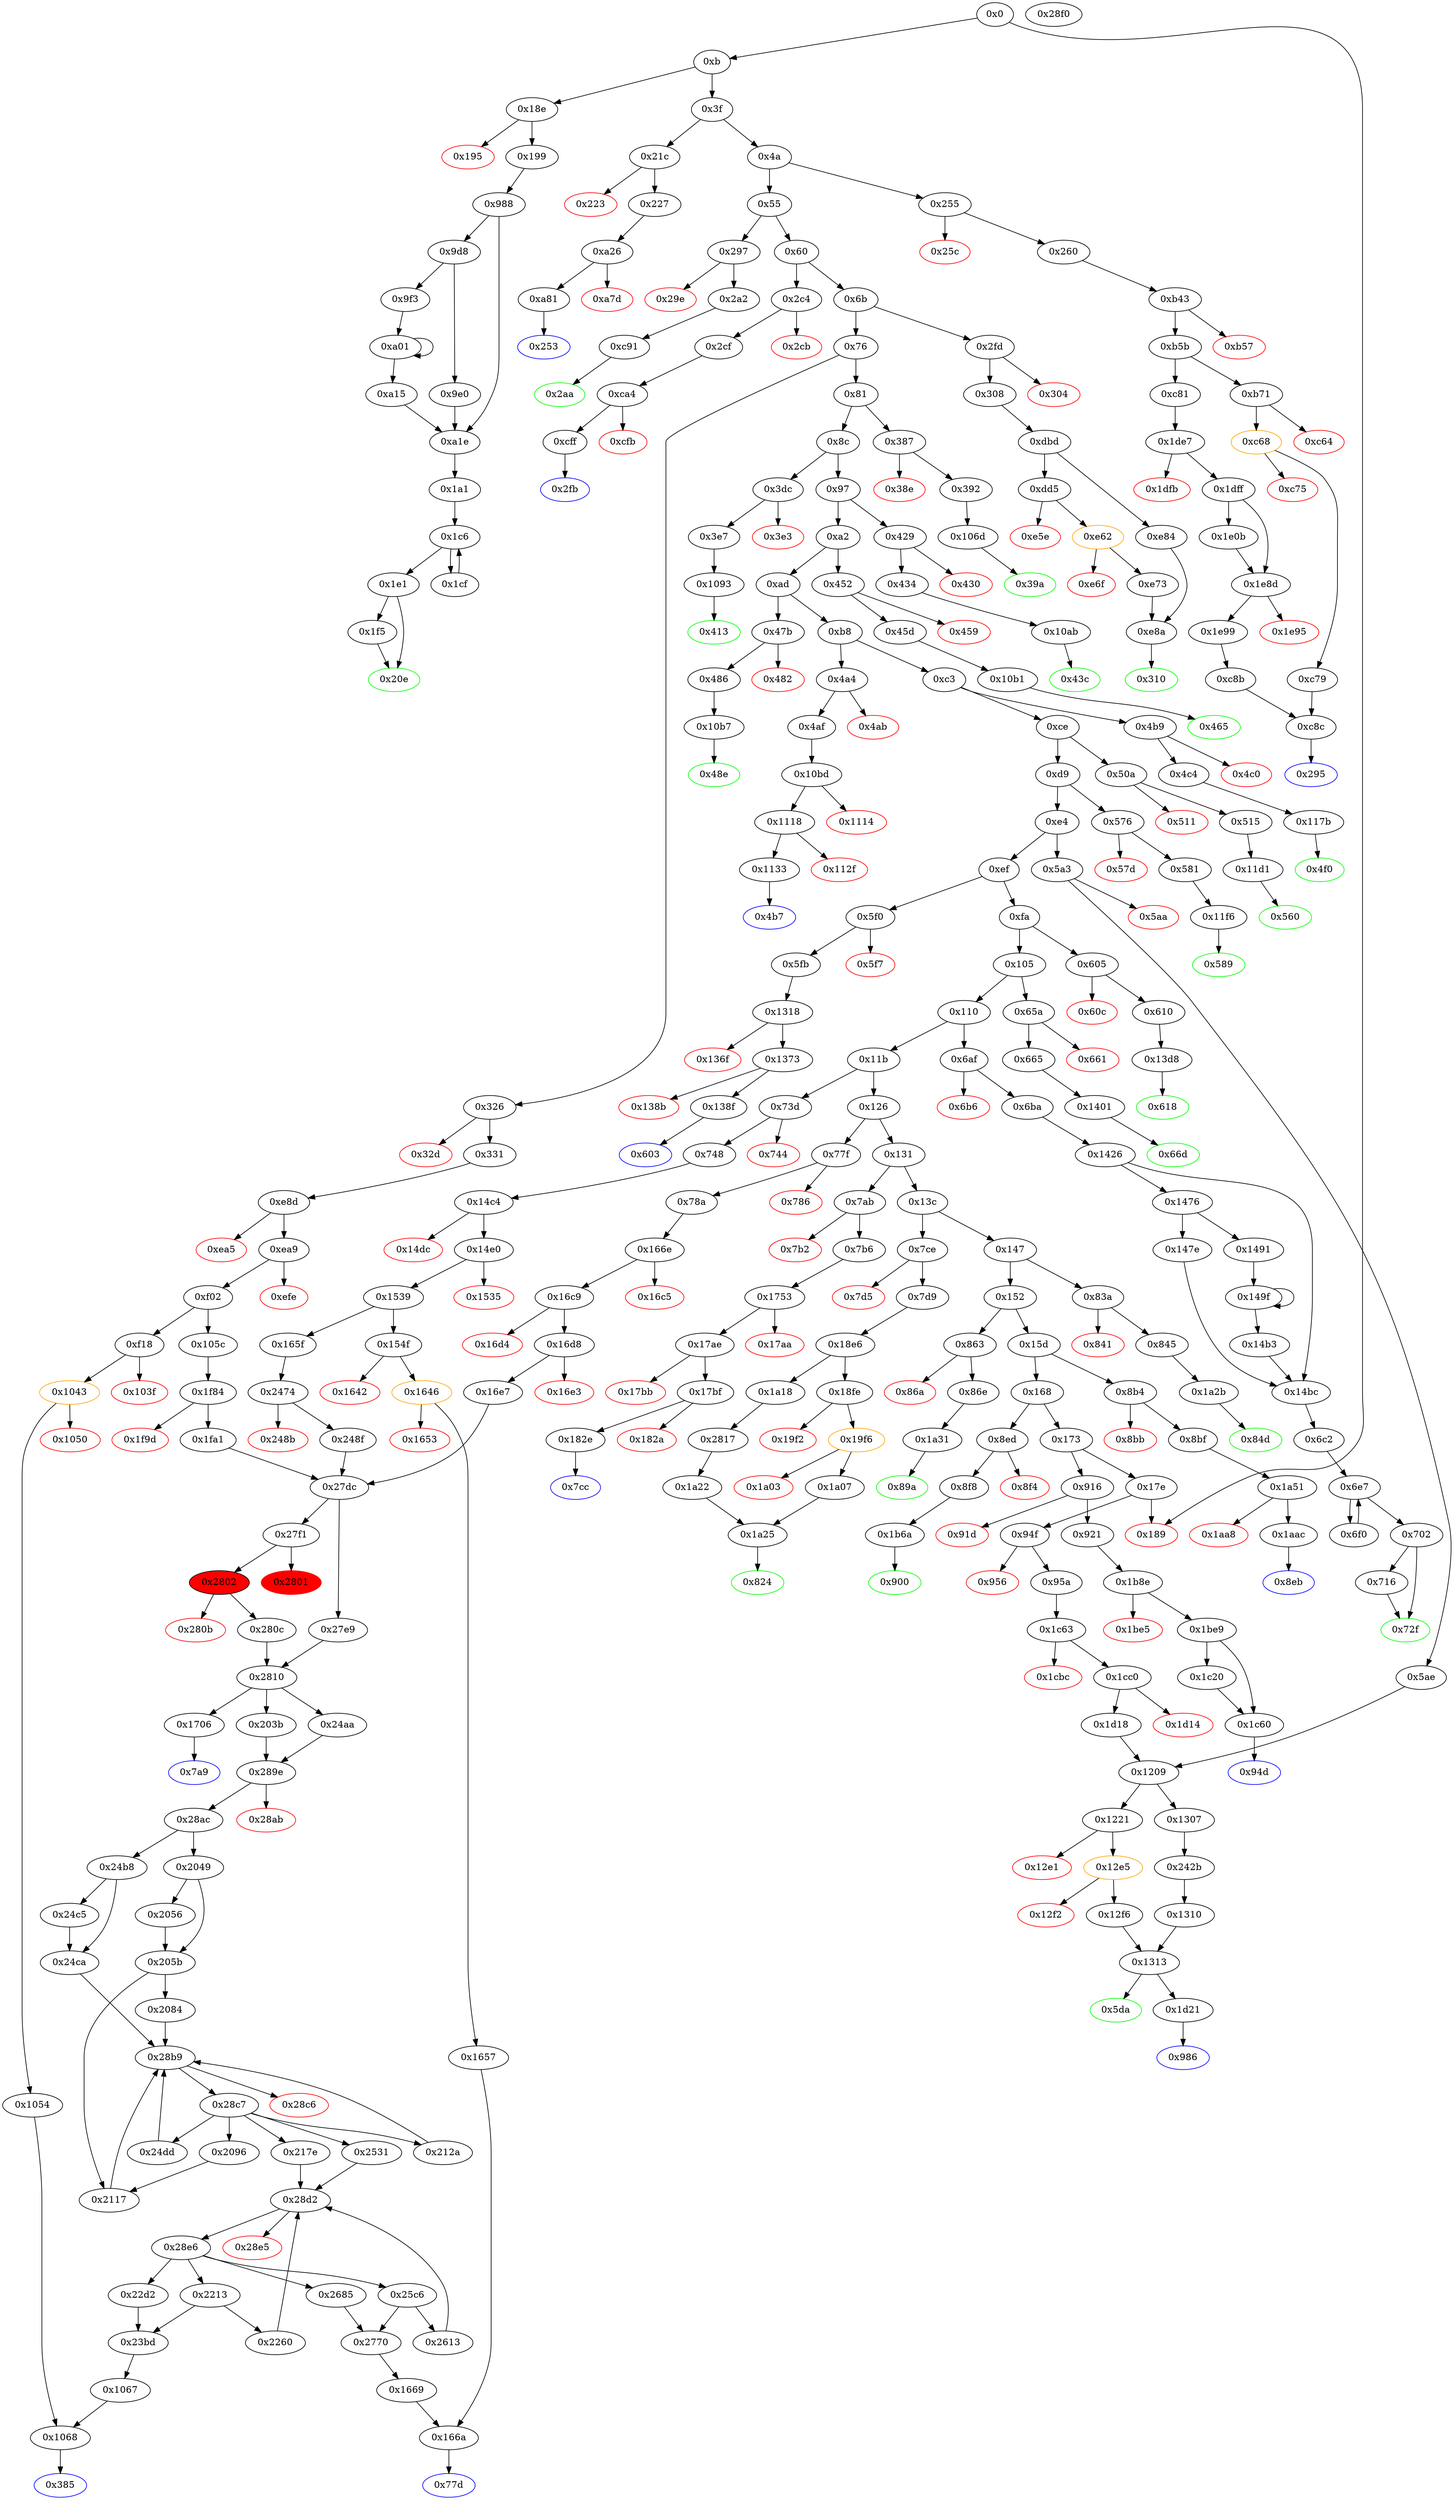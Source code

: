 digraph "" {
"0x289e" [fillcolor=white, id="0x289e", style=filled, tooltip="Block 0x289e\n[0x289e:0x28aa]\n---\nPredecessors: [0x203b, 0x24aa]\nSuccessors: [0x28ab, 0x28ac]\n---\n0x289e JUMPDEST\n0x289f PUSH1 0x0\n0x28a1 DUP1\n0x28a2 DUP3\n0x28a3 DUP5\n0x28a4 DUP2\n0x28a5 ISZERO\n0x28a6 ISZERO\n0x28a7 PUSH2 0x28ac\n0x28aa JUMPI\n---\n0x289e: JUMPDEST \n0x289f: V2406 = 0x0\n0x28a5: V2407 = ISZERO S0\n0x28a6: V2408 = ISZERO V2407\n0x28a7: V2409 = 0x28ac\n0x28aa: JUMPI 0x28ac V2408\n---\nEntry stack: [V10, 0x385, V229, S12, S11, S10, S9, S8, S7, S6, 0x0, S4, {0x40, 0x60, 0x7a9}, S2, S1, S0]\nStack pops: 2\nStack additions: [S1, S0, 0x0, 0x0, S0, S1]\nExit stack: [V10, 0x385, V229, S12, S11, S10, S9, S8, S7, S6, 0x0, S4, {0x40, 0x60, 0x7a9}, S2, S1, S0, 0x0, 0x0, S0, S1]\n\nDef sites:\nV10: {0xb.0x33}\n0x385: {0x331.0x332}\nV229: {0x331.0x34f}\nS12: {0x331.0x36e, 0xb.0x33}\nS11: {0x331.0x377, 0x748.0x749}\nS10: {0x748.0x766, 0x105c.0x105d}\nS9: {0x331.0x34f, 0x748.0x76f}\nS8: {0x331.0x36e, 0x165f.0x1660}\nS7: {0x331.0x377, 0x748.0x766}\nS6: {0x1fa1.0x201e, 0x748.0x76f}\n0x0: {0x1f84.0x1f85, 0x2474.0x2475}\nS4: {0xb.0x33, 0x1f84.0x1f88, 0x2474.0x2475}\n{0x40, 0x60, 0x7a9}: {0x78a.0x78b, 0x1f84.0x1f8a, 0x2474.0x2478}\nS2: {0x1fa1.0x2021, 0x78a.0x792, 0x248f.0x2490}\nS1: {0x27f1.0x27f4, 0x27e9_0x1fa1.0x27e9, 0x27e9_0x16e7.0x27e9, 0x27e9_0x248f.0x27e9}\nS0: {0x1fa1.0x2024, 0x78a.0x79b, 0x248f.0x2493}\n"];
"0x106d" [fillcolor=white, id="0x106d", style=filled, tooltip="Block 0x106d\n[0x106d:0x1092]\n---\nPredecessors: [0x392]\nSuccessors: [0x39a]\n---\n0x106d JUMPDEST\n0x106e PUSH1 0xa\n0x1070 PUSH1 0x0\n0x1072 SWAP1\n0x1073 SLOAD\n0x1074 SWAP1\n0x1075 PUSH2 0x100\n0x1078 EXP\n0x1079 SWAP1\n0x107a DIV\n0x107b PUSH20 0xffffffffffffffffffffffffffffffffffffffff\n0x1090 AND\n0x1091 DUP2\n0x1092 JUMP\n---\n0x106d: JUMPDEST \n0x106e: V1064 = 0xa\n0x1070: V1065 = 0x0\n0x1073: V1066 = S[0xa]\n0x1075: V1067 = 0x100\n0x1078: V1068 = EXP 0x100 0x0\n0x107a: V1069 = DIV V1066 0x1\n0x107b: V1070 = 0xffffffffffffffffffffffffffffffffffffffff\n0x1090: V1071 = AND 0xffffffffffffffffffffffffffffffffffffffff V1069\n0x1092: JUMP 0x39a\n---\nEntry stack: [V10, 0x39a]\nStack pops: 1\nStack additions: [S0, V1071]\nExit stack: [V10, 0x39a, V1071]\n\nDef sites:\nV10: {0xb.0x33}\n0x39a: {0x392.0x393}\n"];
"0x28b9" [fillcolor=white, id="0x28b9", style=filled, tooltip="Block 0x28b9\n[0x28b9:0x28c5]\n---\nPredecessors: [0x2084, 0x2117, 0x212a, 0x24ca, 0x24dd]\nSuccessors: [0x28c6, 0x28c7]\n---\n0x28b9 JUMPDEST\n0x28ba PUSH1 0x0\n0x28bc DUP3\n0x28bd DUP3\n0x28be GT\n0x28bf ISZERO\n0x28c0 ISZERO\n0x28c1 ISZERO\n0x28c2 PUSH2 0x28c7\n0x28c5 JUMPI\n---\n0x28b9: JUMPDEST \n0x28ba: V2411 = 0x0\n0x28be: V2412 = GT S0 S1\n0x28bf: V2413 = ISZERO V2412\n0x28c0: V2414 = ISZERO V2413\n0x28c1: V2415 = ISZERO V2414\n0x28c2: V2416 = 0x28c7\n0x28c5: JUMPI 0x28c7 V2415\n---\nEntry stack: [V10, 0x385, V229, S12, S11, S10, S9, S8, S7, S6, S5, S4, {0x40, 0x60, 0x7a9}, {0x2096, 0x212a, 0x217e, 0x24dd, 0x2531}, S1, S0]\nStack pops: 2\nStack additions: [S1, S0, 0x0]\nExit stack: [V10, 0x385, V229, S12, S11, S10, S9, S8, S7, S6, S5, S4, {0x40, 0x60, 0x7a9}, {0x2096, 0x212a, 0x217e, 0x24dd, 0x2531}, S1, S0, 0x0]\n\nDef sites:\nV10: {0xb.0x33}\n0x385: {0x331.0x332}\nV229: {0x331.0x34f}\nS12: {0x331.0x36e, 0xb.0x33}\nS11: {0x331.0x377, 0x748.0x749}\nS10: {0x748.0x766, 0x105c.0x105d}\nS9: {0x331.0x34f, 0x748.0x76f}\nS8: {0x331.0x36e, 0x165f.0x1660}\nS7: {0x331.0x377, 0x748.0x766}\nS6: {0x1fa1.0x201e, 0x748.0x76f}\nS5: {0x28ac_0x203b.0x28ad, 0x28ac.0x28ad, 0x28ac_0x24aa_0x2810_0x27e9.0x28ad, 0x28ac_0x24aa_0x2810_0x280c.0x28ad, 0x24c5.0x24c7, 0x2056.0x2058}\nS4: {0x28c7_0x24ca_0x24b8.0x28ca, 0x28c7_0x24ca_0x24c5.0x28ca, 0x28c7_0x2117_0x205b.0x28ca, 0x28c7_0x2117_0x2096.0x28ca, 0x2474.0x2475, 0xb.0x33, 0x28c7.0x28ca, 0x1f84.0x1f88}\n{0x40, 0x60, 0x7a9}: {0x78a.0x78b, 0x1f84.0x1f8a, 0x2474.0x2478}\n{0x2096, 0x212a, 0x217e, 0x24dd, 0x2531}: {0x212a.0x212d, 0x2117.0x2118, 0x24dd.0x24e0, 0x24ca.0x24cb, 0x2084.0x2084}\nS1: {0x748.0x76f, 0x748.0x766, 0x331.0x377, 0x24dd.0x2523, 0x1fa1.0x201e, 0x212a.0x2170}\nS0: {0x1fa1.0x201e, 0x28ac_0x24aa_0x2810_0x280c.0x28ad, 0x331.0x377, 0x28ac_0x24aa_0x2810_0x27e9.0x28ad, 0x2056.0x2058, 0x748.0x766, 0x748.0x76f, 0x28ac_0x203b.0x28ad, 0x24c5.0x24c7}\n"];
"0x50a" [fillcolor=white, id="0x50a", style=filled, tooltip="Block 0x50a\n[0x50a:0x510]\n---\nPredecessors: [0xce]\nSuccessors: [0x511, 0x515]\n---\n0x50a JUMPDEST\n0x50b CALLVALUE\n0x50c ISZERO\n0x50d PUSH2 0x515\n0x510 JUMPI\n---\n0x50a: JUMPDEST \n0x50b: V345 = CALLVALUE\n0x50c: V346 = ISZERO V345\n0x50d: V347 = 0x515\n0x510: JUMPI 0x515 V346\n---\nEntry stack: [V10]\nStack pops: 0\nStack additions: []\nExit stack: [V10]\n\nDef sites:\nV10: {0xb.0x33}\n"];
"0x28f0" [fillcolor=white, id="0x28f0", style=filled, tooltip="Block 0x28f0\n[0x28f0:0x2921]\n---\nPredecessors: []\nSuccessors: []\n---\n0x28f0 STOP\n0x28f1 LOG1\n0x28f2 PUSH6 0x627a7a723058\n0x28f9 SHA3\n0x28fa SWAP9\n0x28fb MISSING 0xcd\n0x28fc MISSING 0xb7\n0x28fd MISSING 0xd8\n0x28fe JUMP\n0x28ff DUP4\n0x2900 ADD\n0x2901 SWAP16\n0x2902 MISSING 0x4f\n0x2903 SWAP9\n0x2904 MISSING 0xb4\n0x2905 JUMPDEST\n0x2906 MISSING 0xc3\n0x2907 MISSING 0xe8\n0x2908 MOD\n0x2909 MISSING 0xe4\n0x290a MISSING 0xd3\n0x290b EXTCODESIZE\n0x290c CALLDATACOPY\n0x290d MISSING 0xf7\n0x290e MISSING 0xdb\n0x290f MISSING 0x2b\n0x2910 PUSH17 0x5a33009dfadcdc12bf0029\n---\n0x28f0: STOP \n0x28f1: LOG S0 S1 S2\n0x28f2: V2425 = 0x627a7a723058\n0x28f9: V2426 = SHA3 0x627a7a723058 S3\n0x28fb: MISSING 0xcd\n0x28fc: MISSING 0xb7\n0x28fd: MISSING 0xd8\n0x28fe: JUMP S0\n0x2900: V2427 = ADD S3 S0\n0x2902: MISSING 0x4f\n0x2904: MISSING 0xb4\n0x2905: JUMPDEST \n0x2906: MISSING 0xc3\n0x2907: MISSING 0xe8\n0x2908: V2428 = MOD S0 S1\n0x2909: MISSING 0xe4\n0x290a: MISSING 0xd3\n0x290b: V2429 = EXTCODESIZE S0\n0x290c: CALLDATACOPY V2429 S1 S2\n0x290d: MISSING 0xf7\n0x290e: MISSING 0xdb\n0x290f: MISSING 0x2b\n0x2910: V2430 = 0x5a33009dfadcdc12bf0029\n---\nEntry stack: []\nStack pops: 0\nStack additions: [S12, S4, S5, S6, S7, S8, S9, S10, S11, V2426, S16, S1, S2, S3, S4, S5, S6, S7, S8, S9, S10, S11, S12, S13, S14, S15, V2427, S9, S1, S2, S3, S4, S5, S6, S7, S8, S0, V2428, 0x5a33009dfadcdc12bf0029]\nExit stack: []\n\nDef sites:\n"];
"0xb5b" [fillcolor=white, id="0xb5b", style=filled, tooltip="Block 0xb5b\n[0xb5b:0xb70]\n---\nPredecessors: [0xb43]\nSuccessors: [0xb71, 0xc81]\n---\n0xb5b JUMPDEST\n0xb5c PUSH1 0xa\n0xb5e PUSH1 0x14\n0xb60 SWAP1\n0xb61 SLOAD\n0xb62 SWAP1\n0xb63 PUSH2 0x100\n0xb66 EXP\n0xb67 SWAP1\n0xb68 DIV\n0xb69 PUSH1 0xff\n0xb6b AND\n0xb6c ISZERO\n0xb6d PUSH2 0xc81\n0xb70 JUMPI\n---\n0xb5b: JUMPDEST \n0xb5c: V770 = 0xa\n0xb5e: V771 = 0x14\n0xb61: V772 = S[0xa]\n0xb63: V773 = 0x100\n0xb66: V774 = EXP 0x100 0x14\n0xb68: V775 = DIV V772 0x10000000000000000000000000000000000000000\n0xb69: V776 = 0xff\n0xb6b: V777 = AND 0xff V775\n0xb6c: V778 = ISZERO V777\n0xb6d: V779 = 0xc81\n0xb70: JUMPI 0xc81 V778\n---\nEntry stack: [V10, 0x295, V172, V175, 0x40]\nStack pops: 0\nStack additions: []\nExit stack: [V10, 0x295, V172, V175, 0x40]\n\nDef sites:\nV10: {0xb.0x33}\n0x295: {0x260.0x261}\nV172: {0x260.0x27e}\nV175: {0x260.0x287}\n0x40: {0xb43.0xb44}\n"];
"0x1b6a" [fillcolor=white, id="0x1b6a", style=filled, tooltip="Block 0x1b6a\n[0x1b6a:0x1b8d]\n---\nPredecessors: [0x8f8]\nSuccessors: [0x900]\n---\n0x1b6a JUMPDEST\n0x1b6b PUSH32 0xffffffffffffffffffffffffffffffffffffffffffffffffffffffffffffffff\n0x1b8c DUP2\n0x1b8d JUMP\n---\n0x1b6a: JUMPDEST \n0x1b6b: V1750 = 0xffffffffffffffffffffffffffffffffffffffffffffffffffffffffffffffff\n0x1b8d: JUMP 0x900\n---\nEntry stack: [V10, 0x900]\nStack pops: 1\nStack additions: [S0, 0xffffffffffffffffffffffffffffffffffffffffffffffffffffffffffffffff]\nExit stack: [V10, 0x900, 0xffffffffffffffffffffffffffffffffffffffffffffffffffffffffffffffff]\n\nDef sites:\nV10: {0xb.0x33}\n0x900: {0x8f8.0x8f9}\n"];
"0x295" [color=blue, fillcolor=white, id="0x295", style=filled, tooltip="Block 0x295\n[0x295:0x296]\n---\nPredecessors: [0xc8c]\nSuccessors: []\n---\n0x295 JUMPDEST\n0x296 STOP\n---\n0x295: JUMPDEST \n0x296: STOP \n---\nEntry stack: [V10]\nStack pops: 0\nStack additions: []\nExit stack: [V10]\n\nDef sites:\nV10: {0xb.0x33}\n"];
"0xb43" [fillcolor=white, id="0xb43", style=filled, tooltip="Block 0xb43\n[0xb43:0xb56]\n---\nPredecessors: [0x260]\nSuccessors: [0xb57, 0xb5b]\n---\n0xb43 JUMPDEST\n0xb44 PUSH1 0x40\n0xb46 PUSH1 0x4\n0xb48 DUP2\n0xb49 ADD\n0xb4a PUSH1 0x0\n0xb4c CALLDATASIZE\n0xb4d SWAP1\n0xb4e POP\n0xb4f LT\n0xb50 ISZERO\n0xb51 ISZERO\n0xb52 ISZERO\n0xb53 PUSH2 0xb5b\n0xb56 JUMPI\n---\n0xb43: JUMPDEST \n0xb44: V759 = 0x40\n0xb46: V760 = 0x4\n0xb49: V761 = ADD 0x40 0x4\n0xb4a: V762 = 0x0\n0xb4c: V763 = CALLDATASIZE\n0xb4f: V764 = LT V763 0x44\n0xb50: V765 = ISZERO V764\n0xb51: V766 = ISZERO V765\n0xb52: V767 = ISZERO V766\n0xb53: V768 = 0xb5b\n0xb56: JUMPI 0xb5b V767\n---\nEntry stack: [V10, 0x295, V172, V175]\nStack pops: 0\nStack additions: [0x40]\nExit stack: [V10, 0x295, V172, V175, 0x40]\n\nDef sites:\nV10: {0xb.0x33}\n0x295: {0x260.0x261}\nV172: {0x260.0x27e}\nV175: {0x260.0x287}\n"];
"0x2531" [fillcolor=white, id="0x2531", style=filled, tooltip="Block 0x2531\n[0x2531:0x25c5]\n---\nPredecessors: [0x28c7]\nSuccessors: [0x28d2]\n---\n0x2531 JUMPDEST\n0x2532 PUSH1 0x2\n0x2534 PUSH1 0x0\n0x2536 CALLER\n0x2537 PUSH20 0xffffffffffffffffffffffffffffffffffffffff\n0x254c AND\n0x254d PUSH20 0xffffffffffffffffffffffffffffffffffffffff\n0x2562 AND\n0x2563 DUP2\n0x2564 MSTORE\n0x2565 PUSH1 0x20\n0x2567 ADD\n0x2568 SWAP1\n0x2569 DUP2\n0x256a MSTORE\n0x256b PUSH1 0x20\n0x256d ADD\n0x256e PUSH1 0x0\n0x2570 SHA3\n0x2571 DUP2\n0x2572 SWAP1\n0x2573 SSTORE\n0x2574 POP\n0x2575 PUSH2 0x25c6\n0x2578 DUP3\n0x2579 PUSH1 0x2\n0x257b PUSH1 0x0\n0x257d DUP9\n0x257e PUSH20 0xffffffffffffffffffffffffffffffffffffffff\n0x2593 AND\n0x2594 PUSH20 0xffffffffffffffffffffffffffffffffffffffff\n0x25a9 AND\n0x25aa DUP2\n0x25ab MSTORE\n0x25ac PUSH1 0x20\n0x25ae ADD\n0x25af SWAP1\n0x25b0 DUP2\n0x25b1 MSTORE\n0x25b2 PUSH1 0x20\n0x25b4 ADD\n0x25b5 PUSH1 0x0\n0x25b7 SHA3\n0x25b8 SLOAD\n0x25b9 PUSH2 0x28d2\n0x25bc SWAP1\n0x25bd SWAP2\n0x25be SWAP1\n0x25bf PUSH4 0xffffffff\n0x25c4 AND\n0x25c5 JUMP\n---\n0x2531: JUMPDEST \n0x2532: V2243 = 0x2\n0x2534: V2244 = 0x0\n0x2536: V2245 = CALLER\n0x2537: V2246 = 0xffffffffffffffffffffffffffffffffffffffff\n0x254c: V2247 = AND 0xffffffffffffffffffffffffffffffffffffffff V2245\n0x254d: V2248 = 0xffffffffffffffffffffffffffffffffffffffff\n0x2562: V2249 = AND 0xffffffffffffffffffffffffffffffffffffffff V2247\n0x2564: M[0x0] = V2249\n0x2565: V2250 = 0x20\n0x2567: V2251 = ADD 0x20 0x0\n0x256a: M[0x20] = 0x2\n0x256b: V2252 = 0x20\n0x256d: V2253 = ADD 0x20 0x20\n0x256e: V2254 = 0x0\n0x2570: V2255 = SHA3 0x0 0x40\n0x2573: S[V2255] = V2417\n0x2575: V2256 = 0x25c6\n0x2579: V2257 = 0x2\n0x257b: V2258 = 0x0\n0x257e: V2259 = 0xffffffffffffffffffffffffffffffffffffffff\n0x2593: V2260 = AND 0xffffffffffffffffffffffffffffffffffffffff S5\n0x2594: V2261 = 0xffffffffffffffffffffffffffffffffffffffff\n0x25a9: V2262 = AND 0xffffffffffffffffffffffffffffffffffffffff V2260\n0x25ab: M[0x0] = V2262\n0x25ac: V2263 = 0x20\n0x25ae: V2264 = ADD 0x20 0x0\n0x25b1: M[0x20] = 0x2\n0x25b2: V2265 = 0x20\n0x25b4: V2266 = ADD 0x20 0x20\n0x25b5: V2267 = 0x0\n0x25b7: V2268 = SHA3 0x0 0x40\n0x25b8: V2269 = S[V2268]\n0x25b9: V2270 = 0x28d2\n0x25bf: V2271 = 0xffffffff\n0x25c4: V2272 = AND 0xffffffff 0x28d2\n0x25c5: JUMP 0x28d2\n---\nEntry stack: [V10, 0x385, V229, S10, S9, S8, S7, S6, S5, S4, S3, S2, {0x40, 0x60, 0x7a9}, V2417]\nStack pops: 6\nStack additions: [S5, S4, S3, S2, S1, 0x25c6, V2269, S2]\nExit stack: [V10, 0x385, V229, S10, S9, S8, S7, S6, S5, S4, S3, S2, {0x40, 0x60, 0x7a9}, 0x25c6, V2269, S2]\n\nDef sites:\nV10: {0xb.0x33}\n0x385: {0x331.0x332}\nV229: {0x331.0x34f}\nS10: {0x331.0x36e, 0xb.0x33}\nS9: {0x331.0x377, 0x748.0x749}\nS8: {0x748.0x766, 0x105c.0x105d}\nS7: {0x331.0x34f, 0x748.0x76f}\nS6: {0x331.0x36e, 0x165f.0x1660}\nS5: {0x331.0x377, 0x748.0x766}\nS4: {0x1fa1.0x201e, 0x748.0x76f}\nS3: {0x28ac_0x24aa_0x2810_0x27e9.0x28ad, 0x28ac_0x24aa_0x2810_0x280c.0x28ad, 0x28ac_0x203b.0x28ad, 0x24c5.0x24c7, 0x2056.0x2058}\nS2: {0x28c7_0x24ca_0x24b8.0x28ca, 0x28c7_0x24ca_0x24c5.0x28ca, 0xb.0x33, 0x2474.0x2475, 0x28c7_0x2117_0x205b.0x28ca, 0x28c7_0x2117_0x2096.0x28ca, 0x1f84.0x1f88}\n{0x40, 0x60, 0x7a9}: {0x78a.0x78b, 0x1f84.0x1f8a, 0x2474.0x2478}\nV2417: {0x28c7.0x28ca}\n"];
"0x152" [fillcolor=white, id="0x152", style=filled, tooltip="Block 0x152\n[0x152:0x15c]\n---\nPredecessors: [0x147]\nSuccessors: [0x15d, 0x863]\n---\n0x152 DUP1\n0x153 PUSH4 0xe47d6060\n0x158 EQ\n0x159 PUSH2 0x863\n0x15c JUMPI\n---\n0x153: V89 = 0xe47d6060\n0x158: V90 = EQ 0xe47d6060 V10\n0x159: V91 = 0x863\n0x15c: JUMPI 0x863 V90\n---\nEntry stack: [V10]\nStack pops: 1\nStack additions: [S0]\nExit stack: [V10]\n\nDef sites:\nV10: {0xb.0x33}\n"];
"0x5ae" [fillcolor=white, id="0x5ae", style=filled, tooltip="Block 0x5ae\n[0x5ae:0x5d9]\n---\nPredecessors: [0x5a3]\nSuccessors: [0x1209]\n---\n0x5ae JUMPDEST\n0x5af PUSH2 0x5da\n0x5b2 PUSH1 0x4\n0x5b4 DUP1\n0x5b5 DUP1\n0x5b6 CALLDATALOAD\n0x5b7 PUSH20 0xffffffffffffffffffffffffffffffffffffffff\n0x5cc AND\n0x5cd SWAP1\n0x5ce PUSH1 0x20\n0x5d0 ADD\n0x5d1 SWAP1\n0x5d2 SWAP2\n0x5d3 SWAP1\n0x5d4 POP\n0x5d5 POP\n0x5d6 PUSH2 0x1209\n0x5d9 JUMP\n---\n0x5ae: JUMPDEST \n0x5af: V390 = 0x5da\n0x5b2: V391 = 0x4\n0x5b6: V392 = CALLDATALOAD 0x4\n0x5b7: V393 = 0xffffffffffffffffffffffffffffffffffffffff\n0x5cc: V394 = AND 0xffffffffffffffffffffffffffffffffffffffff V392\n0x5ce: V395 = 0x20\n0x5d0: V396 = ADD 0x20 0x4\n0x5d6: V397 = 0x1209\n0x5d9: JUMP 0x1209\n---\nEntry stack: [V10]\nStack pops: 0\nStack additions: [0x5da, V394]\nExit stack: [V10, 0x5da, V394]\n\nDef sites:\nV10: {0xb.0x33}\n"];
"0xa26" [fillcolor=white, id="0xa26", style=filled, tooltip="Block 0xa26\n[0xa26:0xa7c]\n---\nPredecessors: [0x227]\nSuccessors: [0xa7d, 0xa81]\n---\n0xa26 JUMPDEST\n0xa27 PUSH1 0x0\n0xa29 DUP1\n0xa2a SWAP1\n0xa2b SLOAD\n0xa2c SWAP1\n0xa2d PUSH2 0x100\n0xa30 EXP\n0xa31 SWAP1\n0xa32 DIV\n0xa33 PUSH20 0xffffffffffffffffffffffffffffffffffffffff\n0xa48 AND\n0xa49 PUSH20 0xffffffffffffffffffffffffffffffffffffffff\n0xa5e AND\n0xa5f CALLER\n0xa60 PUSH20 0xffffffffffffffffffffffffffffffffffffffff\n0xa75 AND\n0xa76 EQ\n0xa77 ISZERO\n0xa78 ISZERO\n0xa79 PUSH2 0xa81\n0xa7c JUMPI\n---\n0xa26: JUMPDEST \n0xa27: V703 = 0x0\n0xa2b: V704 = S[0x0]\n0xa2d: V705 = 0x100\n0xa30: V706 = EXP 0x100 0x0\n0xa32: V707 = DIV V704 0x1\n0xa33: V708 = 0xffffffffffffffffffffffffffffffffffffffff\n0xa48: V709 = AND 0xffffffffffffffffffffffffffffffffffffffff V707\n0xa49: V710 = 0xffffffffffffffffffffffffffffffffffffffff\n0xa5e: V711 = AND 0xffffffffffffffffffffffffffffffffffffffff V709\n0xa5f: V712 = CALLER\n0xa60: V713 = 0xffffffffffffffffffffffffffffffffffffffff\n0xa75: V714 = AND 0xffffffffffffffffffffffffffffffffffffffff V712\n0xa76: V715 = EQ V714 V711\n0xa77: V716 = ISZERO V715\n0xa78: V717 = ISZERO V716\n0xa79: V718 = 0xa81\n0xa7c: JUMPI 0xa81 V717\n---\nEntry stack: [V10, 0x253, V160]\nStack pops: 0\nStack additions: []\nExit stack: [V10, 0x253, V160]\n\nDef sites:\nV10: {0xb.0x33}\n0x253: {0x227.0x228}\nV160: {0x227.0x245}\n"];
"0x665" [fillcolor=white, id="0x665", style=filled, tooltip="Block 0x665\n[0x665:0x66c]\n---\nPredecessors: [0x65a]\nSuccessors: [0x1401]\n---\n0x665 JUMPDEST\n0x666 PUSH2 0x66d\n0x669 PUSH2 0x1401\n0x66c JUMP\n---\n0x665: JUMPDEST \n0x666: V432 = 0x66d\n0x669: V433 = 0x1401\n0x66c: JUMP 0x1401\n---\nEntry stack: [V10]\nStack pops: 0\nStack additions: [0x66d]\nExit stack: [V10, 0x66d]\n\nDef sites:\nV10: {0xb.0x33}\n"];
"0x7ce" [fillcolor=white, id="0x7ce", style=filled, tooltip="Block 0x7ce\n[0x7ce:0x7d4]\n---\nPredecessors: [0x13c]\nSuccessors: [0x7d5, 0x7d9]\n---\n0x7ce JUMPDEST\n0x7cf CALLVALUE\n0x7d0 ISZERO\n0x7d1 PUSH2 0x7d9\n0x7d4 JUMPI\n---\n0x7ce: JUMPDEST \n0x7cf: V530 = CALLVALUE\n0x7d0: V531 = ISZERO V530\n0x7d1: V532 = 0x7d9\n0x7d4: JUMPI 0x7d9 V531\n---\nEntry stack: [V10]\nStack pops: 0\nStack additions: []\nExit stack: [V10]\n\nDef sites:\nV10: {0xb.0x33}\n"];
"0x589" [color=green, fillcolor=white, id="0x589", style=filled, tooltip="Block 0x589\n[0x589:0x5a2]\n---\nPredecessors: [0x11f6]\nSuccessors: []\n---\n0x589 JUMPDEST\n0x58a PUSH1 0x40\n0x58c MLOAD\n0x58d DUP1\n0x58e DUP3\n0x58f ISZERO\n0x590 ISZERO\n0x591 ISZERO\n0x592 ISZERO\n0x593 DUP2\n0x594 MSTORE\n0x595 PUSH1 0x20\n0x597 ADD\n0x598 SWAP2\n0x599 POP\n0x59a POP\n0x59b PUSH1 0x40\n0x59d MLOAD\n0x59e DUP1\n0x59f SWAP2\n0x5a0 SUB\n0x5a1 SWAP1\n0x5a2 RETURN\n---\n0x589: JUMPDEST \n0x58a: V375 = 0x40\n0x58c: V376 = M[0x40]\n0x58f: V377 = ISZERO V1174\n0x590: V378 = ISZERO V377\n0x591: V379 = ISZERO V378\n0x592: V380 = ISZERO V379\n0x594: M[V376] = V380\n0x595: V381 = 0x20\n0x597: V382 = ADD 0x20 V376\n0x59b: V383 = 0x40\n0x59d: V384 = M[0x40]\n0x5a0: V385 = SUB V382 V384\n0x5a2: RETURN V384 V385\n---\nEntry stack: [V10, 0x589, V1174]\nStack pops: 1\nStack additions: []\nExit stack: [V10, 0x589]\n\nDef sites:\nV10: {0xb.0x33}\n0x589: {0x581.0x582}\nV1174: {0x11f6.0x1206}\n"];
"0x3e3" [color=red, fillcolor=white, id="0x3e3", style=filled, tooltip="Block 0x3e3\n[0x3e3:0x3e6]\n---\nPredecessors: [0x3dc]\nSuccessors: []\n---\n0x3e3 PUSH1 0x0\n0x3e5 DUP1\n0x3e6 REVERT\n---\n0x3e3: V261 = 0x0\n0x3e6: REVERT 0x0 0x0\n---\nEntry stack: [V10]\nStack pops: 0\nStack additions: []\nExit stack: [V10]\n\nDef sites:\nV10: {0xb.0x33}\n"];
"0x1a18" [fillcolor=white, id="0x1a18", style=filled, tooltip="Block 0x1a18\n[0x1a18:0x1a21]\n---\nPredecessors: [0x18e6]\nSuccessors: [0x2817]\n---\n0x1a18 JUMPDEST\n0x1a19 PUSH2 0x1a22\n0x1a1c DUP4\n0x1a1d DUP4\n0x1a1e PUSH2 0x2817\n0x1a21 JUMP\n---\n0x1a18: JUMPDEST \n0x1a19: V1679 = 0x1a22\n0x1a1e: V1680 = 0x2817\n0x1a21: JUMP 0x2817\n---\nEntry stack: [V10, 0x824, V538, V543, 0x0]\nStack pops: 3\nStack additions: [S2, S1, S0, 0x1a22, S2, S1]\nExit stack: [V10, 0x824, V538, V543, 0x0, 0x1a22, V538, V543]\n\nDef sites:\nV10: {0xb.0x33}\n0x824: {0x7d9.0x7da}\nV538: {0x7d9.0x7f7}\nV543: {0x7d9.0x816}\n0x0: {0x18e6.0x18e7}\n"];
"0x331" [fillcolor=white, id="0x331", style=filled, tooltip="Block 0x331\n[0x331:0x384]\n---\nPredecessors: [0x326]\nSuccessors: [0xe8d]\n---\n0x331 JUMPDEST\n0x332 PUSH2 0x385\n0x335 PUSH1 0x4\n0x337 DUP1\n0x338 DUP1\n0x339 CALLDATALOAD\n0x33a PUSH20 0xffffffffffffffffffffffffffffffffffffffff\n0x34f AND\n0x350 SWAP1\n0x351 PUSH1 0x20\n0x353 ADD\n0x354 SWAP1\n0x355 SWAP2\n0x356 SWAP1\n0x357 DUP1\n0x358 CALLDATALOAD\n0x359 PUSH20 0xffffffffffffffffffffffffffffffffffffffff\n0x36e AND\n0x36f SWAP1\n0x370 PUSH1 0x20\n0x372 ADD\n0x373 SWAP1\n0x374 SWAP2\n0x375 SWAP1\n0x376 DUP1\n0x377 CALLDATALOAD\n0x378 SWAP1\n0x379 PUSH1 0x20\n0x37b ADD\n0x37c SWAP1\n0x37d SWAP2\n0x37e SWAP1\n0x37f POP\n0x380 POP\n0x381 PUSH2 0xe8d\n0x384 JUMP\n---\n0x331: JUMPDEST \n0x332: V225 = 0x385\n0x335: V226 = 0x4\n0x339: V227 = CALLDATALOAD 0x4\n0x33a: V228 = 0xffffffffffffffffffffffffffffffffffffffff\n0x34f: V229 = AND 0xffffffffffffffffffffffffffffffffffffffff V227\n0x351: V230 = 0x20\n0x353: V231 = ADD 0x20 0x4\n0x358: V232 = CALLDATALOAD 0x24\n0x359: V233 = 0xffffffffffffffffffffffffffffffffffffffff\n0x36e: V234 = AND 0xffffffffffffffffffffffffffffffffffffffff V232\n0x370: V235 = 0x20\n0x372: V236 = ADD 0x20 0x24\n0x377: V237 = CALLDATALOAD 0x44\n0x379: V238 = 0x20\n0x37b: V239 = ADD 0x20 0x44\n0x381: V240 = 0xe8d\n0x384: JUMP 0xe8d\n---\nEntry stack: [V10]\nStack pops: 0\nStack additions: [0x385, V229, V234, V237]\nExit stack: [V10, 0x385, V229, V234, V237]\n\nDef sites:\nV10: {0xb.0x33}\n"];
"0x76" [fillcolor=white, id="0x76", style=filled, tooltip="Block 0x76\n[0x76:0x80]\n---\nPredecessors: [0x6b]\nSuccessors: [0x81, 0x326]\n---\n0x76 DUP1\n0x77 PUSH4 0x23b872dd\n0x7c EQ\n0x7d PUSH2 0x326\n0x80 JUMPI\n---\n0x77: V29 = 0x23b872dd\n0x7c: V30 = EQ 0x23b872dd V10\n0x7d: V31 = 0x326\n0x80: JUMPI 0x326 V30\n---\nEntry stack: [V10]\nStack pops: 1\nStack additions: [S0]\nExit stack: [V10]\n\nDef sites:\nV10: {0xb.0x33}\n"];
"0x10ab" [fillcolor=white, id="0x10ab", style=filled, tooltip="Block 0x10ab\n[0x10ab:0x10b0]\n---\nPredecessors: [0x434]\nSuccessors: [0x43c]\n---\n0x10ab JUMPDEST\n0x10ac PUSH1 0x9\n0x10ae SLOAD\n0x10af DUP2\n0x10b0 JUMP\n---\n0x10ab: JUMPDEST \n0x10ac: V1080 = 0x9\n0x10ae: V1081 = S[0x9]\n0x10b0: JUMP 0x43c\n---\nEntry stack: [V10, 0x43c]\nStack pops: 1\nStack additions: [S0, V1081]\nExit stack: [V10, 0x43c, V1081]\n\nDef sites:\nV10: {0xb.0x33}\n0x43c: {0x434.0x435}\n"];
"0x841" [color=red, fillcolor=white, id="0x841", style=filled, tooltip="Block 0x841\n[0x841:0x844]\n---\nPredecessors: [0x83a]\nSuccessors: []\n---\n0x841 PUSH1 0x0\n0x843 DUP1\n0x844 REVERT\n---\n0x841: V557 = 0x0\n0x844: REVERT 0x0 0x0\n---\nEntry stack: [V10]\nStack pops: 0\nStack additions: []\nExit stack: [V10]\n\nDef sites:\nV10: {0xb.0x33}\n"];
"0x1068" [fillcolor=white, id="0x1068", style=filled, tooltip="Block 0x1068\n[0x1068:0x106c]\n---\nPredecessors: [0x1054, 0x1067]\nSuccessors: [0x385]\n---\n0x1068 JUMPDEST\n0x1069 POP\n0x106a POP\n0x106b POP\n0x106c JUMP\n---\n0x1068: JUMPDEST \n0x106c: JUMP 0x385\n---\nEntry stack: [V10, 0x385, V229, S1, S0]\nStack pops: 4\nStack additions: []\nExit stack: [V10]\n\nDef sites:\nV10: {0xb.0x33}\n0x385: {0x331.0x332}\nV229: {0x331.0x34f}\nS1: {0x331.0x36e, 0xb.0x33}\nS0: {0x331.0x377, 0x748.0x749}\n"];
"0x2117" [fillcolor=white, id="0x2117", style=filled, tooltip="Block 0x2117\n[0x2117:0x2129]\n---\nPredecessors: [0x205b, 0x2096]\nSuccessors: [0x28b9]\n---\n0x2117 JUMPDEST\n0x2118 PUSH2 0x212a\n0x211b DUP4\n0x211c DUP7\n0x211d PUSH2 0x28b9\n0x2120 SWAP1\n0x2121 SWAP2\n0x2122 SWAP1\n0x2123 PUSH4 0xffffffff\n0x2128 AND\n0x2129 JUMP\n---\n0x2117: JUMPDEST \n0x2118: V2037 = 0x212a\n0x211d: V2038 = 0x28b9\n0x2123: V2039 = 0xffffffff\n0x2128: V2040 = AND 0xffffffff 0x28b9\n0x2129: JUMP 0x28b9\n---\nEntry stack: [V10, 0x385, V229, S9, S8, S7, S6, S5, S4, S3, S2, S1, {0x40, 0x60, 0x7a9}]\nStack pops: 5\nStack additions: [S4, S3, S2, S1, S0, 0x212a, S4, S2]\nExit stack: [V10, 0x385, V229, S9, S8, S7, S6, S5, S4, S3, S2, S1, {0x40, 0x60, 0x7a9}, 0x212a, S4, S2]\n\nDef sites:\nV10: {0xb.0x33}\n0x385: {0x331.0x332}\nV229: {0x331.0x34f}\nS9: {0x331.0x36e, 0xb.0x33}\nS8: {0x331.0x377, 0x748.0x749}\nS7: {0x748.0x766, 0x105c.0x105d}\nS6: {0x331.0x34f, 0x748.0x76f}\nS5: {0x331.0x36e, 0x165f.0x1660}\nS4: {0x331.0x377, 0x748.0x766}\nS3: {0x1fa1.0x201e, 0x748.0x76f}\nS2: {0x28ac_0x24aa_0x2810_0x27e9.0x28ad, 0x28ac.0x28ad, 0x28ac_0x203b.0x28ad, 0x28ac_0x24aa_0x2810_0x280c.0x28ad, 0x24c5.0x24c7, 0x2056.0x2058}\nS1: {0x28c7_0x24ca_0x24b8.0x28ca, 0x28c7_0x24ca_0x24c5.0x28ca, 0xb.0x33, 0x28c7_0x2117_0x205b.0x28ca, 0x28c7_0x2117_0x2096.0x28ca, 0x1f84.0x1f88, 0x2474.0x2475}\n{0x40, 0x60, 0x7a9}: {0x78a.0x78b, 0x1f84.0x1f8a, 0x2474.0x2478}\n"];
"0x1653" [color=red, fillcolor=white, id="0x1653", style=filled, tooltip="Block 0x1653\n[0x1653:0x1656]\n---\nPredecessors: [0x1646]\nSuccessors: []\n---\n0x1653 PUSH1 0x0\n0x1655 DUP1\n0x1656 REVERT\n---\n0x1653: V1468 = 0x0\n0x1656: REVERT 0x0 0x0\n---\nEntry stack: [V10, 0x77d, V500, V503, V1426, 0x6e18980a, V1450]\nStack pops: 0\nStack additions: []\nExit stack: [V10, 0x77d, V500, V503, V1426, 0x6e18980a, V1450]\n\nDef sites:\nV10: {0xb.0x33}\n0x77d: {0x748.0x749}\nV500: {0x748.0x766}\nV503: {0x748.0x76f}\nV1426: {0x154f.0x1587}\n0x6e18980a: {0x154f.0x1588}\nV1450: {0x154f.0x1628}\n"];
"0x1093" [fillcolor=white, id="0x1093", style=filled, tooltip="Block 0x1093\n[0x1093:0x10aa]\n---\nPredecessors: [0x3e7]\nSuccessors: [0x413]\n---\n0x1093 JUMPDEST\n0x1094 PUSH1 0x2\n0x1096 PUSH1 0x20\n0x1098 MSTORE\n0x1099 DUP1\n0x109a PUSH1 0x0\n0x109c MSTORE\n0x109d PUSH1 0x40\n0x109f PUSH1 0x0\n0x10a1 SHA3\n0x10a2 PUSH1 0x0\n0x10a4 SWAP2\n0x10a5 POP\n0x10a6 SWAP1\n0x10a7 POP\n0x10a8 SLOAD\n0x10a9 DUP2\n0x10aa JUMP\n---\n0x1093: JUMPDEST \n0x1094: V1072 = 0x2\n0x1096: V1073 = 0x20\n0x1098: M[0x20] = 0x2\n0x109a: V1074 = 0x0\n0x109c: M[0x0] = V266\n0x109d: V1075 = 0x40\n0x109f: V1076 = 0x0\n0x10a1: V1077 = SHA3 0x0 0x40\n0x10a2: V1078 = 0x0\n0x10a8: V1079 = S[V1077]\n0x10aa: JUMP 0x413\n---\nEntry stack: [V10, 0x413, V266]\nStack pops: 2\nStack additions: [S1, V1079]\nExit stack: [V10, 0x413, V1079]\n\nDef sites:\nV10: {0xb.0x33}\n0x413: {0x3e7.0x3e8}\nV266: {0x3e7.0x405}\n"];
"0x9e0" [fillcolor=white, id="0x9e0", style=filled, tooltip="Block 0x9e0\n[0x9e0:0x9f2]\n---\nPredecessors: [0x9d8]\nSuccessors: [0xa1e]\n---\n0x9e0 PUSH2 0x100\n0x9e3 DUP1\n0x9e4 DUP4\n0x9e5 SLOAD\n0x9e6 DIV\n0x9e7 MUL\n0x9e8 DUP4\n0x9e9 MSTORE\n0x9ea SWAP2\n0x9eb PUSH1 0x20\n0x9ed ADD\n0x9ee SWAP2\n0x9ef PUSH2 0xa1e\n0x9f2 JUMP\n---\n0x9e0: V680 = 0x100\n0x9e5: V681 = S[0x7]\n0x9e6: V682 = DIV V681 0x100\n0x9e7: V683 = MUL V682 0x100\n0x9e9: M[V663] = V683\n0x9eb: V684 = 0x20\n0x9ed: V685 = ADD 0x20 V663\n0x9ef: V686 = 0xa1e\n0x9f2: JUMP 0xa1e\n---\nEntry stack: [V10, 0x1a1, V659, 0x7, V650, V663, 0x7, V674]\nStack pops: 3\nStack additions: [V685, S1, S0]\nExit stack: [V10, 0x1a1, V659, 0x7, V650, V685, 0x7, V674]\n\nDef sites:\nV10: {0xb.0x33}\n0x1a1: {0x199.0x19a}\nV659: {0x988.0x9ad}\n0x7: {0x988.0x989}\nV650: {0x988.0x99d}\nV663: {0x988.0x9bd}\n0x7: {0x988.0x989}\nV674: {0x988.0x9d1}\n"];
"0x3dc" [fillcolor=white, id="0x3dc", style=filled, tooltip="Block 0x3dc\n[0x3dc:0x3e2]\n---\nPredecessors: [0x8c]\nSuccessors: [0x3e3, 0x3e7]\n---\n0x3dc JUMPDEST\n0x3dd CALLVALUE\n0x3de ISZERO\n0x3df PUSH2 0x3e7\n0x3e2 JUMPI\n---\n0x3dc: JUMPDEST \n0x3dd: V258 = CALLVALUE\n0x3de: V259 = ISZERO V258\n0x3df: V260 = 0x3e7\n0x3e2: JUMPI 0x3e7 V259\n---\nEntry stack: [V10]\nStack pops: 0\nStack additions: []\nExit stack: [V10]\n\nDef sites:\nV10: {0xb.0x33}\n"];
"0x4a" [fillcolor=white, id="0x4a", style=filled, tooltip="Block 0x4a\n[0x4a:0x54]\n---\nPredecessors: [0x3f]\nSuccessors: [0x55, 0x255]\n---\n0x4a DUP1\n0x4b PUSH4 0x95ea7b3\n0x50 EQ\n0x51 PUSH2 0x255\n0x54 JUMPI\n---\n0x4b: V17 = 0x95ea7b3\n0x50: V18 = EQ 0x95ea7b3 V10\n0x51: V19 = 0x255\n0x54: JUMPI 0x255 V18\n---\nEntry stack: [V10]\nStack pops: 1\nStack additions: [S0]\nExit stack: [V10]\n\nDef sites:\nV10: {0xb.0x33}\n"];
"0x11b" [fillcolor=white, id="0x11b", style=filled, tooltip="Block 0x11b\n[0x11b:0x125]\n---\nPredecessors: [0x110]\nSuccessors: [0x126, 0x73d]\n---\n0x11b DUP1\n0x11c PUSH4 0xa9059cbb\n0x121 EQ\n0x122 PUSH2 0x73d\n0x125 JUMPI\n---\n0x11c: V74 = 0xa9059cbb\n0x121: V75 = EQ 0xa9059cbb V10\n0x122: V76 = 0x73d\n0x125: JUMPI 0x73d V75\n---\nEntry stack: [V10]\nStack pops: 1\nStack additions: [S0]\nExit stack: [V10]\n\nDef sites:\nV10: {0xb.0x33}\n"];
"0xa81" [fillcolor=white, id="0xa81", style=filled, tooltip="Block 0xa81\n[0xa81:0xb42]\n---\nPredecessors: [0xa26]\nSuccessors: [0x253]\n---\n0xa81 JUMPDEST\n0xa82 PUSH1 0x1\n0xa84 PUSH1 0xa\n0xa86 PUSH1 0x14\n0xa88 PUSH2 0x100\n0xa8b EXP\n0xa8c DUP2\n0xa8d SLOAD\n0xa8e DUP2\n0xa8f PUSH1 0xff\n0xa91 MUL\n0xa92 NOT\n0xa93 AND\n0xa94 SWAP1\n0xa95 DUP4\n0xa96 ISZERO\n0xa97 ISZERO\n0xa98 MUL\n0xa99 OR\n0xa9a SWAP1\n0xa9b SSTORE\n0xa9c POP\n0xa9d DUP1\n0xa9e PUSH1 0xa\n0xaa0 PUSH1 0x0\n0xaa2 PUSH2 0x100\n0xaa5 EXP\n0xaa6 DUP2\n0xaa7 SLOAD\n0xaa8 DUP2\n0xaa9 PUSH20 0xffffffffffffffffffffffffffffffffffffffff\n0xabe MUL\n0xabf NOT\n0xac0 AND\n0xac1 SWAP1\n0xac2 DUP4\n0xac3 PUSH20 0xffffffffffffffffffffffffffffffffffffffff\n0xad8 AND\n0xad9 MUL\n0xada OR\n0xadb SWAP1\n0xadc SSTORE\n0xadd POP\n0xade PUSH32 0xcc358699805e9a8b7f77b522628c7cb9abd07d9efb86b6fb616af1609036a99e\n0xaff DUP2\n0xb00 PUSH1 0x40\n0xb02 MLOAD\n0xb03 DUP1\n0xb04 DUP3\n0xb05 PUSH20 0xffffffffffffffffffffffffffffffffffffffff\n0xb1a AND\n0xb1b PUSH20 0xffffffffffffffffffffffffffffffffffffffff\n0xb30 AND\n0xb31 DUP2\n0xb32 MSTORE\n0xb33 PUSH1 0x20\n0xb35 ADD\n0xb36 SWAP2\n0xb37 POP\n0xb38 POP\n0xb39 PUSH1 0x40\n0xb3b MLOAD\n0xb3c DUP1\n0xb3d SWAP2\n0xb3e SUB\n0xb3f SWAP1\n0xb40 LOG1\n0xb41 POP\n0xb42 JUMP\n---\n0xa81: JUMPDEST \n0xa82: V720 = 0x1\n0xa84: V721 = 0xa\n0xa86: V722 = 0x14\n0xa88: V723 = 0x100\n0xa8b: V724 = EXP 0x100 0x14\n0xa8d: V725 = S[0xa]\n0xa8f: V726 = 0xff\n0xa91: V727 = MUL 0xff 0x10000000000000000000000000000000000000000\n0xa92: V728 = NOT 0xff0000000000000000000000000000000000000000\n0xa93: V729 = AND 0xffffffffffffffffffffff00ffffffffffffffffffffffffffffffffffffffff V725\n0xa96: V730 = ISZERO 0x1\n0xa97: V731 = ISZERO 0x0\n0xa98: V732 = MUL 0x1 0x10000000000000000000000000000000000000000\n0xa99: V733 = OR 0x10000000000000000000000000000000000000000 V729\n0xa9b: S[0xa] = V733\n0xa9e: V734 = 0xa\n0xaa0: V735 = 0x0\n0xaa2: V736 = 0x100\n0xaa5: V737 = EXP 0x100 0x0\n0xaa7: V738 = S[0xa]\n0xaa9: V739 = 0xffffffffffffffffffffffffffffffffffffffff\n0xabe: V740 = MUL 0xffffffffffffffffffffffffffffffffffffffff 0x1\n0xabf: V741 = NOT 0xffffffffffffffffffffffffffffffffffffffff\n0xac0: V742 = AND 0xffffffffffffffffffffffff0000000000000000000000000000000000000000 V738\n0xac3: V743 = 0xffffffffffffffffffffffffffffffffffffffff\n0xad8: V744 = AND 0xffffffffffffffffffffffffffffffffffffffff V160\n0xad9: V745 = MUL V744 0x1\n0xada: V746 = OR V745 V742\n0xadc: S[0xa] = V746\n0xade: V747 = 0xcc358699805e9a8b7f77b522628c7cb9abd07d9efb86b6fb616af1609036a99e\n0xb00: V748 = 0x40\n0xb02: V749 = M[0x40]\n0xb05: V750 = 0xffffffffffffffffffffffffffffffffffffffff\n0xb1a: V751 = AND 0xffffffffffffffffffffffffffffffffffffffff V160\n0xb1b: V752 = 0xffffffffffffffffffffffffffffffffffffffff\n0xb30: V753 = AND 0xffffffffffffffffffffffffffffffffffffffff V751\n0xb32: M[V749] = V753\n0xb33: V754 = 0x20\n0xb35: V755 = ADD 0x20 V749\n0xb39: V756 = 0x40\n0xb3b: V757 = M[0x40]\n0xb3e: V758 = SUB V755 V757\n0xb40: LOG V757 V758 0xcc358699805e9a8b7f77b522628c7cb9abd07d9efb86b6fb616af1609036a99e\n0xb42: JUMP 0x253\n---\nEntry stack: [V10, 0x253, V160]\nStack pops: 2\nStack additions: []\nExit stack: [V10]\n\nDef sites:\nV10: {0xb.0x33}\n0x253: {0x227.0x228}\nV160: {0x227.0x245}\n"];
"0x17e" [fillcolor=white, id="0x17e", style=filled, tooltip="Block 0x17e\n[0x17e:0x188]\n---\nPredecessors: [0x173]\nSuccessors: [0x189, 0x94f]\n---\n0x17e DUP1\n0x17f PUSH4 0xf3bdc228\n0x184 EQ\n0x185 PUSH2 0x94f\n0x188 JUMPI\n---\n0x17f: V101 = 0xf3bdc228\n0x184: V102 = EQ 0xf3bdc228 V10\n0x185: V103 = 0x94f\n0x188: JUMPI 0x94f V102\n---\nEntry stack: [V10]\nStack pops: 1\nStack additions: [S0]\nExit stack: [V10]\n\nDef sites:\nV10: {0xb.0x33}\n"];
"0xcfb" [color=red, fillcolor=white, id="0xcfb", style=filled, tooltip="Block 0xcfb\n[0xcfb:0xcfe]\n---\nPredecessors: [0xca4]\nSuccessors: []\n---\n0xcfb PUSH1 0x0\n0xcfd DUP1\n0xcfe REVERT\n---\n0xcfb: V859 = 0x0\n0xcfe: REVERT 0x0 0x0\n---\nEntry stack: [V10, 0x2fb, V204]\nStack pops: 0\nStack additions: []\nExit stack: [V10, 0x2fb, V204]\n\nDef sites:\nV10: {0xb.0x33}\n0x2fb: {0x2cf.0x2d0}\nV204: {0x2cf.0x2ed}\n"];
"0x5f0" [fillcolor=white, id="0x5f0", style=filled, tooltip="Block 0x5f0\n[0x5f0:0x5f6]\n---\nPredecessors: [0xef]\nSuccessors: [0x5f7, 0x5fb]\n---\n0x5f0 JUMPDEST\n0x5f1 CALLVALUE\n0x5f2 ISZERO\n0x5f3 PUSH2 0x5fb\n0x5f6 JUMPI\n---\n0x5f0: JUMPDEST \n0x5f1: V405 = CALLVALUE\n0x5f2: V406 = ISZERO V405\n0x5f3: V407 = 0x5fb\n0x5f6: JUMPI 0x5fb V406\n---\nEntry stack: [V10]\nStack pops: 0\nStack additions: []\nExit stack: [V10]\n\nDef sites:\nV10: {0xb.0x33}\n"];
"0x1a1" [fillcolor=white, id="0x1a1", style=filled, tooltip="Block 0x1a1\n[0x1a1:0x1c5]\n---\nPredecessors: [0xa1e]\nSuccessors: [0x1c6]\n---\n0x1a1 JUMPDEST\n0x1a2 PUSH1 0x40\n0x1a4 MLOAD\n0x1a5 DUP1\n0x1a6 DUP1\n0x1a7 PUSH1 0x20\n0x1a9 ADD\n0x1aa DUP3\n0x1ab DUP2\n0x1ac SUB\n0x1ad DUP3\n0x1ae MSTORE\n0x1af DUP4\n0x1b0 DUP2\n0x1b1 DUP2\n0x1b2 MLOAD\n0x1b3 DUP2\n0x1b4 MSTORE\n0x1b5 PUSH1 0x20\n0x1b7 ADD\n0x1b8 SWAP2\n0x1b9 POP\n0x1ba DUP1\n0x1bb MLOAD\n0x1bc SWAP1\n0x1bd PUSH1 0x20\n0x1bf ADD\n0x1c0 SWAP1\n0x1c1 DUP1\n0x1c2 DUP4\n0x1c3 DUP4\n0x1c4 PUSH1 0x0\n---\n0x1a1: JUMPDEST \n0x1a2: V111 = 0x40\n0x1a4: V112 = M[0x40]\n0x1a7: V113 = 0x20\n0x1a9: V114 = ADD 0x20 V112\n0x1ac: V115 = SUB V114 V112\n0x1ae: M[V112] = V115\n0x1b2: V116 = M[V659]\n0x1b4: M[V114] = V116\n0x1b5: V117 = 0x20\n0x1b7: V118 = ADD 0x20 V114\n0x1bb: V119 = M[V659]\n0x1bd: V120 = 0x20\n0x1bf: V121 = ADD 0x20 V659\n0x1c4: V122 = 0x0\n---\nEntry stack: [V10, 0x1a1, V659]\nStack pops: 1\nStack additions: [S0, V112, V112, V118, V121, V119, V119, V118, V121, 0x0]\nExit stack: [V10, 0x1a1, V659, V112, V112, V118, V121, V119, V119, V118, V121, 0x0]\n\nDef sites:\nV10: {0xb.0x33}\n0x1a1: {0x199.0x19a}\nV659: {0x988.0x9ad}\n"];
"0x2613" [fillcolor=white, id="0x2613", style=filled, tooltip="Block 0x2613\n[0x2613:0x2684]\n---\nPredecessors: [0x25c6]\nSuccessors: [0x28d2]\n---\n0x2613 PUSH2 0x2685\n0x2616 DUP4\n0x2617 PUSH1 0x2\n0x2619 PUSH1 0x0\n0x261b DUP1\n0x261c PUSH1 0x0\n0x261e SWAP1\n0x261f SLOAD\n0x2620 SWAP1\n0x2621 PUSH2 0x100\n0x2624 EXP\n0x2625 SWAP1\n0x2626 DIV\n0x2627 PUSH20 0xffffffffffffffffffffffffffffffffffffffff\n0x263c AND\n0x263d PUSH20 0xffffffffffffffffffffffffffffffffffffffff\n0x2652 AND\n0x2653 PUSH20 0xffffffffffffffffffffffffffffffffffffffff\n0x2668 AND\n0x2669 DUP2\n0x266a MSTORE\n0x266b PUSH1 0x20\n0x266d ADD\n0x266e SWAP1\n0x266f DUP2\n0x2670 MSTORE\n0x2671 PUSH1 0x20\n0x2673 ADD\n0x2674 PUSH1 0x0\n0x2676 SHA3\n0x2677 SLOAD\n0x2678 PUSH2 0x28d2\n0x267b SWAP1\n0x267c SWAP2\n0x267d SWAP1\n0x267e PUSH4 0xffffffff\n0x2683 AND\n0x2684 JUMP\n---\n0x2613: V2289 = 0x2685\n0x2617: V2290 = 0x2\n0x2619: V2291 = 0x0\n0x261c: V2292 = 0x0\n0x261f: V2293 = S[0x0]\n0x2621: V2294 = 0x100\n0x2624: V2295 = EXP 0x100 0x0\n0x2626: V2296 = DIV V2293 0x1\n0x2627: V2297 = 0xffffffffffffffffffffffffffffffffffffffff\n0x263c: V2298 = AND 0xffffffffffffffffffffffffffffffffffffffff V2296\n0x263d: V2299 = 0xffffffffffffffffffffffffffffffffffffffff\n0x2652: V2300 = AND 0xffffffffffffffffffffffffffffffffffffffff V2298\n0x2653: V2301 = 0xffffffffffffffffffffffffffffffffffffffff\n0x2668: V2302 = AND 0xffffffffffffffffffffffffffffffffffffffff V2300\n0x266a: M[0x0] = V2302\n0x266b: V2303 = 0x20\n0x266d: V2304 = ADD 0x20 0x0\n0x2670: M[0x20] = 0x2\n0x2671: V2305 = 0x20\n0x2673: V2306 = ADD 0x20 0x20\n0x2674: V2307 = 0x0\n0x2676: V2308 = SHA3 0x0 0x40\n0x2677: V2309 = S[V2308]\n0x2678: V2310 = 0x28d2\n0x267e: V2311 = 0xffffffff\n0x2683: V2312 = AND 0xffffffff 0x28d2\n0x2684: JUMP 0x28d2\n---\nEntry stack: [V10, 0x385, V229, S9, S8, S7, S6, S5, S4, S3, S2, S1, {0x40, 0x60, 0x7a9}]\nStack pops: 3\nStack additions: [S2, S1, S0, 0x2685, V2309, S2]\nExit stack: [V10, 0x385, V229, S9, S8, S7, S6, S5, S4, S3, S2, S1, {0x40, 0x60, 0x7a9}, 0x2685, V2309, S2]\n\nDef sites:\nV10: {0xb.0x33}\n0x385: {0x331.0x332}\nV229: {0x331.0x34f}\nS9: {0x331.0x36e, 0xb.0x33}\nS8: {0x331.0x377, 0x748.0x749}\nS7: {0x748.0x766, 0x105c.0x105d}\nS6: {0x331.0x34f, 0x748.0x76f}\nS5: {0x331.0x36e, 0x165f.0x1660}\nS4: {0x331.0x377, 0x748.0x766}\nS3: {0x1fa1.0x201e, 0x748.0x76f}\nS2: {0x28ac_0x203b.0x28ad, 0x28ac_0x24aa_0x2810_0x27e9.0x28ad, 0x28ac_0x24aa_0x2810_0x280c.0x28ad, 0x24c5.0x24c7, 0x2056.0x2058}\nS1: {0x28c7_0x2117_0x2096.0x28ca, 0x28c7_0x24ca_0x24c5.0x28ca, 0x28c7_0x2117_0x205b.0x28ca, 0x28c7_0x24ca_0x24b8.0x28ca}\n{0x40, 0x60, 0x7a9}: {0x78a.0x78b, 0x1f84.0x1f8a, 0x2474.0x2478}\n"];
"0xa15" [fillcolor=white, id="0xa15", style=filled, tooltip="Block 0xa15\n[0xa15:0xa1d]\n---\nPredecessors: [0xa01]\nSuccessors: [0xa1e]\n---\n0xa15 DUP3\n0xa16 SWAP1\n0xa17 SUB\n0xa18 PUSH1 0x1f\n0xa1a AND\n0xa1b DUP3\n0xa1c ADD\n0xa1d SWAP2\n---\n0xa17: V699 = SUB V696 V687\n0xa18: V700 = 0x1f\n0xa1a: V701 = AND 0x1f V699\n0xa1c: V702 = ADD V687 V701\n---\nEntry stack: [V10, 0x1a1, V659, 0x7, V650, V687, V694, V696]\nStack pops: 3\nStack additions: [V702, S1, S2]\nExit stack: [V10, 0x1a1, V659, 0x7, V650, V702, V694, V687]\n\nDef sites:\nV10: {0xb.0x33}\n0x1a1: {0x199.0x19a}\nV659: {0x988.0x9ad}\n0x7: {0x988.0x989}\nV650: {0x988.0x99d}\nV687: {0x9f3.0x9f5}\nV694: {0xa01.0xa09}\nV696: {0xa01.0xa0d}\n"];
"0xc3" [fillcolor=white, id="0xc3", style=filled, tooltip="Block 0xc3\n[0xc3:0xcd]\n---\nPredecessors: [0xb8]\nSuccessors: [0xce, 0x4b9]\n---\n0xc3 DUP1\n0xc4 PUSH4 0x59bf1abe\n0xc9 EQ\n0xca PUSH2 0x4b9\n0xcd JUMPI\n---\n0xc4: V50 = 0x59bf1abe\n0xc9: V51 = EQ 0x59bf1abe V10\n0xca: V52 = 0x4b9\n0xcd: JUMPI 0x4b9 V51\n---\nEntry stack: [V10]\nStack pops: 1\nStack additions: [S0]\nExit stack: [V10]\n\nDef sites:\nV10: {0xb.0x33}\n"];
"0x24c5" [fillcolor=white, id="0x24c5", style=filled, tooltip="Block 0x24c5\n[0x24c5:0x24c9]\n---\nPredecessors: [0x24b8]\nSuccessors: [0x24ca]\n---\n0x24c5 PUSH1 0x4\n0x24c7 SLOAD\n0x24c8 SWAP3\n0x24c9 POP\n---\n0x24c5: V2219 = 0x4\n0x24c7: V2220 = S[0x4]\n---\nEntry stack: [V10, 0x385, V229, S9, S8, S7, S6, S5, S4, S3, V2410, S1, {0x40, 0x60, 0x7a9}]\nStack pops: 3\nStack additions: [V2220, S1, S0]\nExit stack: [V10, 0x385, V229, S9, S8, S7, S6, S5, S4, S3, V2220, S1, {0x40, 0x60, 0x7a9}]\n\nDef sites:\nV10: {0xb.0x33}\n0x385: {0x331.0x332}\nV229: {0x331.0x34f}\nS9: {0x331.0x36e, 0xb.0x33}\nS8: {0x331.0x377, 0x748.0x749}\nS7: {0x748.0x766, 0x105c.0x105d}\nS6: {0x331.0x34f, 0x748.0x76f}\nS5: {0x331.0x36e, 0x165f.0x1660}\nS4: {0x331.0x377, 0x748.0x766}\nS3: {0x1fa1.0x201e, 0x748.0x76f}\nV2410: {0x28ac.0x28ad}\nS1: {0xb.0x33, 0x1f84.0x1f88, 0x2474.0x2475}\n{0x40, 0x60, 0x7a9}: {0x78a.0x78b, 0x1f84.0x1f8a, 0x2474.0x2478}\n"];
"0x110" [fillcolor=white, id="0x110", style=filled, tooltip="Block 0x110\n[0x110:0x11a]\n---\nPredecessors: [0x105]\nSuccessors: [0x11b, 0x6af]\n---\n0x110 DUP1\n0x111 PUSH4 0x95d89b41\n0x116 EQ\n0x117 PUSH2 0x6af\n0x11a JUMPI\n---\n0x111: V71 = 0x95d89b41\n0x116: V72 = EQ 0x95d89b41 V10\n0x117: V73 = 0x6af\n0x11a: JUMPI 0x6af V72\n---\nEntry stack: [V10]\nStack pops: 1\nStack additions: [S0]\nExit stack: [V10]\n\nDef sites:\nV10: {0xb.0x33}\n"];
"0xe5e" [color=red, fillcolor=white, id="0xe5e", style=filled, tooltip="Block 0xe5e\n[0xe5e:0xe61]\n---\nPredecessors: [0xdd5]\nSuccessors: []\n---\n0xe5e PUSH1 0x0\n0xe60 DUP1\n0xe61 REVERT\n---\n0xe5e: V941 = 0x0\n0xe61: REVERT 0x0 0x0\n---\nEntry stack: [V10, 0x310, 0x0, V917, 0x18160ddd, V931, 0x20, V934, V935, V934, 0x0, V917]\nStack pops: 0\nStack additions: []\nExit stack: [V10, 0x310, 0x0, V917, 0x18160ddd, V931, 0x20, V934, V935, V934, 0x0, V917]\n\nDef sites:\nV10: {0xb.0x33}\n0x310: {0x308.0x309}\n0x0: {0xdbd.0xdbe}\nV917: {0xdd5.0xe0d}\n0x18160ddd: {0xdd5.0xe0e}\nV931: {0xdd5.0xe49}\n0x20: {0xdd5.0xe4a}\nV934: {0xdd5.0xe4e}\nV935: {0xdd5.0xe51}\nV934: {0xdd5.0xe4e}\n0x0: {0xdd5.0xe53}\nV917: {0xdd5.0xe0d}\n"];
"0x387" [fillcolor=white, id="0x387", style=filled, tooltip="Block 0x387\n[0x387:0x38d]\n---\nPredecessors: [0x81]\nSuccessors: [0x38e, 0x392]\n---\n0x387 JUMPDEST\n0x388 CALLVALUE\n0x389 ISZERO\n0x38a PUSH2 0x392\n0x38d JUMPI\n---\n0x387: JUMPDEST \n0x388: V241 = CALLVALUE\n0x389: V242 = ISZERO V241\n0x38a: V243 = 0x392\n0x38d: JUMPI 0x392 V242\n---\nEntry stack: [V10]\nStack pops: 0\nStack additions: []\nExit stack: [V10]\n\nDef sites:\nV10: {0xb.0x33}\n"];
"0x2056" [fillcolor=white, id="0x2056", style=filled, tooltip="Block 0x2056\n[0x2056:0x205a]\n---\nPredecessors: [0x2049]\nSuccessors: [0x205b]\n---\n0x2056 PUSH1 0x4\n0x2058 SLOAD\n0x2059 SWAP3\n0x205a POP\n---\n0x2056: V2003 = 0x4\n0x2058: V2004 = S[0x4]\n---\nEntry stack: [V10, 0x385, V229, S9, S8, S7, S6, S5, S4, S3, V2410, S1, {0x40, 0x60, 0x7a9}]\nStack pops: 3\nStack additions: [V2004, S1, S0]\nExit stack: [V10, 0x385, V229, S9, S8, S7, S6, S5, S4, S3, V2004, S1, {0x40, 0x60, 0x7a9}]\n\nDef sites:\nV10: {0xb.0x33}\n0x385: {0x331.0x332}\nV229: {0x331.0x34f}\nS9: {0x331.0x36e, 0xb.0x33}\nS8: {0x331.0x377, 0x748.0x749}\nS7: {0x748.0x766, 0x105c.0x105d}\nS6: {0x331.0x34f, 0x748.0x76f}\nS5: {0x331.0x36e, 0x165f.0x1660}\nS4: {0x331.0x377, 0x748.0x766}\nS3: {0x1fa1.0x201e, 0x748.0x76f}\nV2410: {0x28ac.0x28ad}\nS1: {0xb.0x33, 0x1f84.0x1f88, 0x2474.0x2475}\n{0x40, 0x60, 0x7a9}: {0x78a.0x78b, 0x1f84.0x1f8a, 0x2474.0x2478}\n"];
"0x7d5" [color=red, fillcolor=white, id="0x7d5", style=filled, tooltip="Block 0x7d5\n[0x7d5:0x7d8]\n---\nPredecessors: [0x7ce]\nSuccessors: []\n---\n0x7d5 PUSH1 0x0\n0x7d7 DUP1\n0x7d8 REVERT\n---\n0x7d5: V533 = 0x0\n0x7d8: REVERT 0x0 0x0\n---\nEntry stack: [V10]\nStack pops: 0\nStack additions: []\nExit stack: [V10]\n\nDef sites:\nV10: {0xb.0x33}\n"];
"0x94d" [color=blue, fillcolor=white, id="0x94d", style=filled, tooltip="Block 0x94d\n[0x94d:0x94e]\n---\nPredecessors: [0x1c60]\nSuccessors: []\n---\n0x94d JUMPDEST\n0x94e STOP\n---\n0x94d: JUMPDEST \n0x94e: STOP \n---\nEntry stack: [V10]\nStack pops: 0\nStack additions: []\nExit stack: [V10]\n\nDef sites:\nV10: {0xb.0x33}\n"];
"0x12f6" [fillcolor=white, id="0x12f6", style=filled, tooltip="Block 0x12f6\n[0x12f6:0x1306]\n---\nPredecessors: [0x12e5]\nSuccessors: [0x1313]\n---\n0x12f6 JUMPDEST\n0x12f7 POP\n0x12f8 POP\n0x12f9 POP\n0x12fa PUSH1 0x40\n0x12fc MLOAD\n0x12fd DUP1\n0x12fe MLOAD\n0x12ff SWAP1\n0x1300 POP\n0x1301 SWAP1\n0x1302 POP\n0x1303 PUSH2 0x1313\n0x1306 JUMP\n---\n0x12f6: JUMPDEST \n0x12fa: V1234 = 0x40\n0x12fc: V1235 = M[0x40]\n0x12fe: V1236 = M[V1235]\n0x1303: V1237 = 0x1313\n0x1306: JUMP 0x1313\n---\nEntry stack: [V10, 0x986, V635, S6, {0x5da, 0x1d21}, S4, 0x0, S2, 0x70a08231, S0]\nStack pops: 4\nStack additions: [V1236]\nExit stack: [V10, 0x986, V635, S6, {0x5da, 0x1d21}, S4, V1236]\n\nDef sites:\nV10: {0xb.0x33}\n0x986: {0x95a.0x95b}\nV635: {0x95a.0x978}\nS6: {0x1c63.0x1c64, 0xb.0x33}\n{0x5da, 0x1d21}: {0x1d18.0x1d19, 0x5ae.0x5af}\nS4: {0x95a.0x978, 0x5ae.0x5cc}\n0x0: {0x1209_0x1d18.0x120a, 0x1209_0x5ae.0x120a}\nS2: {0x1221_0x1d18.0x1259, 0x1221_0x5ae.0x1259}\n0x70a08231: {0x1221_0x1d18.0x125a, 0x1221_0x5ae.0x125a}\nS0: {0x1221_0x1d18.0x12c9, 0x1221_0x5ae.0x12c9}\n"];
"0x16c5" [color=red, fillcolor=white, id="0x16c5", style=filled, tooltip="Block 0x16c5\n[0x16c5:0x16c8]\n---\nPredecessors: [0x166e]\nSuccessors: []\n---\n0x16c5 PUSH1 0x0\n0x16c7 DUP1\n0x16c8 REVERT\n---\n0x16c5: V1488 = 0x0\n0x16c8: REVERT 0x0 0x0\n---\nEntry stack: [V10, 0x7a9, V513, V516]\nStack pops: 0\nStack additions: []\nExit stack: [V10, 0x7a9, V513, V516]\n\nDef sites:\nV10: {0xb.0x33}\n0x7a9: {0x78a.0x78b}\nV513: {0x78a.0x792}\nV516: {0x78a.0x79b}\n"];
"0x4f0" [color=green, fillcolor=white, id="0x4f0", style=filled, tooltip="Block 0x4f0\n[0x4f0:0x509]\n---\nPredecessors: [0x117b]\nSuccessors: []\n---\n0x4f0 JUMPDEST\n0x4f1 PUSH1 0x40\n0x4f3 MLOAD\n0x4f4 DUP1\n0x4f5 DUP3\n0x4f6 ISZERO\n0x4f7 ISZERO\n0x4f8 ISZERO\n0x4f9 ISZERO\n0x4fa DUP2\n0x4fb MSTORE\n0x4fc PUSH1 0x20\n0x4fe ADD\n0x4ff SWAP2\n0x500 POP\n0x501 POP\n0x502 PUSH1 0x40\n0x504 MLOAD\n0x505 DUP1\n0x506 SWAP2\n0x507 SUB\n0x508 SWAP1\n0x509 RETURN\n---\n0x4f0: JUMPDEST \n0x4f1: V334 = 0x40\n0x4f3: V335 = M[0x40]\n0x4f6: V336 = ISZERO V1153\n0x4f7: V337 = ISZERO V336\n0x4f8: V338 = ISZERO V337\n0x4f9: V339 = ISZERO V338\n0x4fb: M[V335] = V339\n0x4fc: V340 = 0x20\n0x4fe: V341 = ADD 0x20 V335\n0x502: V342 = 0x40\n0x504: V343 = M[0x40]\n0x507: V344 = SUB V341 V343\n0x509: RETURN V343 V344\n---\nEntry stack: [V10, V1153]\nStack pops: 1\nStack additions: []\nExit stack: [V10]\n\nDef sites:\nV10: {0xb.0x33}\nV1153: {0x117b.0x11ca}\n"];
"0x55" [fillcolor=white, id="0x55", style=filled, tooltip="Block 0x55\n[0x55:0x5f]\n---\nPredecessors: [0x4a]\nSuccessors: [0x60, 0x297]\n---\n0x55 DUP1\n0x56 PUSH4 0xe136b19\n0x5b EQ\n0x5c PUSH2 0x297\n0x5f JUMPI\n---\n0x56: V20 = 0xe136b19\n0x5b: V21 = EQ 0xe136b19 V10\n0x5c: V22 = 0x297\n0x5f: JUMPI 0x297 V21\n---\nEntry stack: [V10]\nStack pops: 1\nStack additions: [S0]\nExit stack: [V10]\n\nDef sites:\nV10: {0xb.0x33}\n"];
"0x57d" [color=red, fillcolor=white, id="0x57d", style=filled, tooltip="Block 0x57d\n[0x57d:0x580]\n---\nPredecessors: [0x576]\nSuccessors: []\n---\n0x57d PUSH1 0x0\n0x57f DUP1\n0x580 REVERT\n---\n0x57d: V372 = 0x0\n0x580: REVERT 0x0 0x0\n---\nEntry stack: [V10]\nStack pops: 0\nStack additions: []\nExit stack: [V10]\n\nDef sites:\nV10: {0xb.0x33}\n"];
"0x242b" [fillcolor=white, id="0x242b", style=filled, tooltip="Block 0x242b\n[0x242b:0x2473]\n---\nPredecessors: [0x1307]\nSuccessors: [0x1310]\n---\n0x242b JUMPDEST\n0x242c PUSH1 0x0\n0x242e PUSH1 0x2\n0x2430 PUSH1 0x0\n0x2432 DUP4\n0x2433 PUSH20 0xffffffffffffffffffffffffffffffffffffffff\n0x2448 AND\n0x2449 PUSH20 0xffffffffffffffffffffffffffffffffffffffff\n0x245e AND\n0x245f DUP2\n0x2460 MSTORE\n0x2461 PUSH1 0x20\n0x2463 ADD\n0x2464 SWAP1\n0x2465 DUP2\n0x2466 MSTORE\n0x2467 PUSH1 0x20\n0x2469 ADD\n0x246a PUSH1 0x0\n0x246c SHA3\n0x246d SLOAD\n0x246e SWAP1\n0x246f POP\n0x2470 SWAP2\n0x2471 SWAP1\n0x2472 POP\n0x2473 JUMP\n---\n0x242b: JUMPDEST \n0x242c: V2177 = 0x0\n0x242e: V2178 = 0x2\n0x2430: V2179 = 0x0\n0x2433: V2180 = 0xffffffffffffffffffffffffffffffffffffffff\n0x2448: V2181 = AND 0xffffffffffffffffffffffffffffffffffffffff S0\n0x2449: V2182 = 0xffffffffffffffffffffffffffffffffffffffff\n0x245e: V2183 = AND 0xffffffffffffffffffffffffffffffffffffffff V2181\n0x2460: M[0x0] = V2183\n0x2461: V2184 = 0x20\n0x2463: V2185 = ADD 0x20 0x0\n0x2466: M[0x20] = 0x2\n0x2467: V2186 = 0x20\n0x2469: V2187 = ADD 0x20 0x20\n0x246a: V2188 = 0x0\n0x246c: V2189 = SHA3 0x0 0x40\n0x246d: V2190 = S[V2189]\n0x2473: JUMP 0x1310\n---\nEntry stack: [V10, 0x986, V635, S5, {0x5da, 0x1d21}, S3, 0x0, 0x1310, S0]\nStack pops: 2\nStack additions: [V2190]\nExit stack: [V10, 0x986, V635, S5, {0x5da, 0x1d21}, S3, 0x0, V2190]\n\nDef sites:\nV10: {0xb.0x33}\n0x986: {0x95a.0x95b}\nV635: {0x95a.0x978}\nS5: {0x1c63.0x1c64, 0xb.0x33}\n{0x5da, 0x1d21}: {0x1d18.0x1d19, 0x5ae.0x5af}\nS3: {0x95a.0x978, 0x5ae.0x5cc}\n0x0: {0x1209.0x120a}\n0x1310: {0x1307.0x1308}\nS0: {0x95a.0x978, 0x5ae.0x5cc}\n"];
"0x19f6" [color=orange, fillcolor=white, id="0x19f6", style=filled, tooltip="Block 0x19f6\n[0x19f6:0x1a02]\n---\nPredecessors: [0x18fe]\nSuccessors: [0x1a03, 0x1a07]\n---\n0x19f6 JUMPDEST\n0x19f7 PUSH2 0x2c6\n0x19fa GAS\n0x19fb SUB\n0x19fc CALL\n0x19fd ISZERO\n0x19fe ISZERO\n0x19ff PUSH2 0x1a07\n0x1a02 JUMPI\n---\n0x19f6: JUMPDEST \n0x19f7: V1667 = 0x2c6\n0x19fa: V1668 = GAS\n0x19fb: V1669 = SUB V1668 0x2c6\n0x19fc: V1670 = CALL V1669 V1630 0x0 V1659 V1660 V1659 0x20\n0x19fd: V1671 = ISZERO V1670\n0x19fe: V1672 = ISZERO V1671\n0x19ff: V1673 = 0x1a07\n0x1a02: JUMPI 0x1a07 V1672\n---\nEntry stack: [V10, 0x824, V538, V543, 0x0, V1630, 0xdd62ed3e, V1656, 0x20, V1659, V1660, V1659, 0x0, V1630]\nStack pops: 6\nStack additions: []\nExit stack: [V10, 0x824, V538, V543, 0x0, V1630, 0xdd62ed3e, V1656]\n\nDef sites:\nV10: {0xb.0x33}\n0x824: {0x7d9.0x7da}\nV538: {0x7d9.0x7f7}\nV543: {0x7d9.0x816}\n0x0: {0x18e6.0x18e7}\nV1630: {0x18fe.0x1936}\n0xdd62ed3e: {0x18fe.0x1937}\nV1656: {0x18fe.0x19d9}\n0x20: {0x18fe.0x19de}\nV1659: {0x18fe.0x19e2}\nV1660: {0x18fe.0x19e5}\nV1659: {0x18fe.0x19e2}\n0x0: {0x18fe.0x19e7}\nV1630: {0x18fe.0x1936}\n"];
"0xa7d" [color=red, fillcolor=white, id="0xa7d", style=filled, tooltip="Block 0xa7d\n[0xa7d:0xa80]\n---\nPredecessors: [0xa26]\nSuccessors: []\n---\n0xa7d PUSH1 0x0\n0xa7f DUP1\n0xa80 REVERT\n---\n0xa7d: V719 = 0x0\n0xa80: REVERT 0x0 0x0\n---\nEntry stack: [V10, 0x253, V160]\nStack pops: 0\nStack additions: []\nExit stack: [V10, 0x253, V160]\n\nDef sites:\nV10: {0xb.0x33}\n0x253: {0x227.0x228}\nV160: {0x227.0x245}\n"];
"0x863" [fillcolor=white, id="0x863", style=filled, tooltip="Block 0x863\n[0x863:0x869]\n---\nPredecessors: [0x152]\nSuccessors: [0x86a, 0x86e]\n---\n0x863 JUMPDEST\n0x864 CALLVALUE\n0x865 ISZERO\n0x866 PUSH2 0x86e\n0x869 JUMPI\n---\n0x863: JUMPDEST \n0x864: V567 = CALLVALUE\n0x865: V568 = ISZERO V567\n0x866: V569 = 0x86e\n0x869: JUMPI 0x86e V568\n---\nEntry stack: [V10]\nStack pops: 0\nStack additions: []\nExit stack: [V10]\n\nDef sites:\nV10: {0xb.0x33}\n"];
"0x6b" [fillcolor=white, id="0x6b", style=filled, tooltip="Block 0x6b\n[0x6b:0x75]\n---\nPredecessors: [0x60]\nSuccessors: [0x76, 0x2fd]\n---\n0x6b DUP1\n0x6c PUSH4 0x18160ddd\n0x71 EQ\n0x72 PUSH2 0x2fd\n0x75 JUMPI\n---\n0x6c: V26 = 0x18160ddd\n0x71: V27 = EQ 0x18160ddd V10\n0x72: V28 = 0x2fd\n0x75: JUMPI 0x2fd V27\n---\nEntry stack: [V10]\nStack pops: 1\nStack additions: [S0]\nExit stack: [V10]\n\nDef sites:\nV10: {0xb.0x33}\n"];
"0x744" [color=red, fillcolor=white, id="0x744", style=filled, tooltip="Block 0x744\n[0x744:0x747]\n---\nPredecessors: [0x73d]\nSuccessors: []\n---\n0x744 PUSH1 0x0\n0x746 DUP1\n0x747 REVERT\n---\n0x744: V495 = 0x0\n0x747: REVERT 0x0 0x0\n---\nEntry stack: [V10]\nStack pops: 0\nStack additions: []\nExit stack: [V10]\n\nDef sites:\nV10: {0xb.0x33}\n"];
"0x78a" [fillcolor=white, id="0x78a", style=filled, tooltip="Block 0x78a\n[0x78a:0x7a8]\n---\nPredecessors: [0x77f]\nSuccessors: [0x166e]\n---\n0x78a JUMPDEST\n0x78b PUSH2 0x7a9\n0x78e PUSH1 0x4\n0x790 DUP1\n0x791 DUP1\n0x792 CALLDATALOAD\n0x793 SWAP1\n0x794 PUSH1 0x20\n0x796 ADD\n0x797 SWAP1\n0x798 SWAP2\n0x799 SWAP1\n0x79a DUP1\n0x79b CALLDATALOAD\n0x79c SWAP1\n0x79d PUSH1 0x20\n0x79f ADD\n0x7a0 SWAP1\n0x7a1 SWAP2\n0x7a2 SWAP1\n0x7a3 POP\n0x7a4 POP\n0x7a5 PUSH2 0x166e\n0x7a8 JUMP\n---\n0x78a: JUMPDEST \n0x78b: V511 = 0x7a9\n0x78e: V512 = 0x4\n0x792: V513 = CALLDATALOAD 0x4\n0x794: V514 = 0x20\n0x796: V515 = ADD 0x20 0x4\n0x79b: V516 = CALLDATALOAD 0x24\n0x79d: V517 = 0x20\n0x79f: V518 = ADD 0x20 0x24\n0x7a5: V519 = 0x166e\n0x7a8: JUMP 0x166e\n---\nEntry stack: [V10]\nStack pops: 0\nStack additions: [0x7a9, V513, V516]\nExit stack: [V10, 0x7a9, V513, V516]\n\nDef sites:\nV10: {0xb.0x33}\n"];
"0x4a4" [fillcolor=white, id="0x4a4", style=filled, tooltip="Block 0x4a4\n[0x4a4:0x4aa]\n---\nPredecessors: [0xb8]\nSuccessors: [0x4ab, 0x4af]\n---\n0x4a4 JUMPDEST\n0x4a5 CALLVALUE\n0x4a6 ISZERO\n0x4a7 PUSH2 0x4af\n0x4aa JUMPI\n---\n0x4a4: JUMPDEST \n0x4a5: V316 = CALLVALUE\n0x4a6: V317 = ISZERO V316\n0x4a7: V318 = 0x4af\n0x4aa: JUMPI 0x4af V317\n---\nEntry stack: [V10]\nStack pops: 0\nStack additions: []\nExit stack: [V10]\n\nDef sites:\nV10: {0xb.0x33}\n"];
"0x9f3" [fillcolor=white, id="0x9f3", style=filled, tooltip="Block 0x9f3\n[0x9f3:0xa00]\n---\nPredecessors: [0x9d8]\nSuccessors: [0xa01]\n---\n0x9f3 JUMPDEST\n0x9f4 DUP3\n0x9f5 ADD\n0x9f6 SWAP2\n0x9f7 SWAP1\n0x9f8 PUSH1 0x0\n0x9fa MSTORE\n0x9fb PUSH1 0x20\n0x9fd PUSH1 0x0\n0x9ff SHA3\n0xa00 SWAP1\n---\n0x9f3: JUMPDEST \n0x9f5: V687 = ADD V663 V674\n0x9f8: V688 = 0x0\n0x9fa: M[0x0] = 0x7\n0x9fb: V689 = 0x20\n0x9fd: V690 = 0x0\n0x9ff: V691 = SHA3 0x0 0x20\n---\nEntry stack: [V10, 0x1a1, V659, 0x7, V650, V663, 0x7, V674]\nStack pops: 3\nStack additions: [V687, V691, S2]\nExit stack: [V10, 0x1a1, V659, 0x7, V650, V687, V691, V663]\n\nDef sites:\nV10: {0xb.0x33}\n0x1a1: {0x199.0x19a}\nV659: {0x988.0x9ad}\n0x7: {0x988.0x989}\nV650: {0x988.0x99d}\nV663: {0x988.0x9bd}\n0x7: {0x988.0x989}\nV674: {0x988.0x9d1}\n"];
"0x16e3" [color=red, fillcolor=white, id="0x16e3", style=filled, tooltip="Block 0x16e3\n[0x16e3:0x16e6]\n---\nPredecessors: [0x16d8]\nSuccessors: []\n---\n0x16e3 PUSH1 0x0\n0x16e5 DUP1\n0x16e6 REVERT\n---\n0x16e3: V1500 = 0x0\n0x16e6: REVERT 0x0 0x0\n---\nEntry stack: [V10, 0x7a9, V513, V516]\nStack pops: 0\nStack additions: []\nExit stack: [V10, 0x7a9, V513, V516]\n\nDef sites:\nV10: {0xb.0x33}\n0x7a9: {0x78a.0x78b}\nV513: {0x78a.0x792}\nV516: {0x78a.0x79b}\n"];
"0x310" [color=green, fillcolor=white, id="0x310", style=filled, tooltip="Block 0x310\n[0x310:0x325]\n---\nPredecessors: [0xe8a]\nSuccessors: []\n---\n0x310 JUMPDEST\n0x311 PUSH1 0x40\n0x313 MLOAD\n0x314 DUP1\n0x315 DUP3\n0x316 DUP2\n0x317 MSTORE\n0x318 PUSH1 0x20\n0x31a ADD\n0x31b SWAP2\n0x31c POP\n0x31d POP\n0x31e PUSH1 0x40\n0x320 MLOAD\n0x321 DUP1\n0x322 SWAP2\n0x323 SUB\n0x324 SWAP1\n0x325 RETURN\n---\n0x310: JUMPDEST \n0x311: V214 = 0x40\n0x313: V215 = M[0x40]\n0x317: M[V215] = S0\n0x318: V216 = 0x20\n0x31a: V217 = ADD 0x20 V215\n0x31e: V218 = 0x40\n0x320: V219 = M[0x40]\n0x323: V220 = SUB V217 V219\n0x325: RETURN V219 V220\n---\nEntry stack: [V10, S0]\nStack pops: 1\nStack additions: []\nExit stack: [V10]\n\nDef sites:\nV10: {0xb.0x33}\nS0: {0xe73.0xe7b, 0xe84.0xe87}\n"];
"0x786" [color=red, fillcolor=white, id="0x786", style=filled, tooltip="Block 0x786\n[0x786:0x789]\n---\nPredecessors: [0x77f]\nSuccessors: []\n---\n0x786 PUSH1 0x0\n0x788 DUP1\n0x789 REVERT\n---\n0x786: V510 = 0x0\n0x789: REVERT 0x0 0x0\n---\nEntry stack: [V10]\nStack pops: 0\nStack additions: []\nExit stack: [V10]\n\nDef sites:\nV10: {0xb.0x33}\n"];
"0x17ae" [fillcolor=white, id="0x17ae", style=filled, tooltip="Block 0x17ae\n[0x17ae:0x17ba]\n---\nPredecessors: [0x1753]\nSuccessors: [0x17bb, 0x17bf]\n---\n0x17ae JUMPDEST\n0x17af DUP1\n0x17b0 PUSH1 0x1\n0x17b2 SLOAD\n0x17b3 LT\n0x17b4 ISZERO\n0x17b5 ISZERO\n0x17b6 ISZERO\n0x17b7 PUSH2 0x17bf\n0x17ba JUMPI\n---\n0x17ae: JUMPDEST \n0x17b0: V1542 = 0x1\n0x17b2: V1543 = S[0x1]\n0x17b3: V1544 = LT V1543 V526\n0x17b4: V1545 = ISZERO V1544\n0x17b5: V1546 = ISZERO V1545\n0x17b6: V1547 = ISZERO V1546\n0x17b7: V1548 = 0x17bf\n0x17ba: JUMPI 0x17bf V1547\n---\nEntry stack: [V10, 0x7cc, V526]\nStack pops: 1\nStack additions: [S0]\nExit stack: [V10, 0x7cc, V526]\n\nDef sites:\nV10: {0xb.0x33}\n0x7cc: {0x7b6.0x7b7}\nV526: {0x7b6.0x7be}\n"];
"0x280c" [fillcolor=white, id="0x280c", style=filled, tooltip="Block 0x280c\n[0x280c:0x280f]\n---\nPredecessors: [0x2802]\nSuccessors: [0x2810]\n---\n0x280c JUMPDEST\n0x280d DUP1\n0x280e SWAP2\n0x280f POP\n---\n0x280c: JUMPDEST \n---\nEntry stack: [V10, 0x385, V229, S16, S15, S14, S13, S12, S11, S10, 0x0, S8, {0x40, 0x60, 0x7a9}, S6, S5, {0x1706, 0x203b, 0x24aa}, S3, S2, 0x0, V2372]\nStack pops: 2\nStack additions: [S0, S0]\nExit stack: [V10, 0x385, V229, S16, S15, S14, S13, S12, S11, S10, 0x0, S8, {0x40, 0x60, 0x7a9}, S6, S5, {0x1706, 0x203b, 0x24aa}, S3, S2, V2372, V2372]\n\nDef sites:\nV10: {0xb.0x33}\n0x385: {0x331.0x332}\nV229: {0x331.0x34f}\nS16: {0x331.0x36e, 0xb.0x33}\nS15: {0x331.0x377, 0x748.0x749}\nS14: {0x748.0x766, 0x105c.0x105d}\nS13: {0x331.0x34f, 0x748.0x76f}\nS12: {0x331.0x36e, 0x165f.0x1660}\nS11: {0x331.0x377, 0x748.0x766}\nS10: {0x1fa1.0x201e, 0x748.0x76f}\n0x0: {0x1f84.0x1f85, 0x2474.0x2475}\nS8: {0xb.0x33, 0x1f84.0x1f88, 0x2474.0x2475}\n{0x40, 0x60, 0x7a9}: {0x78a.0x78b, 0x1f84.0x1f8a, 0x2474.0x2478}\nS6: {0x1fa1.0x2021, 0x78a.0x792, 0x248f.0x2490}\nS5: {0x1fa1.0x2024, 0x78a.0x79b, 0x248f.0x2493}\n{0x1706, 0x203b, 0x24aa}: {0x1fa1.0x2027, 0x248f.0x2496, 0x16e7.0x16ef}\nS3: {0x331.0x377, 0x748.0x76f, 0x78a.0x79b}\nS2: {0x1fa1.0x202c, 0x248f.0x249b, 0x16e7.0x16f7}\n0x0: {0x27dc.0x27dd}\nV2372: {0x27f1.0x27f4}\n"];
"0x916" [fillcolor=white, id="0x916", style=filled, tooltip="Block 0x916\n[0x916:0x91c]\n---\nPredecessors: [0x173]\nSuccessors: [0x91d, 0x921]\n---\n0x916 JUMPDEST\n0x917 CALLVALUE\n0x918 ISZERO\n0x919 PUSH2 0x921\n0x91c JUMPI\n---\n0x916: JUMPDEST \n0x917: V615 = CALLVALUE\n0x918: V616 = ISZERO V615\n0x919: V617 = 0x921\n0x91c: JUMPI 0x921 V616\n---\nEntry stack: [V10]\nStack pops: 0\nStack additions: []\nExit stack: [V10]\n\nDef sites:\nV10: {0xb.0x33}\n"];
"0x1476" [fillcolor=white, id="0x1476", style=filled, tooltip="Block 0x1476\n[0x1476:0x147d]\n---\nPredecessors: [0x1426]\nSuccessors: [0x147e, 0x1491]\n---\n0x1476 DUP1\n0x1477 PUSH1 0x1f\n0x1479 LT\n0x147a PUSH2 0x1491\n0x147d JUMPI\n---\n0x1477: V1343 = 0x1f\n0x1479: V1344 = LT 0x1f V1340\n0x147a: V1345 = 0x1491\n0x147d: JUMPI 0x1491 V1344\n---\nEntry stack: [V10, 0x6c2, V1325, 0x8, V1316, V1329, 0x8, V1340]\nStack pops: 1\nStack additions: [S0]\nExit stack: [V10, 0x6c2, V1325, 0x8, V1316, V1329, 0x8, V1340]\n\nDef sites:\nV10: {0xb.0x33}\n0x6c2: {0x6ba.0x6bb}\nV1325: {0x1426.0x144b}\n0x8: {0x1426.0x1427}\nV1316: {0x1426.0x143b}\nV1329: {0x1426.0x145b}\n0x8: {0x1426.0x1427}\nV1340: {0x1426.0x146f}\n"];
"0x280b" [color=red, fillcolor=white, id="0x280b", style=filled, tooltip="Block 0x280b\n[0x280b:0x280b]\n---\nPredecessors: [0x2802]\nSuccessors: []\n---\n0x280b INVALID\n---\n0x280b: INVALID \n---\nEntry stack: [V10, 0x385, V229, S16, S15, S14, S13, S12, S11, S10, 0x0, S8, {0x40, 0x60, 0x7a9}, S6, S5, {0x1706, 0x203b, 0x24aa}, S3, S2, 0x0, V2372]\nStack pops: 0\nStack additions: []\nExit stack: [V10, 0x385, V229, S16, S15, S14, S13, S12, S11, S10, 0x0, S8, {0x40, 0x60, 0x7a9}, S6, S5, {0x1706, 0x203b, 0x24aa}, S3, S2, 0x0, V2372]\n\nDef sites:\nV10: {0xb.0x33}\n0x385: {0x331.0x332}\nV229: {0x331.0x34f}\nS16: {0x331.0x36e, 0xb.0x33}\nS15: {0x331.0x377, 0x748.0x749}\nS14: {0x748.0x766, 0x105c.0x105d}\nS13: {0x331.0x34f, 0x748.0x76f}\nS12: {0x331.0x36e, 0x165f.0x1660}\nS11: {0x331.0x377, 0x748.0x766}\nS10: {0x1fa1.0x201e, 0x748.0x76f}\n0x0: {0x1f84.0x1f85, 0x2474.0x2475}\nS8: {0xb.0x33, 0x1f84.0x1f88, 0x2474.0x2475}\n{0x40, 0x60, 0x7a9}: {0x78a.0x78b, 0x1f84.0x1f8a, 0x2474.0x2478}\nS6: {0x1fa1.0x2021, 0x78a.0x792, 0x248f.0x2490}\nS5: {0x1fa1.0x2024, 0x78a.0x79b, 0x248f.0x2493}\n{0x1706, 0x203b, 0x24aa}: {0x1fa1.0x2027, 0x248f.0x2496, 0x16e7.0x16ef}\nS3: {0x331.0x377, 0x748.0x76f, 0x78a.0x79b}\nS2: {0x1fa1.0x202c, 0x248f.0x249b, 0x16e7.0x16f7}\n0x0: {0x27dc.0x27dd}\nV2372: {0x27f1.0x27f4}\n"];
"0x14bc" [fillcolor=white, id="0x14bc", style=filled, tooltip="Block 0x14bc\n[0x14bc:0x14c3]\n---\nPredecessors: [0x1426, 0x147e, 0x14b3]\nSuccessors: [0x6c2]\n---\n0x14bc JUMPDEST\n0x14bd POP\n0x14be POP\n0x14bf POP\n0x14c0 POP\n0x14c1 POP\n0x14c2 DUP2\n0x14c3 JUMP\n---\n0x14bc: JUMPDEST \n0x14c3: JUMP 0x6c2\n---\nEntry stack: [V10, 0x6c2, V1325, 0x8, V1316, S2, S1, S0]\nStack pops: 7\nStack additions: [S6, S5]\nExit stack: [V10, 0x6c2, V1325]\n\nDef sites:\nV10: {0xb.0x33}\n0x6c2: {0x6ba.0x6bb}\nV1325: {0x1426.0x144b}\n0x8: {0x1426.0x1427}\nV1316: {0x1426.0x143b}\nS2: {0x147e.0x148b, 0x14b3.0x14ba, 0x1426.0x145b}\nS1: {0x149f.0x14a7, 0x1426.0x1427}\nS0: {0x1491.0x1493, 0x1426.0x146f}\n"];
"0x7d9" [fillcolor=white, id="0x7d9", style=filled, tooltip="Block 0x7d9\n[0x7d9:0x823]\n---\nPredecessors: [0x7ce]\nSuccessors: [0x18e6]\n---\n0x7d9 JUMPDEST\n0x7da PUSH2 0x824\n0x7dd PUSH1 0x4\n0x7df DUP1\n0x7e0 DUP1\n0x7e1 CALLDATALOAD\n0x7e2 PUSH20 0xffffffffffffffffffffffffffffffffffffffff\n0x7f7 AND\n0x7f8 SWAP1\n0x7f9 PUSH1 0x20\n0x7fb ADD\n0x7fc SWAP1\n0x7fd SWAP2\n0x7fe SWAP1\n0x7ff DUP1\n0x800 CALLDATALOAD\n0x801 PUSH20 0xffffffffffffffffffffffffffffffffffffffff\n0x816 AND\n0x817 SWAP1\n0x818 PUSH1 0x20\n0x81a ADD\n0x81b SWAP1\n0x81c SWAP2\n0x81d SWAP1\n0x81e POP\n0x81f POP\n0x820 PUSH2 0x18e6\n0x823 JUMP\n---\n0x7d9: JUMPDEST \n0x7da: V534 = 0x824\n0x7dd: V535 = 0x4\n0x7e1: V536 = CALLDATALOAD 0x4\n0x7e2: V537 = 0xffffffffffffffffffffffffffffffffffffffff\n0x7f7: V538 = AND 0xffffffffffffffffffffffffffffffffffffffff V536\n0x7f9: V539 = 0x20\n0x7fb: V540 = ADD 0x20 0x4\n0x800: V541 = CALLDATALOAD 0x24\n0x801: V542 = 0xffffffffffffffffffffffffffffffffffffffff\n0x816: V543 = AND 0xffffffffffffffffffffffffffffffffffffffff V541\n0x818: V544 = 0x20\n0x81a: V545 = ADD 0x20 0x24\n0x820: V546 = 0x18e6\n0x823: JUMP 0x18e6\n---\nEntry stack: [V10]\nStack pops: 0\nStack additions: [0x824, V538, V543]\nExit stack: [V10, 0x824, V538, V543]\n\nDef sites:\nV10: {0xb.0x33}\n"];
"0x8c" [fillcolor=white, id="0x8c", style=filled, tooltip="Block 0x8c\n[0x8c:0x96]\n---\nPredecessors: [0x81]\nSuccessors: [0x97, 0x3dc]\n---\n0x8c DUP1\n0x8d PUSH4 0x27e235e3\n0x92 EQ\n0x93 PUSH2 0x3dc\n0x96 JUMPI\n---\n0x8d: V35 = 0x27e235e3\n0x92: V36 = EQ 0x27e235e3 V10\n0x93: V37 = 0x3dc\n0x96: JUMPI 0x3dc V36\n---\nEntry stack: [V10]\nStack pops: 1\nStack additions: [S0]\nExit stack: [V10]\n\nDef sites:\nV10: {0xb.0x33}\n"];
"0x4b9" [fillcolor=white, id="0x4b9", style=filled, tooltip="Block 0x4b9\n[0x4b9:0x4bf]\n---\nPredecessors: [0xc3]\nSuccessors: [0x4c0, 0x4c4]\n---\n0x4b9 JUMPDEST\n0x4ba CALLVALUE\n0x4bb ISZERO\n0x4bc PUSH2 0x4c4\n0x4bf JUMPI\n---\n0x4b9: JUMPDEST \n0x4ba: V322 = CALLVALUE\n0x4bb: V323 = ISZERO V322\n0x4bc: V324 = 0x4c4\n0x4bf: JUMPI 0x4c4 V323\n---\nEntry stack: [V10]\nStack pops: 0\nStack additions: []\nExit stack: [V10]\n\nDef sites:\nV10: {0xb.0x33}\n"];
"0x10b1" [fillcolor=white, id="0x10b1", style=filled, tooltip="Block 0x10b1\n[0x10b1:0x10b6]\n---\nPredecessors: [0x45d]\nSuccessors: [0x465]\n---\n0x10b1 JUMPDEST\n0x10b2 PUSH1 0x4\n0x10b4 SLOAD\n0x10b5 DUP2\n0x10b6 JUMP\n---\n0x10b1: JUMPDEST \n0x10b2: V1082 = 0x4\n0x10b4: V1083 = S[0x4]\n0x10b6: JUMP 0x465\n---\nEntry stack: [V10, 0x465]\nStack pops: 1\nStack additions: [S0, V1083]\nExit stack: [V10, 0x465, V1083]\n\nDef sites:\nV10: {0xb.0x33}\n0x465: {0x45d.0x45e}\n"];
"0x900" [color=green, fillcolor=white, id="0x900", style=filled, tooltip="Block 0x900\n[0x900:0x915]\n---\nPredecessors: [0x1b6a]\nSuccessors: []\n---\n0x900 JUMPDEST\n0x901 PUSH1 0x40\n0x903 MLOAD\n0x904 DUP1\n0x905 DUP3\n0x906 DUP2\n0x907 MSTORE\n0x908 PUSH1 0x20\n0x90a ADD\n0x90b SWAP2\n0x90c POP\n0x90d POP\n0x90e PUSH1 0x40\n0x910 MLOAD\n0x911 DUP1\n0x912 SWAP2\n0x913 SUB\n0x914 SWAP1\n0x915 RETURN\n---\n0x900: JUMPDEST \n0x901: V608 = 0x40\n0x903: V609 = M[0x40]\n0x907: M[V609] = 0xffffffffffffffffffffffffffffffffffffffffffffffffffffffffffffffff\n0x908: V610 = 0x20\n0x90a: V611 = ADD 0x20 V609\n0x90e: V612 = 0x40\n0x910: V613 = M[0x40]\n0x913: V614 = SUB V611 V613\n0x915: RETURN V613 V614\n---\nEntry stack: [V10, 0x900, 0xffffffffffffffffffffffffffffffffffffffffffffffffffffffffffffffff]\nStack pops: 1\nStack additions: []\nExit stack: [V10, 0x900]\n\nDef sites:\nV10: {0xb.0x33}\n0x900: {0x8f8.0x8f9}\n0xffffffffffffffffffffffffffffffffffffffffffffffffffffffffffffffff: {0x1b6a.0x1b6b}\n"];
"0xdd5" [fillcolor=white, id="0xdd5", style=filled, tooltip="Block 0xdd5\n[0xdd5:0xe5d]\n---\nPredecessors: [0xdbd]\nSuccessors: [0xe5e, 0xe62]\n---\n0xdd5 PUSH1 0xa\n0xdd7 PUSH1 0x0\n0xdd9 SWAP1\n0xdda SLOAD\n0xddb SWAP1\n0xddc PUSH2 0x100\n0xddf EXP\n0xde0 SWAP1\n0xde1 DIV\n0xde2 PUSH20 0xffffffffffffffffffffffffffffffffffffffff\n0xdf7 AND\n0xdf8 PUSH20 0xffffffffffffffffffffffffffffffffffffffff\n0xe0d AND\n0xe0e PUSH4 0x18160ddd\n0xe13 PUSH1 0x0\n0xe15 PUSH1 0x40\n0xe17 MLOAD\n0xe18 PUSH1 0x20\n0xe1a ADD\n0xe1b MSTORE\n0xe1c PUSH1 0x40\n0xe1e MLOAD\n0xe1f DUP2\n0xe20 PUSH4 0xffffffff\n0xe25 AND\n0xe26 PUSH29 0x100000000000000000000000000000000000000000000000000000000\n0xe44 MUL\n0xe45 DUP2\n0xe46 MSTORE\n0xe47 PUSH1 0x4\n0xe49 ADD\n0xe4a PUSH1 0x20\n0xe4c PUSH1 0x40\n0xe4e MLOAD\n0xe4f DUP1\n0xe50 DUP4\n0xe51 SUB\n0xe52 DUP2\n0xe53 PUSH1 0x0\n0xe55 DUP8\n0xe56 DUP1\n0xe57 EXTCODESIZE\n0xe58 ISZERO\n0xe59 ISZERO\n0xe5a PUSH2 0xe62\n0xe5d JUMPI\n---\n0xdd5: V908 = 0xa\n0xdd7: V909 = 0x0\n0xdda: V910 = S[0xa]\n0xddc: V911 = 0x100\n0xddf: V912 = EXP 0x100 0x0\n0xde1: V913 = DIV V910 0x1\n0xde2: V914 = 0xffffffffffffffffffffffffffffffffffffffff\n0xdf7: V915 = AND 0xffffffffffffffffffffffffffffffffffffffff V913\n0xdf8: V916 = 0xffffffffffffffffffffffffffffffffffffffff\n0xe0d: V917 = AND 0xffffffffffffffffffffffffffffffffffffffff V915\n0xe0e: V918 = 0x18160ddd\n0xe13: V919 = 0x0\n0xe15: V920 = 0x40\n0xe17: V921 = M[0x40]\n0xe18: V922 = 0x20\n0xe1a: V923 = ADD 0x20 V921\n0xe1b: M[V923] = 0x0\n0xe1c: V924 = 0x40\n0xe1e: V925 = M[0x40]\n0xe20: V926 = 0xffffffff\n0xe25: V927 = AND 0xffffffff 0x18160ddd\n0xe26: V928 = 0x100000000000000000000000000000000000000000000000000000000\n0xe44: V929 = MUL 0x100000000000000000000000000000000000000000000000000000000 0x18160ddd\n0xe46: M[V925] = 0x18160ddd00000000000000000000000000000000000000000000000000000000\n0xe47: V930 = 0x4\n0xe49: V931 = ADD 0x4 V925\n0xe4a: V932 = 0x20\n0xe4c: V933 = 0x40\n0xe4e: V934 = M[0x40]\n0xe51: V935 = SUB V931 V934\n0xe53: V936 = 0x0\n0xe57: V937 = EXTCODESIZE V917\n0xe58: V938 = ISZERO V937\n0xe59: V939 = ISZERO V938\n0xe5a: V940 = 0xe62\n0xe5d: JUMPI 0xe62 V939\n---\nEntry stack: [V10, 0x310, 0x0]\nStack pops: 0\nStack additions: [V917, 0x18160ddd, V931, 0x20, V934, V935, V934, 0x0, V917]\nExit stack: [V10, 0x310, 0x0, V917, 0x18160ddd, V931, 0x20, V934, V935, V934, 0x0, V917]\n\nDef sites:\nV10: {0xb.0x33}\n0x310: {0x308.0x309}\n0x0: {0xdbd.0xdbe}\n"];
"0x86a" [color=red, fillcolor=white, id="0x86a", style=filled, tooltip="Block 0x86a\n[0x86a:0x86d]\n---\nPredecessors: [0x863]\nSuccessors: []\n---\n0x86a PUSH1 0x0\n0x86c DUP1\n0x86d REVERT\n---\n0x86a: V570 = 0x0\n0x86d: REVERT 0x0 0x0\n---\nEntry stack: [V10]\nStack pops: 0\nStack additions: []\nExit stack: [V10]\n\nDef sites:\nV10: {0xb.0x33}\n"];
"0x2685" [fillcolor=white, id="0x2685", style=filled, tooltip="Block 0x2685\n[0x2685:0x276f]\n---\nPredecessors: [0x28e6]\nSuccessors: [0x2770]\n---\n0x2685 JUMPDEST\n0x2686 PUSH1 0x2\n0x2688 PUSH1 0x0\n0x268a DUP1\n0x268b PUSH1 0x0\n0x268d SWAP1\n0x268e SLOAD\n0x268f SWAP1\n0x2690 PUSH2 0x100\n0x2693 EXP\n0x2694 SWAP1\n0x2695 DIV\n0x2696 PUSH20 0xffffffffffffffffffffffffffffffffffffffff\n0x26ab AND\n0x26ac PUSH20 0xffffffffffffffffffffffffffffffffffffffff\n0x26c1 AND\n0x26c2 PUSH20 0xffffffffffffffffffffffffffffffffffffffff\n0x26d7 AND\n0x26d8 DUP2\n0x26d9 MSTORE\n0x26da PUSH1 0x20\n0x26dc ADD\n0x26dd SWAP1\n0x26de DUP2\n0x26df MSTORE\n0x26e0 PUSH1 0x20\n0x26e2 ADD\n0x26e3 PUSH1 0x0\n0x26e5 SHA3\n0x26e6 DUP2\n0x26e7 SWAP1\n0x26e8 SSTORE\n0x26e9 POP\n0x26ea PUSH1 0x0\n0x26ec DUP1\n0x26ed SWAP1\n0x26ee SLOAD\n0x26ef SWAP1\n0x26f0 PUSH2 0x100\n0x26f3 EXP\n0x26f4 SWAP1\n0x26f5 DIV\n0x26f6 PUSH20 0xffffffffffffffffffffffffffffffffffffffff\n0x270b AND\n0x270c PUSH20 0xffffffffffffffffffffffffffffffffffffffff\n0x2721 AND\n0x2722 CALLER\n0x2723 PUSH20 0xffffffffffffffffffffffffffffffffffffffff\n0x2738 AND\n0x2739 PUSH32 0xddf252ad1be2c89b69c2b068fc378daa952ba7f163c4a11628f55a4df523b3ef\n0x275a DUP6\n0x275b PUSH1 0x40\n0x275d MLOAD\n0x275e DUP1\n0x275f DUP3\n0x2760 DUP2\n0x2761 MSTORE\n0x2762 PUSH1 0x20\n0x2764 ADD\n0x2765 SWAP2\n0x2766 POP\n0x2767 POP\n0x2768 PUSH1 0x40\n0x276a MLOAD\n0x276b DUP1\n0x276c SWAP2\n0x276d SUB\n0x276e SWAP1\n0x276f LOG3\n---\n0x2685: JUMPDEST \n0x2686: V2313 = 0x2\n0x2688: V2314 = 0x0\n0x268b: V2315 = 0x0\n0x268e: V2316 = S[0x0]\n0x2690: V2317 = 0x100\n0x2693: V2318 = EXP 0x100 0x0\n0x2695: V2319 = DIV V2316 0x1\n0x2696: V2320 = 0xffffffffffffffffffffffffffffffffffffffff\n0x26ab: V2321 = AND 0xffffffffffffffffffffffffffffffffffffffff V2319\n0x26ac: V2322 = 0xffffffffffffffffffffffffffffffffffffffff\n0x26c1: V2323 = AND 0xffffffffffffffffffffffffffffffffffffffff V2321\n0x26c2: V2324 = 0xffffffffffffffffffffffffffffffffffffffff\n0x26d7: V2325 = AND 0xffffffffffffffffffffffffffffffffffffffff V2323\n0x26d9: M[0x0] = V2325\n0x26da: V2326 = 0x20\n0x26dc: V2327 = ADD 0x20 0x0\n0x26df: M[0x20] = 0x2\n0x26e0: V2328 = 0x20\n0x26e2: V2329 = ADD 0x20 0x20\n0x26e3: V2330 = 0x0\n0x26e5: V2331 = SHA3 0x0 0x40\n0x26e8: S[V2331] = S0\n0x26ea: V2332 = 0x0\n0x26ee: V2333 = S[0x0]\n0x26f0: V2334 = 0x100\n0x26f3: V2335 = EXP 0x100 0x0\n0x26f5: V2336 = DIV V2333 0x1\n0x26f6: V2337 = 0xffffffffffffffffffffffffffffffffffffffff\n0x270b: V2338 = AND 0xffffffffffffffffffffffffffffffffffffffff V2336\n0x270c: V2339 = 0xffffffffffffffffffffffffffffffffffffffff\n0x2721: V2340 = AND 0xffffffffffffffffffffffffffffffffffffffff V2338\n0x2722: V2341 = CALLER\n0x2723: V2342 = 0xffffffffffffffffffffffffffffffffffffffff\n0x2738: V2343 = AND 0xffffffffffffffffffffffffffffffffffffffff V2341\n0x2739: V2344 = 0xddf252ad1be2c89b69c2b068fc378daa952ba7f163c4a11628f55a4df523b3ef\n0x275b: V2345 = 0x40\n0x275d: V2346 = M[0x40]\n0x2761: M[V2346] = S3\n0x2762: V2347 = 0x20\n0x2764: V2348 = ADD 0x20 V2346\n0x2768: V2349 = 0x40\n0x276a: V2350 = M[0x40]\n0x276d: V2351 = SUB V2348 V2350\n0x276f: LOG V2350 V2351 0xddf252ad1be2c89b69c2b068fc378daa952ba7f163c4a11628f55a4df523b3ef V2343 V2340\n---\nEntry stack: [V10, 0x385, V229, S10, S9, S8, S7, S6, S5, S4, S3, S2, {0x40, 0x60, 0x7a9}, S0]\nStack pops: 4\nStack additions: [S3, S2, S1]\nExit stack: [V10, 0x385, V229, S10, S9, S8, S7, S6, S5, S4, S3, S2, {0x40, 0x60, 0x7a9}]\n\nDef sites:\nV10: {0xb.0x33}\n0x385: {0x331.0x332}\nV229: {0x331.0x34f}\nS10: {0x331.0x36e, 0xb.0x33}\nS9: {0x331.0x377, 0x748.0x749}\nS8: {0x748.0x766, 0x105c.0x105d}\nS7: {0x331.0x34f, 0x748.0x76f}\nS6: {0x331.0x36e, 0x165f.0x1660}\nS5: {0x331.0x377, 0x748.0x766}\nS4: {0x1fa1.0x201e, 0x748.0x76f}\nS3: {0x28ac_0x203b.0x28ad, 0x28ac_0x24aa_0x2810_0x27e9.0x28ad, 0x28ac_0x24aa_0x2810_0x280c.0x28ad, 0x24c5.0x24c7, 0x2056.0x2058}\nS2: {0x28c7_0x2117_0x2096.0x28ca, 0x28c7_0x24ca_0x24c5.0x28ca, 0x28c7_0x2117_0x205b.0x28ca, 0x28c7_0x24ca_0x24b8.0x28ca}\n{0x40, 0x60, 0x7a9}: {0x78a.0x78b, 0x1f84.0x1f8a, 0x2474.0x2478}\nS0: {0x28d2_0x2260.0x28d8, 0x28d2_0x2613.0x28d8, 0x28d2_0x2531_0x24b8.0x28d8, 0x28d2_0x217e_0x2096.0x28d8, 0x28d2_0x217e_0x205b.0x28d8, 0x28d2_0x2531_0x24c5.0x28d8}\n"];
"0x716" [fillcolor=white, id="0x716", style=filled, tooltip="Block 0x716\n[0x716:0x72e]\n---\nPredecessors: [0x702]\nSuccessors: [0x72f]\n---\n0x716 DUP1\n0x717 DUP3\n0x718 SUB\n0x719 DUP1\n0x71a MLOAD\n0x71b PUSH1 0x1\n0x71d DUP4\n0x71e PUSH1 0x20\n0x720 SUB\n0x721 PUSH2 0x100\n0x724 EXP\n0x725 SUB\n0x726 NOT\n0x727 AND\n0x728 DUP2\n0x729 MSTORE\n0x72a PUSH1 0x20\n0x72c ADD\n0x72d SWAP2\n0x72e POP\n---\n0x718: V477 = SUB V472 V474\n0x71a: V478 = M[V477]\n0x71b: V479 = 0x1\n0x71e: V480 = 0x20\n0x720: V481 = SUB 0x20 V474\n0x721: V482 = 0x100\n0x724: V483 = EXP 0x100 V481\n0x725: V484 = SUB V483 0x1\n0x726: V485 = NOT V484\n0x727: V486 = AND V485 V478\n0x729: M[V477] = V486\n0x72a: V487 = 0x20\n0x72c: V488 = ADD 0x20 V477\n---\nEntry stack: [V10, 0x6c2, V1325, V452, V452, V472, V474]\nStack pops: 2\nStack additions: [V488, S0]\nExit stack: [V10, 0x6c2, V1325, V452, V452, V488, V474]\n\nDef sites:\nV10: {0xb.0x33}\n0x6c2: {0x6ba.0x6bb}\nV1325: {0x1426.0x144b}\nV452: {0x6c2.0x6c5}\nV452: {0x6c2.0x6c5}\nV472: {0x702.0x70b}\nV474: {0x702.0x70f}\n"];
"0x14b3" [fillcolor=white, id="0x14b3", style=filled, tooltip="Block 0x14b3\n[0x14b3:0x14bb]\n---\nPredecessors: [0x149f]\nSuccessors: [0x14bc]\n---\n0x14b3 DUP3\n0x14b4 SWAP1\n0x14b5 SUB\n0x14b6 PUSH1 0x1f\n0x14b8 AND\n0x14b9 DUP3\n0x14ba ADD\n0x14bb SWAP2\n---\n0x14b5: V1365 = SUB V1362 V1353\n0x14b6: V1366 = 0x1f\n0x14b8: V1367 = AND 0x1f V1365\n0x14ba: V1368 = ADD V1353 V1367\n---\nEntry stack: [V10, 0x6c2, V1325, 0x8, V1316, V1353, V1360, V1362]\nStack pops: 3\nStack additions: [V1368, S1, S2]\nExit stack: [V10, 0x6c2, V1325, 0x8, V1316, V1368, V1360, V1353]\n\nDef sites:\nV10: {0xb.0x33}\n0x6c2: {0x6ba.0x6bb}\nV1325: {0x1426.0x144b}\n0x8: {0x1426.0x1427}\nV1316: {0x1426.0x143b}\nV1353: {0x1491.0x1493}\nV1360: {0x149f.0x14a7}\nV1362: {0x149f.0x14ab}\n"];
"0x17bb" [color=red, fillcolor=white, id="0x17bb", style=filled, tooltip="Block 0x17bb\n[0x17bb:0x17be]\n---\nPredecessors: [0x17ae]\nSuccessors: []\n---\n0x17bb PUSH1 0x0\n0x17bd DUP1\n0x17be REVERT\n---\n0x17bb: V1549 = 0x0\n0x17be: REVERT 0x0 0x0\n---\nEntry stack: [V10, 0x7cc, V526]\nStack pops: 0\nStack additions: []\nExit stack: [V10, 0x7cc, V526]\n\nDef sites:\nV10: {0xb.0x33}\n0x7cc: {0x7b6.0x7b7}\nV526: {0x7b6.0x7be}\n"];
"0x297" [fillcolor=white, id="0x297", style=filled, tooltip="Block 0x297\n[0x297:0x29d]\n---\nPredecessors: [0x55]\nSuccessors: [0x29e, 0x2a2]\n---\n0x297 JUMPDEST\n0x298 CALLVALUE\n0x299 ISZERO\n0x29a PUSH2 0x2a2\n0x29d JUMPI\n---\n0x297: JUMPDEST \n0x298: V179 = CALLVALUE\n0x299: V180 = ISZERO V179\n0x29a: V181 = 0x2a2\n0x29d: JUMPI 0x2a2 V180\n---\nEntry stack: [V10]\nStack pops: 0\nStack additions: []\nExit stack: [V10]\n\nDef sites:\nV10: {0xb.0x33}\n"];
"0xc81" [fillcolor=white, id="0xc81", style=filled, tooltip="Block 0xc81\n[0xc81:0xc8a]\n---\nPredecessors: [0xb5b]\nSuccessors: [0x1de7]\n---\n0xc81 JUMPDEST\n0xc82 PUSH2 0xc8b\n0xc85 DUP4\n0xc86 DUP4\n0xc87 PUSH2 0x1de7\n0xc8a JUMP\n---\n0xc81: JUMPDEST \n0xc82: V833 = 0xc8b\n0xc87: V834 = 0x1de7\n0xc8a: JUMP 0x1de7\n---\nEntry stack: [V10, 0x295, V172, V175, 0x40]\nStack pops: 3\nStack additions: [S2, S1, S0, 0xc8b, S2, S1]\nExit stack: [V10, 0x295, V172, V175, 0x40, 0xc8b, V172, V175]\n\nDef sites:\nV10: {0xb.0x33}\n0x295: {0x260.0x261}\nV172: {0x260.0x27e}\nV175: {0x260.0x287}\n0x40: {0xb43.0xb44}\n"];
"0x2fb" [color=blue, fillcolor=white, id="0x2fb", style=filled, tooltip="Block 0x2fb\n[0x2fb:0x2fc]\n---\nPredecessors: [0xcff]\nSuccessors: []\n---\n0x2fb JUMPDEST\n0x2fc STOP\n---\n0x2fb: JUMPDEST \n0x2fc: STOP \n---\nEntry stack: [V10]\nStack pops: 0\nStack additions: []\nExit stack: [V10]\n\nDef sites:\nV10: {0xb.0x33}\n"];
"0x8ed" [fillcolor=white, id="0x8ed", style=filled, tooltip="Block 0x8ed\n[0x8ed:0x8f3]\n---\nPredecessors: [0x168]\nSuccessors: [0x8f4, 0x8f8]\n---\n0x8ed JUMPDEST\n0x8ee CALLVALUE\n0x8ef ISZERO\n0x8f0 PUSH2 0x8f8\n0x8f3 JUMPI\n---\n0x8ed: JUMPDEST \n0x8ee: V602 = CALLVALUE\n0x8ef: V603 = ISZERO V602\n0x8f0: V604 = 0x8f8\n0x8f3: JUMPI 0x8f8 V603\n---\nEntry stack: [V10]\nStack pops: 0\nStack additions: []\nExit stack: [V10]\n\nDef sites:\nV10: {0xb.0x33}\n"];
"0x845" [fillcolor=white, id="0x845", style=filled, tooltip="Block 0x845\n[0x845:0x84c]\n---\nPredecessors: [0x83a]\nSuccessors: [0x1a2b]\n---\n0x845 JUMPDEST\n0x846 PUSH2 0x84d\n0x849 PUSH2 0x1a2b\n0x84c JUMP\n---\n0x845: JUMPDEST \n0x846: V558 = 0x84d\n0x849: V559 = 0x1a2b\n0x84c: JUMP 0x1a2b\n---\nEntry stack: [V10]\nStack pops: 0\nStack additions: [0x84d]\nExit stack: [V10, 0x84d]\n\nDef sites:\nV10: {0xb.0x33}\n"];
"0xdbd" [fillcolor=white, id="0xdbd", style=filled, tooltip="Block 0xdbd\n[0xdbd:0xdd4]\n---\nPredecessors: [0x308]\nSuccessors: [0xdd5, 0xe84]\n---\n0xdbd JUMPDEST\n0xdbe PUSH1 0x0\n0xdc0 PUSH1 0xa\n0xdc2 PUSH1 0x14\n0xdc4 SWAP1\n0xdc5 SLOAD\n0xdc6 SWAP1\n0xdc7 PUSH2 0x100\n0xdca EXP\n0xdcb SWAP1\n0xdcc DIV\n0xdcd PUSH1 0xff\n0xdcf AND\n0xdd0 ISZERO\n0xdd1 PUSH2 0xe84\n0xdd4 JUMPI\n---\n0xdbd: JUMPDEST \n0xdbe: V897 = 0x0\n0xdc0: V898 = 0xa\n0xdc2: V899 = 0x14\n0xdc5: V900 = S[0xa]\n0xdc7: V901 = 0x100\n0xdca: V902 = EXP 0x100 0x14\n0xdcc: V903 = DIV V900 0x10000000000000000000000000000000000000000\n0xdcd: V904 = 0xff\n0xdcf: V905 = AND 0xff V903\n0xdd0: V906 = ISZERO V905\n0xdd1: V907 = 0xe84\n0xdd4: JUMPI 0xe84 V906\n---\nEntry stack: [V10, 0x310]\nStack pops: 0\nStack additions: [0x0]\nExit stack: [V10, 0x310, 0x0]\n\nDef sites:\nV10: {0xb.0x33}\n0x310: {0x308.0x309}\n"];
"0x212a" [fillcolor=white, id="0x212a", style=filled, tooltip="Block 0x212a\n[0x212a:0x217d]\n---\nPredecessors: [0x28c7]\nSuccessors: [0x28b9]\n---\n0x212a JUMPDEST\n0x212b SWAP2\n0x212c POP\n0x212d PUSH2 0x217e\n0x2130 DUP6\n0x2131 PUSH1 0x2\n0x2133 PUSH1 0x0\n0x2135 DUP11\n0x2136 PUSH20 0xffffffffffffffffffffffffffffffffffffffff\n0x214b AND\n0x214c PUSH20 0xffffffffffffffffffffffffffffffffffffffff\n0x2161 AND\n0x2162 DUP2\n0x2163 MSTORE\n0x2164 PUSH1 0x20\n0x2166 ADD\n0x2167 SWAP1\n0x2168 DUP2\n0x2169 MSTORE\n0x216a PUSH1 0x20\n0x216c ADD\n0x216d PUSH1 0x0\n0x216f SHA3\n0x2170 SLOAD\n0x2171 PUSH2 0x28b9\n0x2174 SWAP1\n0x2175 SWAP2\n0x2176 SWAP1\n0x2177 PUSH4 0xffffffff\n0x217c AND\n0x217d JUMP\n---\n0x212a: JUMPDEST \n0x212d: V2041 = 0x217e\n0x2131: V2042 = 0x2\n0x2133: V2043 = 0x0\n0x2136: V2044 = 0xffffffffffffffffffffffffffffffffffffffff\n0x214b: V2045 = AND 0xffffffffffffffffffffffffffffffffffffffff S7\n0x214c: V2046 = 0xffffffffffffffffffffffffffffffffffffffff\n0x2161: V2047 = AND 0xffffffffffffffffffffffffffffffffffffffff V2045\n0x2163: M[0x0] = V2047\n0x2164: V2048 = 0x20\n0x2166: V2049 = ADD 0x20 0x0\n0x2169: M[0x20] = 0x2\n0x216a: V2050 = 0x20\n0x216c: V2051 = ADD 0x20 0x20\n0x216d: V2052 = 0x0\n0x216f: V2053 = SHA3 0x0 0x40\n0x2170: V2054 = S[V2053]\n0x2171: V2055 = 0x28b9\n0x2177: V2056 = 0xffffffff\n0x217c: V2057 = AND 0xffffffff 0x28b9\n0x217d: JUMP 0x28b9\n---\nEntry stack: [V10, 0x385, V229, S10, S9, S8, S7, S6, S5, S4, S3, S2, {0x40, 0x60, 0x7a9}, V2417]\nStack pops: 8\nStack additions: [S7, S6, S5, S4, S3, S0, S1, 0x217e, V2054, S5]\nExit stack: [V10, 0x385, V229, S10, S9, S8, S7, S6, S5, S4, S3, V2417, {0x40, 0x60, 0x7a9}, 0x217e, V2054, S5]\n\nDef sites:\nV10: {0xb.0x33}\n0x385: {0x331.0x332}\nV229: {0x331.0x34f}\nS10: {0x331.0x36e, 0xb.0x33}\nS9: {0x331.0x377, 0x748.0x749}\nS8: {0x748.0x766, 0x105c.0x105d}\nS7: {0x331.0x34f, 0x748.0x76f}\nS6: {0x331.0x36e, 0x165f.0x1660}\nS5: {0x331.0x377, 0x748.0x766}\nS4: {0x1fa1.0x201e, 0x748.0x76f}\nS3: {0x28ac_0x24aa_0x2810_0x27e9.0x28ad, 0x28ac_0x24aa_0x2810_0x280c.0x28ad, 0x28ac_0x203b.0x28ad, 0x24c5.0x24c7, 0x2056.0x2058}\nS2: {0x28c7_0x24ca_0x24b8.0x28ca, 0x28c7_0x24ca_0x24c5.0x28ca, 0xb.0x33, 0x2474.0x2475, 0x28c7_0x2117_0x205b.0x28ca, 0x28c7_0x2117_0x2096.0x28ca, 0x1f84.0x1f88}\n{0x40, 0x60, 0x7a9}: {0x78a.0x78b, 0x1f84.0x1f8a, 0x2474.0x2478}\nV2417: {0x28c7.0x28ca}\n"];
"0xe8a" [fillcolor=white, id="0xe8a", style=filled, tooltip="Block 0xe8a\n[0xe8a:0xe8c]\n---\nPredecessors: [0xe73, 0xe84]\nSuccessors: [0x310]\n---\n0xe8a JUMPDEST\n0xe8b SWAP1\n0xe8c JUMP\n---\n0xe8a: JUMPDEST \n0xe8c: JUMP 0x310\n---\nEntry stack: [V10, 0x310, S0]\nStack pops: 2\nStack additions: [S0]\nExit stack: [V10, S0]\n\nDef sites:\nV10: {0xb.0x33}\n0x310: {0x308.0x309}\nS0: {0xe73.0xe7b, 0xe84.0xe87}\n"];
"0x1a03" [color=red, fillcolor=white, id="0x1a03", style=filled, tooltip="Block 0x1a03\n[0x1a03:0x1a06]\n---\nPredecessors: [0x19f6]\nSuccessors: []\n---\n0x1a03 PUSH1 0x0\n0x1a05 DUP1\n0x1a06 REVERT\n---\n0x1a03: V1674 = 0x0\n0x1a06: REVERT 0x0 0x0\n---\nEntry stack: [V10, 0x824, V538, V543, 0x0, V1630, 0xdd62ed3e, V1656]\nStack pops: 0\nStack additions: []\nExit stack: [V10, 0x824, V538, V543, 0x0, V1630, 0xdd62ed3e, V1656]\n\nDef sites:\nV10: {0xb.0x33}\n0x824: {0x7d9.0x7da}\nV538: {0x7d9.0x7f7}\nV543: {0x7d9.0x816}\n0x0: {0x18e6.0x18e7}\nV1630: {0x18fe.0x1936}\n0xdd62ed3e: {0x18fe.0x1937}\nV1656: {0x18fe.0x19d9}\n"];
"0x1535" [color=red, fillcolor=white, id="0x1535", style=filled, tooltip="Block 0x1535\n[0x1535:0x1538]\n---\nPredecessors: [0x14e0]\nSuccessors: []\n---\n0x1535 PUSH1 0x0\n0x1537 DUP1\n0x1538 REVERT\n---\n0x1535: V1406 = 0x0\n0x1538: REVERT 0x0 0x0\n---\nEntry stack: [V10, 0x77d, V500, V503]\nStack pops: 0\nStack additions: []\nExit stack: [V10, 0x77d, V500, V503]\n\nDef sites:\nV10: {0xb.0x33}\n0x77d: {0x748.0x749}\nV500: {0x748.0x766}\nV503: {0x748.0x76f}\n"];
"0x217e" [fillcolor=white, id="0x217e", style=filled, tooltip="Block 0x217e\n[0x217e:0x2212]\n---\nPredecessors: [0x28c7]\nSuccessors: [0x28d2]\n---\n0x217e JUMPDEST\n0x217f PUSH1 0x2\n0x2181 PUSH1 0x0\n0x2183 DUP10\n0x2184 PUSH20 0xffffffffffffffffffffffffffffffffffffffff\n0x2199 AND\n0x219a PUSH20 0xffffffffffffffffffffffffffffffffffffffff\n0x21af AND\n0x21b0 DUP2\n0x21b1 MSTORE\n0x21b2 PUSH1 0x20\n0x21b4 ADD\n0x21b5 SWAP1\n0x21b6 DUP2\n0x21b7 MSTORE\n0x21b8 PUSH1 0x20\n0x21ba ADD\n0x21bb PUSH1 0x0\n0x21bd SHA3\n0x21be DUP2\n0x21bf SWAP1\n0x21c0 SSTORE\n0x21c1 POP\n0x21c2 PUSH2 0x2213\n0x21c5 DUP3\n0x21c6 PUSH1 0x2\n0x21c8 PUSH1 0x0\n0x21ca DUP10\n0x21cb PUSH20 0xffffffffffffffffffffffffffffffffffffffff\n0x21e0 AND\n0x21e1 PUSH20 0xffffffffffffffffffffffffffffffffffffffff\n0x21f6 AND\n0x21f7 DUP2\n0x21f8 MSTORE\n0x21f9 PUSH1 0x20\n0x21fb ADD\n0x21fc SWAP1\n0x21fd DUP2\n0x21fe MSTORE\n0x21ff PUSH1 0x20\n0x2201 ADD\n0x2202 PUSH1 0x0\n0x2204 SHA3\n0x2205 SLOAD\n0x2206 PUSH2 0x28d2\n0x2209 SWAP1\n0x220a SWAP2\n0x220b SWAP1\n0x220c PUSH4 0xffffffff\n0x2211 AND\n0x2212 JUMP\n---\n0x217e: JUMPDEST \n0x217f: V2058 = 0x2\n0x2181: V2059 = 0x0\n0x2184: V2060 = 0xffffffffffffffffffffffffffffffffffffffff\n0x2199: V2061 = AND 0xffffffffffffffffffffffffffffffffffffffff S7\n0x219a: V2062 = 0xffffffffffffffffffffffffffffffffffffffff\n0x21af: V2063 = AND 0xffffffffffffffffffffffffffffffffffffffff V2061\n0x21b1: M[0x0] = V2063\n0x21b2: V2064 = 0x20\n0x21b4: V2065 = ADD 0x20 0x0\n0x21b7: M[0x20] = 0x2\n0x21b8: V2066 = 0x20\n0x21ba: V2067 = ADD 0x20 0x20\n0x21bb: V2068 = 0x0\n0x21bd: V2069 = SHA3 0x0 0x40\n0x21c0: S[V2069] = V2417\n0x21c2: V2070 = 0x2213\n0x21c6: V2071 = 0x2\n0x21c8: V2072 = 0x0\n0x21cb: V2073 = 0xffffffffffffffffffffffffffffffffffffffff\n0x21e0: V2074 = AND 0xffffffffffffffffffffffffffffffffffffffff S6\n0x21e1: V2075 = 0xffffffffffffffffffffffffffffffffffffffff\n0x21f6: V2076 = AND 0xffffffffffffffffffffffffffffffffffffffff V2074\n0x21f8: M[0x0] = V2076\n0x21f9: V2077 = 0x20\n0x21fb: V2078 = ADD 0x20 0x0\n0x21fe: M[0x20] = 0x2\n0x21ff: V2079 = 0x20\n0x2201: V2080 = ADD 0x20 0x20\n0x2202: V2081 = 0x0\n0x2204: V2082 = SHA3 0x0 0x40\n0x2205: V2083 = S[V2082]\n0x2206: V2084 = 0x28d2\n0x220c: V2085 = 0xffffffff\n0x2211: V2086 = AND 0xffffffff 0x28d2\n0x2212: JUMP 0x28d2\n---\nEntry stack: [V10, 0x385, V229, S10, S9, S8, S7, S6, S5, S4, S3, S2, {0x40, 0x60, 0x7a9}, V2417]\nStack pops: 8\nStack additions: [S7, S6, S5, S4, S3, S2, S1, 0x2213, V2083, S2]\nExit stack: [V10, 0x385, V229, S10, S9, S8, S7, S6, S5, S4, S3, S2, {0x40, 0x60, 0x7a9}, 0x2213, V2083, S2]\n\nDef sites:\nV10: {0xb.0x33}\n0x385: {0x331.0x332}\nV229: {0x331.0x34f}\nS10: {0x331.0x36e, 0xb.0x33}\nS9: {0x331.0x377, 0x748.0x749}\nS8: {0x748.0x766, 0x105c.0x105d}\nS7: {0x331.0x34f, 0x748.0x76f}\nS6: {0x331.0x36e, 0x165f.0x1660}\nS5: {0x331.0x377, 0x748.0x766}\nS4: {0x1fa1.0x201e, 0x748.0x76f}\nS3: {0x28ac_0x24aa_0x2810_0x27e9.0x28ad, 0x28ac_0x24aa_0x2810_0x280c.0x28ad, 0x28ac_0x203b.0x28ad, 0x24c5.0x24c7, 0x2056.0x2058}\nS2: {0x28c7_0x24ca_0x24b8.0x28ca, 0x28c7_0x24ca_0x24c5.0x28ca, 0xb.0x33, 0x2474.0x2475, 0x28c7_0x2117_0x205b.0x28ca, 0x28c7_0x2117_0x2096.0x28ca, 0x1f84.0x1f88}\n{0x40, 0x60, 0x7a9}: {0x78a.0x78b, 0x1f84.0x1f8a, 0x2474.0x2478}\nV2417: {0x28c7.0x28ca}\n"];
"0x1dfb" [color=red, fillcolor=white, id="0x1dfb", style=filled, tooltip="Block 0x1dfb\n[0x1dfb:0x1dfe]\n---\nPredecessors: [0x1de7]\nSuccessors: []\n---\n0x1dfb PUSH1 0x0\n0x1dfd DUP1\n0x1dfe REVERT\n---\n0x1dfb: V1873 = 0x0\n0x1dfe: REVERT 0x0 0x0\n---\nEntry stack: [V10, 0x295, V172, V175, 0x40, 0xc8b, V172, V175, 0x40]\nStack pops: 0\nStack additions: []\nExit stack: [V10, 0x295, V172, V175, 0x40, 0xc8b, V172, V175, 0x40]\n\nDef sites:\nV10: {0xb.0x33}\n0x295: {0x260.0x261}\nV172: {0x260.0x27e}\nV175: {0x260.0x287}\n0x40: {0xb43.0xb44}\n0xc8b: {0xc81.0xc82}\nV172: {0x260.0x27e}\nV175: {0x260.0x287}\n0x40: {0x1de7.0x1de8}\n"];
"0xc64" [color=red, fillcolor=white, id="0xc64", style=filled, tooltip="Block 0xc64\n[0xc64:0xc67]\n---\nPredecessors: [0xb71]\nSuccessors: []\n---\n0xc64 PUSH1 0x0\n0xc66 DUP1\n0xc67 REVERT\n---\n0xc64: V823 = 0x0\n0xc67: REVERT 0x0 0x0\n---\nEntry stack: [V10, 0x295, V172, V175, 0x40, V789, 0xaee92d33, V813, 0x0, V816, V817, V816, 0x0, V789]\nStack pops: 0\nStack additions: []\nExit stack: [V10, 0x295, V172, V175, 0x40, V789, 0xaee92d33, V813, 0x0, V816, V817, V816, 0x0, V789]\n\nDef sites:\nV10: {0xb.0x33}\n0x295: {0x260.0x261}\nV172: {0x260.0x27e}\nV175: {0x260.0x287}\n0x40: {0xb43.0xb44}\nV789: {0xb71.0xba9}\n0xaee92d33: {0xb71.0xbaa}\nV813: {0xb71.0xc4a}\n0x0: {0xb71.0xc50}\nV816: {0xb71.0xc54}\nV817: {0xb71.0xc57}\nV816: {0xb71.0xc54}\n0x0: {0xb71.0xc59}\nV789: {0xb71.0xba9}\n"];
"0xe84" [fillcolor=white, id="0xe84", style=filled, tooltip="Block 0xe84\n[0xe84:0xe89]\n---\nPredecessors: [0xdbd]\nSuccessors: [0xe8a]\n---\n0xe84 JUMPDEST\n0xe85 PUSH1 0x1\n0xe87 SLOAD\n0xe88 SWAP1\n0xe89 POP\n---\n0xe84: JUMPDEST \n0xe85: V954 = 0x1\n0xe87: V955 = S[0x1]\n---\nEntry stack: [V10, 0x310, 0x0]\nStack pops: 1\nStack additions: [V955]\nExit stack: [V10, 0x310, V955]\n\nDef sites:\nV10: {0xb.0x33}\n0x310: {0x308.0x309}\n0x0: {0xdbd.0xdbe}\n"];
"0x48e" [color=green, fillcolor=white, id="0x48e", style=filled, tooltip="Block 0x48e\n[0x48e:0x4a3]\n---\nPredecessors: [0x10b7]\nSuccessors: []\n---\n0x48e JUMPDEST\n0x48f PUSH1 0x40\n0x491 MLOAD\n0x492 DUP1\n0x493 DUP3\n0x494 DUP2\n0x495 MSTORE\n0x496 PUSH1 0x20\n0x498 ADD\n0x499 SWAP2\n0x49a POP\n0x49b POP\n0x49c PUSH1 0x40\n0x49e MLOAD\n0x49f DUP1\n0x4a0 SWAP2\n0x4a1 SUB\n0x4a2 SWAP1\n0x4a3 RETURN\n---\n0x48e: JUMPDEST \n0x48f: V309 = 0x40\n0x491: V310 = M[0x40]\n0x495: M[V310] = V1085\n0x496: V311 = 0x20\n0x498: V312 = ADD 0x20 V310\n0x49c: V313 = 0x40\n0x49e: V314 = M[0x40]\n0x4a1: V315 = SUB V312 V314\n0x4a3: RETURN V314 V315\n---\nEntry stack: [V10, 0x48e, V1085]\nStack pops: 1\nStack additions: []\nExit stack: [V10, 0x48e]\n\nDef sites:\nV10: {0xb.0x33}\n0x48e: {0x486.0x487}\nV1085: {0x10b7.0x10ba}\n"];
"0xca4" [fillcolor=white, id="0xca4", style=filled, tooltip="Block 0xca4\n[0xca4:0xcfa]\n---\nPredecessors: [0x2cf]\nSuccessors: [0xcfb, 0xcff]\n---\n0xca4 JUMPDEST\n0xca5 PUSH1 0x0\n0xca7 DUP1\n0xca8 SWAP1\n0xca9 SLOAD\n0xcaa SWAP1\n0xcab PUSH2 0x100\n0xcae EXP\n0xcaf SWAP1\n0xcb0 DIV\n0xcb1 PUSH20 0xffffffffffffffffffffffffffffffffffffffff\n0xcc6 AND\n0xcc7 PUSH20 0xffffffffffffffffffffffffffffffffffffffff\n0xcdc AND\n0xcdd CALLER\n0xcde PUSH20 0xffffffffffffffffffffffffffffffffffffffff\n0xcf3 AND\n0xcf4 EQ\n0xcf5 ISZERO\n0xcf6 ISZERO\n0xcf7 PUSH2 0xcff\n0xcfa JUMPI\n---\n0xca4: JUMPDEST \n0xca5: V843 = 0x0\n0xca9: V844 = S[0x0]\n0xcab: V845 = 0x100\n0xcae: V846 = EXP 0x100 0x0\n0xcb0: V847 = DIV V844 0x1\n0xcb1: V848 = 0xffffffffffffffffffffffffffffffffffffffff\n0xcc6: V849 = AND 0xffffffffffffffffffffffffffffffffffffffff V847\n0xcc7: V850 = 0xffffffffffffffffffffffffffffffffffffffff\n0xcdc: V851 = AND 0xffffffffffffffffffffffffffffffffffffffff V849\n0xcdd: V852 = CALLER\n0xcde: V853 = 0xffffffffffffffffffffffffffffffffffffffff\n0xcf3: V854 = AND 0xffffffffffffffffffffffffffffffffffffffff V852\n0xcf4: V855 = EQ V854 V851\n0xcf5: V856 = ISZERO V855\n0xcf6: V857 = ISZERO V856\n0xcf7: V858 = 0xcff\n0xcfa: JUMPI 0xcff V857\n---\nEntry stack: [V10, 0x2fb, V204]\nStack pops: 0\nStack additions: []\nExit stack: [V10, 0x2fb, V204]\n\nDef sites:\nV10: {0xb.0x33}\n0x2fb: {0x2cf.0x2d0}\nV204: {0x2cf.0x2ed}\n"];
"0x1706" [fillcolor=white, id="0x1706", style=filled, tooltip="Block 0x1706\n[0x1706:0x1752]\n---\nPredecessors: [0x2810]\nSuccessors: [0x7a9]\n---\n0x1706 JUMPDEST\n0x1707 PUSH1 0x4\n0x1709 DUP2\n0x170a SWAP1\n0x170b SSTORE\n0x170c POP\n0x170d PUSH32 0xb044a1e409eac5c48e5af22d4af52670dd1a99059537a78b31b48c6500a6354e\n0x172e PUSH1 0x3\n0x1730 SLOAD\n0x1731 PUSH1 0x4\n0x1733 SLOAD\n0x1734 PUSH1 0x40\n0x1736 MLOAD\n0x1737 DUP1\n0x1738 DUP4\n0x1739 DUP2\n0x173a MSTORE\n0x173b PUSH1 0x20\n0x173d ADD\n0x173e DUP3\n0x173f DUP2\n0x1740 MSTORE\n0x1741 PUSH1 0x20\n0x1743 ADD\n0x1744 SWAP3\n0x1745 POP\n0x1746 POP\n0x1747 POP\n0x1748 PUSH1 0x40\n0x174a MLOAD\n0x174b DUP1\n0x174c SWAP2\n0x174d SUB\n0x174e SWAP1\n0x174f LOG1\n0x1750 POP\n0x1751 POP\n0x1752 JUMP\n---\n0x1706: JUMPDEST \n0x1707: V1510 = 0x4\n0x170b: S[0x4] = S0\n0x170d: V1511 = 0xb044a1e409eac5c48e5af22d4af52670dd1a99059537a78b31b48c6500a6354e\n0x172e: V1512 = 0x3\n0x1730: V1513 = S[0x3]\n0x1731: V1514 = 0x4\n0x1733: V1515 = S[0x4]\n0x1734: V1516 = 0x40\n0x1736: V1517 = M[0x40]\n0x173a: M[V1517] = V1513\n0x173b: V1518 = 0x20\n0x173d: V1519 = ADD 0x20 V1517\n0x1740: M[V1519] = V1515\n0x1741: V1520 = 0x20\n0x1743: V1521 = ADD 0x20 V1519\n0x1748: V1522 = 0x40\n0x174a: V1523 = M[0x40]\n0x174d: V1524 = SUB V1521 V1523\n0x174f: LOG V1523 V1524 0xb044a1e409eac5c48e5af22d4af52670dd1a99059537a78b31b48c6500a6354e\n0x1752: JUMP {0x40, 0x60, 0x7a9}\n---\nEntry stack: [V10, 0x385, V229, S12, S11, S10, S9, S8, S7, S6, 0x0, S4, {0x40, 0x60, 0x7a9}, S2, S1, S0]\nStack pops: 4\nStack additions: []\nExit stack: [V10, 0x385, V229, S12, S11, S10, S9, S8, S7, S6, 0x0, S4]\n\nDef sites:\nV10: {0xb.0x33}\n0x385: {0x331.0x332}\nV229: {0x331.0x34f}\nS12: {0x331.0x36e, 0xb.0x33}\nS11: {0x331.0x377, 0x748.0x749}\nS10: {0x748.0x766, 0x105c.0x105d}\nS9: {0x331.0x34f, 0x748.0x76f}\nS8: {0x331.0x36e, 0x165f.0x1660}\nS7: {0x331.0x377, 0x748.0x766}\nS6: {0x1fa1.0x201e, 0x748.0x76f}\n0x0: {0x1f84.0x1f85, 0x2474.0x2475}\nS4: {0xb.0x33, 0x1f84.0x1f88, 0x2474.0x2475}\n{0x40, 0x60, 0x7a9}: {0x78a.0x78b, 0x1f84.0x1f8a, 0x2474.0x2478}\nS2: {0x1fa1.0x2021, 0x78a.0x792, 0x248f.0x2490}\nS1: {0x1fa1.0x2024, 0x78a.0x79b, 0x248f.0x2493}\nS0: {0x27f1.0x27f4, 0x27e9_0x1fa1.0x27e9, 0x27e9_0x248f.0x27e9, 0x27e9_0x16e7.0x27e9}\n"];
"0x1cbc" [color=red, fillcolor=white, id="0x1cbc", style=filled, tooltip="Block 0x1cbc\n[0x1cbc:0x1cbf]\n---\nPredecessors: [0x1c63]\nSuccessors: []\n---\n0x1cbc PUSH1 0x0\n0x1cbe DUP1\n0x1cbf REVERT\n---\n0x1cbc: V1806 = 0x0\n0x1cbf: REVERT 0x0 0x0\n---\nEntry stack: [V10, 0x986, V635, 0x0]\nStack pops: 0\nStack additions: []\nExit stack: [V10, 0x986, V635, 0x0]\n\nDef sites:\nV10: {0xb.0x33}\n0x986: {0x95a.0x95b}\nV635: {0x95a.0x978}\n0x0: {0x1c63.0x1c64}\n"];
"0x27e9" [fillcolor=white, id="0x27e9", style=filled, tooltip="Block 0x27e9\n[0x27e9:0x27f0]\n---\nPredecessors: [0x27dc]\nSuccessors: [0x2810]\n---\n0x27e9 PUSH1 0x0\n0x27eb SWAP2\n0x27ec POP\n0x27ed PUSH2 0x2810\n0x27f0 JUMP\n---\n0x27e9: V2370 = 0x0\n0x27ed: V2371 = 0x2810\n0x27f0: JUMP 0x2810\n---\nEntry stack: [V10, 0x385, V229, S16, S15, S14, S13, S12, S11, S10, 0x0, S8, {0x40, 0x60, 0x7a9}, S6, S5, {0x1706, 0x203b, 0x24aa}, S3, S2, 0x0, 0x0]\nStack pops: 2\nStack additions: [0x0, S0]\nExit stack: [V10, 0x385, V229, S16, S15, S14, S13, S12, S11, S10, 0x0, S8, {0x40, 0x60, 0x7a9}, S6, S5, {0x1706, 0x203b, 0x24aa}, S3, S2, 0x0, 0x0]\n\nDef sites:\nV10: {0xb.0x33}\n0x385: {0x331.0x332}\nV229: {0x331.0x34f}\nS16: {0x331.0x36e, 0xb.0x33}\nS15: {0x331.0x377, 0x748.0x749}\nS14: {0x748.0x766, 0x105c.0x105d}\nS13: {0x331.0x34f, 0x748.0x76f}\nS12: {0x331.0x36e, 0x165f.0x1660}\nS11: {0x331.0x377, 0x748.0x766}\nS10: {0x1fa1.0x201e, 0x748.0x76f}\n0x0: {0x1f84.0x1f85, 0x2474.0x2475}\nS8: {0xb.0x33, 0x1f84.0x1f88, 0x2474.0x2475}\n{0x40, 0x60, 0x7a9}: {0x78a.0x78b, 0x1f84.0x1f8a, 0x2474.0x2478}\nS6: {0x1fa1.0x2021, 0x78a.0x792, 0x248f.0x2490}\nS5: {0x1fa1.0x2024, 0x78a.0x79b, 0x248f.0x2493}\n{0x1706, 0x203b, 0x24aa}: {0x1fa1.0x2027, 0x248f.0x2496, 0x16e7.0x16ef}\nS3: {0x331.0x377, 0x748.0x76f, 0x78a.0x79b}\nS2: {0x1fa1.0x202c, 0x248f.0x249b, 0x16e7.0x16f7}\n0x0: {0x27dc.0x27dd}\n0x0: {0x27dc.0x27dd}\n"];
"0x60" [fillcolor=white, id="0x60", style=filled, tooltip="Block 0x60\n[0x60:0x6a]\n---\nPredecessors: [0x55]\nSuccessors: [0x6b, 0x2c4]\n---\n0x60 DUP1\n0x61 PUSH4 0xecb93c0\n0x66 EQ\n0x67 PUSH2 0x2c4\n0x6a JUMPI\n---\n0x61: V23 = 0xecb93c0\n0x66: V24 = EQ 0xecb93c0 V10\n0x67: V25 = 0x2c4\n0x6a: JUMPI 0x2c4 V24\n---\nEntry stack: [V10]\nStack pops: 1\nStack additions: [S0]\nExit stack: [V10]\n\nDef sites:\nV10: {0xb.0x33}\n"];
"0x2cf" [fillcolor=white, id="0x2cf", style=filled, tooltip="Block 0x2cf\n[0x2cf:0x2fa]\n---\nPredecessors: [0x2c4]\nSuccessors: [0xca4]\n---\n0x2cf JUMPDEST\n0x2d0 PUSH2 0x2fb\n0x2d3 PUSH1 0x4\n0x2d5 DUP1\n0x2d6 DUP1\n0x2d7 CALLDATALOAD\n0x2d8 PUSH20 0xffffffffffffffffffffffffffffffffffffffff\n0x2ed AND\n0x2ee SWAP1\n0x2ef PUSH1 0x20\n0x2f1 ADD\n0x2f2 SWAP1\n0x2f3 SWAP2\n0x2f4 SWAP1\n0x2f5 POP\n0x2f6 POP\n0x2f7 PUSH2 0xca4\n0x2fa JUMP\n---\n0x2cf: JUMPDEST \n0x2d0: V200 = 0x2fb\n0x2d3: V201 = 0x4\n0x2d7: V202 = CALLDATALOAD 0x4\n0x2d8: V203 = 0xffffffffffffffffffffffffffffffffffffffff\n0x2ed: V204 = AND 0xffffffffffffffffffffffffffffffffffffffff V202\n0x2ef: V205 = 0x20\n0x2f1: V206 = ADD 0x20 0x4\n0x2f7: V207 = 0xca4\n0x2fa: JUMP 0xca4\n---\nEntry stack: [V10]\nStack pops: 0\nStack additions: [0x2fb, V204]\nExit stack: [V10, 0x2fb, V204]\n\nDef sites:\nV10: {0xb.0x33}\n"];
"0x8f8" [fillcolor=white, id="0x8f8", style=filled, tooltip="Block 0x8f8\n[0x8f8:0x8ff]\n---\nPredecessors: [0x8ed]\nSuccessors: [0x1b6a]\n---\n0x8f8 JUMPDEST\n0x8f9 PUSH2 0x900\n0x8fc PUSH2 0x1b6a\n0x8ff JUMP\n---\n0x8f8: JUMPDEST \n0x8f9: V606 = 0x900\n0x8fc: V607 = 0x1b6a\n0x8ff: JUMP 0x1b6a\n---\nEntry stack: [V10]\nStack pops: 0\nStack additions: [0x900]\nExit stack: [V10, 0x900]\n\nDef sites:\nV10: {0xb.0x33}\n"];
"0x20e" [color=green, fillcolor=white, id="0x20e", style=filled, tooltip="Block 0x20e\n[0x20e:0x21b]\n---\nPredecessors: [0x1e1, 0x1f5]\nSuccessors: []\n---\n0x20e JUMPDEST\n0x20f POP\n0x210 SWAP3\n0x211 POP\n0x212 POP\n0x213 POP\n0x214 PUSH1 0x40\n0x216 MLOAD\n0x217 DUP1\n0x218 SWAP2\n0x219 SUB\n0x21a SWAP1\n0x21b RETURN\n---\n0x20e: JUMPDEST \n0x214: V149 = 0x40\n0x216: V150 = M[0x40]\n0x219: V151 = SUB S1 V150\n0x21b: RETURN V150 V151\n---\nEntry stack: [V10, 0x1a1, V659, V112, V112, S1, V134]\nStack pops: 5\nStack additions: []\nExit stack: [V10, 0x1a1]\n\nDef sites:\nV10: {0xb.0x33}\n0x1a1: {0x199.0x19a}\nV659: {0x988.0x9ad}\nV112: {0x1a1.0x1a4}\nV112: {0x1a1.0x1a4}\nS1: {0x1e1.0x1ea, 0x1f5.0x20b}\nV134: {0x1e1.0x1ee}\n"];
"0x1118" [fillcolor=white, id="0x1118", style=filled, tooltip="Block 0x1118\n[0x1118:0x112e]\n---\nPredecessors: [0x10bd]\nSuccessors: [0x112f, 0x1133]\n---\n0x1118 JUMPDEST\n0x1119 PUSH1 0x0\n0x111b PUSH1 0x14\n0x111d SWAP1\n0x111e SLOAD\n0x111f SWAP1\n0x1120 PUSH2 0x100\n0x1123 EXP\n0x1124 SWAP1\n0x1125 DIV\n0x1126 PUSH1 0xff\n0x1128 AND\n0x1129 ISZERO\n0x112a ISZERO\n0x112b PUSH2 0x1133\n0x112e JUMPI\n---\n0x1118: JUMPDEST \n0x1119: V1103 = 0x0\n0x111b: V1104 = 0x14\n0x111e: V1105 = S[0x0]\n0x1120: V1106 = 0x100\n0x1123: V1107 = EXP 0x100 0x14\n0x1125: V1108 = DIV V1105 0x10000000000000000000000000000000000000000\n0x1126: V1109 = 0xff\n0x1128: V1110 = AND 0xff V1108\n0x1129: V1111 = ISZERO V1110\n0x112a: V1112 = ISZERO V1111\n0x112b: V1113 = 0x1133\n0x112e: JUMPI 0x1133 V1112\n---\nEntry stack: [V10, 0x4b7]\nStack pops: 0\nStack additions: []\nExit stack: [V10, 0x4b7]\n\nDef sites:\nV10: {0xb.0x33}\n0x4b7: {0x4af.0x4b0}\n"];
"0x2801" [color=red, fillcolor=red, id="0x2801", style=filled, tooltip="Block 0x2801\n[0x2801:0x2801]\n---\nPredecessors: [0x27f1]\nSuccessors: []\n---\n0x2801 INVALID\n---\n0x2801: INVALID \n---\nEntry stack: [V10, 0x385, V229, S19, S18, S17, S16, S15, S14, S13, 0x0, S11, {0x40, 0x60, 0x7a9}, S9, S8, {0x1706, 0x203b, 0x24aa}, S6, S5, 0x0, V2372, S2, S1, V2372]\nStack pops: 0\nStack additions: []\nExit stack: [V10, 0x385, V229, S19, S18, S17, S16, S15, S14, S13, 0x0, S11, {0x40, 0x60, 0x7a9}, S9, S8, {0x1706, 0x203b, 0x24aa}, S6, S5, 0x0, V2372, S2, S1, V2372]\n\nDef sites:\nV10: {0xb.0x33}\n0x385: {0x331.0x332}\nV229: {0x331.0x34f}\nS19: {0x331.0x36e, 0xb.0x33}\nS18: {0x331.0x377, 0x748.0x749}\nS17: {0x748.0x766, 0x105c.0x105d}\nS16: {0x331.0x34f, 0x748.0x76f}\nS15: {0x331.0x36e, 0x165f.0x1660}\nS14: {0x331.0x377, 0x748.0x766}\nS13: {0x1fa1.0x201e, 0x748.0x76f}\n0x0: {0x1f84.0x1f85, 0x2474.0x2475}\nS11: {0xb.0x33, 0x1f84.0x1f88, 0x2474.0x2475}\n{0x40, 0x60, 0x7a9}: {0x78a.0x78b, 0x1f84.0x1f8a, 0x2474.0x2478}\nS9: {0x1fa1.0x2021, 0x78a.0x792, 0x248f.0x2490}\nS8: {0x1fa1.0x2024, 0x78a.0x79b, 0x248f.0x2493}\n{0x1706, 0x203b, 0x24aa}: {0x1fa1.0x2027, 0x248f.0x2496, 0x16e7.0x16ef}\nS6: {0x331.0x377, 0x748.0x76f, 0x78a.0x79b}\nS5: {0x1fa1.0x202c, 0x248f.0x249b, 0x16e7.0x16f7}\n0x0: {0x27dc.0x27dd}\nV2372: {0x27f1.0x27f4}\nS2: {0x1fa1.0x202c, 0x248f.0x249b, 0x16e7.0x16f7}\nS1: {0x331.0x377, 0x748.0x76f, 0x78a.0x79b}\nV2372: {0x27f1.0x27f4}\n"];
"0x4c0" [color=red, fillcolor=white, id="0x4c0", style=filled, tooltip="Block 0x4c0\n[0x4c0:0x4c3]\n---\nPredecessors: [0x4b9]\nSuccessors: []\n---\n0x4c0 PUSH1 0x0\n0x4c2 DUP1\n0x4c3 REVERT\n---\n0x4c0: V325 = 0x0\n0x4c3: REVERT 0x0 0x0\n---\nEntry stack: [V10]\nStack pops: 0\nStack additions: []\nExit stack: [V10]\n\nDef sites:\nV10: {0xb.0x33}\n"];
"0x6e7" [fillcolor=white, id="0x6e7", style=filled, tooltip="Block 0x6e7\n[0x6e7:0x6ef]\n---\nPredecessors: [0x6c2, 0x6f0]\nSuccessors: [0x6f0, 0x702]\n---\n0x6e7 JUMPDEST\n0x6e8 DUP4\n0x6e9 DUP2\n0x6ea LT\n0x6eb ISZERO\n0x6ec PUSH2 0x702\n0x6ef JUMPI\n---\n0x6e7: JUMPDEST \n0x6ea: V463 = LT S0 V459\n0x6eb: V464 = ISZERO V463\n0x6ec: V465 = 0x702\n0x6ef: JUMPI 0x702 V464\n---\nEntry stack: [V10, 0x6c2, V1325, V452, V452, V458, V461, V459, V459, V458, V461, S0]\nStack pops: 4\nStack additions: [S3, S2, S1, S0]\nExit stack: [V10, 0x6c2, V1325, V452, V452, V458, V461, V459, V459, V458, V461, S0]\n\nDef sites:\nV10: {0xb.0x33}\n0x6c2: {0x6ba.0x6bb}\nV1325: {0x1426.0x144b}\nV452: {0x6c2.0x6c5}\nV452: {0x6c2.0x6c5}\nV458: {0x6c2.0x6d8}\nV461: {0x6c2.0x6e0}\nV459: {0x6c2.0x6dc}\nV459: {0x6c2.0x6dc}\nV458: {0x6c2.0x6d8}\nV461: {0x6c2.0x6e0}\nS0: {0x6f0.0x6fb, 0x6c2.0x6e5}\n"];
"0x1cc0" [fillcolor=white, id="0x1cc0", style=filled, tooltip="Block 0x1cc0\n[0x1cc0:0x1d13]\n---\nPredecessors: [0x1c63]\nSuccessors: [0x1d14, 0x1d18]\n---\n0x1cc0 JUMPDEST\n0x1cc1 PUSH1 0x6\n0x1cc3 PUSH1 0x0\n0x1cc5 DUP4\n0x1cc6 PUSH20 0xffffffffffffffffffffffffffffffffffffffff\n0x1cdb AND\n0x1cdc PUSH20 0xffffffffffffffffffffffffffffffffffffffff\n0x1cf1 AND\n0x1cf2 DUP2\n0x1cf3 MSTORE\n0x1cf4 PUSH1 0x20\n0x1cf6 ADD\n0x1cf7 SWAP1\n0x1cf8 DUP2\n0x1cf9 MSTORE\n0x1cfa PUSH1 0x20\n0x1cfc ADD\n0x1cfd PUSH1 0x0\n0x1cff SHA3\n0x1d00 PUSH1 0x0\n0x1d02 SWAP1\n0x1d03 SLOAD\n0x1d04 SWAP1\n0x1d05 PUSH2 0x100\n0x1d08 EXP\n0x1d09 SWAP1\n0x1d0a DIV\n0x1d0b PUSH1 0xff\n0x1d0d AND\n0x1d0e ISZERO\n0x1d0f ISZERO\n0x1d10 PUSH2 0x1d18\n0x1d13 JUMPI\n---\n0x1cc0: JUMPDEST \n0x1cc1: V1807 = 0x6\n0x1cc3: V1808 = 0x0\n0x1cc6: V1809 = 0xffffffffffffffffffffffffffffffffffffffff\n0x1cdb: V1810 = AND 0xffffffffffffffffffffffffffffffffffffffff V635\n0x1cdc: V1811 = 0xffffffffffffffffffffffffffffffffffffffff\n0x1cf1: V1812 = AND 0xffffffffffffffffffffffffffffffffffffffff V1810\n0x1cf3: M[0x0] = V1812\n0x1cf4: V1813 = 0x20\n0x1cf6: V1814 = ADD 0x20 0x0\n0x1cf9: M[0x20] = 0x6\n0x1cfa: V1815 = 0x20\n0x1cfc: V1816 = ADD 0x20 0x20\n0x1cfd: V1817 = 0x0\n0x1cff: V1818 = SHA3 0x0 0x40\n0x1d00: V1819 = 0x0\n0x1d03: V1820 = S[V1818]\n0x1d05: V1821 = 0x100\n0x1d08: V1822 = EXP 0x100 0x0\n0x1d0a: V1823 = DIV V1820 0x1\n0x1d0b: V1824 = 0xff\n0x1d0d: V1825 = AND 0xff V1823\n0x1d0e: V1826 = ISZERO V1825\n0x1d0f: V1827 = ISZERO V1826\n0x1d10: V1828 = 0x1d18\n0x1d13: JUMPI 0x1d18 V1827\n---\nEntry stack: [V10, 0x986, V635, 0x0]\nStack pops: 2\nStack additions: [S1, S0]\nExit stack: [V10, 0x986, V635, 0x0]\n\nDef sites:\nV10: {0xb.0x33}\n0x986: {0x95a.0x95b}\nV635: {0x95a.0x978}\n0x0: {0x1c63.0x1c64}\n"];
"0x138f" [fillcolor=white, id="0x138f", style=filled, tooltip="Block 0x138f\n[0x138f:0x13d7]\n---\nPredecessors: [0x1373]\nSuccessors: [0x603]\n---\n0x138f JUMPDEST\n0x1390 PUSH1 0x1\n0x1392 PUSH1 0x0\n0x1394 PUSH1 0x14\n0x1396 PUSH2 0x100\n0x1399 EXP\n0x139a DUP2\n0x139b SLOAD\n0x139c DUP2\n0x139d PUSH1 0xff\n0x139f MUL\n0x13a0 NOT\n0x13a1 AND\n0x13a2 SWAP1\n0x13a3 DUP4\n0x13a4 ISZERO\n0x13a5 ISZERO\n0x13a6 MUL\n0x13a7 OR\n0x13a8 SWAP1\n0x13a9 SSTORE\n0x13aa POP\n0x13ab PUSH32 0x6985a02210a168e66602d3235cb6db0e70f92b3ba4d376a33c0f3d9434bff625\n0x13cc PUSH1 0x40\n0x13ce MLOAD\n0x13cf PUSH1 0x40\n0x13d1 MLOAD\n0x13d2 DUP1\n0x13d3 SWAP2\n0x13d4 SUB\n0x13d5 SWAP1\n0x13d6 LOG1\n0x13d7 JUMP\n---\n0x138f: JUMPDEST \n0x1390: V1270 = 0x1\n0x1392: V1271 = 0x0\n0x1394: V1272 = 0x14\n0x1396: V1273 = 0x100\n0x1399: V1274 = EXP 0x100 0x14\n0x139b: V1275 = S[0x0]\n0x139d: V1276 = 0xff\n0x139f: V1277 = MUL 0xff 0x10000000000000000000000000000000000000000\n0x13a0: V1278 = NOT 0xff0000000000000000000000000000000000000000\n0x13a1: V1279 = AND 0xffffffffffffffffffffff00ffffffffffffffffffffffffffffffffffffffff V1275\n0x13a4: V1280 = ISZERO 0x1\n0x13a5: V1281 = ISZERO 0x0\n0x13a6: V1282 = MUL 0x1 0x10000000000000000000000000000000000000000\n0x13a7: V1283 = OR 0x10000000000000000000000000000000000000000 V1279\n0x13a9: S[0x0] = V1283\n0x13ab: V1284 = 0x6985a02210a168e66602d3235cb6db0e70f92b3ba4d376a33c0f3d9434bff625\n0x13cc: V1285 = 0x40\n0x13ce: V1286 = M[0x40]\n0x13cf: V1287 = 0x40\n0x13d1: V1288 = M[0x40]\n0x13d4: V1289 = SUB V1286 V1288\n0x13d6: LOG V1288 V1289 0x6985a02210a168e66602d3235cb6db0e70f92b3ba4d376a33c0f3d9434bff625\n0x13d7: JUMP 0x603\n---\nEntry stack: [V10, 0x603]\nStack pops: 1\nStack additions: []\nExit stack: [V10]\n\nDef sites:\nV10: {0xb.0x33}\n0x603: {0x5fb.0x5fc}\n"];
"0x1c63" [fillcolor=white, id="0x1c63", style=filled, tooltip="Block 0x1c63\n[0x1c63:0x1cbb]\n---\nPredecessors: [0x95a]\nSuccessors: [0x1cbc, 0x1cc0]\n---\n0x1c63 JUMPDEST\n0x1c64 PUSH1 0x0\n0x1c66 DUP1\n0x1c67 PUSH1 0x0\n0x1c69 SWAP1\n0x1c6a SLOAD\n0x1c6b SWAP1\n0x1c6c PUSH2 0x100\n0x1c6f EXP\n0x1c70 SWAP1\n0x1c71 DIV\n0x1c72 PUSH20 0xffffffffffffffffffffffffffffffffffffffff\n0x1c87 AND\n0x1c88 PUSH20 0xffffffffffffffffffffffffffffffffffffffff\n0x1c9d AND\n0x1c9e CALLER\n0x1c9f PUSH20 0xffffffffffffffffffffffffffffffffffffffff\n0x1cb4 AND\n0x1cb5 EQ\n0x1cb6 ISZERO\n0x1cb7 ISZERO\n0x1cb8 PUSH2 0x1cc0\n0x1cbb JUMPI\n---\n0x1c63: JUMPDEST \n0x1c64: V1789 = 0x0\n0x1c67: V1790 = 0x0\n0x1c6a: V1791 = S[0x0]\n0x1c6c: V1792 = 0x100\n0x1c6f: V1793 = EXP 0x100 0x0\n0x1c71: V1794 = DIV V1791 0x1\n0x1c72: V1795 = 0xffffffffffffffffffffffffffffffffffffffff\n0x1c87: V1796 = AND 0xffffffffffffffffffffffffffffffffffffffff V1794\n0x1c88: V1797 = 0xffffffffffffffffffffffffffffffffffffffff\n0x1c9d: V1798 = AND 0xffffffffffffffffffffffffffffffffffffffff V1796\n0x1c9e: V1799 = CALLER\n0x1c9f: V1800 = 0xffffffffffffffffffffffffffffffffffffffff\n0x1cb4: V1801 = AND 0xffffffffffffffffffffffffffffffffffffffff V1799\n0x1cb5: V1802 = EQ V1801 V1798\n0x1cb6: V1803 = ISZERO V1802\n0x1cb7: V1804 = ISZERO V1803\n0x1cb8: V1805 = 0x1cc0\n0x1cbb: JUMPI 0x1cc0 V1804\n---\nEntry stack: [V10, 0x986, V635]\nStack pops: 0\nStack additions: [0x0]\nExit stack: [V10, 0x986, V635, 0x0]\n\nDef sites:\nV10: {0xb.0x33}\n0x986: {0x95a.0x95b}\nV635: {0x95a.0x978}\n"];
"0x429" [fillcolor=white, id="0x429", style=filled, tooltip="Block 0x429\n[0x429:0x42f]\n---\nPredecessors: [0x97]\nSuccessors: [0x430, 0x434]\n---\n0x429 JUMPDEST\n0x42a CALLVALUE\n0x42b ISZERO\n0x42c PUSH2 0x434\n0x42f JUMPI\n---\n0x429: JUMPDEST \n0x42a: V277 = CALLVALUE\n0x42b: V278 = ISZERO V277\n0x42c: V279 = 0x434\n0x42f: JUMPI 0x434 V278\n---\nEntry stack: [V10]\nStack pops: 0\nStack additions: []\nExit stack: [V10]\n\nDef sites:\nV10: {0xb.0x33}\n"];
"0x6b6" [color=red, fillcolor=white, id="0x6b6", style=filled, tooltip="Block 0x6b6\n[0x6b6:0x6b9]\n---\nPredecessors: [0x6af]\nSuccessors: []\n---\n0x6b6 PUSH1 0x0\n0x6b8 DUP1\n0x6b9 REVERT\n---\n0x6b6: V448 = 0x0\n0x6b9: REVERT 0x0 0x0\n---\nEntry stack: [V10]\nStack pops: 0\nStack additions: []\nExit stack: [V10]\n\nDef sites:\nV10: {0xb.0x33}\n"];
"0x105" [fillcolor=white, id="0x105", style=filled, tooltip="Block 0x105\n[0x105:0x10f]\n---\nPredecessors: [0xfa]\nSuccessors: [0x110, 0x65a]\n---\n0x105 DUP1\n0x106 PUSH4 0x8da5cb5b\n0x10b EQ\n0x10c PUSH2 0x65a\n0x10f JUMPI\n---\n0x106: V68 = 0x8da5cb5b\n0x10b: V69 = EQ 0x8da5cb5b V10\n0x10c: V70 = 0x65a\n0x10f: JUMPI 0x65a V69\n---\nEntry stack: [V10]\nStack pops: 1\nStack additions: [S0]\nExit stack: [V10]\n\nDef sites:\nV10: {0xb.0x33}\n"];
"0x5fb" [fillcolor=white, id="0x5fb", style=filled, tooltip="Block 0x5fb\n[0x5fb:0x602]\n---\nPredecessors: [0x5f0]\nSuccessors: [0x1318]\n---\n0x5fb JUMPDEST\n0x5fc PUSH2 0x603\n0x5ff PUSH2 0x1318\n0x602 JUMP\n---\n0x5fb: JUMPDEST \n0x5fc: V409 = 0x603\n0x5ff: V410 = 0x1318\n0x602: JUMP 0x1318\n---\nEntry stack: [V10]\nStack pops: 0\nStack additions: [0x603]\nExit stack: [V10, 0x603]\n\nDef sites:\nV10: {0xb.0x33}\n"];
"0x1de7" [fillcolor=white, id="0x1de7", style=filled, tooltip="Block 0x1de7\n[0x1de7:0x1dfa]\n---\nPredecessors: [0xc81]\nSuccessors: [0x1dfb, 0x1dff]\n---\n0x1de7 JUMPDEST\n0x1de8 PUSH1 0x40\n0x1dea PUSH1 0x4\n0x1dec DUP2\n0x1ded ADD\n0x1dee PUSH1 0x0\n0x1df0 CALLDATASIZE\n0x1df1 SWAP1\n0x1df2 POP\n0x1df3 LT\n0x1df4 ISZERO\n0x1df5 ISZERO\n0x1df6 ISZERO\n0x1df7 PUSH2 0x1dff\n0x1dfa JUMPI\n---\n0x1de7: JUMPDEST \n0x1de8: V1863 = 0x40\n0x1dea: V1864 = 0x4\n0x1ded: V1865 = ADD 0x40 0x4\n0x1dee: V1866 = 0x0\n0x1df0: V1867 = CALLDATASIZE\n0x1df3: V1868 = LT V1867 0x44\n0x1df4: V1869 = ISZERO V1868\n0x1df5: V1870 = ISZERO V1869\n0x1df6: V1871 = ISZERO V1870\n0x1df7: V1872 = 0x1dff\n0x1dfa: JUMPI 0x1dff V1871\n---\nEntry stack: [V10, 0x295, V172, V175, 0x40, 0xc8b, V172, V175]\nStack pops: 0\nStack additions: [0x40]\nExit stack: [V10, 0x295, V172, V175, 0x40, 0xc8b, V172, V175, 0x40]\n\nDef sites:\nV10: {0xb.0x33}\n0x295: {0x260.0x261}\nV172: {0x260.0x27e}\nV175: {0x260.0x287}\n0x40: {0xb43.0xb44}\n0xc8b: {0xc81.0xc82}\nV172: {0x260.0x27e}\nV175: {0x260.0x287}\n"];
"0x28e6" [fillcolor=white, id="0x28e6", style=filled, tooltip="Block 0x28e6\n[0x28e6:0x28ef]\n---\nPredecessors: [0x28d2]\nSuccessors: [0x2213, 0x22d2, 0x25c6, 0x2685]\n---\n0x28e6 JUMPDEST\n0x28e7 DUP1\n0x28e8 SWAP2\n0x28e9 POP\n0x28ea POP\n0x28eb SWAP3\n0x28ec SWAP2\n0x28ed POP\n0x28ee POP\n0x28ef JUMP\n---\n0x28e6: JUMPDEST \n0x28ef: JUMP {0x2213, 0x22d2, 0x25c6, 0x2685}\n---\nEntry stack: [V10, 0x385, V229, S14, S13, S12, S11, S10, S9, S8, S7, S6, {0x40, 0x60, 0x7a9}, {0x2213, 0x22d2, 0x25c6, 0x2685}, S3, S2, 0x0, V2419]\nStack pops: 5\nStack additions: [S0]\nExit stack: [V10, 0x385, V229, S14, S13, S12, S11, S10, S9, S8, S7, S6, {0x40, 0x60, 0x7a9}, V2419]\n\nDef sites:\nV10: {0xb.0x33}\n0x385: {0x331.0x332}\nV229: {0x331.0x34f}\nS14: {0x331.0x36e, 0xb.0x33}\nS13: {0x331.0x377, 0x748.0x749}\nS12: {0x748.0x766, 0x105c.0x105d}\nS11: {0x331.0x34f, 0x748.0x76f}\nS10: {0x331.0x36e, 0x165f.0x1660}\nS9: {0x331.0x377, 0x748.0x766}\nS8: {0x1fa1.0x201e, 0x748.0x76f}\nS7: {0x28ac_0x24aa_0x2810_0x27e9.0x28ad, 0x28ac_0x24aa_0x2810_0x280c.0x28ad, 0x28ac_0x203b.0x28ad, 0x24c5.0x24c7, 0x2056.0x2058}\nS6: {0x28c7_0x24ca_0x24c5.0x28ca, 0x28c7_0x2117_0x2096.0x28ca, 0x28c7_0x2117_0x205b.0x28ca, 0x28c7_0x24ca_0x24b8.0x28ca}\n{0x40, 0x60, 0x7a9}: {0x78a.0x78b, 0x1f84.0x1f8a, 0x2474.0x2478}\n{0x2213, 0x22d2, 0x25c6, 0x2685}: {0x217e_0x2096.0x21c2, 0x217e_0x205b.0x21c2, 0x2260.0x2260, 0x2613.0x2613, 0x2531_0x24b8.0x2575, 0x2531_0x24c5.0x2575}\nS3: {0x2531_0x24c5.0x25b8, 0x2531_0x24b8.0x25b8, 0x217e_0x205b.0x2205, 0x217e_0x2096.0x2205, 0x2260.0x22c4, 0x2613.0x2677}\nS2: {0x28c7_0x24ca_0x24b8.0x28ca, 0x28c7_0x24ca_0x24c5.0x28ca, 0x28ac_0x24aa_0x2810_0x27e9.0x28ad, 0x28ac_0x24aa_0x2810_0x280c.0x28ad, 0x28c7_0x2117_0x205b.0x28ca, 0x28c7_0x2117_0x2096.0x28ca, 0x2056.0x2058, 0x28ac_0x203b.0x28ad, 0x24c5.0x24c7}\n0x0: {0x28d2.0x28d3}\nV2419: {0x28d2.0x28d8}\n"];
"0x459" [color=red, fillcolor=white, id="0x459", style=filled, tooltip="Block 0x459\n[0x459:0x45c]\n---\nPredecessors: [0x452]\nSuccessors: []\n---\n0x459 PUSH1 0x0\n0x45b DUP1\n0x45c REVERT\n---\n0x459: V293 = 0x0\n0x45c: REVERT 0x0 0x0\n---\nEntry stack: [V10]\nStack pops: 0\nStack additions: []\nExit stack: [V10]\n\nDef sites:\nV10: {0xb.0x33}\n"];
"0xf18" [fillcolor=white, id="0xf18", style=filled, tooltip="Block 0xf18\n[0xf18:0x103e]\n---\nPredecessors: [0xf02]\nSuccessors: [0x103f, 0x1043]\n---\n0xf18 PUSH1 0xa\n0xf1a PUSH1 0x0\n0xf1c SWAP1\n0xf1d SLOAD\n0xf1e SWAP1\n0xf1f PUSH2 0x100\n0xf22 EXP\n0xf23 SWAP1\n0xf24 DIV\n0xf25 PUSH20 0xffffffffffffffffffffffffffffffffffffffff\n0xf3a AND\n0xf3b PUSH20 0xffffffffffffffffffffffffffffffffffffffff\n0xf50 AND\n0xf51 PUSH4 0x8b477adb\n0xf56 CALLER\n0xf57 DUP6\n0xf58 DUP6\n0xf59 DUP6\n0xf5a PUSH1 0x40\n0xf5c MLOAD\n0xf5d DUP6\n0xf5e PUSH4 0xffffffff\n0xf63 AND\n0xf64 PUSH29 0x100000000000000000000000000000000000000000000000000000000\n0xf82 MUL\n0xf83 DUP2\n0xf84 MSTORE\n0xf85 PUSH1 0x4\n0xf87 ADD\n0xf88 DUP1\n0xf89 DUP6\n0xf8a PUSH20 0xffffffffffffffffffffffffffffffffffffffff\n0xf9f AND\n0xfa0 PUSH20 0xffffffffffffffffffffffffffffffffffffffff\n0xfb5 AND\n0xfb6 DUP2\n0xfb7 MSTORE\n0xfb8 PUSH1 0x20\n0xfba ADD\n0xfbb DUP5\n0xfbc PUSH20 0xffffffffffffffffffffffffffffffffffffffff\n0xfd1 AND\n0xfd2 PUSH20 0xffffffffffffffffffffffffffffffffffffffff\n0xfe7 AND\n0xfe8 DUP2\n0xfe9 MSTORE\n0xfea PUSH1 0x20\n0xfec ADD\n0xfed DUP4\n0xfee PUSH20 0xffffffffffffffffffffffffffffffffffffffff\n0x1003 AND\n0x1004 PUSH20 0xffffffffffffffffffffffffffffffffffffffff\n0x1019 AND\n0x101a DUP2\n0x101b MSTORE\n0x101c PUSH1 0x20\n0x101e ADD\n0x101f DUP3\n0x1020 DUP2\n0x1021 MSTORE\n0x1022 PUSH1 0x20\n0x1024 ADD\n0x1025 SWAP5\n0x1026 POP\n0x1027 POP\n0x1028 POP\n0x1029 POP\n0x102a POP\n0x102b PUSH1 0x0\n0x102d PUSH1 0x40\n0x102f MLOAD\n0x1030 DUP1\n0x1031 DUP4\n0x1032 SUB\n0x1033 DUP2\n0x1034 PUSH1 0x0\n0x1036 DUP8\n0x1037 DUP1\n0x1038 EXTCODESIZE\n0x1039 ISZERO\n0x103a ISZERO\n0x103b PUSH2 0x1043\n0x103e JUMPI\n---\n0xf18: V1003 = 0xa\n0xf1a: V1004 = 0x0\n0xf1d: V1005 = S[0xa]\n0xf1f: V1006 = 0x100\n0xf22: V1007 = EXP 0x100 0x0\n0xf24: V1008 = DIV V1005 0x1\n0xf25: V1009 = 0xffffffffffffffffffffffffffffffffffffffff\n0xf3a: V1010 = AND 0xffffffffffffffffffffffffffffffffffffffff V1008\n0xf3b: V1011 = 0xffffffffffffffffffffffffffffffffffffffff\n0xf50: V1012 = AND 0xffffffffffffffffffffffffffffffffffffffff V1010\n0xf51: V1013 = 0x8b477adb\n0xf56: V1014 = CALLER\n0xf5a: V1015 = 0x40\n0xf5c: V1016 = M[0x40]\n0xf5e: V1017 = 0xffffffff\n0xf63: V1018 = AND 0xffffffff 0x8b477adb\n0xf64: V1019 = 0x100000000000000000000000000000000000000000000000000000000\n0xf82: V1020 = MUL 0x100000000000000000000000000000000000000000000000000000000 0x8b477adb\n0xf84: M[V1016] = 0x8b477adb00000000000000000000000000000000000000000000000000000000\n0xf85: V1021 = 0x4\n0xf87: V1022 = ADD 0x4 V1016\n0xf8a: V1023 = 0xffffffffffffffffffffffffffffffffffffffff\n0xf9f: V1024 = AND 0xffffffffffffffffffffffffffffffffffffffff V1014\n0xfa0: V1025 = 0xffffffffffffffffffffffffffffffffffffffff\n0xfb5: V1026 = AND 0xffffffffffffffffffffffffffffffffffffffff V1024\n0xfb7: M[V1022] = V1026\n0xfb8: V1027 = 0x20\n0xfba: V1028 = ADD 0x20 V1022\n0xfbc: V1029 = 0xffffffffffffffffffffffffffffffffffffffff\n0xfd1: V1030 = AND 0xffffffffffffffffffffffffffffffffffffffff V229\n0xfd2: V1031 = 0xffffffffffffffffffffffffffffffffffffffff\n0xfe7: V1032 = AND 0xffffffffffffffffffffffffffffffffffffffff V1030\n0xfe9: M[V1028] = V1032\n0xfea: V1033 = 0x20\n0xfec: V1034 = ADD 0x20 V1028\n0xfee: V1035 = 0xffffffffffffffffffffffffffffffffffffffff\n0x1003: V1036 = AND 0xffffffffffffffffffffffffffffffffffffffff V234\n0x1004: V1037 = 0xffffffffffffffffffffffffffffffffffffffff\n0x1019: V1038 = AND 0xffffffffffffffffffffffffffffffffffffffff V1036\n0x101b: M[V1034] = V1038\n0x101c: V1039 = 0x20\n0x101e: V1040 = ADD 0x20 V1034\n0x1021: M[V1040] = V237\n0x1022: V1041 = 0x20\n0x1024: V1042 = ADD 0x20 V1040\n0x102b: V1043 = 0x0\n0x102d: V1044 = 0x40\n0x102f: V1045 = M[0x40]\n0x1032: V1046 = SUB V1042 V1045\n0x1034: V1047 = 0x0\n0x1038: V1048 = EXTCODESIZE V1012\n0x1039: V1049 = ISZERO V1048\n0x103a: V1050 = ISZERO V1049\n0x103b: V1051 = 0x1043\n0x103e: JUMPI 0x1043 V1050\n---\nEntry stack: [V10, 0x385, V229, V234, V237]\nStack pops: 3\nStack additions: [S2, S1, S0, V1012, 0x8b477adb, V1042, 0x0, V1045, V1046, V1045, 0x0, V1012]\nExit stack: [V10, 0x385, V229, V234, V237, V1012, 0x8b477adb, V1042, 0x0, V1045, V1046, V1045, 0x0, V1012]\n\nDef sites:\nV10: {0xb.0x33}\n0x385: {0x331.0x332}\nV229: {0x331.0x34f}\nV234: {0x331.0x36e}\nV237: {0x331.0x377}\n"];
"0x166e" [fillcolor=white, id="0x166e", style=filled, tooltip="Block 0x166e\n[0x166e:0x16c4]\n---\nPredecessors: [0x78a]\nSuccessors: [0x16c5, 0x16c9]\n---\n0x166e JUMPDEST\n0x166f PUSH1 0x0\n0x1671 DUP1\n0x1672 SWAP1\n0x1673 SLOAD\n0x1674 SWAP1\n0x1675 PUSH2 0x100\n0x1678 EXP\n0x1679 SWAP1\n0x167a DIV\n0x167b PUSH20 0xffffffffffffffffffffffffffffffffffffffff\n0x1690 AND\n0x1691 PUSH20 0xffffffffffffffffffffffffffffffffffffffff\n0x16a6 AND\n0x16a7 CALLER\n0x16a8 PUSH20 0xffffffffffffffffffffffffffffffffffffffff\n0x16bd AND\n0x16be EQ\n0x16bf ISZERO\n0x16c0 ISZERO\n0x16c1 PUSH2 0x16c9\n0x16c4 JUMPI\n---\n0x166e: JUMPDEST \n0x166f: V1472 = 0x0\n0x1673: V1473 = S[0x0]\n0x1675: V1474 = 0x100\n0x1678: V1475 = EXP 0x100 0x0\n0x167a: V1476 = DIV V1473 0x1\n0x167b: V1477 = 0xffffffffffffffffffffffffffffffffffffffff\n0x1690: V1478 = AND 0xffffffffffffffffffffffffffffffffffffffff V1476\n0x1691: V1479 = 0xffffffffffffffffffffffffffffffffffffffff\n0x16a6: V1480 = AND 0xffffffffffffffffffffffffffffffffffffffff V1478\n0x16a7: V1481 = CALLER\n0x16a8: V1482 = 0xffffffffffffffffffffffffffffffffffffffff\n0x16bd: V1483 = AND 0xffffffffffffffffffffffffffffffffffffffff V1481\n0x16be: V1484 = EQ V1483 V1480\n0x16bf: V1485 = ISZERO V1484\n0x16c0: V1486 = ISZERO V1485\n0x16c1: V1487 = 0x16c9\n0x16c4: JUMPI 0x16c9 V1486\n---\nEntry stack: [V10, 0x7a9, V513, V516]\nStack pops: 0\nStack additions: []\nExit stack: [V10, 0x7a9, V513, V516]\n\nDef sites:\nV10: {0xb.0x33}\n0x7a9: {0x78a.0x78b}\nV513: {0x78a.0x792}\nV516: {0x78a.0x79b}\n"];
"0x11f6" [fillcolor=white, id="0x11f6", style=filled, tooltip="Block 0x11f6\n[0x11f6:0x1208]\n---\nPredecessors: [0x581]\nSuccessors: [0x589]\n---\n0x11f6 JUMPDEST\n0x11f7 PUSH1 0x0\n0x11f9 PUSH1 0x14\n0x11fb SWAP1\n0x11fc SLOAD\n0x11fd SWAP1\n0x11fe PUSH2 0x100\n0x1201 EXP\n0x1202 SWAP1\n0x1203 DIV\n0x1204 PUSH1 0xff\n0x1206 AND\n0x1207 DUP2\n0x1208 JUMP\n---\n0x11f6: JUMPDEST \n0x11f7: V1167 = 0x0\n0x11f9: V1168 = 0x14\n0x11fc: V1169 = S[0x0]\n0x11fe: V1170 = 0x100\n0x1201: V1171 = EXP 0x100 0x14\n0x1203: V1172 = DIV V1169 0x10000000000000000000000000000000000000000\n0x1204: V1173 = 0xff\n0x1206: V1174 = AND 0xff V1172\n0x1208: JUMP 0x589\n---\nEntry stack: [V10, 0x589]\nStack pops: 1\nStack additions: [S0, V1174]\nExit stack: [V10, 0x589, V1174]\n\nDef sites:\nV10: {0xb.0x33}\n0x589: {0x581.0x582}\n"];
"0x986" [color=blue, fillcolor=white, id="0x986", style=filled, tooltip="Block 0x986\n[0x986:0x987]\n---\nPredecessors: [0x1d21]\nSuccessors: []\n---\n0x986 JUMPDEST\n0x987 STOP\n---\n0x986: JUMPDEST \n0x987: STOP \n---\nEntry stack: [V10]\nStack pops: 0\nStack additions: []\nExit stack: [V10]\n\nDef sites:\nV10: {0xb.0x33}\n"];
"0x28ac" [fillcolor=white, id="0x28ac", style=filled, tooltip="Block 0x28ac\n[0x28ac:0x28b8]\n---\nPredecessors: [0x289e]\nSuccessors: [0x2049, 0x24b8]\n---\n0x28ac JUMPDEST\n0x28ad DIV\n0x28ae SWAP1\n0x28af POP\n0x28b0 DUP1\n0x28b1 SWAP2\n0x28b2 POP\n0x28b3 POP\n0x28b4 SWAP3\n0x28b5 SWAP2\n0x28b6 POP\n0x28b7 POP\n0x28b8 JUMP\n---\n0x28ac: JUMPDEST \n0x28ad: V2410 = DIV S0 S1\n0x28b8: JUMP S6\n---\nEntry stack: [V10, 0x385, V229, S16, S15, S14, S13, S12, S11, S10, 0x0, S8, {0x40, 0x60, 0x7a9}, S6, S5, S4, 0x0, 0x0, S1, S0]\nStack pops: 7\nStack additions: [V2410]\nExit stack: [V10, 0x385, V229, S16, S15, S14, S13, S12, S11, S10, 0x0, S8, {0x40, 0x60, 0x7a9}, V2410]\n\nDef sites:\nV10: {0xb.0x33}\n0x385: {0x331.0x332}\nV229: {0x331.0x34f}\nS16: {0x331.0x36e, 0xb.0x33}\nS15: {0x331.0x377, 0x748.0x749}\nS14: {0x748.0x766, 0x105c.0x105d}\nS13: {0x331.0x34f, 0x748.0x76f}\nS12: {0x331.0x36e, 0x165f.0x1660}\nS11: {0x331.0x377, 0x748.0x766}\nS10: {0x1fa1.0x201e, 0x748.0x76f}\n0x0: {0x1f84.0x1f85, 0x2474.0x2475}\nS8: {0xb.0x33, 0x1f84.0x1f88, 0x2474.0x2475}\n{0x40, 0x60, 0x7a9}: {0x78a.0x78b, 0x1f84.0x1f8a, 0x2474.0x2478}\nS6: {0x1fa1.0x2021, 0x78a.0x792, 0x248f.0x2490}\nS5: {0x27f1.0x27f4, 0x27e9_0x248f.0x27e9, 0x27e9_0x1fa1.0x27e9, 0x27e9_0x16e7.0x27e9}\nS4: {0x1fa1.0x2024, 0x78a.0x79b, 0x248f.0x2493}\n0x0: {0x289e.0x289f}\n0x0: {0x289e.0x289f}\nS1: {0x1fa1.0x2024, 0x78a.0x79b, 0x248f.0x2493}\nS0: {0x27f1.0x27f4, 0x27e9_0x248f.0x27e9, 0x27e9_0x1fa1.0x27e9, 0x27e9_0x16e7.0x27e9}\n"];
"0x147" [fillcolor=white, id="0x147", style=filled, tooltip="Block 0x147\n[0x147:0x151]\n---\nPredecessors: [0x13c]\nSuccessors: [0x152, 0x83a]\n---\n0x147 DUP1\n0x148 PUSH4 0xdd644f72\n0x14d EQ\n0x14e PUSH2 0x83a\n0x151 JUMPI\n---\n0x148: V86 = 0xdd644f72\n0x14d: V87 = EQ 0xdd644f72 V10\n0x14e: V88 = 0x83a\n0x151: JUMPI 0x83a V87\n---\nEntry stack: [V10]\nStack pops: 1\nStack additions: [S0]\nExit stack: [V10]\n\nDef sites:\nV10: {0xb.0x33}\n"];
"0x18e6" [fillcolor=white, id="0x18e6", style=filled, tooltip="Block 0x18e6\n[0x18e6:0x18fd]\n---\nPredecessors: [0x7d9]\nSuccessors: [0x18fe, 0x1a18]\n---\n0x18e6 JUMPDEST\n0x18e7 PUSH1 0x0\n0x18e9 PUSH1 0xa\n0x18eb PUSH1 0x14\n0x18ed SWAP1\n0x18ee SLOAD\n0x18ef SWAP1\n0x18f0 PUSH2 0x100\n0x18f3 EXP\n0x18f4 SWAP1\n0x18f5 DIV\n0x18f6 PUSH1 0xff\n0x18f8 AND\n0x18f9 ISZERO\n0x18fa PUSH2 0x1a18\n0x18fd JUMPI\n---\n0x18e6: JUMPDEST \n0x18e7: V1610 = 0x0\n0x18e9: V1611 = 0xa\n0x18eb: V1612 = 0x14\n0x18ee: V1613 = S[0xa]\n0x18f0: V1614 = 0x100\n0x18f3: V1615 = EXP 0x100 0x14\n0x18f5: V1616 = DIV V1613 0x10000000000000000000000000000000000000000\n0x18f6: V1617 = 0xff\n0x18f8: V1618 = AND 0xff V1616\n0x18f9: V1619 = ISZERO V1618\n0x18fa: V1620 = 0x1a18\n0x18fd: JUMPI 0x1a18 V1619\n---\nEntry stack: [V10, 0x824, V538, V543]\nStack pops: 0\nStack additions: [0x0]\nExit stack: [V10, 0x824, V538, V543, 0x0]\n\nDef sites:\nV10: {0xb.0x33}\n0x824: {0x7d9.0x7da}\nV538: {0x7d9.0x7f7}\nV543: {0x7d9.0x816}\n"];
"0x1043" [color=orange, fillcolor=white, id="0x1043", style=filled, tooltip="Block 0x1043\n[0x1043:0x104f]\n---\nPredecessors: [0xf18]\nSuccessors: [0x1050, 0x1054]\n---\n0x1043 JUMPDEST\n0x1044 PUSH2 0x2c6\n0x1047 GAS\n0x1048 SUB\n0x1049 CALL\n0x104a ISZERO\n0x104b ISZERO\n0x104c PUSH2 0x1054\n0x104f JUMPI\n---\n0x1043: JUMPDEST \n0x1044: V1053 = 0x2c6\n0x1047: V1054 = GAS\n0x1048: V1055 = SUB V1054 0x2c6\n0x1049: V1056 = CALL V1055 V1012 0x0 V1045 V1046 V1045 0x0\n0x104a: V1057 = ISZERO V1056\n0x104b: V1058 = ISZERO V1057\n0x104c: V1059 = 0x1054\n0x104f: JUMPI 0x1054 V1058\n---\nEntry stack: [V10, 0x385, V229, V234, V237, V1012, 0x8b477adb, V1042, 0x0, V1045, V1046, V1045, 0x0, V1012]\nStack pops: 6\nStack additions: []\nExit stack: [V10, 0x385, V229, V234, V237, V1012, 0x8b477adb, V1042]\n\nDef sites:\nV10: {0xb.0x33}\n0x385: {0x331.0x332}\nV229: {0x331.0x34f}\nV234: {0x331.0x36e}\nV237: {0x331.0x377}\nV1012: {0xf18.0xf50}\n0x8b477adb: {0xf18.0xf51}\nV1042: {0xf18.0x1024}\n0x0: {0xf18.0x102b}\nV1045: {0xf18.0x102f}\nV1046: {0xf18.0x1032}\nV1045: {0xf18.0x102f}\n0x0: {0xf18.0x1034}\nV1012: {0xf18.0xf50}\n"];
"0x702" [fillcolor=white, id="0x702", style=filled, tooltip="Block 0x702\n[0x702:0x715]\n---\nPredecessors: [0x6e7]\nSuccessors: [0x716, 0x72f]\n---\n0x702 JUMPDEST\n0x703 POP\n0x704 POP\n0x705 POP\n0x706 POP\n0x707 SWAP1\n0x708 POP\n0x709 SWAP1\n0x70a DUP2\n0x70b ADD\n0x70c SWAP1\n0x70d PUSH1 0x1f\n0x70f AND\n0x710 DUP1\n0x711 ISZERO\n0x712 PUSH2 0x72f\n0x715 JUMPI\n---\n0x702: JUMPDEST \n0x70b: V472 = ADD V459 V458\n0x70d: V473 = 0x1f\n0x70f: V474 = AND 0x1f V459\n0x711: V475 = ISZERO V474\n0x712: V476 = 0x72f\n0x715: JUMPI 0x72f V475\n---\nEntry stack: [V10, 0x6c2, V1325, V452, V452, V458, V461, V459, V459, V458, V461, S0]\nStack pops: 7\nStack additions: [V472, V474]\nExit stack: [V10, 0x6c2, V1325, V452, V452, V472, V474]\n\nDef sites:\nV10: {0xb.0x33}\n0x6c2: {0x6ba.0x6bb}\nV1325: {0x1426.0x144b}\nV452: {0x6c2.0x6c5}\nV452: {0x6c2.0x6c5}\nV458: {0x6c2.0x6d8}\nV461: {0x6c2.0x6e0}\nV459: {0x6c2.0x6dc}\nV459: {0x6c2.0x6dc}\nV458: {0x6c2.0x6d8}\nV461: {0x6c2.0x6e0}\nS0: {0x6f0.0x6fb, 0x6c2.0x6e5}\n"];
"0x166a" [fillcolor=white, id="0x166a", style=filled, tooltip="Block 0x166a\n[0x166a:0x166d]\n---\nPredecessors: [0x1657, 0x1669]\nSuccessors: [0x77d]\n---\n0x166a JUMPDEST\n0x166b POP\n0x166c POP\n0x166d JUMP\n---\n0x166a: JUMPDEST \n0x166d: JUMP S2\n---\nEntry stack: [V10, 0x385, V229, S3, S2, S1, S0]\nStack pops: 3\nStack additions: []\nExit stack: [V10, 0x385, V229, S3]\n\nDef sites:\nV10: {0xb.0x33}\n0x385: {0x331.0x332}\nV229: {0x331.0x34f}\nS3: {0x331.0x36e, 0xb.0x33}\nS2: {0x331.0x377, 0x748.0x749}\nS1: {0x748.0x766, 0x105c.0x105d}\nS0: {0x331.0x34f, 0x748.0x76f}\n"];
"0x95a" [fillcolor=white, id="0x95a", style=filled, tooltip="Block 0x95a\n[0x95a:0x985]\n---\nPredecessors: [0x94f]\nSuccessors: [0x1c63]\n---\n0x95a JUMPDEST\n0x95b PUSH2 0x986\n0x95e PUSH1 0x4\n0x960 DUP1\n0x961 DUP1\n0x962 CALLDATALOAD\n0x963 PUSH20 0xffffffffffffffffffffffffffffffffffffffff\n0x978 AND\n0x979 SWAP1\n0x97a PUSH1 0x20\n0x97c ADD\n0x97d SWAP1\n0x97e SWAP2\n0x97f SWAP1\n0x980 POP\n0x981 POP\n0x982 PUSH2 0x1c63\n0x985 JUMP\n---\n0x95a: JUMPDEST \n0x95b: V631 = 0x986\n0x95e: V632 = 0x4\n0x962: V633 = CALLDATALOAD 0x4\n0x963: V634 = 0xffffffffffffffffffffffffffffffffffffffff\n0x978: V635 = AND 0xffffffffffffffffffffffffffffffffffffffff V633\n0x97a: V636 = 0x20\n0x97c: V637 = ADD 0x20 0x4\n0x982: V638 = 0x1c63\n0x985: JUMP 0x1c63\n---\nEntry stack: [V10]\nStack pops: 0\nStack additions: [0x986, V635]\nExit stack: [V10, 0x986, V635]\n\nDef sites:\nV10: {0xb.0x33}\n"];
"0x7cc" [color=blue, fillcolor=white, id="0x7cc", style=filled, tooltip="Block 0x7cc\n[0x7cc:0x7cd]\n---\nPredecessors: [0x182e]\nSuccessors: []\n---\n0x7cc JUMPDEST\n0x7cd STOP\n---\n0x7cc: JUMPDEST \n0x7cd: STOP \n---\nEntry stack: [V10]\nStack pops: 0\nStack additions: []\nExit stack: [V10]\n\nDef sites:\nV10: {0xb.0x33}\n"];
"0xb" [fillcolor=white, id="0xb", style=filled, tooltip="Block 0xb\n[0xb:0x3e]\n---\nPredecessors: [0x0]\nSuccessors: [0x3f, 0x18e]\n---\n0xb PUSH1 0x0\n0xd CALLDATALOAD\n0xe PUSH29 0x100000000000000000000000000000000000000000000000000000000\n0x2c SWAP1\n0x2d DIV\n0x2e PUSH4 0xffffffff\n0x33 AND\n0x34 DUP1\n0x35 PUSH4 0x6fdde03\n0x3a EQ\n0x3b PUSH2 0x18e\n0x3e JUMPI\n---\n0xb: V5 = 0x0\n0xd: V6 = CALLDATALOAD 0x0\n0xe: V7 = 0x100000000000000000000000000000000000000000000000000000000\n0x2d: V8 = DIV V6 0x100000000000000000000000000000000000000000000000000000000\n0x2e: V9 = 0xffffffff\n0x33: V10 = AND 0xffffffff V8\n0x35: V11 = 0x6fdde03\n0x3a: V12 = EQ 0x6fdde03 V10\n0x3b: V13 = 0x18e\n0x3e: JUMPI 0x18e V12\n---\nEntry stack: []\nStack pops: 0\nStack additions: [V10]\nExit stack: [V10]\n\nDef sites:\n"];
"0x1753" [fillcolor=white, id="0x1753", style=filled, tooltip="Block 0x1753\n[0x1753:0x17a9]\n---\nPredecessors: [0x7b6]\nSuccessors: [0x17aa, 0x17ae]\n---\n0x1753 JUMPDEST\n0x1754 PUSH1 0x0\n0x1756 DUP1\n0x1757 SWAP1\n0x1758 SLOAD\n0x1759 SWAP1\n0x175a PUSH2 0x100\n0x175d EXP\n0x175e SWAP1\n0x175f DIV\n0x1760 PUSH20 0xffffffffffffffffffffffffffffffffffffffff\n0x1775 AND\n0x1776 PUSH20 0xffffffffffffffffffffffffffffffffffffffff\n0x178b AND\n0x178c CALLER\n0x178d PUSH20 0xffffffffffffffffffffffffffffffffffffffff\n0x17a2 AND\n0x17a3 EQ\n0x17a4 ISZERO\n0x17a5 ISZERO\n0x17a6 PUSH2 0x17ae\n0x17a9 JUMPI\n---\n0x1753: JUMPDEST \n0x1754: V1525 = 0x0\n0x1758: V1526 = S[0x0]\n0x175a: V1527 = 0x100\n0x175d: V1528 = EXP 0x100 0x0\n0x175f: V1529 = DIV V1526 0x1\n0x1760: V1530 = 0xffffffffffffffffffffffffffffffffffffffff\n0x1775: V1531 = AND 0xffffffffffffffffffffffffffffffffffffffff V1529\n0x1776: V1532 = 0xffffffffffffffffffffffffffffffffffffffff\n0x178b: V1533 = AND 0xffffffffffffffffffffffffffffffffffffffff V1531\n0x178c: V1534 = CALLER\n0x178d: V1535 = 0xffffffffffffffffffffffffffffffffffffffff\n0x17a2: V1536 = AND 0xffffffffffffffffffffffffffffffffffffffff V1534\n0x17a3: V1537 = EQ V1536 V1533\n0x17a4: V1538 = ISZERO V1537\n0x17a5: V1539 = ISZERO V1538\n0x17a6: V1540 = 0x17ae\n0x17a9: JUMPI 0x17ae V1539\n---\nEntry stack: [V10, 0x7cc, V526]\nStack pops: 0\nStack additions: []\nExit stack: [V10, 0x7cc, V526]\n\nDef sites:\nV10: {0xb.0x33}\n0x7cc: {0x7b6.0x7b7}\nV526: {0x7b6.0x7be}\n"];
"0x1426" [fillcolor=white, id="0x1426", style=filled, tooltip="Block 0x1426\n[0x1426:0x1475]\n---\nPredecessors: [0x6ba]\nSuccessors: [0x1476, 0x14bc]\n---\n0x1426 JUMPDEST\n0x1427 PUSH1 0x8\n0x1429 DUP1\n0x142a SLOAD\n0x142b PUSH1 0x1\n0x142d DUP2\n0x142e PUSH1 0x1\n0x1430 AND\n0x1431 ISZERO\n0x1432 PUSH2 0x100\n0x1435 MUL\n0x1436 SUB\n0x1437 AND\n0x1438 PUSH1 0x2\n0x143a SWAP1\n0x143b DIV\n0x143c DUP1\n0x143d PUSH1 0x1f\n0x143f ADD\n0x1440 PUSH1 0x20\n0x1442 DUP1\n0x1443 SWAP2\n0x1444 DIV\n0x1445 MUL\n0x1446 PUSH1 0x20\n0x1448 ADD\n0x1449 PUSH1 0x40\n0x144b MLOAD\n0x144c SWAP1\n0x144d DUP2\n0x144e ADD\n0x144f PUSH1 0x40\n0x1451 MSTORE\n0x1452 DUP1\n0x1453 SWAP3\n0x1454 SWAP2\n0x1455 SWAP1\n0x1456 DUP2\n0x1457 DUP2\n0x1458 MSTORE\n0x1459 PUSH1 0x20\n0x145b ADD\n0x145c DUP3\n0x145d DUP1\n0x145e SLOAD\n0x145f PUSH1 0x1\n0x1461 DUP2\n0x1462 PUSH1 0x1\n0x1464 AND\n0x1465 ISZERO\n0x1466 PUSH2 0x100\n0x1469 MUL\n0x146a SUB\n0x146b AND\n0x146c PUSH1 0x2\n0x146e SWAP1\n0x146f DIV\n0x1470 DUP1\n0x1471 ISZERO\n0x1472 PUSH2 0x14bc\n0x1475 JUMPI\n---\n0x1426: JUMPDEST \n0x1427: V1305 = 0x8\n0x142a: V1306 = S[0x8]\n0x142b: V1307 = 0x1\n0x142e: V1308 = 0x1\n0x1430: V1309 = AND 0x1 V1306\n0x1431: V1310 = ISZERO V1309\n0x1432: V1311 = 0x100\n0x1435: V1312 = MUL 0x100 V1310\n0x1436: V1313 = SUB V1312 0x1\n0x1437: V1314 = AND V1313 V1306\n0x1438: V1315 = 0x2\n0x143b: V1316 = DIV V1314 0x2\n0x143d: V1317 = 0x1f\n0x143f: V1318 = ADD 0x1f V1316\n0x1440: V1319 = 0x20\n0x1444: V1320 = DIV V1318 0x20\n0x1445: V1321 = MUL V1320 0x20\n0x1446: V1322 = 0x20\n0x1448: V1323 = ADD 0x20 V1321\n0x1449: V1324 = 0x40\n0x144b: V1325 = M[0x40]\n0x144e: V1326 = ADD V1325 V1323\n0x144f: V1327 = 0x40\n0x1451: M[0x40] = V1326\n0x1458: M[V1325] = V1316\n0x1459: V1328 = 0x20\n0x145b: V1329 = ADD 0x20 V1325\n0x145e: V1330 = S[0x8]\n0x145f: V1331 = 0x1\n0x1462: V1332 = 0x1\n0x1464: V1333 = AND 0x1 V1330\n0x1465: V1334 = ISZERO V1333\n0x1466: V1335 = 0x100\n0x1469: V1336 = MUL 0x100 V1334\n0x146a: V1337 = SUB V1336 0x1\n0x146b: V1338 = AND V1337 V1330\n0x146c: V1339 = 0x2\n0x146f: V1340 = DIV V1338 0x2\n0x1471: V1341 = ISZERO V1340\n0x1472: V1342 = 0x14bc\n0x1475: JUMPI 0x14bc V1341\n---\nEntry stack: [V10, 0x6c2]\nStack pops: 0\nStack additions: [V1325, 0x8, V1316, V1329, 0x8, V1340]\nExit stack: [V10, 0x6c2, V1325, 0x8, V1316, V1329, 0x8, V1340]\n\nDef sites:\nV10: {0xb.0x33}\n0x6c2: {0x6ba.0x6bb}\n"];
"0x16d8" [fillcolor=white, id="0x16d8", style=filled, tooltip="Block 0x16d8\n[0x16d8:0x16e2]\n---\nPredecessors: [0x16c9]\nSuccessors: [0x16e3, 0x16e7]\n---\n0x16d8 JUMPDEST\n0x16d9 PUSH1 0x32\n0x16db DUP2\n0x16dc LT\n0x16dd ISZERO\n0x16de ISZERO\n0x16df PUSH2 0x16e7\n0x16e2 JUMPI\n---\n0x16d8: JUMPDEST \n0x16d9: V1495 = 0x32\n0x16dc: V1496 = LT V516 0x32\n0x16dd: V1497 = ISZERO V1496\n0x16de: V1498 = ISZERO V1497\n0x16df: V1499 = 0x16e7\n0x16e2: JUMPI 0x16e7 V1498\n---\nEntry stack: [V10, 0x7a9, V513, V516]\nStack pops: 1\nStack additions: [S0]\nExit stack: [V10, 0x7a9, V513, V516]\n\nDef sites:\nV10: {0xb.0x33}\n0x7a9: {0x78a.0x78b}\nV513: {0x78a.0x792}\nV516: {0x78a.0x79b}\n"];
"0x1657" [fillcolor=white, id="0x1657", style=filled, tooltip="Block 0x1657\n[0x1657:0x165e]\n---\nPredecessors: [0x1646]\nSuccessors: [0x166a]\n---\n0x1657 JUMPDEST\n0x1658 POP\n0x1659 POP\n0x165a POP\n0x165b PUSH2 0x166a\n0x165e JUMP\n---\n0x1657: JUMPDEST \n0x165b: V1469 = 0x166a\n0x165e: JUMP 0x166a\n---\nEntry stack: [V10, 0x77d, V500, V503, V1426, 0x6e18980a, V1450]\nStack pops: 3\nStack additions: []\nExit stack: [V10, 0x77d, V500, V503]\n\nDef sites:\nV10: {0xb.0x33}\n0x77d: {0x748.0x749}\nV500: {0x748.0x766}\nV503: {0x748.0x76f}\nV1426: {0x154f.0x1587}\n0x6e18980a: {0x154f.0x1588}\nV1450: {0x154f.0x1628}\n"];
"0x14c4" [fillcolor=white, id="0x14c4", style=filled, tooltip="Block 0x14c4\n[0x14c4:0x14db]\n---\nPredecessors: [0x748]\nSuccessors: [0x14dc, 0x14e0]\n---\n0x14c4 JUMPDEST\n0x14c5 PUSH1 0x0\n0x14c7 PUSH1 0x14\n0x14c9 SWAP1\n0x14ca SLOAD\n0x14cb SWAP1\n0x14cc PUSH2 0x100\n0x14cf EXP\n0x14d0 SWAP1\n0x14d1 DIV\n0x14d2 PUSH1 0xff\n0x14d4 AND\n0x14d5 ISZERO\n0x14d6 ISZERO\n0x14d7 ISZERO\n0x14d8 PUSH2 0x14e0\n0x14db JUMPI\n---\n0x14c4: JUMPDEST \n0x14c5: V1369 = 0x0\n0x14c7: V1370 = 0x14\n0x14ca: V1371 = S[0x0]\n0x14cc: V1372 = 0x100\n0x14cf: V1373 = EXP 0x100 0x14\n0x14d1: V1374 = DIV V1371 0x10000000000000000000000000000000000000000\n0x14d2: V1375 = 0xff\n0x14d4: V1376 = AND 0xff V1374\n0x14d5: V1377 = ISZERO V1376\n0x14d6: V1378 = ISZERO V1377\n0x14d7: V1379 = ISZERO V1378\n0x14d8: V1380 = 0x14e0\n0x14db: JUMPI 0x14e0 V1379\n---\nEntry stack: [V10, 0x77d, V500, V503]\nStack pops: 0\nStack additions: []\nExit stack: [V10, 0x77d, V500, V503]\n\nDef sites:\nV10: {0xb.0x33}\n0x77d: {0x748.0x749}\nV500: {0x748.0x766}\nV503: {0x748.0x76f}\n"];
"0x3f" [fillcolor=white, id="0x3f", style=filled, tooltip="Block 0x3f\n[0x3f:0x49]\n---\nPredecessors: [0xb]\nSuccessors: [0x4a, 0x21c]\n---\n0x3f DUP1\n0x40 PUSH4 0x753c30c\n0x45 EQ\n0x46 PUSH2 0x21c\n0x49 JUMPI\n---\n0x40: V14 = 0x753c30c\n0x45: V15 = EQ 0x753c30c V10\n0x46: V16 = 0x21c\n0x49: JUMPI 0x21c V15\n---\nEntry stack: [V10]\nStack pops: 1\nStack additions: [S0]\nExit stack: [V10]\n\nDef sites:\nV10: {0xb.0x33}\n"];
"0x83a" [fillcolor=white, id="0x83a", style=filled, tooltip="Block 0x83a\n[0x83a:0x840]\n---\nPredecessors: [0x147]\nSuccessors: [0x841, 0x845]\n---\n0x83a JUMPDEST\n0x83b CALLVALUE\n0x83c ISZERO\n0x83d PUSH2 0x845\n0x840 JUMPI\n---\n0x83a: JUMPDEST \n0x83b: V554 = CALLVALUE\n0x83c: V555 = ISZERO V554\n0x83d: V556 = 0x845\n0x840: JUMPI 0x845 V555\n---\nEntry stack: [V10]\nStack pops: 0\nStack additions: []\nExit stack: [V10]\n\nDef sites:\nV10: {0xb.0x33}\n"];
"0x4c4" [fillcolor=white, id="0x4c4", style=filled, tooltip="Block 0x4c4\n[0x4c4:0x4ef]\n---\nPredecessors: [0x4b9]\nSuccessors: [0x117b]\n---\n0x4c4 JUMPDEST\n0x4c5 PUSH2 0x4f0\n0x4c8 PUSH1 0x4\n0x4ca DUP1\n0x4cb DUP1\n0x4cc CALLDATALOAD\n0x4cd PUSH20 0xffffffffffffffffffffffffffffffffffffffff\n0x4e2 AND\n0x4e3 SWAP1\n0x4e4 PUSH1 0x20\n0x4e6 ADD\n0x4e7 SWAP1\n0x4e8 SWAP2\n0x4e9 SWAP1\n0x4ea POP\n0x4eb POP\n0x4ec PUSH2 0x117b\n0x4ef JUMP\n---\n0x4c4: JUMPDEST \n0x4c5: V326 = 0x4f0\n0x4c8: V327 = 0x4\n0x4cc: V328 = CALLDATALOAD 0x4\n0x4cd: V329 = 0xffffffffffffffffffffffffffffffffffffffff\n0x4e2: V330 = AND 0xffffffffffffffffffffffffffffffffffffffff V328\n0x4e4: V331 = 0x20\n0x4e6: V332 = ADD 0x20 0x4\n0x4ec: V333 = 0x117b\n0x4ef: JUMP 0x117b\n---\nEntry stack: [V10]\nStack pops: 0\nStack additions: [0x4f0, V330]\nExit stack: [V10, 0x4f0, V330]\n\nDef sites:\nV10: {0xb.0x33}\n"];
"0x17bf" [fillcolor=white, id="0x17bf", style=filled, tooltip="Block 0x17bf\n[0x17bf:0x1829]\n---\nPredecessors: [0x17ae]\nSuccessors: [0x182a, 0x182e]\n---\n0x17bf JUMPDEST\n0x17c0 DUP1\n0x17c1 PUSH1 0x2\n0x17c3 PUSH1 0x0\n0x17c5 DUP1\n0x17c6 PUSH1 0x0\n0x17c8 SWAP1\n0x17c9 SLOAD\n0x17ca SWAP1\n0x17cb PUSH2 0x100\n0x17ce EXP\n0x17cf SWAP1\n0x17d0 DIV\n0x17d1 PUSH20 0xffffffffffffffffffffffffffffffffffffffff\n0x17e6 AND\n0x17e7 PUSH20 0xffffffffffffffffffffffffffffffffffffffff\n0x17fc AND\n0x17fd PUSH20 0xffffffffffffffffffffffffffffffffffffffff\n0x1812 AND\n0x1813 DUP2\n0x1814 MSTORE\n0x1815 PUSH1 0x20\n0x1817 ADD\n0x1818 SWAP1\n0x1819 DUP2\n0x181a MSTORE\n0x181b PUSH1 0x20\n0x181d ADD\n0x181e PUSH1 0x0\n0x1820 SHA3\n0x1821 SLOAD\n0x1822 LT\n0x1823 ISZERO\n0x1824 ISZERO\n0x1825 ISZERO\n0x1826 PUSH2 0x182e\n0x1829 JUMPI\n---\n0x17bf: JUMPDEST \n0x17c1: V1550 = 0x2\n0x17c3: V1551 = 0x0\n0x17c6: V1552 = 0x0\n0x17c9: V1553 = S[0x0]\n0x17cb: V1554 = 0x100\n0x17ce: V1555 = EXP 0x100 0x0\n0x17d0: V1556 = DIV V1553 0x1\n0x17d1: V1557 = 0xffffffffffffffffffffffffffffffffffffffff\n0x17e6: V1558 = AND 0xffffffffffffffffffffffffffffffffffffffff V1556\n0x17e7: V1559 = 0xffffffffffffffffffffffffffffffffffffffff\n0x17fc: V1560 = AND 0xffffffffffffffffffffffffffffffffffffffff V1558\n0x17fd: V1561 = 0xffffffffffffffffffffffffffffffffffffffff\n0x1812: V1562 = AND 0xffffffffffffffffffffffffffffffffffffffff V1560\n0x1814: M[0x0] = V1562\n0x1815: V1563 = 0x20\n0x1817: V1564 = ADD 0x20 0x0\n0x181a: M[0x20] = 0x2\n0x181b: V1565 = 0x20\n0x181d: V1566 = ADD 0x20 0x20\n0x181e: V1567 = 0x0\n0x1820: V1568 = SHA3 0x0 0x40\n0x1821: V1569 = S[V1568]\n0x1822: V1570 = LT V1569 V526\n0x1823: V1571 = ISZERO V1570\n0x1824: V1572 = ISZERO V1571\n0x1825: V1573 = ISZERO V1572\n0x1826: V1574 = 0x182e\n0x1829: JUMPI 0x182e V1573\n---\nEntry stack: [V10, 0x7cc, V526]\nStack pops: 1\nStack additions: [S0]\nExit stack: [V10, 0x7cc, V526]\n\nDef sites:\nV10: {0xb.0x33}\n0x7cc: {0x7b6.0x7b7}\nV526: {0x7b6.0x7be}\n"];
"0x1f5" [fillcolor=white, id="0x1f5", style=filled, tooltip="Block 0x1f5\n[0x1f5:0x20d]\n---\nPredecessors: [0x1e1]\nSuccessors: [0x20e]\n---\n0x1f5 DUP1\n0x1f6 DUP3\n0x1f7 SUB\n0x1f8 DUP1\n0x1f9 MLOAD\n0x1fa PUSH1 0x1\n0x1fc DUP4\n0x1fd PUSH1 0x20\n0x1ff SUB\n0x200 PUSH2 0x100\n0x203 EXP\n0x204 SUB\n0x205 NOT\n0x206 AND\n0x207 DUP2\n0x208 MSTORE\n0x209 PUSH1 0x20\n0x20b ADD\n0x20c SWAP2\n0x20d POP\n---\n0x1f7: V137 = SUB V132 V134\n0x1f9: V138 = M[V137]\n0x1fa: V139 = 0x1\n0x1fd: V140 = 0x20\n0x1ff: V141 = SUB 0x20 V134\n0x200: V142 = 0x100\n0x203: V143 = EXP 0x100 V141\n0x204: V144 = SUB V143 0x1\n0x205: V145 = NOT V144\n0x206: V146 = AND V145 V138\n0x208: M[V137] = V146\n0x209: V147 = 0x20\n0x20b: V148 = ADD 0x20 V137\n---\nEntry stack: [V10, 0x1a1, V659, V112, V112, V132, V134]\nStack pops: 2\nStack additions: [V148, S0]\nExit stack: [V10, 0x1a1, V659, V112, V112, V148, V134]\n\nDef sites:\nV10: {0xb.0x33}\n0x1a1: {0x199.0x19a}\nV659: {0x988.0x9ad}\nV112: {0x1a1.0x1a4}\nV112: {0x1a1.0x1a4}\nV132: {0x1e1.0x1ea}\nV134: {0x1e1.0x1ee}\n"];
"0x1b8e" [fillcolor=white, id="0x1b8e", style=filled, tooltip="Block 0x1b8e\n[0x1b8e:0x1be4]\n---\nPredecessors: [0x921]\nSuccessors: [0x1be5, 0x1be9]\n---\n0x1b8e JUMPDEST\n0x1b8f PUSH1 0x0\n0x1b91 DUP1\n0x1b92 SWAP1\n0x1b93 SLOAD\n0x1b94 SWAP1\n0x1b95 PUSH2 0x100\n0x1b98 EXP\n0x1b99 SWAP1\n0x1b9a DIV\n0x1b9b PUSH20 0xffffffffffffffffffffffffffffffffffffffff\n0x1bb0 AND\n0x1bb1 PUSH20 0xffffffffffffffffffffffffffffffffffffffff\n0x1bc6 AND\n0x1bc7 CALLER\n0x1bc8 PUSH20 0xffffffffffffffffffffffffffffffffffffffff\n0x1bdd AND\n0x1bde EQ\n0x1bdf ISZERO\n0x1be0 ISZERO\n0x1be1 PUSH2 0x1be9\n0x1be4 JUMPI\n---\n0x1b8e: JUMPDEST \n0x1b8f: V1751 = 0x0\n0x1b93: V1752 = S[0x0]\n0x1b95: V1753 = 0x100\n0x1b98: V1754 = EXP 0x100 0x0\n0x1b9a: V1755 = DIV V1752 0x1\n0x1b9b: V1756 = 0xffffffffffffffffffffffffffffffffffffffff\n0x1bb0: V1757 = AND 0xffffffffffffffffffffffffffffffffffffffff V1755\n0x1bb1: V1758 = 0xffffffffffffffffffffffffffffffffffffffff\n0x1bc6: V1759 = AND 0xffffffffffffffffffffffffffffffffffffffff V1757\n0x1bc7: V1760 = CALLER\n0x1bc8: V1761 = 0xffffffffffffffffffffffffffffffffffffffff\n0x1bdd: V1762 = AND 0xffffffffffffffffffffffffffffffffffffffff V1760\n0x1bde: V1763 = EQ V1762 V1759\n0x1bdf: V1764 = ISZERO V1763\n0x1be0: V1765 = ISZERO V1764\n0x1be1: V1766 = 0x1be9\n0x1be4: JUMPI 0x1be9 V1765\n---\nEntry stack: [V10, 0x94d, V623]\nStack pops: 0\nStack additions: []\nExit stack: [V10, 0x94d, V623]\n\nDef sites:\nV10: {0xb.0x33}\n0x94d: {0x921.0x922}\nV623: {0x921.0x93f}\n"];
"0x8f4" [color=red, fillcolor=white, id="0x8f4", style=filled, tooltip="Block 0x8f4\n[0x8f4:0x8f7]\n---\nPredecessors: [0x8ed]\nSuccessors: []\n---\n0x8f4 PUSH1 0x0\n0x8f6 DUP1\n0x8f7 REVERT\n---\n0x8f4: V605 = 0x0\n0x8f7: REVERT 0x0 0x0\n---\nEntry stack: [V10]\nStack pops: 0\nStack additions: []\nExit stack: [V10]\n\nDef sites:\nV10: {0xb.0x33}\n"];
"0xad" [fillcolor=white, id="0xad", style=filled, tooltip="Block 0xad\n[0xad:0xb7]\n---\nPredecessors: [0xa2]\nSuccessors: [0xb8, 0x47b]\n---\n0xad DUP1\n0xae PUSH4 0x3eaaf86b\n0xb3 EQ\n0xb4 PUSH2 0x47b\n0xb7 JUMPI\n---\n0xae: V44 = 0x3eaaf86b\n0xb3: V45 = EQ 0x3eaaf86b V10\n0xb4: V46 = 0x47b\n0xb7: JUMPI 0x47b V45\n---\nEntry stack: [V10]\nStack pops: 1\nStack additions: [S0]\nExit stack: [V10]\n\nDef sites:\nV10: {0xb.0x33}\n"];
"0xe4" [fillcolor=white, id="0xe4", style=filled, tooltip="Block 0xe4\n[0xe4:0xee]\n---\nPredecessors: [0xd9]\nSuccessors: [0xef, 0x5a3]\n---\n0xe4 DUP1\n0xe5 PUSH4 0x70a08231\n0xea EQ\n0xeb PUSH2 0x5a3\n0xee JUMPI\n---\n0xe5: V59 = 0x70a08231\n0xea: V60 = EQ 0x70a08231 V10\n0xeb: V61 = 0x5a3\n0xee: JUMPI 0x5a3 V60\n---\nEntry stack: [V10]\nStack pops: 1\nStack additions: [S0]\nExit stack: [V10]\n\nDef sites:\nV10: {0xb.0x33}\n"];
"0xd9" [fillcolor=white, id="0xd9", style=filled, tooltip="Block 0xd9\n[0xd9:0xe3]\n---\nPredecessors: [0xce]\nSuccessors: [0xe4, 0x576]\n---\n0xd9 DUP1\n0xda PUSH4 0x5c975abb\n0xdf EQ\n0xe0 PUSH2 0x576\n0xe3 JUMPI\n---\n0xda: V56 = 0x5c975abb\n0xdf: V57 = EQ 0x5c975abb V10\n0xe0: V58 = 0x576\n0xe3: JUMPI 0x576 V57\n---\nEntry stack: [V10]\nStack pops: 1\nStack additions: [S0]\nExit stack: [V10]\n\nDef sites:\nV10: {0xb.0x33}\n"];
"0xf02" [fillcolor=white, id="0xf02", style=filled, tooltip="Block 0xf02\n[0xf02:0xf17]\n---\nPredecessors: [0xea9]\nSuccessors: [0xf18, 0x105c]\n---\n0xf02 JUMPDEST\n0xf03 PUSH1 0xa\n0xf05 PUSH1 0x14\n0xf07 SWAP1\n0xf08 SLOAD\n0xf09 SWAP1\n0xf0a PUSH2 0x100\n0xf0d EXP\n0xf0e SWAP1\n0xf0f DIV\n0xf10 PUSH1 0xff\n0xf12 AND\n0xf13 ISZERO\n0xf14 PUSH2 0x105c\n0xf17 JUMPI\n---\n0xf02: JUMPDEST \n0xf03: V993 = 0xa\n0xf05: V994 = 0x14\n0xf08: V995 = S[0xa]\n0xf0a: V996 = 0x100\n0xf0d: V997 = EXP 0x100 0x14\n0xf0f: V998 = DIV V995 0x10000000000000000000000000000000000000000\n0xf10: V999 = 0xff\n0xf12: V1000 = AND 0xff V998\n0xf13: V1001 = ISZERO V1000\n0xf14: V1002 = 0x105c\n0xf17: JUMPI 0x105c V1001\n---\nEntry stack: [V10, 0x385, V229, V234, V237]\nStack pops: 0\nStack additions: []\nExit stack: [V10, 0x385, V229, V234, V237]\n\nDef sites:\nV10: {0xb.0x33}\n0x385: {0x331.0x332}\nV229: {0x331.0x34f}\nV234: {0x331.0x36e}\nV237: {0x331.0x377}\n"];
"0x65a" [fillcolor=white, id="0x65a", style=filled, tooltip="Block 0x65a\n[0x65a:0x660]\n---\nPredecessors: [0x105]\nSuccessors: [0x661, 0x665]\n---\n0x65a JUMPDEST\n0x65b CALLVALUE\n0x65c ISZERO\n0x65d PUSH2 0x665\n0x660 JUMPI\n---\n0x65a: JUMPDEST \n0x65b: V428 = CALLVALUE\n0x65c: V429 = ISZERO V428\n0x65d: V430 = 0x665\n0x660: JUMPI 0x665 V429\n---\nEntry stack: [V10]\nStack pops: 0\nStack additions: []\nExit stack: [V10]\n\nDef sites:\nV10: {0xb.0x33}\n"];
"0xc68" [color=orange, fillcolor=white, id="0xc68", style=filled, tooltip="Block 0xc68\n[0xc68:0xc74]\n---\nPredecessors: [0xb71]\nSuccessors: [0xc75, 0xc79]\n---\n0xc68 JUMPDEST\n0xc69 PUSH2 0x2c6\n0xc6c GAS\n0xc6d SUB\n0xc6e CALL\n0xc6f ISZERO\n0xc70 ISZERO\n0xc71 PUSH2 0xc79\n0xc74 JUMPI\n---\n0xc68: JUMPDEST \n0xc69: V824 = 0x2c6\n0xc6c: V825 = GAS\n0xc6d: V826 = SUB V825 0x2c6\n0xc6e: V827 = CALL V826 V789 0x0 V816 V817 V816 0x0\n0xc6f: V828 = ISZERO V827\n0xc70: V829 = ISZERO V828\n0xc71: V830 = 0xc79\n0xc74: JUMPI 0xc79 V829\n---\nEntry stack: [V10, 0x295, V172, V175, 0x40, V789, 0xaee92d33, V813, 0x0, V816, V817, V816, 0x0, V789]\nStack pops: 6\nStack additions: []\nExit stack: [V10, 0x295, V172, V175, 0x40, V789, 0xaee92d33, V813]\n\nDef sites:\nV10: {0xb.0x33}\n0x295: {0x260.0x261}\nV172: {0x260.0x27e}\nV175: {0x260.0x287}\n0x40: {0xb43.0xb44}\nV789: {0xb71.0xba9}\n0xaee92d33: {0xb71.0xbaa}\nV813: {0xb71.0xc4a}\n0x0: {0xb71.0xc50}\nV816: {0xb71.0xc54}\nV817: {0xb71.0xc57}\nV816: {0xb71.0xc54}\n0x0: {0xb71.0xc59}\nV789: {0xb71.0xba9}\n"];
"0x27f1" [fillcolor=white, id="0x27f1", style=filled, tooltip="Block 0x27f1\n[0x27f1:0x2800]\n---\nPredecessors: [0x27dc]\nSuccessors: [0x2801, 0x2802]\n---\n0x27f1 JUMPDEST\n0x27f2 DUP3\n0x27f3 DUP5\n0x27f4 MUL\n0x27f5 SWAP1\n0x27f6 POP\n0x27f7 DUP3\n0x27f8 DUP5\n0x27f9 DUP3\n0x27fa DUP2\n0x27fb ISZERO\n0x27fc ISZERO\n0x27fd PUSH2 0x2802\n0x2800 JUMPI\n---\n0x27f1: JUMPDEST \n0x27f4: V2372 = MUL S3 S2\n0x27fb: V2373 = ISZERO S3\n0x27fc: V2374 = ISZERO V2373\n0x27fd: V2375 = 0x2802\n0x2800: JUMPI 0x2802 V2374\n---\nEntry stack: [V10, 0x385, V229, S16, S15, S14, S13, S12, S11, S10, 0x0, S8, {0x40, 0x60, 0x7a9}, S6, S5, {0x1706, 0x203b, 0x24aa}, S3, S2, 0x0, 0x0]\nStack pops: 4\nStack additions: [S3, S2, S1, V2372, S2, S3, V2372]\nExit stack: [V10, 0x385, V229, S16, S15, S14, S13, S12, S11, S10, 0x0, S8, {0x40, 0x60, 0x7a9}, S6, S5, {0x1706, 0x203b, 0x24aa}, S3, S2, 0x0, V2372, S2, S3, V2372]\n\nDef sites:\nV10: {0xb.0x33}\n0x385: {0x331.0x332}\nV229: {0x331.0x34f}\nS16: {0x331.0x36e, 0xb.0x33}\nS15: {0x331.0x377, 0x748.0x749}\nS14: {0x748.0x766, 0x105c.0x105d}\nS13: {0x331.0x34f, 0x748.0x76f}\nS12: {0x331.0x36e, 0x165f.0x1660}\nS11: {0x331.0x377, 0x748.0x766}\nS10: {0x1fa1.0x201e, 0x748.0x76f}\n0x0: {0x1f84.0x1f85, 0x2474.0x2475}\nS8: {0xb.0x33, 0x1f84.0x1f88, 0x2474.0x2475}\n{0x40, 0x60, 0x7a9}: {0x78a.0x78b, 0x1f84.0x1f8a, 0x2474.0x2478}\nS6: {0x1fa1.0x2021, 0x78a.0x792, 0x248f.0x2490}\nS5: {0x1fa1.0x2024, 0x78a.0x79b, 0x248f.0x2493}\n{0x1706, 0x203b, 0x24aa}: {0x1fa1.0x2027, 0x248f.0x2496, 0x16e7.0x16ef}\nS3: {0x331.0x377, 0x748.0x76f, 0x78a.0x79b}\nS2: {0x1fa1.0x202c, 0x248f.0x249b, 0x16e7.0x16f7}\n0x0: {0x27dc.0x27dd}\n0x0: {0x27dc.0x27dd}\n"];
"0x14e0" [fillcolor=white, id="0x14e0", style=filled, tooltip="Block 0x14e0\n[0x14e0:0x1534]\n---\nPredecessors: [0x14c4]\nSuccessors: [0x1535, 0x1539]\n---\n0x14e0 JUMPDEST\n0x14e1 PUSH1 0x6\n0x14e3 PUSH1 0x0\n0x14e5 CALLER\n0x14e6 PUSH20 0xffffffffffffffffffffffffffffffffffffffff\n0x14fb AND\n0x14fc PUSH20 0xffffffffffffffffffffffffffffffffffffffff\n0x1511 AND\n0x1512 DUP2\n0x1513 MSTORE\n0x1514 PUSH1 0x20\n0x1516 ADD\n0x1517 SWAP1\n0x1518 DUP2\n0x1519 MSTORE\n0x151a PUSH1 0x20\n0x151c ADD\n0x151d PUSH1 0x0\n0x151f SHA3\n0x1520 PUSH1 0x0\n0x1522 SWAP1\n0x1523 SLOAD\n0x1524 SWAP1\n0x1525 PUSH2 0x100\n0x1528 EXP\n0x1529 SWAP1\n0x152a DIV\n0x152b PUSH1 0xff\n0x152d AND\n0x152e ISZERO\n0x152f ISZERO\n0x1530 ISZERO\n0x1531 PUSH2 0x1539\n0x1534 JUMPI\n---\n0x14e0: JUMPDEST \n0x14e1: V1382 = 0x6\n0x14e3: V1383 = 0x0\n0x14e5: V1384 = CALLER\n0x14e6: V1385 = 0xffffffffffffffffffffffffffffffffffffffff\n0x14fb: V1386 = AND 0xffffffffffffffffffffffffffffffffffffffff V1384\n0x14fc: V1387 = 0xffffffffffffffffffffffffffffffffffffffff\n0x1511: V1388 = AND 0xffffffffffffffffffffffffffffffffffffffff V1386\n0x1513: M[0x0] = V1388\n0x1514: V1389 = 0x20\n0x1516: V1390 = ADD 0x20 0x0\n0x1519: M[0x20] = 0x6\n0x151a: V1391 = 0x20\n0x151c: V1392 = ADD 0x20 0x20\n0x151d: V1393 = 0x0\n0x151f: V1394 = SHA3 0x0 0x40\n0x1520: V1395 = 0x0\n0x1523: V1396 = S[V1394]\n0x1525: V1397 = 0x100\n0x1528: V1398 = EXP 0x100 0x0\n0x152a: V1399 = DIV V1396 0x1\n0x152b: V1400 = 0xff\n0x152d: V1401 = AND 0xff V1399\n0x152e: V1402 = ISZERO V1401\n0x152f: V1403 = ISZERO V1402\n0x1530: V1404 = ISZERO V1403\n0x1531: V1405 = 0x1539\n0x1534: JUMPI 0x1539 V1404\n---\nEntry stack: [V10, 0x77d, V500, V503]\nStack pops: 0\nStack additions: []\nExit stack: [V10, 0x77d, V500, V503]\n\nDef sites:\nV10: {0xb.0x33}\n0x77d: {0x748.0x749}\nV500: {0x748.0x766}\nV503: {0x748.0x76f}\n"];
"0x326" [fillcolor=white, id="0x326", style=filled, tooltip="Block 0x326\n[0x326:0x32c]\n---\nPredecessors: [0x76]\nSuccessors: [0x32d, 0x331]\n---\n0x326 JUMPDEST\n0x327 CALLVALUE\n0x328 ISZERO\n0x329 PUSH2 0x331\n0x32c JUMPI\n---\n0x326: JUMPDEST \n0x327: V221 = CALLVALUE\n0x328: V222 = ISZERO V221\n0x329: V223 = 0x331\n0x32c: JUMPI 0x331 V222\n---\nEntry stack: [V10]\nStack pops: 0\nStack additions: []\nExit stack: [V10]\n\nDef sites:\nV10: {0xb.0x33}\n"];
"0x2770" [fillcolor=white, id="0x2770", style=filled, tooltip="Block 0x2770\n[0x2770:0x27db]\n---\nPredecessors: [0x25c6, 0x2685]\nSuccessors: [0x1669]\n---\n0x2770 JUMPDEST\n0x2771 DUP5\n0x2772 PUSH20 0xffffffffffffffffffffffffffffffffffffffff\n0x2787 AND\n0x2788 CALLER\n0x2789 PUSH20 0xffffffffffffffffffffffffffffffffffffffff\n0x279e AND\n0x279f PUSH32 0xddf252ad1be2c89b69c2b068fc378daa952ba7f163c4a11628f55a4df523b3ef\n0x27c0 DUP5\n0x27c1 PUSH1 0x40\n0x27c3 MLOAD\n0x27c4 DUP1\n0x27c5 DUP3\n0x27c6 DUP2\n0x27c7 MSTORE\n0x27c8 PUSH1 0x20\n0x27ca ADD\n0x27cb SWAP2\n0x27cc POP\n0x27cd POP\n0x27ce PUSH1 0x40\n0x27d0 MLOAD\n0x27d1 DUP1\n0x27d2 SWAP2\n0x27d3 SUB\n0x27d4 SWAP1\n0x27d5 LOG3\n0x27d6 POP\n0x27d7 POP\n0x27d8 POP\n0x27d9 POP\n0x27da POP\n0x27db JUMP\n---\n0x2770: JUMPDEST \n0x2772: V2352 = 0xffffffffffffffffffffffffffffffffffffffff\n0x2787: V2353 = AND 0xffffffffffffffffffffffffffffffffffffffff S4\n0x2788: V2354 = CALLER\n0x2789: V2355 = 0xffffffffffffffffffffffffffffffffffffffff\n0x279e: V2356 = AND 0xffffffffffffffffffffffffffffffffffffffff V2354\n0x279f: V2357 = 0xddf252ad1be2c89b69c2b068fc378daa952ba7f163c4a11628f55a4df523b3ef\n0x27c1: V2358 = 0x40\n0x27c3: V2359 = M[0x40]\n0x27c7: M[V2359] = S1\n0x27c8: V2360 = 0x20\n0x27ca: V2361 = ADD 0x20 V2359\n0x27ce: V2362 = 0x40\n0x27d0: V2363 = M[0x40]\n0x27d3: V2364 = SUB V2361 V2363\n0x27d5: LOG V2363 V2364 0xddf252ad1be2c89b69c2b068fc378daa952ba7f163c4a11628f55a4df523b3ef V2356 V2353\n0x27db: JUMP S5\n---\nEntry stack: [V10, 0x385, V229, S9, S8, S7, S6, S5, S4, S3, S2, S1, {0x40, 0x60, 0x7a9}]\nStack pops: 6\nStack additions: []\nExit stack: [V10, 0x385, V229, S9, S8, S7, S6]\n\nDef sites:\nV10: {0xb.0x33}\n0x385: {0x331.0x332}\nV229: {0x331.0x34f}\nS9: {0x331.0x36e, 0xb.0x33}\nS8: {0x331.0x377, 0x748.0x749}\nS7: {0x748.0x766, 0x105c.0x105d}\nS6: {0x331.0x34f, 0x748.0x76f}\nS5: {0x331.0x36e, 0x165f.0x1660}\nS4: {0x331.0x377, 0x748.0x766}\nS3: {0x1fa1.0x201e, 0x748.0x76f}\nS2: {0x28ac_0x24aa_0x2810_0x27e9.0x28ad, 0x28ac_0x24aa_0x2810_0x280c.0x28ad, 0x28ac_0x203b.0x28ad, 0x24c5.0x24c7, 0x2056.0x2058}\nS1: {0x28c7_0x24ca_0x24c5.0x28ca, 0x28c7_0x2117_0x205b.0x28ca, 0x28c7_0x2117_0x2096.0x28ca, 0x28c7_0x24ca_0x24b8.0x28ca}\n{0x40, 0x60, 0x7a9}: {0x78a.0x78b, 0x1f84.0x1f8a, 0x2474.0x2478}\n"];
"0xb8" [fillcolor=white, id="0xb8", style=filled, tooltip="Block 0xb8\n[0xb8:0xc2]\n---\nPredecessors: [0xad]\nSuccessors: [0xc3, 0x4a4]\n---\n0xb8 DUP1\n0xb9 PUSH4 0x3f4ba83a\n0xbe EQ\n0xbf PUSH2 0x4a4\n0xc2 JUMPI\n---\n0xb9: V47 = 0x3f4ba83a\n0xbe: V48 = EQ 0x3f4ba83a V10\n0xbf: V49 = 0x4a4\n0xc2: JUMPI 0x4a4 V48\n---\nEntry stack: [V10]\nStack pops: 1\nStack additions: [S0]\nExit stack: [V10]\n\nDef sites:\nV10: {0xb.0x33}\n"];
"0xc8c" [fillcolor=white, id="0xc8c", style=filled, tooltip="Block 0xc8c\n[0xc8c:0xc90]\n---\nPredecessors: [0xc79, 0xc8b]\nSuccessors: [0x295]\n---\n0xc8c JUMPDEST\n0xc8d POP\n0xc8e POP\n0xc8f POP\n0xc90 JUMP\n---\n0xc8c: JUMPDEST \n0xc90: JUMP 0x295\n---\nEntry stack: [V10, 0x295, V172, V175, 0x40]\nStack pops: 4\nStack additions: []\nExit stack: [V10]\n\nDef sites:\nV10: {0xb.0x33}\n0x295: {0x260.0x261}\nV172: {0x260.0x27e}\nV175: {0x260.0x287}\n0x40: {0xb43.0xb44}\n"];
"0x2fd" [fillcolor=white, id="0x2fd", style=filled, tooltip="Block 0x2fd\n[0x2fd:0x303]\n---\nPredecessors: [0x6b]\nSuccessors: [0x304, 0x308]\n---\n0x2fd JUMPDEST\n0x2fe CALLVALUE\n0x2ff ISZERO\n0x300 PUSH2 0x308\n0x303 JUMPI\n---\n0x2fd: JUMPDEST \n0x2fe: V208 = CALLVALUE\n0x2ff: V209 = ISZERO V208\n0x300: V210 = 0x308\n0x303: JUMPI 0x308 V209\n---\nEntry stack: [V10]\nStack pops: 0\nStack additions: []\nExit stack: [V10]\n\nDef sites:\nV10: {0xb.0x33}\n"];
"0x581" [fillcolor=white, id="0x581", style=filled, tooltip="Block 0x581\n[0x581:0x588]\n---\nPredecessors: [0x576]\nSuccessors: [0x11f6]\n---\n0x581 JUMPDEST\n0x582 PUSH2 0x589\n0x585 PUSH2 0x11f6\n0x588 JUMP\n---\n0x581: JUMPDEST \n0x582: V373 = 0x589\n0x585: V374 = 0x11f6\n0x588: JUMP 0x11f6\n---\nEntry stack: [V10]\nStack pops: 0\nStack additions: [0x589]\nExit stack: [V10, 0x589]\n\nDef sites:\nV10: {0xb.0x33}\n"];
"0x28ab" [color=red, fillcolor=white, id="0x28ab", style=filled, tooltip="Block 0x28ab\n[0x28ab:0x28ab]\n---\nPredecessors: [0x289e]\nSuccessors: []\n---\n0x28ab INVALID\n---\n0x28ab: INVALID \n---\nEntry stack: [V10, 0x385, V229, S16, S15, S14, S13, S12, S11, S10, 0x0, S8, {0x40, 0x60, 0x7a9}, S6, S5, S4, 0x0, 0x0, S1, S0]\nStack pops: 0\nStack additions: []\nExit stack: [V10, 0x385, V229, S16, S15, S14, S13, S12, S11, S10, 0x0, S8, {0x40, 0x60, 0x7a9}, S6, S5, S4, 0x0, 0x0, S1, S0]\n\nDef sites:\nV10: {0xb.0x33}\n0x385: {0x331.0x332}\nV229: {0x331.0x34f}\nS16: {0x331.0x36e, 0xb.0x33}\nS15: {0x331.0x377, 0x748.0x749}\nS14: {0x748.0x766, 0x105c.0x105d}\nS13: {0x331.0x34f, 0x748.0x76f}\nS12: {0x331.0x36e, 0x165f.0x1660}\nS11: {0x331.0x377, 0x748.0x766}\nS10: {0x1fa1.0x201e, 0x748.0x76f}\n0x0: {0x1f84.0x1f85, 0x2474.0x2475}\nS8: {0xb.0x33, 0x1f84.0x1f88, 0x2474.0x2475}\n{0x40, 0x60, 0x7a9}: {0x78a.0x78b, 0x1f84.0x1f8a, 0x2474.0x2478}\nS6: {0x1fa1.0x2021, 0x78a.0x792, 0x248f.0x2490}\nS5: {0x27f1.0x27f4, 0x27e9_0x248f.0x27e9, 0x27e9_0x1fa1.0x27e9, 0x27e9_0x16e7.0x27e9}\nS4: {0x1fa1.0x2024, 0x78a.0x79b, 0x248f.0x2493}\n0x0: {0x289e.0x289f}\n0x0: {0x289e.0x289f}\nS1: {0x1fa1.0x2024, 0x78a.0x79b, 0x248f.0x2493}\nS0: {0x27f1.0x27f4, 0x27e9_0x248f.0x27e9, 0x27e9_0x1fa1.0x27e9, 0x27e9_0x16e7.0x27e9}\n"];
"0xc75" [color=red, fillcolor=white, id="0xc75", style=filled, tooltip="Block 0xc75\n[0xc75:0xc78]\n---\nPredecessors: [0xc68]\nSuccessors: []\n---\n0xc75 PUSH1 0x0\n0xc77 DUP1\n0xc78 REVERT\n---\n0xc75: V831 = 0x0\n0xc78: REVERT 0x0 0x0\n---\nEntry stack: [V10, 0x295, V172, V175, 0x40, V789, 0xaee92d33, V813]\nStack pops: 0\nStack additions: []\nExit stack: [V10, 0x295, V172, V175, 0x40, V789, 0xaee92d33, V813]\n\nDef sites:\nV10: {0xb.0x33}\n0x295: {0x260.0x261}\nV172: {0x260.0x27e}\nV175: {0x260.0x287}\n0x40: {0xb43.0xb44}\nV789: {0xb71.0xba9}\n0xaee92d33: {0xb71.0xbaa}\nV813: {0xb71.0xc4a}\n"];
"0x511" [color=red, fillcolor=white, id="0x511", style=filled, tooltip="Block 0x511\n[0x511:0x514]\n---\nPredecessors: [0x50a]\nSuccessors: []\n---\n0x511 PUSH1 0x0\n0x513 DUP1\n0x514 REVERT\n---\n0x511: V348 = 0x0\n0x514: REVERT 0x0 0x0\n---\nEntry stack: [V10]\nStack pops: 0\nStack additions: []\nExit stack: [V10]\n\nDef sites:\nV10: {0xb.0x33}\n"];
"0x434" [fillcolor=white, id="0x434", style=filled, tooltip="Block 0x434\n[0x434:0x43b]\n---\nPredecessors: [0x429]\nSuccessors: [0x10ab]\n---\n0x434 JUMPDEST\n0x435 PUSH2 0x43c\n0x438 PUSH2 0x10ab\n0x43b JUMP\n---\n0x434: JUMPDEST \n0x435: V281 = 0x43c\n0x438: V282 = 0x10ab\n0x43b: JUMP 0x10ab\n---\nEntry stack: [V10]\nStack pops: 0\nStack additions: [0x43c]\nExit stack: [V10, 0x43c]\n\nDef sites:\nV10: {0xb.0x33}\n"];
"0x2aa" [color=green, fillcolor=white, id="0x2aa", style=filled, tooltip="Block 0x2aa\n[0x2aa:0x2c3]\n---\nPredecessors: [0xc91]\nSuccessors: []\n---\n0x2aa JUMPDEST\n0x2ab PUSH1 0x40\n0x2ad MLOAD\n0x2ae DUP1\n0x2af DUP3\n0x2b0 ISZERO\n0x2b1 ISZERO\n0x2b2 ISZERO\n0x2b3 ISZERO\n0x2b4 DUP2\n0x2b5 MSTORE\n0x2b6 PUSH1 0x20\n0x2b8 ADD\n0x2b9 SWAP2\n0x2ba POP\n0x2bb POP\n0x2bc PUSH1 0x40\n0x2be MLOAD\n0x2bf DUP1\n0x2c0 SWAP2\n0x2c1 SUB\n0x2c2 SWAP1\n0x2c3 RETURN\n---\n0x2aa: JUMPDEST \n0x2ab: V185 = 0x40\n0x2ad: V186 = M[0x40]\n0x2b0: V187 = ISZERO V842\n0x2b1: V188 = ISZERO V187\n0x2b2: V189 = ISZERO V188\n0x2b3: V190 = ISZERO V189\n0x2b5: M[V186] = V190\n0x2b6: V191 = 0x20\n0x2b8: V192 = ADD 0x20 V186\n0x2bc: V193 = 0x40\n0x2be: V194 = M[0x40]\n0x2c1: V195 = SUB V192 V194\n0x2c3: RETURN V194 V195\n---\nEntry stack: [V10, 0x2aa, V842]\nStack pops: 1\nStack additions: []\nExit stack: [V10, 0x2aa]\n\nDef sites:\nV10: {0xb.0x33}\n0x2aa: {0x2a2.0x2a3}\nV842: {0xc91.0xca1}\n"];
"0x2817" [fillcolor=white, id="0x2817", style=filled, tooltip="Block 0x2817\n[0x2817:0x289d]\n---\nPredecessors: [0x1a18]\nSuccessors: [0x1a22]\n---\n0x2817 JUMPDEST\n0x2818 PUSH1 0x0\n0x281a PUSH1 0x5\n0x281c PUSH1 0x0\n0x281e DUP5\n0x281f PUSH20 0xffffffffffffffffffffffffffffffffffffffff\n0x2834 AND\n0x2835 PUSH20 0xffffffffffffffffffffffffffffffffffffffff\n0x284a AND\n0x284b DUP2\n0x284c MSTORE\n0x284d PUSH1 0x20\n0x284f ADD\n0x2850 SWAP1\n0x2851 DUP2\n0x2852 MSTORE\n0x2853 PUSH1 0x20\n0x2855 ADD\n0x2856 PUSH1 0x0\n0x2858 SHA3\n0x2859 PUSH1 0x0\n0x285b DUP4\n0x285c PUSH20 0xffffffffffffffffffffffffffffffffffffffff\n0x2871 AND\n0x2872 PUSH20 0xffffffffffffffffffffffffffffffffffffffff\n0x2887 AND\n0x2888 DUP2\n0x2889 MSTORE\n0x288a PUSH1 0x20\n0x288c ADD\n0x288d SWAP1\n0x288e DUP2\n0x288f MSTORE\n0x2890 PUSH1 0x20\n0x2892 ADD\n0x2893 PUSH1 0x0\n0x2895 SHA3\n0x2896 SLOAD\n0x2897 SWAP1\n0x2898 POP\n0x2899 SWAP3\n0x289a SWAP2\n0x289b POP\n0x289c POP\n0x289d JUMP\n---\n0x2817: JUMPDEST \n0x2818: V2381 = 0x0\n0x281a: V2382 = 0x5\n0x281c: V2383 = 0x0\n0x281f: V2384 = 0xffffffffffffffffffffffffffffffffffffffff\n0x2834: V2385 = AND 0xffffffffffffffffffffffffffffffffffffffff V538\n0x2835: V2386 = 0xffffffffffffffffffffffffffffffffffffffff\n0x284a: V2387 = AND 0xffffffffffffffffffffffffffffffffffffffff V2385\n0x284c: M[0x0] = V2387\n0x284d: V2388 = 0x20\n0x284f: V2389 = ADD 0x20 0x0\n0x2852: M[0x20] = 0x5\n0x2853: V2390 = 0x20\n0x2855: V2391 = ADD 0x20 0x20\n0x2856: V2392 = 0x0\n0x2858: V2393 = SHA3 0x0 0x40\n0x2859: V2394 = 0x0\n0x285c: V2395 = 0xffffffffffffffffffffffffffffffffffffffff\n0x2871: V2396 = AND 0xffffffffffffffffffffffffffffffffffffffff V543\n0x2872: V2397 = 0xffffffffffffffffffffffffffffffffffffffff\n0x2887: V2398 = AND 0xffffffffffffffffffffffffffffffffffffffff V2396\n0x2889: M[0x0] = V2398\n0x288a: V2399 = 0x20\n0x288c: V2400 = ADD 0x20 0x0\n0x288f: M[0x20] = V2393\n0x2890: V2401 = 0x20\n0x2892: V2402 = ADD 0x20 0x20\n0x2893: V2403 = 0x0\n0x2895: V2404 = SHA3 0x0 0x40\n0x2896: V2405 = S[V2404]\n0x289d: JUMP 0x1a22\n---\nEntry stack: [V10, 0x824, V538, V543, 0x0, 0x1a22, V538, V543]\nStack pops: 3\nStack additions: [V2405]\nExit stack: [V10, 0x824, V538, V543, 0x0, V2405]\n\nDef sites:\nV10: {0xb.0x33}\n0x824: {0x7d9.0x7da}\nV538: {0x7d9.0x7f7}\nV543: {0x7d9.0x816}\n0x0: {0x18e6.0x18e7}\n0x1a22: {0x1a18.0x1a19}\nV538: {0x7d9.0x7f7}\nV543: {0x7d9.0x816}\n"];
"0x1646" [color=orange, fillcolor=white, id="0x1646", style=filled, tooltip="Block 0x1646\n[0x1646:0x1652]\n---\nPredecessors: [0x154f]\nSuccessors: [0x1653, 0x1657]\n---\n0x1646 JUMPDEST\n0x1647 PUSH2 0x2c6\n0x164a GAS\n0x164b SUB\n0x164c CALL\n0x164d ISZERO\n0x164e ISZERO\n0x164f PUSH2 0x1657\n0x1652 JUMPI\n---\n0x1646: JUMPDEST \n0x1647: V1461 = 0x2c6\n0x164a: V1462 = GAS\n0x164b: V1463 = SUB V1462 0x2c6\n0x164c: V1464 = CALL V1463 V1426 0x0 V1453 V1454 V1453 0x0\n0x164d: V1465 = ISZERO V1464\n0x164e: V1466 = ISZERO V1465\n0x164f: V1467 = 0x1657\n0x1652: JUMPI 0x1657 V1466\n---\nEntry stack: [V10, 0x77d, V500, V503, V1426, 0x6e18980a, V1450, 0x0, V1453, V1454, V1453, 0x0, V1426]\nStack pops: 6\nStack additions: []\nExit stack: [V10, 0x77d, V500, V503, V1426, 0x6e18980a, V1450]\n\nDef sites:\nV10: {0xb.0x33}\n0x77d: {0x748.0x749}\nV500: {0x748.0x766}\nV503: {0x748.0x76f}\nV1426: {0x154f.0x1587}\n0x6e18980a: {0x154f.0x1588}\nV1450: {0x154f.0x1628}\n0x0: {0x154f.0x162e}\nV1453: {0x154f.0x1632}\nV1454: {0x154f.0x1635}\nV1453: {0x154f.0x1632}\n0x0: {0x154f.0x1637}\nV1426: {0x154f.0x1587}\n"];
"0x12f2" [color=red, fillcolor=white, id="0x12f2", style=filled, tooltip="Block 0x12f2\n[0x12f2:0x12f5]\n---\nPredecessors: [0x12e5]\nSuccessors: []\n---\n0x12f2 PUSH1 0x0\n0x12f4 DUP1\n0x12f5 REVERT\n---\n0x12f2: V1233 = 0x0\n0x12f5: REVERT 0x0 0x0\n---\nEntry stack: [V10, 0x986, V635, S6, {0x5da, 0x1d21}, S4, 0x0, S2, 0x70a08231, S0]\nStack pops: 0\nStack additions: []\nExit stack: [V10, 0x986, V635, S6, {0x5da, 0x1d21}, S4, 0x0, S2, 0x70a08231, S0]\n\nDef sites:\nV10: {0xb.0x33}\n0x986: {0x95a.0x95b}\nV635: {0x95a.0x978}\nS6: {0x1c63.0x1c64, 0xb.0x33}\n{0x5da, 0x1d21}: {0x1d18.0x1d19, 0x5ae.0x5af}\nS4: {0x95a.0x978, 0x5ae.0x5cc}\n0x0: {0x1209_0x1d18.0x120a, 0x1209_0x5ae.0x120a}\nS2: {0x1221_0x1d18.0x1259, 0x1221_0x5ae.0x1259}\n0x70a08231: {0x1221_0x1d18.0x125a, 0x1221_0x5ae.0x125a}\nS0: {0x1221_0x1d18.0x12c9, 0x1221_0x5ae.0x12c9}\n"];
"0x1318" [fillcolor=white, id="0x1318", style=filled, tooltip="Block 0x1318\n[0x1318:0x136e]\n---\nPredecessors: [0x5fb]\nSuccessors: [0x136f, 0x1373]\n---\n0x1318 JUMPDEST\n0x1319 PUSH1 0x0\n0x131b DUP1\n0x131c SWAP1\n0x131d SLOAD\n0x131e SWAP1\n0x131f PUSH2 0x100\n0x1322 EXP\n0x1323 SWAP1\n0x1324 DIV\n0x1325 PUSH20 0xffffffffffffffffffffffffffffffffffffffff\n0x133a AND\n0x133b PUSH20 0xffffffffffffffffffffffffffffffffffffffff\n0x1350 AND\n0x1351 CALLER\n0x1352 PUSH20 0xffffffffffffffffffffffffffffffffffffffff\n0x1367 AND\n0x1368 EQ\n0x1369 ISZERO\n0x136a ISZERO\n0x136b PUSH2 0x1373\n0x136e JUMPI\n---\n0x1318: JUMPDEST \n0x1319: V1240 = 0x0\n0x131d: V1241 = S[0x0]\n0x131f: V1242 = 0x100\n0x1322: V1243 = EXP 0x100 0x0\n0x1324: V1244 = DIV V1241 0x1\n0x1325: V1245 = 0xffffffffffffffffffffffffffffffffffffffff\n0x133a: V1246 = AND 0xffffffffffffffffffffffffffffffffffffffff V1244\n0x133b: V1247 = 0xffffffffffffffffffffffffffffffffffffffff\n0x1350: V1248 = AND 0xffffffffffffffffffffffffffffffffffffffff V1246\n0x1351: V1249 = CALLER\n0x1352: V1250 = 0xffffffffffffffffffffffffffffffffffffffff\n0x1367: V1251 = AND 0xffffffffffffffffffffffffffffffffffffffff V1249\n0x1368: V1252 = EQ V1251 V1248\n0x1369: V1253 = ISZERO V1252\n0x136a: V1254 = ISZERO V1253\n0x136b: V1255 = 0x1373\n0x136e: JUMPI 0x1373 V1254\n---\nEntry stack: [V10, 0x603]\nStack pops: 0\nStack additions: []\nExit stack: [V10, 0x603]\n\nDef sites:\nV10: {0xb.0x33}\n0x603: {0x5fb.0x5fc}\n"];
"0x126" [fillcolor=white, id="0x126", style=filled, tooltip="Block 0x126\n[0x126:0x130]\n---\nPredecessors: [0x11b]\nSuccessors: [0x131, 0x77f]\n---\n0x126 DUP1\n0x127 PUSH4 0xc0324c77\n0x12c EQ\n0x12d PUSH2 0x77f\n0x130 JUMPI\n---\n0x127: V77 = 0xc0324c77\n0x12c: V78 = EQ 0xc0324c77 V10\n0x12d: V79 = 0x77f\n0x130: JUMPI 0x77f V78\n---\nEntry stack: [V10]\nStack pops: 1\nStack additions: [S0]\nExit stack: [V10]\n\nDef sites:\nV10: {0xb.0x33}\n"];
"0x1a25" [fillcolor=white, id="0x1a25", style=filled, tooltip="Block 0x1a25\n[0x1a25:0x1a2a]\n---\nPredecessors: [0x1a07, 0x1a22]\nSuccessors: [0x824]\n---\n0x1a25 JUMPDEST\n0x1a26 SWAP3\n0x1a27 SWAP2\n0x1a28 POP\n0x1a29 POP\n0x1a2a JUMP\n---\n0x1a25: JUMPDEST \n0x1a2a: JUMP 0x824\n---\nEntry stack: [V10, 0x824, V538, V543, S0]\nStack pops: 4\nStack additions: [S0]\nExit stack: [V10, S0]\n\nDef sites:\nV10: {0xb.0x33}\n0x824: {0x7d9.0x7da}\nV538: {0x7d9.0x7f7}\nV543: {0x7d9.0x816}\nS0: {0x2817.0x2896, 0x1a07.0x1a0f}\n"];
"0x5aa" [color=red, fillcolor=white, id="0x5aa", style=filled, tooltip="Block 0x5aa\n[0x5aa:0x5ad]\n---\nPredecessors: [0x5a3]\nSuccessors: []\n---\n0x5aa PUSH1 0x0\n0x5ac DUP1\n0x5ad REVERT\n---\n0x5aa: V389 = 0x0\n0x5ad: REVERT 0x0 0x0\n---\nEntry stack: [V10]\nStack pops: 0\nStack additions: []\nExit stack: [V10]\n\nDef sites:\nV10: {0xb.0x33}\n"];
"0x138b" [color=red, fillcolor=white, id="0x138b", style=filled, tooltip="Block 0x138b\n[0x138b:0x138e]\n---\nPredecessors: [0x1373]\nSuccessors: []\n---\n0x138b PUSH1 0x0\n0x138d DUP1\n0x138e REVERT\n---\n0x138b: V1269 = 0x0\n0x138e: REVERT 0x0 0x0\n---\nEntry stack: [V10, 0x603]\nStack pops: 0\nStack additions: []\nExit stack: [V10, 0x603]\n\nDef sites:\nV10: {0xb.0x33}\n0x603: {0x5fb.0x5fc}\n"];
"0x1e0b" [fillcolor=white, id="0x1e0b", style=filled, tooltip="Block 0x1e0b\n[0x1e0b:0x1e8c]\n---\nPredecessors: [0x1dff]\nSuccessors: [0x1e8d]\n---\n0x1e0b POP\n0x1e0c PUSH1 0x0\n0x1e0e PUSH1 0x5\n0x1e10 PUSH1 0x0\n0x1e12 CALLER\n0x1e13 PUSH20 0xffffffffffffffffffffffffffffffffffffffff\n0x1e28 AND\n0x1e29 PUSH20 0xffffffffffffffffffffffffffffffffffffffff\n0x1e3e AND\n0x1e3f DUP2\n0x1e40 MSTORE\n0x1e41 PUSH1 0x20\n0x1e43 ADD\n0x1e44 SWAP1\n0x1e45 DUP2\n0x1e46 MSTORE\n0x1e47 PUSH1 0x20\n0x1e49 ADD\n0x1e4a PUSH1 0x0\n0x1e4c SHA3\n0x1e4d PUSH1 0x0\n0x1e4f DUP6\n0x1e50 PUSH20 0xffffffffffffffffffffffffffffffffffffffff\n0x1e65 AND\n0x1e66 PUSH20 0xffffffffffffffffffffffffffffffffffffffff\n0x1e7b AND\n0x1e7c DUP2\n0x1e7d MSTORE\n0x1e7e PUSH1 0x20\n0x1e80 ADD\n0x1e81 SWAP1\n0x1e82 DUP2\n0x1e83 MSTORE\n0x1e84 PUSH1 0x20\n0x1e86 ADD\n0x1e87 PUSH1 0x0\n0x1e89 SHA3\n0x1e8a SLOAD\n0x1e8b EQ\n0x1e8c ISZERO\n---\n0x1e0c: V1879 = 0x0\n0x1e0e: V1880 = 0x5\n0x1e10: V1881 = 0x0\n0x1e12: V1882 = CALLER\n0x1e13: V1883 = 0xffffffffffffffffffffffffffffffffffffffff\n0x1e28: V1884 = AND 0xffffffffffffffffffffffffffffffffffffffff V1882\n0x1e29: V1885 = 0xffffffffffffffffffffffffffffffffffffffff\n0x1e3e: V1886 = AND 0xffffffffffffffffffffffffffffffffffffffff V1884\n0x1e40: M[0x0] = V1886\n0x1e41: V1887 = 0x20\n0x1e43: V1888 = ADD 0x20 0x0\n0x1e46: M[0x20] = 0x5\n0x1e47: V1889 = 0x20\n0x1e49: V1890 = ADD 0x20 0x20\n0x1e4a: V1891 = 0x0\n0x1e4c: V1892 = SHA3 0x0 0x40\n0x1e4d: V1893 = 0x0\n0x1e50: V1894 = 0xffffffffffffffffffffffffffffffffffffffff\n0x1e65: V1895 = AND 0xffffffffffffffffffffffffffffffffffffffff V172\n0x1e66: V1896 = 0xffffffffffffffffffffffffffffffffffffffff\n0x1e7b: V1897 = AND 0xffffffffffffffffffffffffffffffffffffffff V1895\n0x1e7d: M[0x0] = V1897\n0x1e7e: V1898 = 0x20\n0x1e80: V1899 = ADD 0x20 0x0\n0x1e83: M[0x20] = V1892\n0x1e84: V1900 = 0x20\n0x1e86: V1901 = ADD 0x20 0x20\n0x1e87: V1902 = 0x0\n0x1e89: V1903 = SHA3 0x0 0x40\n0x1e8a: V1904 = S[V1903]\n0x1e8b: V1905 = EQ V1904 0x0\n0x1e8c: V1906 = ISZERO V1905\n---\nEntry stack: [V10, 0x295, V172, V175, 0x40, 0xc8b, V172, V175, 0x40, V1876]\nStack pops: 4\nStack additions: [S3, S2, S1, V1906]\nExit stack: [V10, 0x295, V172, V175, 0x40, 0xc8b, V172, V175, 0x40, V1906]\n\nDef sites:\nV10: {0xb.0x33}\n0x295: {0x260.0x261}\nV172: {0x260.0x27e}\nV175: {0x260.0x287}\n0x40: {0xb43.0xb44}\n0xc8b: {0xc81.0xc82}\nV172: {0x260.0x27e}\nV175: {0x260.0x287}\n0x40: {0x1de7.0x1de8}\nV1876: {0x1dff.0x1e04}\n"];
"0x73d" [fillcolor=white, id="0x73d", style=filled, tooltip="Block 0x73d\n[0x73d:0x743]\n---\nPredecessors: [0x11b]\nSuccessors: [0x744, 0x748]\n---\n0x73d JUMPDEST\n0x73e CALLVALUE\n0x73f ISZERO\n0x740 PUSH2 0x748\n0x743 JUMPI\n---\n0x73d: JUMPDEST \n0x73e: V492 = CALLVALUE\n0x73f: V493 = ISZERO V492\n0x740: V494 = 0x748\n0x743: JUMPI 0x748 V493\n---\nEntry stack: [V10]\nStack pops: 0\nStack additions: []\nExit stack: [V10]\n\nDef sites:\nV10: {0xb.0x33}\n"];
"0x86e" [fillcolor=white, id="0x86e", style=filled, tooltip="Block 0x86e\n[0x86e:0x899]\n---\nPredecessors: [0x863]\nSuccessors: [0x1a31]\n---\n0x86e JUMPDEST\n0x86f PUSH2 0x89a\n0x872 PUSH1 0x4\n0x874 DUP1\n0x875 DUP1\n0x876 CALLDATALOAD\n0x877 PUSH20 0xffffffffffffffffffffffffffffffffffffffff\n0x88c AND\n0x88d SWAP1\n0x88e PUSH1 0x20\n0x890 ADD\n0x891 SWAP1\n0x892 SWAP2\n0x893 SWAP1\n0x894 POP\n0x895 POP\n0x896 PUSH2 0x1a31\n0x899 JUMP\n---\n0x86e: JUMPDEST \n0x86f: V571 = 0x89a\n0x872: V572 = 0x4\n0x876: V573 = CALLDATALOAD 0x4\n0x877: V574 = 0xffffffffffffffffffffffffffffffffffffffff\n0x88c: V575 = AND 0xffffffffffffffffffffffffffffffffffffffff V573\n0x88e: V576 = 0x20\n0x890: V577 = ADD 0x20 0x4\n0x896: V578 = 0x1a31\n0x899: JUMP 0x1a31\n---\nEntry stack: [V10]\nStack pops: 0\nStack additions: [0x89a, V575]\nExit stack: [V10, 0x89a, V575]\n\nDef sites:\nV10: {0xb.0x33}\n"];
"0x253" [color=blue, fillcolor=white, id="0x253", style=filled, tooltip="Block 0x253\n[0x253:0x254]\n---\nPredecessors: [0xa81]\nSuccessors: []\n---\n0x253 JUMPDEST\n0x254 STOP\n---\n0x253: JUMPDEST \n0x254: STOP \n---\nEntry stack: [V10]\nStack pops: 0\nStack additions: []\nExit stack: [V10]\n\nDef sites:\nV10: {0xb.0x33}\n"];
"0x7a9" [color=blue, fillcolor=white, id="0x7a9", style=filled, tooltip="Block 0x7a9\n[0x7a9:0x7aa]\n---\nPredecessors: [0x1706]\nSuccessors: []\n---\n0x7a9 JUMPDEST\n0x7aa STOP\n---\n0x7a9: JUMPDEST \n0x7aa: STOP \n---\nEntry stack: [V10, 0x385, V229, S8, S7, S6, S5, S4, S3, S2, 0x0, S0]\nStack pops: 0\nStack additions: []\nExit stack: [V10, 0x385, V229, S8, S7, S6, S5, S4, S3, S2, 0x0, S0]\n\nDef sites:\nV10: {0xb.0x33}\n0x385: {0x331.0x332}\nV229: {0x331.0x34f}\nS8: {0x331.0x36e, 0xb.0x33}\nS7: {0x331.0x377, 0x748.0x749}\nS6: {0x748.0x766, 0x105c.0x105d}\nS5: {0x331.0x34f, 0x748.0x76f}\nS4: {0x331.0x36e, 0x165f.0x1660}\nS3: {0x331.0x377, 0x748.0x766}\nS2: {0x1fa1.0x201e, 0x748.0x76f}\n0x0: {0x1f84.0x1f85, 0x2474.0x2475}\nS0: {0xb.0x33, 0x1f84.0x1f88, 0x2474.0x2475}\n"];
"0x4ab" [color=red, fillcolor=white, id="0x4ab", style=filled, tooltip="Block 0x4ab\n[0x4ab:0x4ae]\n---\nPredecessors: [0x4a4]\nSuccessors: []\n---\n0x4ab PUSH1 0x0\n0x4ad DUP1\n0x4ae REVERT\n---\n0x4ab: V319 = 0x0\n0x4ae: REVERT 0x0 0x0\n---\nEntry stack: [V10]\nStack pops: 0\nStack additions: []\nExit stack: [V10]\n\nDef sites:\nV10: {0xb.0x33}\n"];
"0x6c2" [fillcolor=white, id="0x6c2", style=filled, tooltip="Block 0x6c2\n[0x6c2:0x6e6]\n---\nPredecessors: [0x14bc]\nSuccessors: [0x6e7]\n---\n0x6c2 JUMPDEST\n0x6c3 PUSH1 0x40\n0x6c5 MLOAD\n0x6c6 DUP1\n0x6c7 DUP1\n0x6c8 PUSH1 0x20\n0x6ca ADD\n0x6cb DUP3\n0x6cc DUP2\n0x6cd SUB\n0x6ce DUP3\n0x6cf MSTORE\n0x6d0 DUP4\n0x6d1 DUP2\n0x6d2 DUP2\n0x6d3 MLOAD\n0x6d4 DUP2\n0x6d5 MSTORE\n0x6d6 PUSH1 0x20\n0x6d8 ADD\n0x6d9 SWAP2\n0x6da POP\n0x6db DUP1\n0x6dc MLOAD\n0x6dd SWAP1\n0x6de PUSH1 0x20\n0x6e0 ADD\n0x6e1 SWAP1\n0x6e2 DUP1\n0x6e3 DUP4\n0x6e4 DUP4\n0x6e5 PUSH1 0x0\n---\n0x6c2: JUMPDEST \n0x6c3: V451 = 0x40\n0x6c5: V452 = M[0x40]\n0x6c8: V453 = 0x20\n0x6ca: V454 = ADD 0x20 V452\n0x6cd: V455 = SUB V454 V452\n0x6cf: M[V452] = V455\n0x6d3: V456 = M[V1325]\n0x6d5: M[V454] = V456\n0x6d6: V457 = 0x20\n0x6d8: V458 = ADD 0x20 V454\n0x6dc: V459 = M[V1325]\n0x6de: V460 = 0x20\n0x6e0: V461 = ADD 0x20 V1325\n0x6e5: V462 = 0x0\n---\nEntry stack: [V10, 0x6c2, V1325]\nStack pops: 1\nStack additions: [S0, V452, V452, V458, V461, V459, V459, V458, V461, 0x0]\nExit stack: [V10, 0x6c2, V1325, V452, V452, V458, V461, V459, V459, V458, V461, 0x0]\n\nDef sites:\nV10: {0xb.0x33}\n0x6c2: {0x6ba.0x6bb}\nV1325: {0x1426.0x144b}\n"];
"0x1be5" [color=red, fillcolor=white, id="0x1be5", style=filled, tooltip="Block 0x1be5\n[0x1be5:0x1be8]\n---\nPredecessors: [0x1b8e]\nSuccessors: []\n---\n0x1be5 PUSH1 0x0\n0x1be7 DUP1\n0x1be8 REVERT\n---\n0x1be5: V1767 = 0x0\n0x1be8: REVERT 0x0 0x0\n---\nEntry stack: [V10, 0x94d, V623]\nStack pops: 0\nStack additions: []\nExit stack: [V10, 0x94d, V623]\n\nDef sites:\nV10: {0xb.0x33}\n0x94d: {0x921.0x922}\nV623: {0x921.0x93f}\n"];
"0x1133" [fillcolor=white, id="0x1133", style=filled, tooltip="Block 0x1133\n[0x1133:0x117a]\n---\nPredecessors: [0x1118]\nSuccessors: [0x4b7]\n---\n0x1133 JUMPDEST\n0x1134 PUSH1 0x0\n0x1136 DUP1\n0x1137 PUSH1 0x14\n0x1139 PUSH2 0x100\n0x113c EXP\n0x113d DUP2\n0x113e SLOAD\n0x113f DUP2\n0x1140 PUSH1 0xff\n0x1142 MUL\n0x1143 NOT\n0x1144 AND\n0x1145 SWAP1\n0x1146 DUP4\n0x1147 ISZERO\n0x1148 ISZERO\n0x1149 MUL\n0x114a OR\n0x114b SWAP1\n0x114c SSTORE\n0x114d POP\n0x114e PUSH32 0x7805862f689e2f13df9f062ff482ad3ad112aca9e0847911ed832e158c525b33\n0x116f PUSH1 0x40\n0x1171 MLOAD\n0x1172 PUSH1 0x40\n0x1174 MLOAD\n0x1175 DUP1\n0x1176 SWAP2\n0x1177 SUB\n0x1178 SWAP1\n0x1179 LOG1\n0x117a JUMP\n---\n0x1133: JUMPDEST \n0x1134: V1115 = 0x0\n0x1137: V1116 = 0x14\n0x1139: V1117 = 0x100\n0x113c: V1118 = EXP 0x100 0x14\n0x113e: V1119 = S[0x0]\n0x1140: V1120 = 0xff\n0x1142: V1121 = MUL 0xff 0x10000000000000000000000000000000000000000\n0x1143: V1122 = NOT 0xff0000000000000000000000000000000000000000\n0x1144: V1123 = AND 0xffffffffffffffffffffff00ffffffffffffffffffffffffffffffffffffffff V1119\n0x1147: V1124 = ISZERO 0x0\n0x1148: V1125 = ISZERO 0x1\n0x1149: V1126 = MUL 0x0 0x10000000000000000000000000000000000000000\n0x114a: V1127 = OR 0x0 V1123\n0x114c: S[0x0] = V1127\n0x114e: V1128 = 0x7805862f689e2f13df9f062ff482ad3ad112aca9e0847911ed832e158c525b33\n0x116f: V1129 = 0x40\n0x1171: V1130 = M[0x40]\n0x1172: V1131 = 0x40\n0x1174: V1132 = M[0x40]\n0x1177: V1133 = SUB V1130 V1132\n0x1179: LOG V1132 V1133 0x7805862f689e2f13df9f062ff482ad3ad112aca9e0847911ed832e158c525b33\n0x117a: JUMP 0x4b7\n---\nEntry stack: [V10, 0x4b7]\nStack pops: 1\nStack additions: []\nExit stack: [V10]\n\nDef sites:\nV10: {0xb.0x33}\n0x4b7: {0x4af.0x4b0}\n"];
"0x147e" [fillcolor=white, id="0x147e", style=filled, tooltip="Block 0x147e\n[0x147e:0x1490]\n---\nPredecessors: [0x1476]\nSuccessors: [0x14bc]\n---\n0x147e PUSH2 0x100\n0x1481 DUP1\n0x1482 DUP4\n0x1483 SLOAD\n0x1484 DIV\n0x1485 MUL\n0x1486 DUP4\n0x1487 MSTORE\n0x1488 SWAP2\n0x1489 PUSH1 0x20\n0x148b ADD\n0x148c SWAP2\n0x148d PUSH2 0x14bc\n0x1490 JUMP\n---\n0x147e: V1346 = 0x100\n0x1483: V1347 = S[0x8]\n0x1484: V1348 = DIV V1347 0x100\n0x1485: V1349 = MUL V1348 0x100\n0x1487: M[V1329] = V1349\n0x1489: V1350 = 0x20\n0x148b: V1351 = ADD 0x20 V1329\n0x148d: V1352 = 0x14bc\n0x1490: JUMP 0x14bc\n---\nEntry stack: [V10, 0x6c2, V1325, 0x8, V1316, V1329, 0x8, V1340]\nStack pops: 3\nStack additions: [V1351, S1, S0]\nExit stack: [V10, 0x6c2, V1325, 0x8, V1316, V1351, 0x8, V1340]\n\nDef sites:\nV10: {0xb.0x33}\n0x6c2: {0x6ba.0x6bb}\nV1325: {0x1426.0x144b}\n0x8: {0x1426.0x1427}\nV1316: {0x1426.0x143b}\nV1329: {0x1426.0x145b}\n0x8: {0x1426.0x1427}\nV1340: {0x1426.0x146f}\n"];
"0x12e5" [color=orange, fillcolor=white, id="0x12e5", style=filled, tooltip="Block 0x12e5\n[0x12e5:0x12f1]\n---\nPredecessors: [0x1221]\nSuccessors: [0x12f2, 0x12f6]\n---\n0x12e5 JUMPDEST\n0x12e6 PUSH2 0x2c6\n0x12e9 GAS\n0x12ea SUB\n0x12eb CALL\n0x12ec ISZERO\n0x12ed ISZERO\n0x12ee PUSH2 0x12f6\n0x12f1 JUMPI\n---\n0x12e5: JUMPDEST \n0x12e6: V1226 = 0x2c6\n0x12e9: V1227 = GAS\n0x12ea: V1228 = SUB V1227 0x2c6\n0x12eb: V1229 = CALL V1228 V1195 0x0 V1218 V1219 V1218 0x20\n0x12ec: V1230 = ISZERO V1229\n0x12ed: V1231 = ISZERO V1230\n0x12ee: V1232 = 0x12f6\n0x12f1: JUMPI 0x12f6 V1231\n---\nEntry stack: [V10, 0x986, V635, S12, {0x5da, 0x1d21}, S10, 0x0, V1195, 0x70a08231, V1215, 0x20, V1218, V1219, V1218, 0x0, V1195]\nStack pops: 6\nStack additions: []\nExit stack: [V10, 0x986, V635, S12, {0x5da, 0x1d21}, S10, 0x0, V1195, 0x70a08231, V1215]\n\nDef sites:\nV10: {0xb.0x33}\n0x986: {0x95a.0x95b}\nV635: {0x95a.0x978}\nS12: {0x1c63.0x1c64, 0xb.0x33}\n{0x5da, 0x1d21}: {0x1d18.0x1d19, 0x5ae.0x5af}\nS10: {0x95a.0x978, 0x5ae.0x5cc}\n0x0: {0x1209_0x1d18.0x120a, 0x1209_0x5ae.0x120a}\nV1195: {0x1221.0x1259}\n0x70a08231: {0x1221.0x125a}\nV1215: {0x1221.0x12c9}\n0x20: {0x1221.0x12cd}\nV1218: {0x1221.0x12d1}\nV1219: {0x1221.0x12d4}\nV1218: {0x1221.0x12d1}\n0x0: {0x1221.0x12d6}\nV1195: {0x1221.0x1259}\n"];
"0xef" [fillcolor=white, id="0xef", style=filled, tooltip="Block 0xef\n[0xef:0xf9]\n---\nPredecessors: [0xe4]\nSuccessors: [0xfa, 0x5f0]\n---\n0xef DUP1\n0xf0 PUSH4 0x8456cb59\n0xf5 EQ\n0xf6 PUSH2 0x5f0\n0xf9 JUMPI\n---\n0xf0: V62 = 0x8456cb59\n0xf5: V63 = EQ 0x8456cb59 V10\n0xf6: V64 = 0x5f0\n0xf9: JUMPI 0x5f0 V63\n---\nEntry stack: [V10]\nStack pops: 1\nStack additions: [S0]\nExit stack: [V10]\n\nDef sites:\nV10: {0xb.0x33}\n"];
"0x1fa1" [fillcolor=white, id="0x1fa1", style=filled, tooltip="Block 0x1fa1\n[0x1fa1:0x203a]\n---\nPredecessors: [0x1f84]\nSuccessors: [0x27dc]\n---\n0x1fa1 JUMPDEST\n0x1fa2 PUSH1 0x5\n0x1fa4 PUSH1 0x0\n0x1fa6 DUP9\n0x1fa7 PUSH20 0xffffffffffffffffffffffffffffffffffffffff\n0x1fbc AND\n0x1fbd PUSH20 0xffffffffffffffffffffffffffffffffffffffff\n0x1fd2 AND\n0x1fd3 DUP2\n0x1fd4 MSTORE\n0x1fd5 PUSH1 0x20\n0x1fd7 ADD\n0x1fd8 SWAP1\n0x1fd9 DUP2\n0x1fda MSTORE\n0x1fdb PUSH1 0x20\n0x1fdd ADD\n0x1fde PUSH1 0x0\n0x1fe0 SHA3\n0x1fe1 PUSH1 0x0\n0x1fe3 CALLER\n0x1fe4 PUSH20 0xffffffffffffffffffffffffffffffffffffffff\n0x1ff9 AND\n0x1ffa PUSH20 0xffffffffffffffffffffffffffffffffffffffff\n0x200f AND\n0x2010 DUP2\n0x2011 MSTORE\n0x2012 PUSH1 0x20\n0x2014 ADD\n0x2015 SWAP1\n0x2016 DUP2\n0x2017 MSTORE\n0x2018 PUSH1 0x20\n0x201a ADD\n0x201b PUSH1 0x0\n0x201d SHA3\n0x201e SLOAD\n0x201f SWAP4\n0x2020 POP\n0x2021 PUSH2 0x2049\n0x2024 PUSH2 0x2710\n0x2027 PUSH2 0x203b\n0x202a PUSH1 0x3\n0x202c SLOAD\n0x202d DUP9\n0x202e PUSH2 0x27dc\n0x2031 SWAP1\n0x2032 SWAP2\n0x2033 SWAP1\n0x2034 PUSH4 0xffffffff\n0x2039 AND\n0x203a JUMP\n---\n0x1fa1: JUMPDEST \n0x1fa2: V1962 = 0x5\n0x1fa4: V1963 = 0x0\n0x1fa7: V1964 = 0xffffffffffffffffffffffffffffffffffffffff\n0x1fbc: V1965 = AND 0xffffffffffffffffffffffffffffffffffffffff V229\n0x1fbd: V1966 = 0xffffffffffffffffffffffffffffffffffffffff\n0x1fd2: V1967 = AND 0xffffffffffffffffffffffffffffffffffffffff V1965\n0x1fd4: M[0x0] = V1967\n0x1fd5: V1968 = 0x20\n0x1fd7: V1969 = ADD 0x20 0x0\n0x1fda: M[0x20] = 0x5\n0x1fdb: V1970 = 0x20\n0x1fdd: V1971 = ADD 0x20 0x20\n0x1fde: V1972 = 0x0\n0x1fe0: V1973 = SHA3 0x0 0x40\n0x1fe1: V1974 = 0x0\n0x1fe3: V1975 = CALLER\n0x1fe4: V1976 = 0xffffffffffffffffffffffffffffffffffffffff\n0x1ff9: V1977 = AND 0xffffffffffffffffffffffffffffffffffffffff V1975\n0x1ffa: V1978 = 0xffffffffffffffffffffffffffffffffffffffff\n0x200f: V1979 = AND 0xffffffffffffffffffffffffffffffffffffffff V1977\n0x2011: M[0x0] = V1979\n0x2012: V1980 = 0x20\n0x2014: V1981 = ADD 0x20 0x0\n0x2017: M[0x20] = V1973\n0x2018: V1982 = 0x20\n0x201a: V1983 = ADD 0x20 0x20\n0x201b: V1984 = 0x0\n0x201d: V1985 = SHA3 0x0 0x40\n0x201e: V1986 = S[V1985]\n0x2021: V1987 = 0x2049\n0x2024: V1988 = 0x2710\n0x2027: V1989 = 0x203b\n0x202a: V1990 = 0x3\n0x202c: V1991 = S[0x3]\n0x202e: V1992 = 0x27dc\n0x2034: V1993 = 0xffffffff\n0x2039: V1994 = AND 0xffffffff 0x27dc\n0x203a: JUMP 0x27dc\n---\nEntry stack: [V10, 0x385, V229, V234, V237, 0x1067, V229, V234, V237, 0x0, 0x0, 0x0, 0x60]\nStack pops: 7\nStack additions: [S6, S5, S4, V1986, S2, S1, S0, 0x2049, 0x2710, 0x203b, S4, V1991]\nExit stack: [V10, 0x385, V229, V234, V237, 0x1067, V229, V234, V237, V1986, 0x0, 0x0, 0x60, 0x2049, 0x2710, 0x203b, V237, V1991]\n\nDef sites:\nV10: {0xb.0x33}\n0x385: {0x331.0x332}\nV229: {0x331.0x34f}\nV234: {0x331.0x36e}\nV237: {0x331.0x377}\n0x1067: {0x105c.0x105d}\nV229: {0x331.0x34f}\nV234: {0x331.0x36e}\nV237: {0x331.0x377}\n0x0: {0x1f84.0x1f85}\n0x0: {0x1f84.0x1f85}\n0x0: {0x1f84.0x1f88}\n0x60: {0x1f84.0x1f8a}\n"];
"0x618" [color=green, fillcolor=white, id="0x618", style=filled, tooltip="Block 0x618\n[0x618:0x659]\n---\nPredecessors: [0x13d8]\nSuccessors: []\n---\n0x618 JUMPDEST\n0x619 PUSH1 0x40\n0x61b MLOAD\n0x61c DUP1\n0x61d DUP3\n0x61e PUSH20 0xffffffffffffffffffffffffffffffffffffffff\n0x633 AND\n0x634 PUSH20 0xffffffffffffffffffffffffffffffffffffffff\n0x649 AND\n0x64a DUP2\n0x64b MSTORE\n0x64c PUSH1 0x20\n0x64e ADD\n0x64f SWAP2\n0x650 POP\n0x651 POP\n0x652 PUSH1 0x40\n0x654 MLOAD\n0x655 DUP1\n0x656 SWAP2\n0x657 SUB\n0x658 SWAP1\n0x659 RETURN\n---\n0x618: JUMPDEST \n0x619: V417 = 0x40\n0x61b: V418 = M[0x40]\n0x61e: V419 = 0xffffffffffffffffffffffffffffffffffffffff\n0x633: V420 = AND 0xffffffffffffffffffffffffffffffffffffffff V1297\n0x634: V421 = 0xffffffffffffffffffffffffffffffffffffffff\n0x649: V422 = AND 0xffffffffffffffffffffffffffffffffffffffff V420\n0x64b: M[V418] = V422\n0x64c: V423 = 0x20\n0x64e: V424 = ADD 0x20 V418\n0x652: V425 = 0x40\n0x654: V426 = M[0x40]\n0x657: V427 = SUB V424 V426\n0x659: RETURN V426 V427\n---\nEntry stack: [V10, V1297]\nStack pops: 1\nStack additions: []\nExit stack: [V10]\n\nDef sites:\nV10: {0xb.0x33}\nV1297: {0x13d8.0x13fc}\n"];
"0x248b" [color=red, fillcolor=white, id="0x248b", style=filled, tooltip="Block 0x248b\n[0x248b:0x248e]\n---\nPredecessors: [0x2474]\nSuccessors: []\n---\n0x248b PUSH1 0x0\n0x248d DUP1\n0x248e REVERT\n---\n0x248b: V2202 = 0x0\n0x248e: REVERT 0x0 0x0\n---\nEntry stack: [V10, 0x77d, V500, V503, 0x1669, V500, V503, 0x0, 0x0, 0x40]\nStack pops: 0\nStack additions: []\nExit stack: [V10, 0x77d, V500, V503, 0x1669, V500, V503, 0x0, 0x0, 0x40]\n\nDef sites:\nV10: {0xb.0x33}\n0x77d: {0x748.0x749}\nV500: {0x748.0x766}\nV503: {0x748.0x76f}\n0x1669: {0x165f.0x1660}\nV500: {0x748.0x766}\nV503: {0x748.0x76f}\n0x0: {0x2474.0x2475}\n0x0: {0x2474.0x2475}\n0x40: {0x2474.0x2478}\n"];
"0x131" [fillcolor=white, id="0x131", style=filled, tooltip="Block 0x131\n[0x131:0x13b]\n---\nPredecessors: [0x126]\nSuccessors: [0x13c, 0x7ab]\n---\n0x131 DUP1\n0x132 PUSH4 0xdb006a75\n0x137 EQ\n0x138 PUSH2 0x7ab\n0x13b JUMPI\n---\n0x132: V80 = 0xdb006a75\n0x137: V81 = EQ 0xdb006a75 V10\n0x138: V82 = 0x7ab\n0x13b: JUMPI 0x7ab V81\n---\nEntry stack: [V10]\nStack pops: 1\nStack additions: [S0]\nExit stack: [V10]\n\nDef sites:\nV10: {0xb.0x33}\n"];
"0xc79" [fillcolor=white, id="0xc79", style=filled, tooltip="Block 0xc79\n[0xc79:0xc80]\n---\nPredecessors: [0xc68]\nSuccessors: [0xc8c]\n---\n0xc79 JUMPDEST\n0xc7a POP\n0xc7b POP\n0xc7c POP\n0xc7d PUSH2 0xc8c\n0xc80 JUMP\n---\n0xc79: JUMPDEST \n0xc7d: V832 = 0xc8c\n0xc80: JUMP 0xc8c\n---\nEntry stack: [V10, 0x295, V172, V175, 0x40, V789, 0xaee92d33, V813]\nStack pops: 3\nStack additions: []\nExit stack: [V10, 0x295, V172, V175, 0x40]\n\nDef sites:\nV10: {0xb.0x33}\n0x295: {0x260.0x261}\nV172: {0x260.0x27e}\nV175: {0x260.0x287}\n0x40: {0xb43.0xb44}\nV789: {0xb71.0xba9}\n0xaee92d33: {0xb71.0xbaa}\nV813: {0xb71.0xc4a}\n"];
"0x38e" [color=red, fillcolor=white, id="0x38e", style=filled, tooltip="Block 0x38e\n[0x38e:0x391]\n---\nPredecessors: [0x387]\nSuccessors: []\n---\n0x38e PUSH1 0x0\n0x390 DUP1\n0x391 REVERT\n---\n0x38e: V244 = 0x0\n0x391: REVERT 0x0 0x0\n---\nEntry stack: [V10]\nStack pops: 0\nStack additions: []\nExit stack: [V10]\n\nDef sites:\nV10: {0xb.0x33}\n"];
"0x77d" [color=blue, fillcolor=white, id="0x77d", style=filled, tooltip="Block 0x77d\n[0x77d:0x77e]\n---\nPredecessors: [0x166a]\nSuccessors: []\n---\n0x77d JUMPDEST\n0x77e STOP\n---\n0x77d: JUMPDEST \n0x77e: STOP \n---\nEntry stack: [V10, 0x385, V229, S0]\nStack pops: 0\nStack additions: []\nExit stack: [V10, 0x385, V229, S0]\n\nDef sites:\nV10: {0xb.0x33}\n0x385: {0x331.0x332}\nV229: {0x331.0x34f}\nS0: {0x331.0x36e, 0xb.0x33}\n"];
"0xfa" [fillcolor=white, id="0xfa", style=filled, tooltip="Block 0xfa\n[0xfa:0x104]\n---\nPredecessors: [0xef]\nSuccessors: [0x105, 0x605]\n---\n0xfa DUP1\n0xfb PUSH4 0x893d20e8\n0x100 EQ\n0x101 PUSH2 0x605\n0x104 JUMPI\n---\n0xfb: V65 = 0x893d20e8\n0x100: V66 = EQ 0x893d20e8 V10\n0x101: V67 = 0x605\n0x104: JUMPI 0x605 V66\n---\nEntry stack: [V10]\nStack pops: 1\nStack additions: [S0]\nExit stack: [V10]\n\nDef sites:\nV10: {0xb.0x33}\n"];
"0x25c" [color=red, fillcolor=white, id="0x25c", style=filled, tooltip="Block 0x25c\n[0x25c:0x25f]\n---\nPredecessors: [0x255]\nSuccessors: []\n---\n0x25c PUSH1 0x0\n0x25e DUP1\n0x25f REVERT\n---\n0x25c: V167 = 0x0\n0x25f: REVERT 0x0 0x0\n---\nEntry stack: [V10]\nStack pops: 0\nStack additions: []\nExit stack: [V10]\n\nDef sites:\nV10: {0xb.0x33}\n"];
"0x60c" [color=red, fillcolor=white, id="0x60c", style=filled, tooltip="Block 0x60c\n[0x60c:0x60f]\n---\nPredecessors: [0x605]\nSuccessors: []\n---\n0x60c PUSH1 0x0\n0x60e DUP1\n0x60f REVERT\n---\n0x60c: V414 = 0x0\n0x60f: REVERT 0x0 0x0\n---\nEntry stack: [V10]\nStack pops: 0\nStack additions: []\nExit stack: [V10]\n\nDef sites:\nV10: {0xb.0x33}\n"];
"0x105c" [fillcolor=white, id="0x105c", style=filled, tooltip="Block 0x105c\n[0x105c:0x1066]\n---\nPredecessors: [0xf02]\nSuccessors: [0x1f84]\n---\n0x105c JUMPDEST\n0x105d PUSH2 0x1067\n0x1060 DUP4\n0x1061 DUP4\n0x1062 DUP4\n0x1063 PUSH2 0x1f84\n0x1066 JUMP\n---\n0x105c: JUMPDEST \n0x105d: V1062 = 0x1067\n0x1063: V1063 = 0x1f84\n0x1066: JUMP 0x1f84\n---\nEntry stack: [V10, 0x385, V229, V234, V237]\nStack pops: 3\nStack additions: [S2, S1, S0, 0x1067, S2, S1, S0]\nExit stack: [V10, 0x385, V229, V234, V237, 0x1067, V229, V234, V237]\n\nDef sites:\nV10: {0xb.0x33}\n0x385: {0x331.0x332}\nV229: {0x331.0x34f}\nV234: {0x331.0x36e}\nV237: {0x331.0x377}\n"];
"0x2c4" [fillcolor=white, id="0x2c4", style=filled, tooltip="Block 0x2c4\n[0x2c4:0x2ca]\n---\nPredecessors: [0x60]\nSuccessors: [0x2cb, 0x2cf]\n---\n0x2c4 JUMPDEST\n0x2c5 CALLVALUE\n0x2c6 ISZERO\n0x2c7 PUSH2 0x2cf\n0x2ca JUMPI\n---\n0x2c4: JUMPDEST \n0x2c5: V196 = CALLVALUE\n0x2c6: V197 = ISZERO V196\n0x2c7: V198 = 0x2cf\n0x2ca: JUMPI 0x2cf V197\n---\nEntry stack: [V10]\nStack pops: 0\nStack additions: []\nExit stack: [V10]\n\nDef sites:\nV10: {0xb.0x33}\n"];
"0x15d" [fillcolor=white, id="0x15d", style=filled, tooltip="Block 0x15d\n[0x15d:0x167]\n---\nPredecessors: [0x152]\nSuccessors: [0x168, 0x8b4]\n---\n0x15d DUP1\n0x15e PUSH4 0xe4997dc5\n0x163 EQ\n0x164 PUSH2 0x8b4\n0x167 JUMPI\n---\n0x15e: V92 = 0xe4997dc5\n0x163: V93 = EQ 0xe4997dc5 V10\n0x164: V94 = 0x8b4\n0x167: JUMPI 0x8b4 V93\n---\nEntry stack: [V10]\nStack pops: 1\nStack additions: [S0]\nExit stack: [V10]\n\nDef sites:\nV10: {0xb.0x33}\n"];
"0x1a07" [fillcolor=white, id="0x1a07", style=filled, tooltip="Block 0x1a07\n[0x1a07:0x1a17]\n---\nPredecessors: [0x19f6]\nSuccessors: [0x1a25]\n---\n0x1a07 JUMPDEST\n0x1a08 POP\n0x1a09 POP\n0x1a0a POP\n0x1a0b PUSH1 0x40\n0x1a0d MLOAD\n0x1a0e DUP1\n0x1a0f MLOAD\n0x1a10 SWAP1\n0x1a11 POP\n0x1a12 SWAP1\n0x1a13 POP\n0x1a14 PUSH2 0x1a25\n0x1a17 JUMP\n---\n0x1a07: JUMPDEST \n0x1a0b: V1675 = 0x40\n0x1a0d: V1676 = M[0x40]\n0x1a0f: V1677 = M[V1676]\n0x1a14: V1678 = 0x1a25\n0x1a17: JUMP 0x1a25\n---\nEntry stack: [V10, 0x824, V538, V543, 0x0, V1630, 0xdd62ed3e, V1656]\nStack pops: 4\nStack additions: [V1677]\nExit stack: [V10, 0x824, V538, V543, V1677]\n\nDef sites:\nV10: {0xb.0x33}\n0x824: {0x7d9.0x7da}\nV538: {0x7d9.0x7f7}\nV543: {0x7d9.0x816}\n0x0: {0x18e6.0x18e7}\nV1630: {0x18fe.0x1936}\n0xdd62ed3e: {0x18fe.0x1937}\nV1656: {0x18fe.0x19d9}\n"];
"0x1d21" [fillcolor=white, id="0x1d21", style=filled, tooltip="Block 0x1d21\n[0x1d21:0x1de6]\n---\nPredecessors: [0x1313]\nSuccessors: [0x986]\n---\n0x1d21 JUMPDEST\n0x1d22 SWAP1\n0x1d23 POP\n0x1d24 PUSH1 0x0\n0x1d26 PUSH1 0x2\n0x1d28 PUSH1 0x0\n0x1d2a DUP5\n0x1d2b PUSH20 0xffffffffffffffffffffffffffffffffffffffff\n0x1d40 AND\n0x1d41 PUSH20 0xffffffffffffffffffffffffffffffffffffffff\n0x1d56 AND\n0x1d57 DUP2\n0x1d58 MSTORE\n0x1d59 PUSH1 0x20\n0x1d5b ADD\n0x1d5c SWAP1\n0x1d5d DUP2\n0x1d5e MSTORE\n0x1d5f PUSH1 0x20\n0x1d61 ADD\n0x1d62 PUSH1 0x0\n0x1d64 SHA3\n0x1d65 DUP2\n0x1d66 SWAP1\n0x1d67 SSTORE\n0x1d68 POP\n0x1d69 DUP1\n0x1d6a PUSH1 0x1\n0x1d6c PUSH1 0x0\n0x1d6e DUP3\n0x1d6f DUP3\n0x1d70 SLOAD\n0x1d71 SUB\n0x1d72 SWAP3\n0x1d73 POP\n0x1d74 POP\n0x1d75 DUP2\n0x1d76 SWAP1\n0x1d77 SSTORE\n0x1d78 POP\n0x1d79 PUSH32 0x61e6e66b0d6339b2980aecc6ccc0039736791f0ccde9ed512e789a7fbdd698c6\n0x1d9a DUP3\n0x1d9b DUP3\n0x1d9c PUSH1 0x40\n0x1d9e MLOAD\n0x1d9f DUP1\n0x1da0 DUP4\n0x1da1 PUSH20 0xffffffffffffffffffffffffffffffffffffffff\n0x1db6 AND\n0x1db7 PUSH20 0xffffffffffffffffffffffffffffffffffffffff\n0x1dcc AND\n0x1dcd DUP2\n0x1dce MSTORE\n0x1dcf PUSH1 0x20\n0x1dd1 ADD\n0x1dd2 DUP3\n0x1dd3 DUP2\n0x1dd4 MSTORE\n0x1dd5 PUSH1 0x20\n0x1dd7 ADD\n0x1dd8 SWAP3\n0x1dd9 POP\n0x1dda POP\n0x1ddb POP\n0x1ddc PUSH1 0x40\n0x1dde MLOAD\n0x1ddf DUP1\n0x1de0 SWAP2\n0x1de1 SUB\n0x1de2 SWAP1\n0x1de3 LOG1\n0x1de4 POP\n0x1de5 POP\n0x1de6 JUMP\n---\n0x1d21: JUMPDEST \n0x1d24: V1832 = 0x0\n0x1d26: V1833 = 0x2\n0x1d28: V1834 = 0x0\n0x1d2b: V1835 = 0xffffffffffffffffffffffffffffffffffffffff\n0x1d40: V1836 = AND 0xffffffffffffffffffffffffffffffffffffffff V635\n0x1d41: V1837 = 0xffffffffffffffffffffffffffffffffffffffff\n0x1d56: V1838 = AND 0xffffffffffffffffffffffffffffffffffffffff V1836\n0x1d58: M[0x0] = V1838\n0x1d59: V1839 = 0x20\n0x1d5b: V1840 = ADD 0x20 0x0\n0x1d5e: M[0x20] = 0x2\n0x1d5f: V1841 = 0x20\n0x1d61: V1842 = ADD 0x20 0x20\n0x1d62: V1843 = 0x0\n0x1d64: V1844 = SHA3 0x0 0x40\n0x1d67: S[V1844] = 0x0\n0x1d6a: V1845 = 0x1\n0x1d6c: V1846 = 0x0\n0x1d70: V1847 = S[0x1]\n0x1d71: V1848 = SUB V1847 S0\n0x1d77: S[0x1] = V1848\n0x1d79: V1849 = 0x61e6e66b0d6339b2980aecc6ccc0039736791f0ccde9ed512e789a7fbdd698c6\n0x1d9c: V1850 = 0x40\n0x1d9e: V1851 = M[0x40]\n0x1da1: V1852 = 0xffffffffffffffffffffffffffffffffffffffff\n0x1db6: V1853 = AND 0xffffffffffffffffffffffffffffffffffffffff V635\n0x1db7: V1854 = 0xffffffffffffffffffffffffffffffffffffffff\n0x1dcc: V1855 = AND 0xffffffffffffffffffffffffffffffffffffffff V1853\n0x1dce: M[V1851] = V1855\n0x1dcf: V1856 = 0x20\n0x1dd1: V1857 = ADD 0x20 V1851\n0x1dd4: M[V1857] = S0\n0x1dd5: V1858 = 0x20\n0x1dd7: V1859 = ADD 0x20 V1857\n0x1ddc: V1860 = 0x40\n0x1dde: V1861 = M[0x40]\n0x1de1: V1862 = SUB V1859 V1861\n0x1de3: LOG V1861 V1862 0x61e6e66b0d6339b2980aecc6ccc0039736791f0ccde9ed512e789a7fbdd698c6\n0x1de6: JUMP 0x986\n---\nEntry stack: [V10, 0x986, V635, S1, S0]\nStack pops: 4\nStack additions: []\nExit stack: [V10]\n\nDef sites:\nV10: {0xb.0x33}\n0x986: {0x95a.0x95b}\nV635: {0x95a.0x978}\nS1: {0x1c63.0x1c64, 0xb.0x33}\nS0: {0x242b.0x246d, 0x12f6_0x5ae.0x12fe, 0x12f6_0x1d18.0x12fe}\n"];
"0x6f0" [fillcolor=white, id="0x6f0", style=filled, tooltip="Block 0x6f0\n[0x6f0:0x701]\n---\nPredecessors: [0x6e7]\nSuccessors: [0x6e7]\n---\n0x6f0 DUP1\n0x6f1 DUP3\n0x6f2 ADD\n0x6f3 MLOAD\n0x6f4 DUP2\n0x6f5 DUP5\n0x6f6 ADD\n0x6f7 MSTORE\n0x6f8 PUSH1 0x20\n0x6fa DUP2\n0x6fb ADD\n0x6fc SWAP1\n0x6fd POP\n0x6fe PUSH2 0x6e7\n0x701 JUMP\n---\n0x6f2: V466 = ADD V461 S0\n0x6f3: V467 = M[V466]\n0x6f6: V468 = ADD V458 S0\n0x6f7: M[V468] = V467\n0x6f8: V469 = 0x20\n0x6fb: V470 = ADD S0 0x20\n0x6fe: V471 = 0x6e7\n0x701: JUMP 0x6e7\n---\nEntry stack: [V10, 0x6c2, V1325, V452, V452, V458, V461, V459, V459, V458, V461, S0]\nStack pops: 3\nStack additions: [S2, S1, V470]\nExit stack: [V10, 0x6c2, V1325, V452, V452, V458, V461, V459, V459, V458, V461, V470]\n\nDef sites:\nV10: {0xb.0x33}\n0x6c2: {0x6ba.0x6bb}\nV1325: {0x1426.0x144b}\nV452: {0x6c2.0x6c5}\nV452: {0x6c2.0x6c5}\nV458: {0x6c2.0x6d8}\nV461: {0x6c2.0x6e0}\nV459: {0x6c2.0x6dc}\nV459: {0x6c2.0x6dc}\nV458: {0x6c2.0x6d8}\nV461: {0x6c2.0x6e0}\nS0: {0x6f0.0x6fb, 0x6c2.0x6e5}\n"];
"0x413" [color=green, fillcolor=white, id="0x413", style=filled, tooltip="Block 0x413\n[0x413:0x428]\n---\nPredecessors: [0x1093]\nSuccessors: []\n---\n0x413 JUMPDEST\n0x414 PUSH1 0x40\n0x416 MLOAD\n0x417 DUP1\n0x418 DUP3\n0x419 DUP2\n0x41a MSTORE\n0x41b PUSH1 0x20\n0x41d ADD\n0x41e SWAP2\n0x41f POP\n0x420 POP\n0x421 PUSH1 0x40\n0x423 MLOAD\n0x424 DUP1\n0x425 SWAP2\n0x426 SUB\n0x427 SWAP1\n0x428 RETURN\n---\n0x413: JUMPDEST \n0x414: V270 = 0x40\n0x416: V271 = M[0x40]\n0x41a: M[V271] = V1079\n0x41b: V272 = 0x20\n0x41d: V273 = ADD 0x20 V271\n0x421: V274 = 0x40\n0x423: V275 = M[0x40]\n0x426: V276 = SUB V273 V275\n0x428: RETURN V275 V276\n---\nEntry stack: [V10, 0x413, V1079]\nStack pops: 1\nStack additions: []\nExit stack: [V10, 0x413]\n\nDef sites:\nV10: {0xb.0x33}\n0x413: {0x3e7.0x3e8}\nV1079: {0x1093.0x10a8}\n"];
"0x988" [fillcolor=white, id="0x988", style=filled, tooltip="Block 0x988\n[0x988:0x9d7]\n---\nPredecessors: [0x199]\nSuccessors: [0x9d8, 0xa1e]\n---\n0x988 JUMPDEST\n0x989 PUSH1 0x7\n0x98b DUP1\n0x98c SLOAD\n0x98d PUSH1 0x1\n0x98f DUP2\n0x990 PUSH1 0x1\n0x992 AND\n0x993 ISZERO\n0x994 PUSH2 0x100\n0x997 MUL\n0x998 SUB\n0x999 AND\n0x99a PUSH1 0x2\n0x99c SWAP1\n0x99d DIV\n0x99e DUP1\n0x99f PUSH1 0x1f\n0x9a1 ADD\n0x9a2 PUSH1 0x20\n0x9a4 DUP1\n0x9a5 SWAP2\n0x9a6 DIV\n0x9a7 MUL\n0x9a8 PUSH1 0x20\n0x9aa ADD\n0x9ab PUSH1 0x40\n0x9ad MLOAD\n0x9ae SWAP1\n0x9af DUP2\n0x9b0 ADD\n0x9b1 PUSH1 0x40\n0x9b3 MSTORE\n0x9b4 DUP1\n0x9b5 SWAP3\n0x9b6 SWAP2\n0x9b7 SWAP1\n0x9b8 DUP2\n0x9b9 DUP2\n0x9ba MSTORE\n0x9bb PUSH1 0x20\n0x9bd ADD\n0x9be DUP3\n0x9bf DUP1\n0x9c0 SLOAD\n0x9c1 PUSH1 0x1\n0x9c3 DUP2\n0x9c4 PUSH1 0x1\n0x9c6 AND\n0x9c7 ISZERO\n0x9c8 PUSH2 0x100\n0x9cb MUL\n0x9cc SUB\n0x9cd AND\n0x9ce PUSH1 0x2\n0x9d0 SWAP1\n0x9d1 DIV\n0x9d2 DUP1\n0x9d3 ISZERO\n0x9d4 PUSH2 0xa1e\n0x9d7 JUMPI\n---\n0x988: JUMPDEST \n0x989: V639 = 0x7\n0x98c: V640 = S[0x7]\n0x98d: V641 = 0x1\n0x990: V642 = 0x1\n0x992: V643 = AND 0x1 V640\n0x993: V644 = ISZERO V643\n0x994: V645 = 0x100\n0x997: V646 = MUL 0x100 V644\n0x998: V647 = SUB V646 0x1\n0x999: V648 = AND V647 V640\n0x99a: V649 = 0x2\n0x99d: V650 = DIV V648 0x2\n0x99f: V651 = 0x1f\n0x9a1: V652 = ADD 0x1f V650\n0x9a2: V653 = 0x20\n0x9a6: V654 = DIV V652 0x20\n0x9a7: V655 = MUL V654 0x20\n0x9a8: V656 = 0x20\n0x9aa: V657 = ADD 0x20 V655\n0x9ab: V658 = 0x40\n0x9ad: V659 = M[0x40]\n0x9b0: V660 = ADD V659 V657\n0x9b1: V661 = 0x40\n0x9b3: M[0x40] = V660\n0x9ba: M[V659] = V650\n0x9bb: V662 = 0x20\n0x9bd: V663 = ADD 0x20 V659\n0x9c0: V664 = S[0x7]\n0x9c1: V665 = 0x1\n0x9c4: V666 = 0x1\n0x9c6: V667 = AND 0x1 V664\n0x9c7: V668 = ISZERO V667\n0x9c8: V669 = 0x100\n0x9cb: V670 = MUL 0x100 V668\n0x9cc: V671 = SUB V670 0x1\n0x9cd: V672 = AND V671 V664\n0x9ce: V673 = 0x2\n0x9d1: V674 = DIV V672 0x2\n0x9d3: V675 = ISZERO V674\n0x9d4: V676 = 0xa1e\n0x9d7: JUMPI 0xa1e V675\n---\nEntry stack: [V10, 0x1a1]\nStack pops: 0\nStack additions: [V659, 0x7, V650, V663, 0x7, V674]\nExit stack: [V10, 0x1a1, V659, 0x7, V650, V663, 0x7, V674]\n\nDef sites:\nV10: {0xb.0x33}\n0x1a1: {0x199.0x19a}\n"];
"0x97" [fillcolor=white, id="0x97", style=filled, tooltip="Block 0x97\n[0x97:0xa1]\n---\nPredecessors: [0x8c]\nSuccessors: [0xa2, 0x429]\n---\n0x97 DUP1\n0x98 PUSH4 0x313ce567\n0x9d EQ\n0x9e PUSH2 0x429\n0xa1 JUMPI\n---\n0x98: V38 = 0x313ce567\n0x9d: V39 = EQ 0x313ce567 V10\n0x9e: V40 = 0x429\n0xa1: JUMPI 0x429 V39\n---\nEntry stack: [V10]\nStack pops: 1\nStack additions: [S0]\nExit stack: [V10]\n\nDef sites:\nV10: {0xb.0x33}\n"];
"0x0" [fillcolor=white, id="0x0", style=filled, tooltip="Block 0x0\n[0x0:0xa]\n---\nPredecessors: []\nSuccessors: [0xb, 0x189]\n---\n0x0 PUSH1 0x60\n0x2 PUSH1 0x40\n0x4 MSTORE\n0x5 CALLDATASIZE\n0x6 ISZERO\n0x7 PUSH2 0x189\n0xa JUMPI\n---\n0x0: V0 = 0x60\n0x2: V1 = 0x40\n0x4: M[0x40] = 0x60\n0x5: V2 = CALLDATASIZE\n0x6: V3 = ISZERO V2\n0x7: V4 = 0x189\n0xa: JUMPI 0x189 V3\n---\nEntry stack: []\nStack pops: 0\nStack additions: []\nExit stack: []\n\nDef sites:\n"];
"0x308" [fillcolor=white, id="0x308", style=filled, tooltip="Block 0x308\n[0x308:0x30f]\n---\nPredecessors: [0x2fd]\nSuccessors: [0xdbd]\n---\n0x308 JUMPDEST\n0x309 PUSH2 0x310\n0x30c PUSH2 0xdbd\n0x30f JUMP\n---\n0x308: JUMPDEST \n0x309: V212 = 0x310\n0x30c: V213 = 0xdbd\n0x30f: JUMP 0xdbd\n---\nEntry stack: [V10]\nStack pops: 0\nStack additions: [0x310]\nExit stack: [V10, 0x310]\n\nDef sites:\nV10: {0xb.0x33}\n"];
"0x1aac" [fillcolor=white, id="0x1aac", style=filled, tooltip="Block 0x1aac\n[0x1aac:0x1b69]\n---\nPredecessors: [0x1a51]\nSuccessors: [0x8eb]\n---\n0x1aac JUMPDEST\n0x1aad PUSH1 0x0\n0x1aaf PUSH1 0x6\n0x1ab1 PUSH1 0x0\n0x1ab3 DUP4\n0x1ab4 PUSH20 0xffffffffffffffffffffffffffffffffffffffff\n0x1ac9 AND\n0x1aca PUSH20 0xffffffffffffffffffffffffffffffffffffffff\n0x1adf AND\n0x1ae0 DUP2\n0x1ae1 MSTORE\n0x1ae2 PUSH1 0x20\n0x1ae4 ADD\n0x1ae5 SWAP1\n0x1ae6 DUP2\n0x1ae7 MSTORE\n0x1ae8 PUSH1 0x20\n0x1aea ADD\n0x1aeb PUSH1 0x0\n0x1aed SHA3\n0x1aee PUSH1 0x0\n0x1af0 PUSH2 0x100\n0x1af3 EXP\n0x1af4 DUP2\n0x1af5 SLOAD\n0x1af6 DUP2\n0x1af7 PUSH1 0xff\n0x1af9 MUL\n0x1afa NOT\n0x1afb AND\n0x1afc SWAP1\n0x1afd DUP4\n0x1afe ISZERO\n0x1aff ISZERO\n0x1b00 MUL\n0x1b01 OR\n0x1b02 SWAP1\n0x1b03 SSTORE\n0x1b04 POP\n0x1b05 PUSH32 0xd7e9ec6e6ecd65492dce6bf513cd6867560d49544421d0783ddf06e76c24470c\n0x1b26 DUP2\n0x1b27 PUSH1 0x40\n0x1b29 MLOAD\n0x1b2a DUP1\n0x1b2b DUP3\n0x1b2c PUSH20 0xffffffffffffffffffffffffffffffffffffffff\n0x1b41 AND\n0x1b42 PUSH20 0xffffffffffffffffffffffffffffffffffffffff\n0x1b57 AND\n0x1b58 DUP2\n0x1b59 MSTORE\n0x1b5a PUSH1 0x20\n0x1b5c ADD\n0x1b5d SWAP2\n0x1b5e POP\n0x1b5f POP\n0x1b60 PUSH1 0x40\n0x1b62 MLOAD\n0x1b63 DUP1\n0x1b64 SWAP2\n0x1b65 SUB\n0x1b66 SWAP1\n0x1b67 LOG1\n0x1b68 POP\n0x1b69 JUMP\n---\n0x1aac: JUMPDEST \n0x1aad: V1713 = 0x0\n0x1aaf: V1714 = 0x6\n0x1ab1: V1715 = 0x0\n0x1ab4: V1716 = 0xffffffffffffffffffffffffffffffffffffffff\n0x1ac9: V1717 = AND 0xffffffffffffffffffffffffffffffffffffffff V598\n0x1aca: V1718 = 0xffffffffffffffffffffffffffffffffffffffff\n0x1adf: V1719 = AND 0xffffffffffffffffffffffffffffffffffffffff V1717\n0x1ae1: M[0x0] = V1719\n0x1ae2: V1720 = 0x20\n0x1ae4: V1721 = ADD 0x20 0x0\n0x1ae7: M[0x20] = 0x6\n0x1ae8: V1722 = 0x20\n0x1aea: V1723 = ADD 0x20 0x20\n0x1aeb: V1724 = 0x0\n0x1aed: V1725 = SHA3 0x0 0x40\n0x1aee: V1726 = 0x0\n0x1af0: V1727 = 0x100\n0x1af3: V1728 = EXP 0x100 0x0\n0x1af5: V1729 = S[V1725]\n0x1af7: V1730 = 0xff\n0x1af9: V1731 = MUL 0xff 0x1\n0x1afa: V1732 = NOT 0xff\n0x1afb: V1733 = AND 0xffffffffffffffffffffffffffffffffffffffffffffffffffffffffffffff00 V1729\n0x1afe: V1734 = ISZERO 0x0\n0x1aff: V1735 = ISZERO 0x1\n0x1b00: V1736 = MUL 0x0 0x1\n0x1b01: V1737 = OR 0x0 V1733\n0x1b03: S[V1725] = V1737\n0x1b05: V1738 = 0xd7e9ec6e6ecd65492dce6bf513cd6867560d49544421d0783ddf06e76c24470c\n0x1b27: V1739 = 0x40\n0x1b29: V1740 = M[0x40]\n0x1b2c: V1741 = 0xffffffffffffffffffffffffffffffffffffffff\n0x1b41: V1742 = AND 0xffffffffffffffffffffffffffffffffffffffff V598\n0x1b42: V1743 = 0xffffffffffffffffffffffffffffffffffffffff\n0x1b57: V1744 = AND 0xffffffffffffffffffffffffffffffffffffffff V1742\n0x1b59: M[V1740] = V1744\n0x1b5a: V1745 = 0x20\n0x1b5c: V1746 = ADD 0x20 V1740\n0x1b60: V1747 = 0x40\n0x1b62: V1748 = M[0x40]\n0x1b65: V1749 = SUB V1746 V1748\n0x1b67: LOG V1748 V1749 0xd7e9ec6e6ecd65492dce6bf513cd6867560d49544421d0783ddf06e76c24470c\n0x1b69: JUMP 0x8eb\n---\nEntry stack: [V10, 0x8eb, V598]\nStack pops: 2\nStack additions: []\nExit stack: [V10]\n\nDef sites:\nV10: {0xb.0x33}\n0x8eb: {0x8bf.0x8c0}\nV598: {0x8bf.0x8dd}\n"];
"0x560" [color=green, fillcolor=white, id="0x560", style=filled, tooltip="Block 0x560\n[0x560:0x575]\n---\nPredecessors: [0x11d1]\nSuccessors: []\n---\n0x560 JUMPDEST\n0x561 PUSH1 0x40\n0x563 MLOAD\n0x564 DUP1\n0x565 DUP3\n0x566 DUP2\n0x567 MSTORE\n0x568 PUSH1 0x20\n0x56a ADD\n0x56b SWAP2\n0x56c POP\n0x56d POP\n0x56e PUSH1 0x40\n0x570 MLOAD\n0x571 DUP1\n0x572 SWAP2\n0x573 SUB\n0x574 SWAP1\n0x575 RETURN\n---\n0x560: JUMPDEST \n0x561: V362 = 0x40\n0x563: V363 = M[0x40]\n0x567: M[V363] = V1166\n0x568: V364 = 0x20\n0x56a: V365 = ADD 0x20 V363\n0x56e: V366 = 0x40\n0x570: V367 = M[0x40]\n0x573: V368 = SUB V365 V367\n0x575: RETURN V367 V368\n---\nEntry stack: [V10, 0x560, V1166]\nStack pops: 1\nStack additions: []\nExit stack: [V10, 0x560]\n\nDef sites:\nV10: {0xb.0x33}\n0x560: {0x515.0x516}\nV1166: {0x11d1.0x11f3}\n"];
"0x1a22" [fillcolor=white, id="0x1a22", style=filled, tooltip="Block 0x1a22\n[0x1a22:0x1a24]\n---\nPredecessors: [0x2817]\nSuccessors: [0x1a25]\n---\n0x1a22 JUMPDEST\n0x1a23 SWAP1\n0x1a24 POP\n---\n0x1a22: JUMPDEST \n---\nEntry stack: [V10, 0x824, V538, V543, 0x0, V2405]\nStack pops: 2\nStack additions: [S0]\nExit stack: [V10, 0x824, V538, V543, V2405]\n\nDef sites:\nV10: {0xb.0x33}\n0x824: {0x7d9.0x7da}\nV538: {0x7d9.0x7f7}\nV543: {0x7d9.0x816}\n0x0: {0x18e6.0x18e7}\nV2405: {0x2817.0x2896}\n"];
"0x25c6" [fillcolor=white, id="0x25c6", style=filled, tooltip="Block 0x25c6\n[0x25c6:0x2612]\n---\nPredecessors: [0x28e6]\nSuccessors: [0x2613, 0x2770]\n---\n0x25c6 JUMPDEST\n0x25c7 PUSH1 0x2\n0x25c9 PUSH1 0x0\n0x25cb DUP8\n0x25cc PUSH20 0xffffffffffffffffffffffffffffffffffffffff\n0x25e1 AND\n0x25e2 PUSH20 0xffffffffffffffffffffffffffffffffffffffff\n0x25f7 AND\n0x25f8 DUP2\n0x25f9 MSTORE\n0x25fa PUSH1 0x20\n0x25fc ADD\n0x25fd SWAP1\n0x25fe DUP2\n0x25ff MSTORE\n0x2600 PUSH1 0x20\n0x2602 ADD\n0x2603 PUSH1 0x0\n0x2605 SHA3\n0x2606 DUP2\n0x2607 SWAP1\n0x2608 SSTORE\n0x2609 POP\n0x260a PUSH1 0x0\n0x260c DUP4\n0x260d GT\n0x260e ISZERO\n0x260f PUSH2 0x2770\n0x2612 JUMPI\n---\n0x25c6: JUMPDEST \n0x25c7: V2273 = 0x2\n0x25c9: V2274 = 0x0\n0x25cc: V2275 = 0xffffffffffffffffffffffffffffffffffffffff\n0x25e1: V2276 = AND 0xffffffffffffffffffffffffffffffffffffffff S5\n0x25e2: V2277 = 0xffffffffffffffffffffffffffffffffffffffff\n0x25f7: V2278 = AND 0xffffffffffffffffffffffffffffffffffffffff V2276\n0x25f9: M[0x0] = V2278\n0x25fa: V2279 = 0x20\n0x25fc: V2280 = ADD 0x20 0x0\n0x25ff: M[0x20] = 0x2\n0x2600: V2281 = 0x20\n0x2602: V2282 = ADD 0x20 0x20\n0x2603: V2283 = 0x0\n0x2605: V2284 = SHA3 0x0 0x40\n0x2608: S[V2284] = V2419\n0x260a: V2285 = 0x0\n0x260d: V2286 = GT S3 0x0\n0x260e: V2287 = ISZERO V2286\n0x260f: V2288 = 0x2770\n0x2612: JUMPI 0x2770 V2287\n---\nEntry stack: [V10, 0x385, V229, S10, S9, S8, S7, S6, S5, S4, S3, S2, {0x40, 0x60, 0x7a9}, V2419]\nStack pops: 6\nStack additions: [S5, S4, S3, S2, S1]\nExit stack: [V10, 0x385, V229, S10, S9, S8, S7, S6, S5, S4, S3, S2, {0x40, 0x60, 0x7a9}]\n\nDef sites:\nV10: {0xb.0x33}\n0x385: {0x331.0x332}\nV229: {0x331.0x34f}\nS10: {0x331.0x36e, 0xb.0x33}\nS9: {0x331.0x377, 0x748.0x749}\nS8: {0x748.0x766, 0x105c.0x105d}\nS7: {0x331.0x34f, 0x748.0x76f}\nS6: {0x331.0x36e, 0x165f.0x1660}\nS5: {0x331.0x377, 0x748.0x766}\nS4: {0x1fa1.0x201e, 0x748.0x76f}\nS3: {0x28ac_0x24aa_0x2810_0x27e9.0x28ad, 0x28ac_0x24aa_0x2810_0x280c.0x28ad, 0x28ac_0x203b.0x28ad, 0x24c5.0x24c7, 0x2056.0x2058}\nS2: {0x28c7_0x24ca_0x24c5.0x28ca, 0x28c7_0x2117_0x2096.0x28ca, 0x28c7_0x2117_0x205b.0x28ca, 0x28c7_0x24ca_0x24b8.0x28ca}\n{0x40, 0x60, 0x7a9}: {0x78a.0x78b, 0x1f84.0x1f8a, 0x2474.0x2478}\nV2419: {0x28d2.0x28d8}\n"];
"0xe8d" [fillcolor=white, id="0xe8d", style=filled, tooltip="Block 0xe8d\n[0xe8d:0xea4]\n---\nPredecessors: [0x331]\nSuccessors: [0xea5, 0xea9]\n---\n0xe8d JUMPDEST\n0xe8e PUSH1 0x0\n0xe90 PUSH1 0x14\n0xe92 SWAP1\n0xe93 SLOAD\n0xe94 SWAP1\n0xe95 PUSH2 0x100\n0xe98 EXP\n0xe99 SWAP1\n0xe9a DIV\n0xe9b PUSH1 0xff\n0xe9d AND\n0xe9e ISZERO\n0xe9f ISZERO\n0xea0 ISZERO\n0xea1 PUSH2 0xea9\n0xea4 JUMPI\n---\n0xe8d: JUMPDEST \n0xe8e: V956 = 0x0\n0xe90: V957 = 0x14\n0xe93: V958 = S[0x0]\n0xe95: V959 = 0x100\n0xe98: V960 = EXP 0x100 0x14\n0xe9a: V961 = DIV V958 0x10000000000000000000000000000000000000000\n0xe9b: V962 = 0xff\n0xe9d: V963 = AND 0xff V961\n0xe9e: V964 = ISZERO V963\n0xe9f: V965 = ISZERO V964\n0xea0: V966 = ISZERO V965\n0xea1: V967 = 0xea9\n0xea4: JUMPI 0xea9 V966\n---\nEntry stack: [V10, 0x385, V229, V234, V237]\nStack pops: 0\nStack additions: []\nExit stack: [V10, 0x385, V229, V234, V237]\n\nDef sites:\nV10: {0xb.0x33}\n0x385: {0x331.0x332}\nV229: {0x331.0x34f}\nV234: {0x331.0x36e}\nV237: {0x331.0x377}\n"];
"0x45d" [fillcolor=white, id="0x45d", style=filled, tooltip="Block 0x45d\n[0x45d:0x464]\n---\nPredecessors: [0x452]\nSuccessors: [0x10b1]\n---\n0x45d JUMPDEST\n0x45e PUSH2 0x465\n0x461 PUSH2 0x10b1\n0x464 JUMP\n---\n0x45d: JUMPDEST \n0x45e: V294 = 0x465\n0x461: V295 = 0x10b1\n0x464: JUMP 0x10b1\n---\nEntry stack: [V10]\nStack pops: 0\nStack additions: [0x465]\nExit stack: [V10, 0x465]\n\nDef sites:\nV10: {0xb.0x33}\n"];
"0x10bd" [fillcolor=white, id="0x10bd", style=filled, tooltip="Block 0x10bd\n[0x10bd:0x1113]\n---\nPredecessors: [0x4af]\nSuccessors: [0x1114, 0x1118]\n---\n0x10bd JUMPDEST\n0x10be PUSH1 0x0\n0x10c0 DUP1\n0x10c1 SWAP1\n0x10c2 SLOAD\n0x10c3 SWAP1\n0x10c4 PUSH2 0x100\n0x10c7 EXP\n0x10c8 SWAP1\n0x10c9 DIV\n0x10ca PUSH20 0xffffffffffffffffffffffffffffffffffffffff\n0x10df AND\n0x10e0 PUSH20 0xffffffffffffffffffffffffffffffffffffffff\n0x10f5 AND\n0x10f6 CALLER\n0x10f7 PUSH20 0xffffffffffffffffffffffffffffffffffffffff\n0x110c AND\n0x110d EQ\n0x110e ISZERO\n0x110f ISZERO\n0x1110 PUSH2 0x1118\n0x1113 JUMPI\n---\n0x10bd: JUMPDEST \n0x10be: V1086 = 0x0\n0x10c2: V1087 = S[0x0]\n0x10c4: V1088 = 0x100\n0x10c7: V1089 = EXP 0x100 0x0\n0x10c9: V1090 = DIV V1087 0x1\n0x10ca: V1091 = 0xffffffffffffffffffffffffffffffffffffffff\n0x10df: V1092 = AND 0xffffffffffffffffffffffffffffffffffffffff V1090\n0x10e0: V1093 = 0xffffffffffffffffffffffffffffffffffffffff\n0x10f5: V1094 = AND 0xffffffffffffffffffffffffffffffffffffffff V1092\n0x10f6: V1095 = CALLER\n0x10f7: V1096 = 0xffffffffffffffffffffffffffffffffffffffff\n0x110c: V1097 = AND 0xffffffffffffffffffffffffffffffffffffffff V1095\n0x110d: V1098 = EQ V1097 V1094\n0x110e: V1099 = ISZERO V1098\n0x110f: V1100 = ISZERO V1099\n0x1110: V1101 = 0x1118\n0x1113: JUMPI 0x1118 V1100\n---\nEntry stack: [V10, 0x4b7]\nStack pops: 0\nStack additions: []\nExit stack: [V10, 0x4b7]\n\nDef sites:\nV10: {0xb.0x33}\n0x4b7: {0x4af.0x4b0}\n"];
"0x2260" [fillcolor=white, id="0x2260", style=filled, tooltip="Block 0x2260\n[0x2260:0x22d1]\n---\nPredecessors: [0x2213]\nSuccessors: [0x28d2]\n---\n0x2260 PUSH2 0x22d2\n0x2263 DUP4\n0x2264 PUSH1 0x2\n0x2266 PUSH1 0x0\n0x2268 DUP1\n0x2269 PUSH1 0x0\n0x226b SWAP1\n0x226c SLOAD\n0x226d SWAP1\n0x226e PUSH2 0x100\n0x2271 EXP\n0x2272 SWAP1\n0x2273 DIV\n0x2274 PUSH20 0xffffffffffffffffffffffffffffffffffffffff\n0x2289 AND\n0x228a PUSH20 0xffffffffffffffffffffffffffffffffffffffff\n0x229f AND\n0x22a0 PUSH20 0xffffffffffffffffffffffffffffffffffffffff\n0x22b5 AND\n0x22b6 DUP2\n0x22b7 MSTORE\n0x22b8 PUSH1 0x20\n0x22ba ADD\n0x22bb SWAP1\n0x22bc DUP2\n0x22bd MSTORE\n0x22be PUSH1 0x20\n0x22c0 ADD\n0x22c1 PUSH1 0x0\n0x22c3 SHA3\n0x22c4 SLOAD\n0x22c5 PUSH2 0x28d2\n0x22c8 SWAP1\n0x22c9 SWAP2\n0x22ca SWAP1\n0x22cb PUSH4 0xffffffff\n0x22d0 AND\n0x22d1 JUMP\n---\n0x2260: V2103 = 0x22d2\n0x2264: V2104 = 0x2\n0x2266: V2105 = 0x0\n0x2269: V2106 = 0x0\n0x226c: V2107 = S[0x0]\n0x226e: V2108 = 0x100\n0x2271: V2109 = EXP 0x100 0x0\n0x2273: V2110 = DIV V2107 0x1\n0x2274: V2111 = 0xffffffffffffffffffffffffffffffffffffffff\n0x2289: V2112 = AND 0xffffffffffffffffffffffffffffffffffffffff V2110\n0x228a: V2113 = 0xffffffffffffffffffffffffffffffffffffffff\n0x229f: V2114 = AND 0xffffffffffffffffffffffffffffffffffffffff V2112\n0x22a0: V2115 = 0xffffffffffffffffffffffffffffffffffffffff\n0x22b5: V2116 = AND 0xffffffffffffffffffffffffffffffffffffffff V2114\n0x22b7: M[0x0] = V2116\n0x22b8: V2117 = 0x20\n0x22ba: V2118 = ADD 0x20 0x0\n0x22bd: M[0x20] = 0x2\n0x22be: V2119 = 0x20\n0x22c0: V2120 = ADD 0x20 0x20\n0x22c1: V2121 = 0x0\n0x22c3: V2122 = SHA3 0x0 0x40\n0x22c4: V2123 = S[V2122]\n0x22c5: V2124 = 0x28d2\n0x22cb: V2125 = 0xffffffff\n0x22d0: V2126 = AND 0xffffffff 0x28d2\n0x22d1: JUMP 0x28d2\n---\nEntry stack: [V10, 0x385, V229, S9, S8, S7, S6, S5, S4, S3, S2, S1, {0x40, 0x60, 0x7a9}]\nStack pops: 3\nStack additions: [S2, S1, S0, 0x22d2, V2123, S2]\nExit stack: [V10, 0x385, V229, S9, S8, S7, S6, S5, S4, S3, S2, S1, {0x40, 0x60, 0x7a9}, 0x22d2, V2123, S2]\n\nDef sites:\nV10: {0xb.0x33}\n0x385: {0x331.0x332}\nV229: {0x331.0x34f}\nS9: {0x331.0x36e, 0xb.0x33}\nS8: {0x331.0x377, 0x748.0x749}\nS7: {0x748.0x766, 0x105c.0x105d}\nS6: {0x331.0x34f, 0x748.0x76f}\nS5: {0x331.0x36e, 0x165f.0x1660}\nS4: {0x331.0x377, 0x748.0x766}\nS3: {0x1fa1.0x201e, 0x748.0x76f}\nS2: {0x28ac_0x203b.0x28ad, 0x28ac_0x24aa_0x2810_0x27e9.0x28ad, 0x28ac_0x24aa_0x2810_0x280c.0x28ad, 0x24c5.0x24c7, 0x2056.0x2058}\nS1: {0x28c7_0x2117_0x2096.0x28ca, 0x28c7_0x24ca_0x24c5.0x28ca, 0x28c7_0x2117_0x205b.0x28ca, 0x28c7_0x24ca_0x24b8.0x28ca}\n{0x40, 0x60, 0x7a9}: {0x78a.0x78b, 0x1f84.0x1f8a, 0x2474.0x2478}\n"];
"0x1050" [color=red, fillcolor=white, id="0x1050", style=filled, tooltip="Block 0x1050\n[0x1050:0x1053]\n---\nPredecessors: [0x1043]\nSuccessors: []\n---\n0x1050 PUSH1 0x0\n0x1052 DUP1\n0x1053 REVERT\n---\n0x1050: V1060 = 0x0\n0x1053: REVERT 0x0 0x0\n---\nEntry stack: [V10, 0x385, V229, V234, V237, V1012, 0x8b477adb, V1042]\nStack pops: 0\nStack additions: []\nExit stack: [V10, 0x385, V229, V234, V237, V1012, 0x8b477adb, V1042]\n\nDef sites:\nV10: {0xb.0x33}\n0x385: {0x331.0x332}\nV229: {0x331.0x34f}\nV234: {0x331.0x36e}\nV237: {0x331.0x377}\nV1012: {0xf18.0xf50}\n0x8b477adb: {0xf18.0xf51}\nV1042: {0xf18.0x1024}\n"];
"0x1f84" [fillcolor=white, id="0x1f84", style=filled, tooltip="Block 0x1f84\n[0x1f84:0x1f9c]\n---\nPredecessors: [0x105c]\nSuccessors: [0x1f9d, 0x1fa1]\n---\n0x1f84 JUMPDEST\n0x1f85 PUSH1 0x0\n0x1f87 DUP1\n0x1f88 PUSH1 0x0\n0x1f8a PUSH1 0x60\n0x1f8c PUSH1 0x4\n0x1f8e DUP2\n0x1f8f ADD\n0x1f90 PUSH1 0x0\n0x1f92 CALLDATASIZE\n0x1f93 SWAP1\n0x1f94 POP\n0x1f95 LT\n0x1f96 ISZERO\n0x1f97 ISZERO\n0x1f98 ISZERO\n0x1f99 PUSH2 0x1fa1\n0x1f9c JUMPI\n---\n0x1f84: JUMPDEST \n0x1f85: V1949 = 0x0\n0x1f88: V1950 = 0x0\n0x1f8a: V1951 = 0x60\n0x1f8c: V1952 = 0x4\n0x1f8f: V1953 = ADD 0x60 0x4\n0x1f90: V1954 = 0x0\n0x1f92: V1955 = CALLDATASIZE\n0x1f95: V1956 = LT V1955 0x64\n0x1f96: V1957 = ISZERO V1956\n0x1f97: V1958 = ISZERO V1957\n0x1f98: V1959 = ISZERO V1958\n0x1f99: V1960 = 0x1fa1\n0x1f9c: JUMPI 0x1fa1 V1959\n---\nEntry stack: [V10, 0x385, V229, V234, V237, 0x1067, V229, V234, V237]\nStack pops: 0\nStack additions: [0x0, 0x0, 0x0, 0x60]\nExit stack: [V10, 0x385, V229, V234, V237, 0x1067, V229, V234, V237, 0x0, 0x0, 0x0, 0x60]\n\nDef sites:\nV10: {0xb.0x33}\n0x385: {0x331.0x332}\nV229: {0x331.0x34f}\nV234: {0x331.0x36e}\nV237: {0x331.0x377}\n0x1067: {0x105c.0x105d}\nV229: {0x331.0x34f}\nV234: {0x331.0x36e}\nV237: {0x331.0x377}\n"];
"0xa1e" [fillcolor=white, id="0xa1e", style=filled, tooltip="Block 0xa1e\n[0xa1e:0xa25]\n---\nPredecessors: [0x988, 0x9e0, 0xa15]\nSuccessors: [0x1a1]\n---\n0xa1e JUMPDEST\n0xa1f POP\n0xa20 POP\n0xa21 POP\n0xa22 POP\n0xa23 POP\n0xa24 DUP2\n0xa25 JUMP\n---\n0xa1e: JUMPDEST \n0xa25: JUMP 0x1a1\n---\nEntry stack: [V10, 0x1a1, V659, 0x7, V650, S2, S1, S0]\nStack pops: 7\nStack additions: [S6, S5]\nExit stack: [V10, 0x1a1, V659]\n\nDef sites:\nV10: {0xb.0x33}\n0x1a1: {0x199.0x19a}\nV659: {0x988.0x9ad}\n0x7: {0x988.0x989}\nV650: {0x988.0x99d}\nS2: {0x988.0x9bd, 0xa15.0xa1c, 0x9e0.0x9ed}\nS1: {0xa01.0xa09, 0x988.0x989}\nS0: {0x988.0x9d1, 0x9f3.0x9f5}\n"];
"0x1539" [fillcolor=white, id="0x1539", style=filled, tooltip="Block 0x1539\n[0x1539:0x154e]\n---\nPredecessors: [0x14e0]\nSuccessors: [0x154f, 0x165f]\n---\n0x1539 JUMPDEST\n0x153a PUSH1 0xa\n0x153c PUSH1 0x14\n0x153e SWAP1\n0x153f SLOAD\n0x1540 SWAP1\n0x1541 PUSH2 0x100\n0x1544 EXP\n0x1545 SWAP1\n0x1546 DIV\n0x1547 PUSH1 0xff\n0x1549 AND\n0x154a ISZERO\n0x154b PUSH2 0x165f\n0x154e JUMPI\n---\n0x1539: JUMPDEST \n0x153a: V1407 = 0xa\n0x153c: V1408 = 0x14\n0x153f: V1409 = S[0xa]\n0x1541: V1410 = 0x100\n0x1544: V1411 = EXP 0x100 0x14\n0x1546: V1412 = DIV V1409 0x10000000000000000000000000000000000000000\n0x1547: V1413 = 0xff\n0x1549: V1414 = AND 0xff V1412\n0x154a: V1415 = ISZERO V1414\n0x154b: V1416 = 0x165f\n0x154e: JUMPI 0x165f V1415\n---\nEntry stack: [V10, 0x77d, V500, V503]\nStack pops: 0\nStack additions: []\nExit stack: [V10, 0x77d, V500, V503]\n\nDef sites:\nV10: {0xb.0x33}\n0x77d: {0x748.0x749}\nV500: {0x748.0x766}\nV503: {0x748.0x76f}\n"];
"0x149f" [fillcolor=white, id="0x149f", style=filled, tooltip="Block 0x149f\n[0x149f:0x14b2]\n---\nPredecessors: [0x1491, 0x149f]\nSuccessors: [0x149f, 0x14b3]\n---\n0x149f JUMPDEST\n0x14a0 DUP2\n0x14a1 SLOAD\n0x14a2 DUP2\n0x14a3 MSTORE\n0x14a4 SWAP1\n0x14a5 PUSH1 0x1\n0x14a7 ADD\n0x14a8 SWAP1\n0x14a9 PUSH1 0x20\n0x14ab ADD\n0x14ac DUP1\n0x14ad DUP4\n0x14ae GT\n0x14af PUSH2 0x149f\n0x14b2 JUMPI\n---\n0x149f: JUMPDEST \n0x14a1: V1358 = S[S1]\n0x14a3: M[S0] = V1358\n0x14a5: V1359 = 0x1\n0x14a7: V1360 = ADD 0x1 S1\n0x14a9: V1361 = 0x20\n0x14ab: V1362 = ADD 0x20 S0\n0x14ae: V1363 = GT V1353 V1362\n0x14af: V1364 = 0x149f\n0x14b2: JUMPI 0x149f V1363\n---\nEntry stack: [V10, 0x6c2, V1325, 0x8, V1316, V1353, S1, S0]\nStack pops: 3\nStack additions: [S2, V1360, V1362]\nExit stack: [V10, 0x6c2, V1325, 0x8, V1316, V1353, V1360, V1362]\n\nDef sites:\nV10: {0xb.0x33}\n0x6c2: {0x6ba.0x6bb}\nV1325: {0x1426.0x144b}\n0x8: {0x1426.0x1427}\nV1316: {0x1426.0x143b}\nV1353: {0x1491.0x1493}\nS1: {0x1491.0x149d, 0x149f.0x14a7}\nS0: {0x149f.0x14ab, 0x1426.0x145b}\n"];
"0x47b" [fillcolor=white, id="0x47b", style=filled, tooltip="Block 0x47b\n[0x47b:0x481]\n---\nPredecessors: [0xad]\nSuccessors: [0x482, 0x486]\n---\n0x47b JUMPDEST\n0x47c CALLVALUE\n0x47d ISZERO\n0x47e PUSH2 0x486\n0x481 JUMPI\n---\n0x47b: JUMPDEST \n0x47c: V303 = CALLVALUE\n0x47d: V304 = ISZERO V303\n0x47e: V305 = 0x486\n0x481: JUMPI 0x486 V304\n---\nEntry stack: [V10]\nStack pops: 0\nStack additions: []\nExit stack: [V10]\n\nDef sites:\nV10: {0xb.0x33}\n"];
"0x2213" [fillcolor=white, id="0x2213", style=filled, tooltip="Block 0x2213\n[0x2213:0x225f]\n---\nPredecessors: [0x28e6]\nSuccessors: [0x2260, 0x23bd]\n---\n0x2213 JUMPDEST\n0x2214 PUSH1 0x2\n0x2216 PUSH1 0x0\n0x2218 DUP9\n0x2219 PUSH20 0xffffffffffffffffffffffffffffffffffffffff\n0x222e AND\n0x222f PUSH20 0xffffffffffffffffffffffffffffffffffffffff\n0x2244 AND\n0x2245 DUP2\n0x2246 MSTORE\n0x2247 PUSH1 0x20\n0x2249 ADD\n0x224a SWAP1\n0x224b DUP2\n0x224c MSTORE\n0x224d PUSH1 0x20\n0x224f ADD\n0x2250 PUSH1 0x0\n0x2252 SHA3\n0x2253 DUP2\n0x2254 SWAP1\n0x2255 SSTORE\n0x2256 POP\n0x2257 PUSH1 0x0\n0x2259 DUP4\n0x225a GT\n0x225b ISZERO\n0x225c PUSH2 0x23bd\n0x225f JUMPI\n---\n0x2213: JUMPDEST \n0x2214: V2087 = 0x2\n0x2216: V2088 = 0x0\n0x2219: V2089 = 0xffffffffffffffffffffffffffffffffffffffff\n0x222e: V2090 = AND 0xffffffffffffffffffffffffffffffffffffffff S6\n0x222f: V2091 = 0xffffffffffffffffffffffffffffffffffffffff\n0x2244: V2092 = AND 0xffffffffffffffffffffffffffffffffffffffff V2090\n0x2246: M[0x0] = V2092\n0x2247: V2093 = 0x20\n0x2249: V2094 = ADD 0x20 0x0\n0x224c: M[0x20] = 0x2\n0x224d: V2095 = 0x20\n0x224f: V2096 = ADD 0x20 0x20\n0x2250: V2097 = 0x0\n0x2252: V2098 = SHA3 0x0 0x40\n0x2255: S[V2098] = V2419\n0x2257: V2099 = 0x0\n0x225a: V2100 = GT S3 0x0\n0x225b: V2101 = ISZERO V2100\n0x225c: V2102 = 0x23bd\n0x225f: JUMPI 0x23bd V2101\n---\nEntry stack: [V10, 0x385, V229, S10, S9, S8, S7, S6, S5, S4, S3, S2, {0x40, 0x60, 0x7a9}, V2419]\nStack pops: 7\nStack additions: [S6, S5, S4, S3, S2, S1]\nExit stack: [V10, 0x385, V229, S10, S9, S8, S7, S6, S5, S4, S3, S2, {0x40, 0x60, 0x7a9}]\n\nDef sites:\nV10: {0xb.0x33}\n0x385: {0x331.0x332}\nV229: {0x331.0x34f}\nS10: {0x331.0x36e, 0xb.0x33}\nS9: {0x331.0x377, 0x748.0x749}\nS8: {0x748.0x766, 0x105c.0x105d}\nS7: {0x331.0x34f, 0x748.0x76f}\nS6: {0x331.0x36e, 0x165f.0x1660}\nS5: {0x331.0x377, 0x748.0x766}\nS4: {0x1fa1.0x201e, 0x748.0x76f}\nS3: {0x28ac_0x24aa_0x2810_0x27e9.0x28ad, 0x28ac_0x24aa_0x2810_0x280c.0x28ad, 0x28ac_0x203b.0x28ad, 0x24c5.0x24c7, 0x2056.0x2058}\nS2: {0x28c7_0x24ca_0x24c5.0x28ca, 0x28c7_0x2117_0x2096.0x28ca, 0x28c7_0x2117_0x205b.0x28ca, 0x28c7_0x24ca_0x24b8.0x28ca}\n{0x40, 0x60, 0x7a9}: {0x78a.0x78b, 0x1f84.0x1f8a, 0x2474.0x2478}\nV2419: {0x28d2.0x28d8}\n"];
"0x154f" [fillcolor=white, id="0x154f", style=filled, tooltip="Block 0x154f\n[0x154f:0x1641]\n---\nPredecessors: [0x1539]\nSuccessors: [0x1642, 0x1646]\n---\n0x154f PUSH1 0xa\n0x1551 PUSH1 0x0\n0x1553 SWAP1\n0x1554 SLOAD\n0x1555 SWAP1\n0x1556 PUSH2 0x100\n0x1559 EXP\n0x155a SWAP1\n0x155b DIV\n0x155c PUSH20 0xffffffffffffffffffffffffffffffffffffffff\n0x1571 AND\n0x1572 PUSH20 0xffffffffffffffffffffffffffffffffffffffff\n0x1587 AND\n0x1588 PUSH4 0x6e18980a\n0x158d CALLER\n0x158e DUP5\n0x158f DUP5\n0x1590 PUSH1 0x40\n0x1592 MLOAD\n0x1593 DUP5\n0x1594 PUSH4 0xffffffff\n0x1599 AND\n0x159a PUSH29 0x100000000000000000000000000000000000000000000000000000000\n0x15b8 MUL\n0x15b9 DUP2\n0x15ba MSTORE\n0x15bb PUSH1 0x4\n0x15bd ADD\n0x15be DUP1\n0x15bf DUP5\n0x15c0 PUSH20 0xffffffffffffffffffffffffffffffffffffffff\n0x15d5 AND\n0x15d6 PUSH20 0xffffffffffffffffffffffffffffffffffffffff\n0x15eb AND\n0x15ec DUP2\n0x15ed MSTORE\n0x15ee PUSH1 0x20\n0x15f0 ADD\n0x15f1 DUP4\n0x15f2 PUSH20 0xffffffffffffffffffffffffffffffffffffffff\n0x1607 AND\n0x1608 PUSH20 0xffffffffffffffffffffffffffffffffffffffff\n0x161d AND\n0x161e DUP2\n0x161f MSTORE\n0x1620 PUSH1 0x20\n0x1622 ADD\n0x1623 DUP3\n0x1624 DUP2\n0x1625 MSTORE\n0x1626 PUSH1 0x20\n0x1628 ADD\n0x1629 SWAP4\n0x162a POP\n0x162b POP\n0x162c POP\n0x162d POP\n0x162e PUSH1 0x0\n0x1630 PUSH1 0x40\n0x1632 MLOAD\n0x1633 DUP1\n0x1634 DUP4\n0x1635 SUB\n0x1636 DUP2\n0x1637 PUSH1 0x0\n0x1639 DUP8\n0x163a DUP1\n0x163b EXTCODESIZE\n0x163c ISZERO\n0x163d ISZERO\n0x163e PUSH2 0x1646\n0x1641 JUMPI\n---\n0x154f: V1417 = 0xa\n0x1551: V1418 = 0x0\n0x1554: V1419 = S[0xa]\n0x1556: V1420 = 0x100\n0x1559: V1421 = EXP 0x100 0x0\n0x155b: V1422 = DIV V1419 0x1\n0x155c: V1423 = 0xffffffffffffffffffffffffffffffffffffffff\n0x1571: V1424 = AND 0xffffffffffffffffffffffffffffffffffffffff V1422\n0x1572: V1425 = 0xffffffffffffffffffffffffffffffffffffffff\n0x1587: V1426 = AND 0xffffffffffffffffffffffffffffffffffffffff V1424\n0x1588: V1427 = 0x6e18980a\n0x158d: V1428 = CALLER\n0x1590: V1429 = 0x40\n0x1592: V1430 = M[0x40]\n0x1594: V1431 = 0xffffffff\n0x1599: V1432 = AND 0xffffffff 0x6e18980a\n0x159a: V1433 = 0x100000000000000000000000000000000000000000000000000000000\n0x15b8: V1434 = MUL 0x100000000000000000000000000000000000000000000000000000000 0x6e18980a\n0x15ba: M[V1430] = 0x6e18980a00000000000000000000000000000000000000000000000000000000\n0x15bb: V1435 = 0x4\n0x15bd: V1436 = ADD 0x4 V1430\n0x15c0: V1437 = 0xffffffffffffffffffffffffffffffffffffffff\n0x15d5: V1438 = AND 0xffffffffffffffffffffffffffffffffffffffff V1428\n0x15d6: V1439 = 0xffffffffffffffffffffffffffffffffffffffff\n0x15eb: V1440 = AND 0xffffffffffffffffffffffffffffffffffffffff V1438\n0x15ed: M[V1436] = V1440\n0x15ee: V1441 = 0x20\n0x15f0: V1442 = ADD 0x20 V1436\n0x15f2: V1443 = 0xffffffffffffffffffffffffffffffffffffffff\n0x1607: V1444 = AND 0xffffffffffffffffffffffffffffffffffffffff V500\n0x1608: V1445 = 0xffffffffffffffffffffffffffffffffffffffff\n0x161d: V1446 = AND 0xffffffffffffffffffffffffffffffffffffffff V1444\n0x161f: M[V1442] = V1446\n0x1620: V1447 = 0x20\n0x1622: V1448 = ADD 0x20 V1442\n0x1625: M[V1448] = V503\n0x1626: V1449 = 0x20\n0x1628: V1450 = ADD 0x20 V1448\n0x162e: V1451 = 0x0\n0x1630: V1452 = 0x40\n0x1632: V1453 = M[0x40]\n0x1635: V1454 = SUB V1450 V1453\n0x1637: V1455 = 0x0\n0x163b: V1456 = EXTCODESIZE V1426\n0x163c: V1457 = ISZERO V1456\n0x163d: V1458 = ISZERO V1457\n0x163e: V1459 = 0x1646\n0x1641: JUMPI 0x1646 V1458\n---\nEntry stack: [V10, 0x77d, V500, V503]\nStack pops: 2\nStack additions: [S1, S0, V1426, 0x6e18980a, V1450, 0x0, V1453, V1454, V1453, 0x0, V1426]\nExit stack: [V10, 0x77d, V500, V503, V1426, 0x6e18980a, V1450, 0x0, V1453, V1454, V1453, 0x0, V1426]\n\nDef sites:\nV10: {0xb.0x33}\n0x77d: {0x748.0x749}\nV500: {0x748.0x766}\nV503: {0x748.0x76f}\n"];
"0x8eb" [color=blue, fillcolor=white, id="0x8eb", style=filled, tooltip="Block 0x8eb\n[0x8eb:0x8ec]\n---\nPredecessors: [0x1aac]\nSuccessors: []\n---\n0x8eb JUMPDEST\n0x8ec STOP\n---\n0x8eb: JUMPDEST \n0x8ec: STOP \n---\nEntry stack: [V10]\nStack pops: 0\nStack additions: []\nExit stack: [V10]\n\nDef sites:\nV10: {0xb.0x33}\n"];
"0x603" [color=blue, fillcolor=white, id="0x603", style=filled, tooltip="Block 0x603\n[0x603:0x604]\n---\nPredecessors: [0x138f]\nSuccessors: []\n---\n0x603 JUMPDEST\n0x604 STOP\n---\n0x603: JUMPDEST \n0x604: STOP \n---\nEntry stack: [V10]\nStack pops: 0\nStack additions: []\nExit stack: [V10]\n\nDef sites:\nV10: {0xb.0x33}\n"];
"0x72f" [color=green, fillcolor=white, id="0x72f", style=filled, tooltip="Block 0x72f\n[0x72f:0x73c]\n---\nPredecessors: [0x702, 0x716]\nSuccessors: []\n---\n0x72f JUMPDEST\n0x730 POP\n0x731 SWAP3\n0x732 POP\n0x733 POP\n0x734 POP\n0x735 PUSH1 0x40\n0x737 MLOAD\n0x738 DUP1\n0x739 SWAP2\n0x73a SUB\n0x73b SWAP1\n0x73c RETURN\n---\n0x72f: JUMPDEST \n0x735: V489 = 0x40\n0x737: V490 = M[0x40]\n0x73a: V491 = SUB S1 V490\n0x73c: RETURN V490 V491\n---\nEntry stack: [V10, 0x6c2, V1325, V452, V452, S1, V474]\nStack pops: 5\nStack additions: []\nExit stack: [V10, 0x6c2]\n\nDef sites:\nV10: {0xb.0x33}\n0x6c2: {0x6ba.0x6bb}\nV1325: {0x1426.0x144b}\nV452: {0x6c2.0x6c5}\nV452: {0x6c2.0x6c5}\nS1: {0x702.0x70b, 0x716.0x72c}\nV474: {0x702.0x70f}\n"];
"0x824" [color=green, fillcolor=white, id="0x824", style=filled, tooltip="Block 0x824\n[0x824:0x839]\n---\nPredecessors: [0x1a25]\nSuccessors: []\n---\n0x824 JUMPDEST\n0x825 PUSH1 0x40\n0x827 MLOAD\n0x828 DUP1\n0x829 DUP3\n0x82a DUP2\n0x82b MSTORE\n0x82c PUSH1 0x20\n0x82e ADD\n0x82f SWAP2\n0x830 POP\n0x831 POP\n0x832 PUSH1 0x40\n0x834 MLOAD\n0x835 DUP1\n0x836 SWAP2\n0x837 SUB\n0x838 SWAP1\n0x839 RETURN\n---\n0x824: JUMPDEST \n0x825: V547 = 0x40\n0x827: V548 = M[0x40]\n0x82b: M[V548] = S0\n0x82c: V549 = 0x20\n0x82e: V550 = ADD 0x20 V548\n0x832: V551 = 0x40\n0x834: V552 = M[0x40]\n0x837: V553 = SUB V550 V552\n0x839: RETURN V552 V553\n---\nEntry stack: [V10, S0]\nStack pops: 1\nStack additions: []\nExit stack: [V10]\n\nDef sites:\nV10: {0xb.0x33}\nS0: {0x2817.0x2896, 0x1a07.0x1a0f}\n"];
"0x189" [color=red, fillcolor=white, id="0x189", style=filled, tooltip="Block 0x189\n[0x189:0x18d]\n---\nPredecessors: [0x0, 0x17e]\nSuccessors: []\n---\n0x189 JUMPDEST\n0x18a PUSH1 0x0\n0x18c DUP1\n0x18d REVERT\n---\n0x189: JUMPDEST \n0x18a: V104 = 0x0\n0x18d: REVERT 0x0 0x0\n---\nEntry stack: [V10]\nStack pops: 0\nStack additions: []\nExit stack: [V10]\n\nDef sites:\nV10: {0xb.0x33}\n"];
"0x5f7" [color=red, fillcolor=white, id="0x5f7", style=filled, tooltip="Block 0x5f7\n[0x5f7:0x5fa]\n---\nPredecessors: [0x5f0]\nSuccessors: []\n---\n0x5f7 PUSH1 0x0\n0x5f9 DUP1\n0x5fa REVERT\n---\n0x5f7: V408 = 0x0\n0x5fa: REVERT 0x0 0x0\n---\nEntry stack: [V10]\nStack pops: 0\nStack additions: []\nExit stack: [V10]\n\nDef sites:\nV10: {0xb.0x33}\n"];
"0x2810" [fillcolor=white, id="0x2810", style=filled, tooltip="Block 0x2810\n[0x2810:0x2816]\n---\nPredecessors: [0x27e9, 0x280c]\nSuccessors: [0x1706, 0x203b, 0x24aa]\n---\n0x2810 JUMPDEST\n0x2811 POP\n0x2812 SWAP3\n0x2813 SWAP2\n0x2814 POP\n0x2815 POP\n0x2816 JUMP\n---\n0x2810: JUMPDEST \n0x2816: JUMP {0x1706, 0x203b, 0x24aa}\n---\nEntry stack: [V10, 0x385, V229, S16, S15, S14, S13, S12, S11, S10, 0x0, S8, {0x40, 0x60, 0x7a9}, S6, S5, {0x1706, 0x203b, 0x24aa}, S3, S2, S1, S0]\nStack pops: 5\nStack additions: [S1]\nExit stack: [V10, 0x385, V229, S16, S15, S14, S13, S12, S11, S10, 0x0, S8, {0x40, 0x60, 0x7a9}, S6, S5, S1]\n\nDef sites:\nV10: {0xb.0x33}\n0x385: {0x331.0x332}\nV229: {0x331.0x34f}\nS16: {0x331.0x36e, 0xb.0x33}\nS15: {0x331.0x377, 0x748.0x749}\nS14: {0x748.0x766, 0x105c.0x105d}\nS13: {0x331.0x34f, 0x748.0x76f}\nS12: {0x331.0x36e, 0x165f.0x1660}\nS11: {0x331.0x377, 0x748.0x766}\nS10: {0x1fa1.0x201e, 0x748.0x76f}\n0x0: {0x1f84.0x1f85, 0x2474.0x2475}\nS8: {0xb.0x33, 0x1f84.0x1f88, 0x2474.0x2475}\n{0x40, 0x60, 0x7a9}: {0x78a.0x78b, 0x1f84.0x1f8a, 0x2474.0x2478}\nS6: {0x1fa1.0x2021, 0x78a.0x792, 0x248f.0x2490}\nS5: {0x1fa1.0x2024, 0x78a.0x79b, 0x248f.0x2493}\n{0x1706, 0x203b, 0x24aa}: {0x1fa1.0x2027, 0x16e7.0x16ef, 0x248f.0x2496}\nS3: {0x331.0x377, 0x748.0x76f, 0x78a.0x79b}\nS2: {0x1fa1.0x202c, 0x16e7.0x16f7, 0x248f.0x249b}\nS1: {0x27f1.0x27f4, 0x27e9.0x27e9}\nS0: {0x27f1.0x27f4, 0x27dc_0x248f.0x27dd, 0x27dc_0x16e7.0x27dd, 0x27dc_0x1fa1.0x27dd}\n"];
"0x2a2" [fillcolor=white, id="0x2a2", style=filled, tooltip="Block 0x2a2\n[0x2a2:0x2a9]\n---\nPredecessors: [0x297]\nSuccessors: [0xc91]\n---\n0x2a2 JUMPDEST\n0x2a3 PUSH2 0x2aa\n0x2a6 PUSH2 0xc91\n0x2a9 JUMP\n---\n0x2a2: JUMPDEST \n0x2a3: V183 = 0x2aa\n0x2a6: V184 = 0xc91\n0x2a9: JUMP 0xc91\n---\nEntry stack: [V10]\nStack pops: 0\nStack additions: [0x2aa]\nExit stack: [V10, 0x2aa]\n\nDef sites:\nV10: {0xb.0x33}\n"];
"0x24ca" [fillcolor=white, id="0x24ca", style=filled, tooltip="Block 0x24ca\n[0x24ca:0x24dc]\n---\nPredecessors: [0x24b8, 0x24c5]\nSuccessors: [0x28b9]\n---\n0x24ca JUMPDEST\n0x24cb PUSH2 0x24dd\n0x24ce DUP4\n0x24cf DUP6\n0x24d0 PUSH2 0x28b9\n0x24d3 SWAP1\n0x24d4 SWAP2\n0x24d5 SWAP1\n0x24d6 PUSH4 0xffffffff\n0x24db AND\n0x24dc JUMP\n---\n0x24ca: JUMPDEST \n0x24cb: V2221 = 0x24dd\n0x24d0: V2222 = 0x28b9\n0x24d6: V2223 = 0xffffffff\n0x24db: V2224 = AND 0xffffffff 0x28b9\n0x24dc: JUMP 0x28b9\n---\nEntry stack: [V10, 0x385, V229, S9, S8, S7, S6, S5, S4, S3, S2, S1, {0x40, 0x60, 0x7a9}]\nStack pops: 4\nStack additions: [S3, S2, S1, S0, 0x24dd, S3, S2]\nExit stack: [V10, 0x385, V229, S9, S8, S7, S6, S5, S4, S3, S2, S1, {0x40, 0x60, 0x7a9}, 0x24dd, S3, S2]\n\nDef sites:\nV10: {0xb.0x33}\n0x385: {0x331.0x332}\nV229: {0x331.0x34f}\nS9: {0x331.0x36e, 0xb.0x33}\nS8: {0x331.0x377, 0x748.0x749}\nS7: {0x748.0x766, 0x105c.0x105d}\nS6: {0x331.0x34f, 0x748.0x76f}\nS5: {0x331.0x36e, 0x165f.0x1660}\nS4: {0x331.0x377, 0x748.0x766}\nS3: {0x1fa1.0x201e, 0x748.0x76f}\nS2: {0x24c5.0x24c7, 0x28ac.0x28ad}\nS1: {0xb.0x33, 0x1f84.0x1f88, 0x2474.0x2475}\n{0x40, 0x60, 0x7a9}: {0x78a.0x78b, 0x1f84.0x1f8a, 0x2474.0x2478}\n"];
"0x1c20" [fillcolor=white, id="0x1c20", style=filled, tooltip="Block 0x1c20\n[0x1c20:0x1c5f]\n---\nPredecessors: [0x1be9]\nSuccessors: [0x1c60]\n---\n0x1c20 DUP1\n0x1c21 PUSH1 0x0\n0x1c23 DUP1\n0x1c24 PUSH2 0x100\n0x1c27 EXP\n0x1c28 DUP2\n0x1c29 SLOAD\n0x1c2a DUP2\n0x1c2b PUSH20 0xffffffffffffffffffffffffffffffffffffffff\n0x1c40 MUL\n0x1c41 NOT\n0x1c42 AND\n0x1c43 SWAP1\n0x1c44 DUP4\n0x1c45 PUSH20 0xffffffffffffffffffffffffffffffffffffffff\n0x1c5a AND\n0x1c5b MUL\n0x1c5c OR\n0x1c5d SWAP1\n0x1c5e SSTORE\n0x1c5f POP\n---\n0x1c21: V1777 = 0x0\n0x1c24: V1778 = 0x100\n0x1c27: V1779 = EXP 0x100 0x0\n0x1c29: V1780 = S[0x0]\n0x1c2b: V1781 = 0xffffffffffffffffffffffffffffffffffffffff\n0x1c40: V1782 = MUL 0xffffffffffffffffffffffffffffffffffffffff 0x1\n0x1c41: V1783 = NOT 0xffffffffffffffffffffffffffffffffffffffff\n0x1c42: V1784 = AND 0xffffffffffffffffffffffff0000000000000000000000000000000000000000 V1780\n0x1c45: V1785 = 0xffffffffffffffffffffffffffffffffffffffff\n0x1c5a: V1786 = AND 0xffffffffffffffffffffffffffffffffffffffff V623\n0x1c5b: V1787 = MUL V1786 0x1\n0x1c5c: V1788 = OR V1787 V1784\n0x1c5e: S[0x0] = V1788\n---\nEntry stack: [V10, 0x94d, V623]\nStack pops: 1\nStack additions: [S0]\nExit stack: [V10, 0x94d, V623]\n\nDef sites:\nV10: {0xb.0x33}\n0x94d: {0x921.0x922}\nV623: {0x921.0x93f}\n"];
"0x2096" [fillcolor=white, id="0x2096", style=filled, tooltip="Block 0x2096\n[0x2096:0x2116]\n---\nPredecessors: [0x28c7]\nSuccessors: [0x2117]\n---\n0x2096 JUMPDEST\n0x2097 PUSH1 0x5\n0x2099 PUSH1 0x0\n0x209b DUP10\n0x209c PUSH20 0xffffffffffffffffffffffffffffffffffffffff\n0x20b1 AND\n0x20b2 PUSH20 0xffffffffffffffffffffffffffffffffffffffff\n0x20c7 AND\n0x20c8 DUP2\n0x20c9 MSTORE\n0x20ca PUSH1 0x20\n0x20cc ADD\n0x20cd SWAP1\n0x20ce DUP2\n0x20cf MSTORE\n0x20d0 PUSH1 0x20\n0x20d2 ADD\n0x20d3 PUSH1 0x0\n0x20d5 SHA3\n0x20d6 PUSH1 0x0\n0x20d8 CALLER\n0x20d9 PUSH20 0xffffffffffffffffffffffffffffffffffffffff\n0x20ee AND\n0x20ef PUSH20 0xffffffffffffffffffffffffffffffffffffffff\n0x2104 AND\n0x2105 DUP2\n0x2106 MSTORE\n0x2107 PUSH1 0x20\n0x2109 ADD\n0x210a SWAP1\n0x210b DUP2\n0x210c MSTORE\n0x210d PUSH1 0x20\n0x210f ADD\n0x2110 PUSH1 0x0\n0x2112 SHA3\n0x2113 DUP2\n0x2114 SWAP1\n0x2115 SSTORE\n0x2116 POP\n---\n0x2096: JUMPDEST \n0x2097: V2013 = 0x5\n0x2099: V2014 = 0x0\n0x209c: V2015 = 0xffffffffffffffffffffffffffffffffffffffff\n0x20b1: V2016 = AND 0xffffffffffffffffffffffffffffffffffffffff S7\n0x20b2: V2017 = 0xffffffffffffffffffffffffffffffffffffffff\n0x20c7: V2018 = AND 0xffffffffffffffffffffffffffffffffffffffff V2016\n0x20c9: M[0x0] = V2018\n0x20ca: V2019 = 0x20\n0x20cc: V2020 = ADD 0x20 0x0\n0x20cf: M[0x20] = 0x5\n0x20d0: V2021 = 0x20\n0x20d2: V2022 = ADD 0x20 0x20\n0x20d3: V2023 = 0x0\n0x20d5: V2024 = SHA3 0x0 0x40\n0x20d6: V2025 = 0x0\n0x20d8: V2026 = CALLER\n0x20d9: V2027 = 0xffffffffffffffffffffffffffffffffffffffff\n0x20ee: V2028 = AND 0xffffffffffffffffffffffffffffffffffffffff V2026\n0x20ef: V2029 = 0xffffffffffffffffffffffffffffffffffffffff\n0x2104: V2030 = AND 0xffffffffffffffffffffffffffffffffffffffff V2028\n0x2106: M[0x0] = V2030\n0x2107: V2031 = 0x20\n0x2109: V2032 = ADD 0x20 0x0\n0x210c: M[0x20] = V2024\n0x210d: V2033 = 0x20\n0x210f: V2034 = ADD 0x20 0x20\n0x2110: V2035 = 0x0\n0x2112: V2036 = SHA3 0x0 0x40\n0x2115: S[V2036] = V2417\n---\nEntry stack: [V10, 0x385, V229, S10, S9, S8, S7, S6, S5, S4, S3, S2, {0x40, 0x60, 0x7a9}, V2417]\nStack pops: 8\nStack additions: [S7, S6, S5, S4, S3, S2, S1]\nExit stack: [V10, 0x385, V229, S10, S9, S8, S7, S6, S5, S4, S3, S2, {0x40, 0x60, 0x7a9}]\n\nDef sites:\nV10: {0xb.0x33}\n0x385: {0x331.0x332}\nV229: {0x331.0x34f}\nS10: {0x331.0x36e, 0xb.0x33}\nS9: {0x331.0x377, 0x748.0x749}\nS8: {0x748.0x766, 0x105c.0x105d}\nS7: {0x331.0x34f, 0x748.0x76f}\nS6: {0x331.0x36e, 0x165f.0x1660}\nS5: {0x331.0x377, 0x748.0x766}\nS4: {0x1fa1.0x201e, 0x748.0x76f}\nS3: {0x28ac_0x203b.0x28ad, 0x28ac_0x24aa_0x2810_0x280c.0x28ad, 0x28ac_0x24aa_0x2810_0x27e9.0x28ad, 0x24c5.0x24c7, 0x2056.0x2058}\nS2: {0x28c7_0x24ca_0x24b8.0x28ca, 0x28c7_0x24ca_0x24c5.0x28ca, 0xb.0x33, 0x2474.0x2475, 0x28c7_0x2117_0x2096.0x28ca, 0x28c7_0x2117_0x205b.0x28ca, 0x1f84.0x1f88}\n{0x40, 0x60, 0x7a9}: {0x78a.0x78b, 0x1f84.0x1f8a, 0x2474.0x2478}\nV2417: {0x28c7.0x28ca}\n"];
"0x112f" [color=red, fillcolor=white, id="0x112f", style=filled, tooltip="Block 0x112f\n[0x112f:0x1132]\n---\nPredecessors: [0x1118]\nSuccessors: []\n---\n0x112f PUSH1 0x0\n0x1131 DUP1\n0x1132 REVERT\n---\n0x112f: V1114 = 0x0\n0x1132: REVERT 0x0 0x0\n---\nEntry stack: [V10, 0x4b7]\nStack pops: 0\nStack additions: []\nExit stack: [V10, 0x4b7]\n\nDef sites:\nV10: {0xb.0x33}\n0x4b7: {0x4af.0x4b0}\n"];
"0x260" [fillcolor=white, id="0x260", style=filled, tooltip="Block 0x260\n[0x260:0x294]\n---\nPredecessors: [0x255]\nSuccessors: [0xb43]\n---\n0x260 JUMPDEST\n0x261 PUSH2 0x295\n0x264 PUSH1 0x4\n0x266 DUP1\n0x267 DUP1\n0x268 CALLDATALOAD\n0x269 PUSH20 0xffffffffffffffffffffffffffffffffffffffff\n0x27e AND\n0x27f SWAP1\n0x280 PUSH1 0x20\n0x282 ADD\n0x283 SWAP1\n0x284 SWAP2\n0x285 SWAP1\n0x286 DUP1\n0x287 CALLDATALOAD\n0x288 SWAP1\n0x289 PUSH1 0x20\n0x28b ADD\n0x28c SWAP1\n0x28d SWAP2\n0x28e SWAP1\n0x28f POP\n0x290 POP\n0x291 PUSH2 0xb43\n0x294 JUMP\n---\n0x260: JUMPDEST \n0x261: V168 = 0x295\n0x264: V169 = 0x4\n0x268: V170 = CALLDATALOAD 0x4\n0x269: V171 = 0xffffffffffffffffffffffffffffffffffffffff\n0x27e: V172 = AND 0xffffffffffffffffffffffffffffffffffffffff V170\n0x280: V173 = 0x20\n0x282: V174 = ADD 0x20 0x4\n0x287: V175 = CALLDATALOAD 0x24\n0x289: V176 = 0x20\n0x28b: V177 = ADD 0x20 0x24\n0x291: V178 = 0xb43\n0x294: JUMP 0xb43\n---\nEntry stack: [V10]\nStack pops: 0\nStack additions: [0x295, V172, V175]\nExit stack: [V10, 0x295, V172, V175]\n\nDef sites:\nV10: {0xb.0x33}\n"];
"0x1401" [fillcolor=white, id="0x1401", style=filled, tooltip="Block 0x1401\n[0x1401:0x1425]\n---\nPredecessors: [0x665]\nSuccessors: [0x66d]\n---\n0x1401 JUMPDEST\n0x1402 PUSH1 0x0\n0x1404 DUP1\n0x1405 SWAP1\n0x1406 SLOAD\n0x1407 SWAP1\n0x1408 PUSH2 0x100\n0x140b EXP\n0x140c SWAP1\n0x140d DIV\n0x140e PUSH20 0xffffffffffffffffffffffffffffffffffffffff\n0x1423 AND\n0x1424 DUP2\n0x1425 JUMP\n---\n0x1401: JUMPDEST \n0x1402: V1298 = 0x0\n0x1406: V1299 = S[0x0]\n0x1408: V1300 = 0x100\n0x140b: V1301 = EXP 0x100 0x0\n0x140d: V1302 = DIV V1299 0x1\n0x140e: V1303 = 0xffffffffffffffffffffffffffffffffffffffff\n0x1423: V1304 = AND 0xffffffffffffffffffffffffffffffffffffffff V1302\n0x1425: JUMP 0x66d\n---\nEntry stack: [V10, 0x66d]\nStack pops: 1\nStack additions: [S0, V1304]\nExit stack: [V10, 0x66d, V1304]\n\nDef sites:\nV10: {0xb.0x33}\n0x66d: {0x665.0x666}\n"];
"0x4b7" [color=blue, fillcolor=white, id="0x4b7", style=filled, tooltip="Block 0x4b7\n[0x4b7:0x4b8]\n---\nPredecessors: [0x1133]\nSuccessors: []\n---\n0x4b7 JUMPDEST\n0x4b8 STOP\n---\n0x4b7: JUMPDEST \n0x4b8: STOP \n---\nEntry stack: [V10]\nStack pops: 0\nStack additions: []\nExit stack: [V10]\n\nDef sites:\nV10: {0xb.0x33}\n"];
"0x304" [color=red, fillcolor=white, id="0x304", style=filled, tooltip="Block 0x304\n[0x304:0x307]\n---\nPredecessors: [0x2fd]\nSuccessors: []\n---\n0x304 PUSH1 0x0\n0x306 DUP1\n0x307 REVERT\n---\n0x304: V211 = 0x0\n0x307: REVERT 0x0 0x0\n---\nEntry stack: [V10]\nStack pops: 0\nStack additions: []\nExit stack: [V10]\n\nDef sites:\nV10: {0xb.0x33}\n"];
"0x1642" [color=red, fillcolor=white, id="0x1642", style=filled, tooltip="Block 0x1642\n[0x1642:0x1645]\n---\nPredecessors: [0x154f]\nSuccessors: []\n---\n0x1642 PUSH1 0x0\n0x1644 DUP1\n0x1645 REVERT\n---\n0x1642: V1460 = 0x0\n0x1645: REVERT 0x0 0x0\n---\nEntry stack: [V10, 0x77d, V500, V503, V1426, 0x6e18980a, V1450, 0x0, V1453, V1454, V1453, 0x0, V1426]\nStack pops: 0\nStack additions: []\nExit stack: [V10, 0x77d, V500, V503, V1426, 0x6e18980a, V1450, 0x0, V1453, V1454, V1453, 0x0, V1426]\n\nDef sites:\nV10: {0xb.0x33}\n0x77d: {0x748.0x749}\nV500: {0x748.0x766}\nV503: {0x748.0x76f}\nV1426: {0x154f.0x1587}\n0x6e18980a: {0x154f.0x1588}\nV1450: {0x154f.0x1628}\n0x0: {0x154f.0x162e}\nV1453: {0x154f.0x1632}\nV1454: {0x154f.0x1635}\nV1453: {0x154f.0x1632}\n0x0: {0x154f.0x1637}\nV1426: {0x154f.0x1587}\n"];
"0x24dd" [fillcolor=white, id="0x24dd", style=filled, tooltip="Block 0x24dd\n[0x24dd:0x2530]\n---\nPredecessors: [0x28c7]\nSuccessors: [0x28b9]\n---\n0x24dd JUMPDEST\n0x24de SWAP2\n0x24df POP\n0x24e0 PUSH2 0x2531\n0x24e3 DUP5\n0x24e4 PUSH1 0x2\n0x24e6 PUSH1 0x0\n0x24e8 CALLER\n0x24e9 PUSH20 0xffffffffffffffffffffffffffffffffffffffff\n0x24fe AND\n0x24ff PUSH20 0xffffffffffffffffffffffffffffffffffffffff\n0x2514 AND\n0x2515 DUP2\n0x2516 MSTORE\n0x2517 PUSH1 0x20\n0x2519 ADD\n0x251a SWAP1\n0x251b DUP2\n0x251c MSTORE\n0x251d PUSH1 0x20\n0x251f ADD\n0x2520 PUSH1 0x0\n0x2522 SHA3\n0x2523 SLOAD\n0x2524 PUSH2 0x28b9\n0x2527 SWAP1\n0x2528 SWAP2\n0x2529 SWAP1\n0x252a PUSH4 0xffffffff\n0x252f AND\n0x2530 JUMP\n---\n0x24dd: JUMPDEST \n0x24e0: V2225 = 0x2531\n0x24e4: V2226 = 0x2\n0x24e6: V2227 = 0x0\n0x24e8: V2228 = CALLER\n0x24e9: V2229 = 0xffffffffffffffffffffffffffffffffffffffff\n0x24fe: V2230 = AND 0xffffffffffffffffffffffffffffffffffffffff V2228\n0x24ff: V2231 = 0xffffffffffffffffffffffffffffffffffffffff\n0x2514: V2232 = AND 0xffffffffffffffffffffffffffffffffffffffff V2230\n0x2516: M[0x0] = V2232\n0x2517: V2233 = 0x20\n0x2519: V2234 = ADD 0x20 0x0\n0x251c: M[0x20] = 0x2\n0x251d: V2235 = 0x20\n0x251f: V2236 = ADD 0x20 0x20\n0x2520: V2237 = 0x0\n0x2522: V2238 = SHA3 0x0 0x40\n0x2523: V2239 = S[V2238]\n0x2524: V2240 = 0x28b9\n0x252a: V2241 = 0xffffffff\n0x252f: V2242 = AND 0xffffffff 0x28b9\n0x2530: JUMP 0x28b9\n---\nEntry stack: [V10, 0x385, V229, S10, S9, S8, S7, S6, S5, S4, S3, S2, {0x40, 0x60, 0x7a9}, V2417]\nStack pops: 5\nStack additions: [S4, S3, S0, S1, 0x2531, V2239, S4]\nExit stack: [V10, 0x385, V229, S10, S9, S8, S7, S6, S5, S4, S3, V2417, {0x40, 0x60, 0x7a9}, 0x2531, V2239, S4]\n\nDef sites:\nV10: {0xb.0x33}\n0x385: {0x331.0x332}\nV229: {0x331.0x34f}\nS10: {0x331.0x36e, 0xb.0x33}\nS9: {0x331.0x377, 0x748.0x749}\nS8: {0x748.0x766, 0x105c.0x105d}\nS7: {0x331.0x34f, 0x748.0x76f}\nS6: {0x331.0x36e, 0x165f.0x1660}\nS5: {0x331.0x377, 0x748.0x766}\nS4: {0x1fa1.0x201e, 0x748.0x76f}\nS3: {0x28ac_0x24aa_0x2810_0x27e9.0x28ad, 0x28ac_0x24aa_0x2810_0x280c.0x28ad, 0x28ac_0x203b.0x28ad, 0x24c5.0x24c7, 0x2056.0x2058}\nS2: {0x28c7_0x24ca_0x24b8.0x28ca, 0x28c7_0x24ca_0x24c5.0x28ca, 0xb.0x33, 0x2474.0x2475, 0x28c7_0x2117_0x205b.0x28ca, 0x28c7_0x2117_0x2096.0x28ca, 0x1f84.0x1f88}\n{0x40, 0x60, 0x7a9}: {0x78a.0x78b, 0x1f84.0x1f8a, 0x2474.0x2478}\nV2417: {0x28c7.0x28ca}\n"];
"0x94f" [fillcolor=white, id="0x94f", style=filled, tooltip="Block 0x94f\n[0x94f:0x955]\n---\nPredecessors: [0x17e]\nSuccessors: [0x956, 0x95a]\n---\n0x94f JUMPDEST\n0x950 CALLVALUE\n0x951 ISZERO\n0x952 PUSH2 0x95a\n0x955 JUMPI\n---\n0x94f: JUMPDEST \n0x950: V627 = CALLVALUE\n0x951: V628 = ISZERO V627\n0x952: V629 = 0x95a\n0x955: JUMPI 0x95a V628\n---\nEntry stack: [V10]\nStack pops: 0\nStack additions: []\nExit stack: [V10]\n\nDef sites:\nV10: {0xb.0x33}\n"];
"0x29e" [color=red, fillcolor=white, id="0x29e", style=filled, tooltip="Block 0x29e\n[0x29e:0x2a1]\n---\nPredecessors: [0x297]\nSuccessors: []\n---\n0x29e PUSH1 0x0\n0x2a0 DUP1\n0x2a1 REVERT\n---\n0x29e: V182 = 0x0\n0x2a1: REVERT 0x0 0x0\n---\nEntry stack: [V10]\nStack pops: 0\nStack additions: []\nExit stack: [V10]\n\nDef sites:\nV10: {0xb.0x33}\n"];
"0x248f" [fillcolor=white, id="0x248f", style=filled, tooltip="Block 0x248f\n[0x248f:0x24a9]\n---\nPredecessors: [0x2474]\nSuccessors: [0x27dc]\n---\n0x248f JUMPDEST\n0x2490 PUSH2 0x24b8\n0x2493 PUSH2 0x2710\n0x2496 PUSH2 0x24aa\n0x2499 PUSH1 0x3\n0x249b SLOAD\n0x249c DUP8\n0x249d PUSH2 0x27dc\n0x24a0 SWAP1\n0x24a1 SWAP2\n0x24a2 SWAP1\n0x24a3 PUSH4 0xffffffff\n0x24a8 AND\n0x24a9 JUMP\n---\n0x248f: JUMPDEST \n0x2490: V2203 = 0x24b8\n0x2493: V2204 = 0x2710\n0x2496: V2205 = 0x24aa\n0x2499: V2206 = 0x3\n0x249b: V2207 = S[0x3]\n0x249d: V2208 = 0x27dc\n0x24a3: V2209 = 0xffffffff\n0x24a8: V2210 = AND 0xffffffff 0x27dc\n0x24a9: JUMP 0x27dc\n---\nEntry stack: [V10, 0x77d, V500, V503, 0x1669, V500, V503, 0x0, 0x0, 0x40]\nStack pops: 4\nStack additions: [S3, S2, S1, S0, 0x24b8, 0x2710, 0x24aa, S3, V2207]\nExit stack: [V10, 0x77d, V500, V503, 0x1669, V500, V503, 0x0, 0x0, 0x40, 0x24b8, 0x2710, 0x24aa, V503, V2207]\n\nDef sites:\nV10: {0xb.0x33}\n0x77d: {0x748.0x749}\nV500: {0x748.0x766}\nV503: {0x748.0x76f}\n0x1669: {0x165f.0x1660}\nV500: {0x748.0x766}\nV503: {0x748.0x76f}\n0x0: {0x2474.0x2475}\n0x0: {0x2474.0x2475}\n0x40: {0x2474.0x2478}\n"];
"0x18e" [fillcolor=white, id="0x18e", style=filled, tooltip="Block 0x18e\n[0x18e:0x194]\n---\nPredecessors: [0xb]\nSuccessors: [0x195, 0x199]\n---\n0x18e JUMPDEST\n0x18f CALLVALUE\n0x190 ISZERO\n0x191 PUSH2 0x199\n0x194 JUMPI\n---\n0x18e: JUMPDEST \n0x18f: V105 = CALLVALUE\n0x190: V106 = ISZERO V105\n0x191: V107 = 0x199\n0x194: JUMPI 0x199 V106\n---\nEntry stack: [V10]\nStack pops: 0\nStack additions: []\nExit stack: [V10]\n\nDef sites:\nV10: {0xb.0x33}\n"];
"0x2474" [fillcolor=white, id="0x2474", style=filled, tooltip="Block 0x2474\n[0x2474:0x248a]\n---\nPredecessors: [0x165f]\nSuccessors: [0x248b, 0x248f]\n---\n0x2474 JUMPDEST\n0x2475 PUSH1 0x0\n0x2477 DUP1\n0x2478 PUSH1 0x40\n0x247a PUSH1 0x4\n0x247c DUP2\n0x247d ADD\n0x247e PUSH1 0x0\n0x2480 CALLDATASIZE\n0x2481 SWAP1\n0x2482 POP\n0x2483 LT\n0x2484 ISZERO\n0x2485 ISZERO\n0x2486 ISZERO\n0x2487 PUSH2 0x248f\n0x248a JUMPI\n---\n0x2474: JUMPDEST \n0x2475: V2191 = 0x0\n0x2478: V2192 = 0x40\n0x247a: V2193 = 0x4\n0x247d: V2194 = ADD 0x40 0x4\n0x247e: V2195 = 0x0\n0x2480: V2196 = CALLDATASIZE\n0x2483: V2197 = LT V2196 0x44\n0x2484: V2198 = ISZERO V2197\n0x2485: V2199 = ISZERO V2198\n0x2486: V2200 = ISZERO V2199\n0x2487: V2201 = 0x248f\n0x248a: JUMPI 0x248f V2200\n---\nEntry stack: [V10, 0x77d, V500, V503, 0x1669, V500, V503]\nStack pops: 0\nStack additions: [0x0, 0x0, 0x40]\nExit stack: [V10, 0x77d, V500, V503, 0x1669, V500, V503, 0x0, 0x0, 0x40]\n\nDef sites:\nV10: {0xb.0x33}\n0x77d: {0x748.0x749}\nV500: {0x748.0x766}\nV503: {0x748.0x76f}\n0x1669: {0x165f.0x1660}\nV500: {0x748.0x766}\nV503: {0x748.0x76f}\n"];
"0xe62" [color=orange, fillcolor=white, id="0xe62", style=filled, tooltip="Block 0xe62\n[0xe62:0xe6e]\n---\nPredecessors: [0xdd5]\nSuccessors: [0xe6f, 0xe73]\n---\n0xe62 JUMPDEST\n0xe63 PUSH2 0x2c6\n0xe66 GAS\n0xe67 SUB\n0xe68 CALL\n0xe69 ISZERO\n0xe6a ISZERO\n0xe6b PUSH2 0xe73\n0xe6e JUMPI\n---\n0xe62: JUMPDEST \n0xe63: V942 = 0x2c6\n0xe66: V943 = GAS\n0xe67: V944 = SUB V943 0x2c6\n0xe68: V945 = CALL V944 V917 0x0 V934 V935 V934 0x20\n0xe69: V946 = ISZERO V945\n0xe6a: V947 = ISZERO V946\n0xe6b: V948 = 0xe73\n0xe6e: JUMPI 0xe73 V947\n---\nEntry stack: [V10, 0x310, 0x0, V917, 0x18160ddd, V931, 0x20, V934, V935, V934, 0x0, V917]\nStack pops: 6\nStack additions: []\nExit stack: [V10, 0x310, 0x0, V917, 0x18160ddd, V931]\n\nDef sites:\nV10: {0xb.0x33}\n0x310: {0x308.0x309}\n0x0: {0xdbd.0xdbe}\nV917: {0xdd5.0xe0d}\n0x18160ddd: {0xdd5.0xe0e}\nV931: {0xdd5.0xe49}\n0x20: {0xdd5.0xe4a}\nV934: {0xdd5.0xe4e}\nV935: {0xdd5.0xe51}\nV934: {0xdd5.0xe4e}\n0x0: {0xdd5.0xe53}\nV917: {0xdd5.0xe0d}\n"];
"0x1a2b" [fillcolor=white, id="0x1a2b", style=filled, tooltip="Block 0x1a2b\n[0x1a2b:0x1a30]\n---\nPredecessors: [0x845]\nSuccessors: [0x84d]\n---\n0x1a2b JUMPDEST\n0x1a2c PUSH1 0x3\n0x1a2e SLOAD\n0x1a2f DUP2\n0x1a30 JUMP\n---\n0x1a2b: JUMPDEST \n0x1a2c: V1681 = 0x3\n0x1a2e: V1682 = S[0x3]\n0x1a30: JUMP 0x84d\n---\nEntry stack: [V10, 0x84d]\nStack pops: 1\nStack additions: [S0, V1682]\nExit stack: [V10, 0x84d, V1682]\n\nDef sites:\nV10: {0xb.0x33}\n0x84d: {0x845.0x846}\n"];
"0x1f9d" [color=red, fillcolor=white, id="0x1f9d", style=filled, tooltip="Block 0x1f9d\n[0x1f9d:0x1fa0]\n---\nPredecessors: [0x1f84]\nSuccessors: []\n---\n0x1f9d PUSH1 0x0\n0x1f9f DUP1\n0x1fa0 REVERT\n---\n0x1f9d: V1961 = 0x0\n0x1fa0: REVERT 0x0 0x0\n---\nEntry stack: [V10, 0x385, V229, V234, V237, 0x1067, V229, V234, V237, 0x0, 0x0, 0x0, 0x60]\nStack pops: 0\nStack additions: []\nExit stack: [V10, 0x385, V229, V234, V237, 0x1067, V229, V234, V237, 0x0, 0x0, 0x0, 0x60]\n\nDef sites:\nV10: {0xb.0x33}\n0x385: {0x331.0x332}\nV229: {0x331.0x34f}\nV234: {0x331.0x36e}\nV237: {0x331.0x377}\n0x1067: {0x105c.0x105d}\nV229: {0x331.0x34f}\nV234: {0x331.0x36e}\nV237: {0x331.0x377}\n0x0: {0x1f84.0x1f85}\n0x0: {0x1f84.0x1f85}\n0x0: {0x1f84.0x1f88}\n0x60: {0x1f84.0x1f8a}\n"];
"0x16c9" [fillcolor=white, id="0x16c9", style=filled, tooltip="Block 0x16c9\n[0x16c9:0x16d3]\n---\nPredecessors: [0x166e]\nSuccessors: [0x16d4, 0x16d8]\n---\n0x16c9 JUMPDEST\n0x16ca PUSH1 0x14\n0x16cc DUP3\n0x16cd LT\n0x16ce ISZERO\n0x16cf ISZERO\n0x16d0 PUSH2 0x16d8\n0x16d3 JUMPI\n---\n0x16c9: JUMPDEST \n0x16ca: V1489 = 0x14\n0x16cd: V1490 = LT V513 0x14\n0x16ce: V1491 = ISZERO V1490\n0x16cf: V1492 = ISZERO V1491\n0x16d0: V1493 = 0x16d8\n0x16d3: JUMPI 0x16d8 V1492\n---\nEntry stack: [V10, 0x7a9, V513, V516]\nStack pops: 2\nStack additions: [S1, S0]\nExit stack: [V10, 0x7a9, V513, V516]\n\nDef sites:\nV10: {0xb.0x33}\n0x7a9: {0x78a.0x78b}\nV513: {0x78a.0x792}\nV516: {0x78a.0x79b}\n"];
"0x18fe" [fillcolor=white, id="0x18fe", style=filled, tooltip="Block 0x18fe\n[0x18fe:0x19f1]\n---\nPredecessors: [0x18e6]\nSuccessors: [0x19f2, 0x19f6]\n---\n0x18fe PUSH1 0xa\n0x1900 PUSH1 0x0\n0x1902 SWAP1\n0x1903 SLOAD\n0x1904 SWAP1\n0x1905 PUSH2 0x100\n0x1908 EXP\n0x1909 SWAP1\n0x190a DIV\n0x190b PUSH20 0xffffffffffffffffffffffffffffffffffffffff\n0x1920 AND\n0x1921 PUSH20 0xffffffffffffffffffffffffffffffffffffffff\n0x1936 AND\n0x1937 PUSH4 0xdd62ed3e\n0x193c DUP5\n0x193d DUP5\n0x193e PUSH1 0x0\n0x1940 PUSH1 0x40\n0x1942 MLOAD\n0x1943 PUSH1 0x20\n0x1945 ADD\n0x1946 MSTORE\n0x1947 PUSH1 0x40\n0x1949 MLOAD\n0x194a DUP4\n0x194b PUSH4 0xffffffff\n0x1950 AND\n0x1951 PUSH29 0x100000000000000000000000000000000000000000000000000000000\n0x196f MUL\n0x1970 DUP2\n0x1971 MSTORE\n0x1972 PUSH1 0x4\n0x1974 ADD\n0x1975 DUP1\n0x1976 DUP4\n0x1977 PUSH20 0xffffffffffffffffffffffffffffffffffffffff\n0x198c AND\n0x198d PUSH20 0xffffffffffffffffffffffffffffffffffffffff\n0x19a2 AND\n0x19a3 DUP2\n0x19a4 MSTORE\n0x19a5 PUSH1 0x20\n0x19a7 ADD\n0x19a8 DUP3\n0x19a9 PUSH20 0xffffffffffffffffffffffffffffffffffffffff\n0x19be AND\n0x19bf PUSH20 0xffffffffffffffffffffffffffffffffffffffff\n0x19d4 AND\n0x19d5 DUP2\n0x19d6 MSTORE\n0x19d7 PUSH1 0x20\n0x19d9 ADD\n0x19da SWAP3\n0x19db POP\n0x19dc POP\n0x19dd POP\n0x19de PUSH1 0x20\n0x19e0 PUSH1 0x40\n0x19e2 MLOAD\n0x19e3 DUP1\n0x19e4 DUP4\n0x19e5 SUB\n0x19e6 DUP2\n0x19e7 PUSH1 0x0\n0x19e9 DUP8\n0x19ea DUP1\n0x19eb EXTCODESIZE\n0x19ec ISZERO\n0x19ed ISZERO\n0x19ee PUSH2 0x19f6\n0x19f1 JUMPI\n---\n0x18fe: V1621 = 0xa\n0x1900: V1622 = 0x0\n0x1903: V1623 = S[0xa]\n0x1905: V1624 = 0x100\n0x1908: V1625 = EXP 0x100 0x0\n0x190a: V1626 = DIV V1623 0x1\n0x190b: V1627 = 0xffffffffffffffffffffffffffffffffffffffff\n0x1920: V1628 = AND 0xffffffffffffffffffffffffffffffffffffffff V1626\n0x1921: V1629 = 0xffffffffffffffffffffffffffffffffffffffff\n0x1936: V1630 = AND 0xffffffffffffffffffffffffffffffffffffffff V1628\n0x1937: V1631 = 0xdd62ed3e\n0x193e: V1632 = 0x0\n0x1940: V1633 = 0x40\n0x1942: V1634 = M[0x40]\n0x1943: V1635 = 0x20\n0x1945: V1636 = ADD 0x20 V1634\n0x1946: M[V1636] = 0x0\n0x1947: V1637 = 0x40\n0x1949: V1638 = M[0x40]\n0x194b: V1639 = 0xffffffff\n0x1950: V1640 = AND 0xffffffff 0xdd62ed3e\n0x1951: V1641 = 0x100000000000000000000000000000000000000000000000000000000\n0x196f: V1642 = MUL 0x100000000000000000000000000000000000000000000000000000000 0xdd62ed3e\n0x1971: M[V1638] = 0xdd62ed3e00000000000000000000000000000000000000000000000000000000\n0x1972: V1643 = 0x4\n0x1974: V1644 = ADD 0x4 V1638\n0x1977: V1645 = 0xffffffffffffffffffffffffffffffffffffffff\n0x198c: V1646 = AND 0xffffffffffffffffffffffffffffffffffffffff V538\n0x198d: V1647 = 0xffffffffffffffffffffffffffffffffffffffff\n0x19a2: V1648 = AND 0xffffffffffffffffffffffffffffffffffffffff V1646\n0x19a4: M[V1644] = V1648\n0x19a5: V1649 = 0x20\n0x19a7: V1650 = ADD 0x20 V1644\n0x19a9: V1651 = 0xffffffffffffffffffffffffffffffffffffffff\n0x19be: V1652 = AND 0xffffffffffffffffffffffffffffffffffffffff V543\n0x19bf: V1653 = 0xffffffffffffffffffffffffffffffffffffffff\n0x19d4: V1654 = AND 0xffffffffffffffffffffffffffffffffffffffff V1652\n0x19d6: M[V1650] = V1654\n0x19d7: V1655 = 0x20\n0x19d9: V1656 = ADD 0x20 V1650\n0x19de: V1657 = 0x20\n0x19e0: V1658 = 0x40\n0x19e2: V1659 = M[0x40]\n0x19e5: V1660 = SUB V1656 V1659\n0x19e7: V1661 = 0x0\n0x19eb: V1662 = EXTCODESIZE V1630\n0x19ec: V1663 = ISZERO V1662\n0x19ed: V1664 = ISZERO V1663\n0x19ee: V1665 = 0x19f6\n0x19f1: JUMPI 0x19f6 V1664\n---\nEntry stack: [V10, 0x824, V538, V543, 0x0]\nStack pops: 3\nStack additions: [S2, S1, S0, V1630, 0xdd62ed3e, V1656, 0x20, V1659, V1660, V1659, 0x0, V1630]\nExit stack: [V10, 0x824, V538, V543, 0x0, V1630, 0xdd62ed3e, V1656, 0x20, V1659, V1660, V1659, 0x0, V1630]\n\nDef sites:\nV10: {0xb.0x33}\n0x824: {0x7d9.0x7da}\nV538: {0x7d9.0x7f7}\nV543: {0x7d9.0x816}\n0x0: {0x18e6.0x18e7}\n"];
"0x21c" [fillcolor=white, id="0x21c", style=filled, tooltip="Block 0x21c\n[0x21c:0x222]\n---\nPredecessors: [0x3f]\nSuccessors: [0x223, 0x227]\n---\n0x21c JUMPDEST\n0x21d CALLVALUE\n0x21e ISZERO\n0x21f PUSH2 0x227\n0x222 JUMPI\n---\n0x21c: JUMPDEST \n0x21d: V152 = CALLVALUE\n0x21e: V153 = ISZERO V152\n0x21f: V154 = 0x227\n0x222: JUMPI 0x227 V153\n---\nEntry stack: [V10]\nStack pops: 0\nStack additions: []\nExit stack: [V10]\n\nDef sites:\nV10: {0xb.0x33}\n"];
"0x7ab" [fillcolor=white, id="0x7ab", style=filled, tooltip="Block 0x7ab\n[0x7ab:0x7b1]\n---\nPredecessors: [0x131]\nSuccessors: [0x7b2, 0x7b6]\n---\n0x7ab JUMPDEST\n0x7ac CALLVALUE\n0x7ad ISZERO\n0x7ae PUSH2 0x7b6\n0x7b1 JUMPI\n---\n0x7ab: JUMPDEST \n0x7ac: V520 = CALLVALUE\n0x7ad: V521 = ISZERO V520\n0x7ae: V522 = 0x7b6\n0x7b1: JUMPI 0x7b6 V521\n---\nEntry stack: [V10]\nStack pops: 0\nStack additions: []\nExit stack: [V10]\n\nDef sites:\nV10: {0xb.0x33}\n"];
"0xefe" [color=red, fillcolor=white, id="0xefe", style=filled, tooltip="Block 0xefe\n[0xefe:0xf01]\n---\nPredecessors: [0xea9]\nSuccessors: []\n---\n0xefe PUSH1 0x0\n0xf00 DUP1\n0xf01 REVERT\n---\n0xefe: V992 = 0x0\n0xf01: REVERT 0x0 0x0\n---\nEntry stack: [V10, 0x385, V229, V234, V237]\nStack pops: 0\nStack additions: []\nExit stack: [V10, 0x385, V229, V234, V237]\n\nDef sites:\nV10: {0xb.0x33}\n0x385: {0x331.0x332}\nV229: {0x331.0x34f}\nV234: {0x331.0x36e}\nV237: {0x331.0x377}\n"];
"0x1e8d" [fillcolor=white, id="0x1e8d", style=filled, tooltip="Block 0x1e8d\n[0x1e8d:0x1e94]\n---\nPredecessors: [0x1dff, 0x1e0b]\nSuccessors: [0x1e95, 0x1e99]\n---\n0x1e8d JUMPDEST\n0x1e8e ISZERO\n0x1e8f ISZERO\n0x1e90 ISZERO\n0x1e91 PUSH2 0x1e99\n0x1e94 JUMPI\n---\n0x1e8d: JUMPDEST \n0x1e8e: V1907 = ISZERO S0\n0x1e8f: V1908 = ISZERO V1907\n0x1e90: V1909 = ISZERO V1908\n0x1e91: V1910 = 0x1e99\n0x1e94: JUMPI 0x1e99 V1909\n---\nEntry stack: [V10, 0x295, V172, V175, 0x40, 0xc8b, V172, V175, 0x40, S0]\nStack pops: 1\nStack additions: []\nExit stack: [V10, 0x295, V172, V175, 0x40, 0xc8b, V172, V175, 0x40]\n\nDef sites:\nV10: {0xb.0x33}\n0x295: {0x260.0x261}\nV172: {0x260.0x27e}\nV175: {0x260.0x287}\n0x40: {0xb43.0xb44}\n0xc8b: {0xc81.0xc82}\nV172: {0x260.0x27e}\nV175: {0x260.0x287}\n0x40: {0x1de7.0x1de8}\nS0: {0x1e0b.0x1e8c, 0x1dff.0x1e04}\n"];
"0x515" [fillcolor=white, id="0x515", style=filled, tooltip="Block 0x515\n[0x515:0x55f]\n---\nPredecessors: [0x50a]\nSuccessors: [0x11d1]\n---\n0x515 JUMPDEST\n0x516 PUSH2 0x560\n0x519 PUSH1 0x4\n0x51b DUP1\n0x51c DUP1\n0x51d CALLDATALOAD\n0x51e PUSH20 0xffffffffffffffffffffffffffffffffffffffff\n0x533 AND\n0x534 SWAP1\n0x535 PUSH1 0x20\n0x537 ADD\n0x538 SWAP1\n0x539 SWAP2\n0x53a SWAP1\n0x53b DUP1\n0x53c CALLDATALOAD\n0x53d PUSH20 0xffffffffffffffffffffffffffffffffffffffff\n0x552 AND\n0x553 SWAP1\n0x554 PUSH1 0x20\n0x556 ADD\n0x557 SWAP1\n0x558 SWAP2\n0x559 SWAP1\n0x55a POP\n0x55b POP\n0x55c PUSH2 0x11d1\n0x55f JUMP\n---\n0x515: JUMPDEST \n0x516: V349 = 0x560\n0x519: V350 = 0x4\n0x51d: V351 = CALLDATALOAD 0x4\n0x51e: V352 = 0xffffffffffffffffffffffffffffffffffffffff\n0x533: V353 = AND 0xffffffffffffffffffffffffffffffffffffffff V351\n0x535: V354 = 0x20\n0x537: V355 = ADD 0x20 0x4\n0x53c: V356 = CALLDATALOAD 0x24\n0x53d: V357 = 0xffffffffffffffffffffffffffffffffffffffff\n0x552: V358 = AND 0xffffffffffffffffffffffffffffffffffffffff V356\n0x554: V359 = 0x20\n0x556: V360 = ADD 0x20 0x24\n0x55c: V361 = 0x11d1\n0x55f: JUMP 0x11d1\n---\nEntry stack: [V10]\nStack pops: 0\nStack additions: [0x560, V353, V358]\nExit stack: [V10, 0x560, V353, V358]\n\nDef sites:\nV10: {0xb.0x33}\n"];
"0x19f2" [color=red, fillcolor=white, id="0x19f2", style=filled, tooltip="Block 0x19f2\n[0x19f2:0x19f5]\n---\nPredecessors: [0x18fe]\nSuccessors: []\n---\n0x19f2 PUSH1 0x0\n0x19f4 DUP1\n0x19f5 REVERT\n---\n0x19f2: V1666 = 0x0\n0x19f5: REVERT 0x0 0x0\n---\nEntry stack: [V10, 0x824, V538, V543, 0x0, V1630, 0xdd62ed3e, V1656, 0x20, V1659, V1660, V1659, 0x0, V1630]\nStack pops: 0\nStack additions: []\nExit stack: [V10, 0x824, V538, V543, 0x0, V1630, 0xdd62ed3e, V1656, 0x20, V1659, V1660, V1659, 0x0, V1630]\n\nDef sites:\nV10: {0xb.0x33}\n0x824: {0x7d9.0x7da}\nV538: {0x7d9.0x7f7}\nV543: {0x7d9.0x816}\n0x0: {0x18e6.0x18e7}\nV1630: {0x18fe.0x1936}\n0xdd62ed3e: {0x18fe.0x1937}\nV1656: {0x18fe.0x19d9}\n0x20: {0x18fe.0x19de}\nV1659: {0x18fe.0x19e2}\nV1660: {0x18fe.0x19e5}\nV1659: {0x18fe.0x19e2}\n0x0: {0x18fe.0x19e7}\nV1630: {0x18fe.0x1936}\n"];
"0x956" [color=red, fillcolor=white, id="0x956", style=filled, tooltip="Block 0x956\n[0x956:0x959]\n---\nPredecessors: [0x94f]\nSuccessors: []\n---\n0x956 PUSH1 0x0\n0x958 DUP1\n0x959 REVERT\n---\n0x956: V630 = 0x0\n0x959: REVERT 0x0 0x0\n---\nEntry stack: [V10]\nStack pops: 0\nStack additions: []\nExit stack: [V10]\n\nDef sites:\nV10: {0xb.0x33}\n"];
"0x465" [color=green, fillcolor=white, id="0x465", style=filled, tooltip="Block 0x465\n[0x465:0x47a]\n---\nPredecessors: [0x10b1]\nSuccessors: []\n---\n0x465 JUMPDEST\n0x466 PUSH1 0x40\n0x468 MLOAD\n0x469 DUP1\n0x46a DUP3\n0x46b DUP2\n0x46c MSTORE\n0x46d PUSH1 0x20\n0x46f ADD\n0x470 SWAP2\n0x471 POP\n0x472 POP\n0x473 PUSH1 0x40\n0x475 MLOAD\n0x476 DUP1\n0x477 SWAP2\n0x478 SUB\n0x479 SWAP1\n0x47a RETURN\n---\n0x465: JUMPDEST \n0x466: V296 = 0x40\n0x468: V297 = M[0x40]\n0x46c: M[V297] = V1083\n0x46d: V298 = 0x20\n0x46f: V299 = ADD 0x20 V297\n0x473: V300 = 0x40\n0x475: V301 = M[0x40]\n0x478: V302 = SUB V299 V301\n0x47a: RETURN V301 V302\n---\nEntry stack: [V10, 0x465, V1083]\nStack pops: 1\nStack additions: []\nExit stack: [V10, 0x465]\n\nDef sites:\nV10: {0xb.0x33}\n0x465: {0x45d.0x45e}\nV1083: {0x10b1.0x10b4}\n"];
"0x223" [color=red, fillcolor=white, id="0x223", style=filled, tooltip="Block 0x223\n[0x223:0x226]\n---\nPredecessors: [0x21c]\nSuccessors: []\n---\n0x223 PUSH1 0x0\n0x225 DUP1\n0x226 REVERT\n---\n0x223: V155 = 0x0\n0x226: REVERT 0x0 0x0\n---\nEntry stack: [V10]\nStack pops: 0\nStack additions: []\nExit stack: [V10]\n\nDef sites:\nV10: {0xb.0x33}\n"];
"0x11d1" [fillcolor=white, id="0x11d1", style=filled, tooltip="Block 0x11d1\n[0x11d1:0x11f5]\n---\nPredecessors: [0x515]\nSuccessors: [0x560]\n---\n0x11d1 JUMPDEST\n0x11d2 PUSH1 0x5\n0x11d4 PUSH1 0x20\n0x11d6 MSTORE\n0x11d7 DUP2\n0x11d8 PUSH1 0x0\n0x11da MSTORE\n0x11db PUSH1 0x40\n0x11dd PUSH1 0x0\n0x11df SHA3\n0x11e0 PUSH1 0x20\n0x11e2 MSTORE\n0x11e3 DUP1\n0x11e4 PUSH1 0x0\n0x11e6 MSTORE\n0x11e7 PUSH1 0x40\n0x11e9 PUSH1 0x0\n0x11eb SHA3\n0x11ec PUSH1 0x0\n0x11ee SWAP2\n0x11ef POP\n0x11f0 SWAP2\n0x11f1 POP\n0x11f2 POP\n0x11f3 SLOAD\n0x11f4 DUP2\n0x11f5 JUMP\n---\n0x11d1: JUMPDEST \n0x11d2: V1154 = 0x5\n0x11d4: V1155 = 0x20\n0x11d6: M[0x20] = 0x5\n0x11d8: V1156 = 0x0\n0x11da: M[0x0] = V353\n0x11db: V1157 = 0x40\n0x11dd: V1158 = 0x0\n0x11df: V1159 = SHA3 0x0 0x40\n0x11e0: V1160 = 0x20\n0x11e2: M[0x20] = V1159\n0x11e4: V1161 = 0x0\n0x11e6: M[0x0] = V358\n0x11e7: V1162 = 0x40\n0x11e9: V1163 = 0x0\n0x11eb: V1164 = SHA3 0x0 0x40\n0x11ec: V1165 = 0x0\n0x11f3: V1166 = S[V1164]\n0x11f5: JUMP 0x560\n---\nEntry stack: [V10, 0x560, V353, V358]\nStack pops: 3\nStack additions: [S2, V1166]\nExit stack: [V10, 0x560, V1166]\n\nDef sites:\nV10: {0xb.0x33}\n0x560: {0x515.0x516}\nV353: {0x515.0x533}\nV358: {0x515.0x552}\n"];
"0xe6f" [color=red, fillcolor=white, id="0xe6f", style=filled, tooltip="Block 0xe6f\n[0xe6f:0xe72]\n---\nPredecessors: [0xe62]\nSuccessors: []\n---\n0xe6f PUSH1 0x0\n0xe71 DUP1\n0xe72 REVERT\n---\n0xe6f: V949 = 0x0\n0xe72: REVERT 0x0 0x0\n---\nEntry stack: [V10, 0x310, 0x0, V917, 0x18160ddd, V931]\nStack pops: 0\nStack additions: []\nExit stack: [V10, 0x310, 0x0, V917, 0x18160ddd, V931]\n\nDef sites:\nV10: {0xb.0x33}\n0x310: {0x308.0x309}\n0x0: {0xdbd.0xdbe}\nV917: {0xdd5.0xe0d}\n0x18160ddd: {0xdd5.0xe0e}\nV931: {0xdd5.0xe49}\n"];
"0x2084" [fillcolor=white, id="0x2084", style=filled, tooltip="Block 0x2084\n[0x2084:0x2095]\n---\nPredecessors: [0x205b]\nSuccessors: [0x28b9]\n---\n0x2084 PUSH2 0x2096\n0x2087 DUP6\n0x2088 DUP6\n0x2089 PUSH2 0x28b9\n0x208c SWAP1\n0x208d SWAP2\n0x208e SWAP1\n0x208f PUSH4 0xffffffff\n0x2094 AND\n0x2095 JUMP\n---\n0x2084: V2009 = 0x2096\n0x2089: V2010 = 0x28b9\n0x208f: V2011 = 0xffffffff\n0x2094: V2012 = AND 0xffffffff 0x28b9\n0x2095: JUMP 0x28b9\n---\nEntry stack: [V10, 0x385, V229, S9, S8, S7, S6, S5, S4, S3, S2, S1, {0x40, 0x60, 0x7a9}]\nStack pops: 5\nStack additions: [S4, S3, S2, S1, S0, 0x2096, S3, S4]\nExit stack: [V10, 0x385, V229, S9, S8, S7, S6, S5, S4, S3, S2, S1, {0x40, 0x60, 0x7a9}, 0x2096, S3, S4]\n\nDef sites:\nV10: {0xb.0x33}\n0x385: {0x331.0x332}\nV229: {0x331.0x34f}\nS9: {0x331.0x36e, 0xb.0x33}\nS8: {0x331.0x377, 0x748.0x749}\nS7: {0x748.0x766, 0x105c.0x105d}\nS6: {0x331.0x34f, 0x748.0x76f}\nS5: {0x331.0x36e, 0x165f.0x1660}\nS4: {0x331.0x377, 0x748.0x766}\nS3: {0x1fa1.0x201e, 0x748.0x76f}\nS2: {0x28ac.0x28ad, 0x2056.0x2058}\nS1: {0xb.0x33, 0x1f84.0x1f88, 0x2474.0x2475}\n{0x40, 0x60, 0x7a9}: {0x78a.0x78b, 0x1f84.0x1f8a, 0x2474.0x2478}\n"];
"0x205b" [fillcolor=white, id="0x205b", style=filled, tooltip="Block 0x205b\n[0x205b:0x2083]\n---\nPredecessors: [0x2049, 0x2056]\nSuccessors: [0x2084, 0x2117]\n---\n0x205b JUMPDEST\n0x205c PUSH32 0xffffffffffffffffffffffffffffffffffffffffffffffffffffffffffffffff\n0x207d DUP5\n0x207e LT\n0x207f ISZERO\n0x2080 PUSH2 0x2117\n0x2083 JUMPI\n---\n0x205b: JUMPDEST \n0x205c: V2005 = 0xffffffffffffffffffffffffffffffffffffffffffffffffffffffffffffffff\n0x207e: V2006 = LT S3 0xffffffffffffffffffffffffffffffffffffffffffffffffffffffffffffffff\n0x207f: V2007 = ISZERO V2006\n0x2080: V2008 = 0x2117\n0x2083: JUMPI 0x2117 V2007\n---\nEntry stack: [V10, 0x385, V229, S9, S8, S7, S6, S5, S4, S3, S2, S1, {0x40, 0x60, 0x7a9}]\nStack pops: 4\nStack additions: [S3, S2, S1, S0]\nExit stack: [V10, 0x385, V229, S9, S8, S7, S6, S5, S4, S3, S2, S1, {0x40, 0x60, 0x7a9}]\n\nDef sites:\nV10: {0xb.0x33}\n0x385: {0x331.0x332}\nV229: {0x331.0x34f}\nS9: {0x331.0x36e, 0xb.0x33}\nS8: {0x331.0x377, 0x748.0x749}\nS7: {0x748.0x766, 0x105c.0x105d}\nS6: {0x331.0x34f, 0x748.0x76f}\nS5: {0x331.0x36e, 0x165f.0x1660}\nS4: {0x331.0x377, 0x748.0x766}\nS3: {0x1fa1.0x201e, 0x748.0x76f}\nS2: {0x28ac.0x28ad, 0x2056.0x2058}\nS1: {0xb.0x33, 0x1f84.0x1f88, 0x2474.0x2475}\n{0x40, 0x60, 0x7a9}: {0x78a.0x78b, 0x1f84.0x1f8a, 0x2474.0x2478}\n"];
"0x1c60" [fillcolor=white, id="0x1c60", style=filled, tooltip="Block 0x1c60\n[0x1c60:0x1c62]\n---\nPredecessors: [0x1be9, 0x1c20]\nSuccessors: [0x94d]\n---\n0x1c60 JUMPDEST\n0x1c61 POP\n0x1c62 JUMP\n---\n0x1c60: JUMPDEST \n0x1c62: JUMP 0x94d\n---\nEntry stack: [V10, 0x94d, V623]\nStack pops: 2\nStack additions: []\nExit stack: [V10]\n\nDef sites:\nV10: {0xb.0x33}\n0x94d: {0x921.0x922}\nV623: {0x921.0x93f}\n"];
"0x136f" [color=red, fillcolor=white, id="0x136f", style=filled, tooltip="Block 0x136f\n[0x136f:0x1372]\n---\nPredecessors: [0x1318]\nSuccessors: []\n---\n0x136f PUSH1 0x0\n0x1371 DUP1\n0x1372 REVERT\n---\n0x136f: V1256 = 0x0\n0x1372: REVERT 0x0 0x0\n---\nEntry stack: [V10, 0x603]\nStack pops: 0\nStack additions: []\nExit stack: [V10, 0x603]\n\nDef sites:\nV10: {0xb.0x33}\n0x603: {0x5fb.0x5fc}\n"];
"0x9d8" [fillcolor=white, id="0x9d8", style=filled, tooltip="Block 0x9d8\n[0x9d8:0x9df]\n---\nPredecessors: [0x988]\nSuccessors: [0x9e0, 0x9f3]\n---\n0x9d8 DUP1\n0x9d9 PUSH1 0x1f\n0x9db LT\n0x9dc PUSH2 0x9f3\n0x9df JUMPI\n---\n0x9d9: V677 = 0x1f\n0x9db: V678 = LT 0x1f V674\n0x9dc: V679 = 0x9f3\n0x9df: JUMPI 0x9f3 V678\n---\nEntry stack: [V10, 0x1a1, V659, 0x7, V650, V663, 0x7, V674]\nStack pops: 1\nStack additions: [S0]\nExit stack: [V10, 0x1a1, V659, 0x7, V650, V663, 0x7, V674]\n\nDef sites:\nV10: {0xb.0x33}\n0x1a1: {0x199.0x19a}\nV659: {0x988.0x9ad}\n0x7: {0x988.0x989}\nV650: {0x988.0x99d}\nV663: {0x988.0x9bd}\n0x7: {0x988.0x989}\nV674: {0x988.0x9d1}\n"];
"0x24aa" [fillcolor=white, id="0x24aa", style=filled, tooltip="Block 0x24aa\n[0x24aa:0x24b7]\n---\nPredecessors: [0x2810]\nSuccessors: [0x289e]\n---\n0x24aa JUMPDEST\n0x24ab PUSH2 0x289e\n0x24ae SWAP1\n0x24af SWAP2\n0x24b0 SWAP1\n0x24b1 PUSH4 0xffffffff\n0x24b6 AND\n0x24b7 JUMP\n---\n0x24aa: JUMPDEST \n0x24ab: V2211 = 0x289e\n0x24b1: V2212 = 0xffffffff\n0x24b6: V2213 = AND 0xffffffff 0x289e\n0x24b7: JUMP 0x289e\n---\nEntry stack: [V10, 0x385, V229, S12, S11, S10, S9, S8, S7, S6, 0x0, S4, {0x40, 0x60, 0x7a9}, S2, S1, S0]\nStack pops: 2\nStack additions: [S0, S1]\nExit stack: [V10, 0x385, V229, S12, S11, S10, S9, S8, S7, S6, 0x0, S4, {0x40, 0x60, 0x7a9}, S2, S0, S1]\n\nDef sites:\nV10: {0xb.0x33}\n0x385: {0x331.0x332}\nV229: {0x331.0x34f}\nS12: {0x331.0x36e, 0xb.0x33}\nS11: {0x331.0x377, 0x748.0x749}\nS10: {0x748.0x766, 0x105c.0x105d}\nS9: {0x331.0x34f, 0x748.0x76f}\nS8: {0x331.0x36e, 0x165f.0x1660}\nS7: {0x331.0x377, 0x748.0x766}\nS6: {0x1fa1.0x201e, 0x748.0x76f}\n0x0: {0x1f84.0x1f85, 0x2474.0x2475}\nS4: {0xb.0x33, 0x1f84.0x1f88, 0x2474.0x2475}\n{0x40, 0x60, 0x7a9}: {0x78a.0x78b, 0x1f84.0x1f8a, 0x2474.0x2478}\nS2: {0x1fa1.0x2021, 0x78a.0x792, 0x248f.0x2490}\nS1: {0x1fa1.0x2024, 0x78a.0x79b, 0x248f.0x2493}\nS0: {0x27f1.0x27f4, 0x27e9.0x27e9}\n"];
"0x43c" [color=green, fillcolor=white, id="0x43c", style=filled, tooltip="Block 0x43c\n[0x43c:0x451]\n---\nPredecessors: [0x10ab]\nSuccessors: []\n---\n0x43c JUMPDEST\n0x43d PUSH1 0x40\n0x43f MLOAD\n0x440 DUP1\n0x441 DUP3\n0x442 DUP2\n0x443 MSTORE\n0x444 PUSH1 0x20\n0x446 ADD\n0x447 SWAP2\n0x448 POP\n0x449 POP\n0x44a PUSH1 0x40\n0x44c MLOAD\n0x44d DUP1\n0x44e SWAP2\n0x44f SUB\n0x450 SWAP1\n0x451 RETURN\n---\n0x43c: JUMPDEST \n0x43d: V283 = 0x40\n0x43f: V284 = M[0x40]\n0x443: M[V284] = V1081\n0x444: V285 = 0x20\n0x446: V286 = ADD 0x20 V284\n0x44a: V287 = 0x40\n0x44c: V288 = M[0x40]\n0x44f: V289 = SUB V286 V288\n0x451: RETURN V288 V289\n---\nEntry stack: [V10, 0x43c, V1081]\nStack pops: 1\nStack additions: []\nExit stack: [V10, 0x43c]\n\nDef sites:\nV10: {0xb.0x33}\n0x43c: {0x434.0x435}\nV1081: {0x10ab.0x10ae}\n"];
"0x576" [fillcolor=white, id="0x576", style=filled, tooltip="Block 0x576\n[0x576:0x57c]\n---\nPredecessors: [0xd9]\nSuccessors: [0x57d, 0x581]\n---\n0x576 JUMPDEST\n0x577 CALLVALUE\n0x578 ISZERO\n0x579 PUSH2 0x581\n0x57c JUMPI\n---\n0x576: JUMPDEST \n0x577: V369 = CALLVALUE\n0x578: V370 = ISZERO V369\n0x579: V371 = 0x581\n0x57c: JUMPI 0x581 V370\n---\nEntry stack: [V10]\nStack pops: 0\nStack additions: []\nExit stack: [V10]\n\nDef sites:\nV10: {0xb.0x33}\n"];
"0x227" [fillcolor=white, id="0x227", style=filled, tooltip="Block 0x227\n[0x227:0x252]\n---\nPredecessors: [0x21c]\nSuccessors: [0xa26]\n---\n0x227 JUMPDEST\n0x228 PUSH2 0x253\n0x22b PUSH1 0x4\n0x22d DUP1\n0x22e DUP1\n0x22f CALLDATALOAD\n0x230 PUSH20 0xffffffffffffffffffffffffffffffffffffffff\n0x245 AND\n0x246 SWAP1\n0x247 PUSH1 0x20\n0x249 ADD\n0x24a SWAP1\n0x24b SWAP2\n0x24c SWAP1\n0x24d POP\n0x24e POP\n0x24f PUSH2 0xa26\n0x252 JUMP\n---\n0x227: JUMPDEST \n0x228: V156 = 0x253\n0x22b: V157 = 0x4\n0x22f: V158 = CALLDATALOAD 0x4\n0x230: V159 = 0xffffffffffffffffffffffffffffffffffffffff\n0x245: V160 = AND 0xffffffffffffffffffffffffffffffffffffffff V158\n0x247: V161 = 0x20\n0x249: V162 = ADD 0x20 0x4\n0x24f: V163 = 0xa26\n0x252: JUMP 0xa26\n---\nEntry stack: [V10]\nStack pops: 0\nStack additions: [0x253, V160]\nExit stack: [V10, 0x253, V160]\n\nDef sites:\nV10: {0xb.0x33}\n"];
"0x5da" [color=green, fillcolor=white, id="0x5da", style=filled, tooltip="Block 0x5da\n[0x5da:0x5ef]\n---\nPredecessors: [0x1313]\nSuccessors: []\n---\n0x5da JUMPDEST\n0x5db PUSH1 0x40\n0x5dd MLOAD\n0x5de DUP1\n0x5df DUP3\n0x5e0 DUP2\n0x5e1 MSTORE\n0x5e2 PUSH1 0x20\n0x5e4 ADD\n0x5e5 SWAP2\n0x5e6 POP\n0x5e7 POP\n0x5e8 PUSH1 0x40\n0x5ea MLOAD\n0x5eb DUP1\n0x5ec SWAP2\n0x5ed SUB\n0x5ee SWAP1\n0x5ef RETURN\n---\n0x5da: JUMPDEST \n0x5db: V398 = 0x40\n0x5dd: V399 = M[0x40]\n0x5e1: M[V399] = S0\n0x5e2: V400 = 0x20\n0x5e4: V401 = ADD 0x20 V399\n0x5e8: V402 = 0x40\n0x5ea: V403 = M[0x40]\n0x5ed: V404 = SUB V401 V403\n0x5ef: RETURN V403 V404\n---\nEntry stack: [V10, 0x986, V635, S1, S0]\nStack pops: 1\nStack additions: []\nExit stack: [V10, 0x986, V635, S1]\n\nDef sites:\nV10: {0xb.0x33}\n0x986: {0x95a.0x95b}\nV635: {0x95a.0x978}\nS1: {0x1c63.0x1c64, 0xb.0x33}\nS0: {0x242b.0x246d, 0x12f6_0x5ae.0x12fe, 0x12f6_0x1d18.0x12fe}\n"];
"0x6af" [fillcolor=white, id="0x6af", style=filled, tooltip="Block 0x6af\n[0x6af:0x6b5]\n---\nPredecessors: [0x110]\nSuccessors: [0x6b6, 0x6ba]\n---\n0x6af JUMPDEST\n0x6b0 CALLVALUE\n0x6b1 ISZERO\n0x6b2 PUSH2 0x6ba\n0x6b5 JUMPI\n---\n0x6af: JUMPDEST \n0x6b0: V445 = CALLVALUE\n0x6b1: V446 = ISZERO V445\n0x6b2: V447 = 0x6ba\n0x6b5: JUMPI 0x6ba V446\n---\nEntry stack: [V10]\nStack pops: 0\nStack additions: []\nExit stack: [V10]\n\nDef sites:\nV10: {0xb.0x33}\n"];
"0x3e7" [fillcolor=white, id="0x3e7", style=filled, tooltip="Block 0x3e7\n[0x3e7:0x412]\n---\nPredecessors: [0x3dc]\nSuccessors: [0x1093]\n---\n0x3e7 JUMPDEST\n0x3e8 PUSH2 0x413\n0x3eb PUSH1 0x4\n0x3ed DUP1\n0x3ee DUP1\n0x3ef CALLDATALOAD\n0x3f0 PUSH20 0xffffffffffffffffffffffffffffffffffffffff\n0x405 AND\n0x406 SWAP1\n0x407 PUSH1 0x20\n0x409 ADD\n0x40a SWAP1\n0x40b SWAP2\n0x40c SWAP1\n0x40d POP\n0x40e POP\n0x40f PUSH2 0x1093\n0x412 JUMP\n---\n0x3e7: JUMPDEST \n0x3e8: V262 = 0x413\n0x3eb: V263 = 0x4\n0x3ef: V264 = CALLDATALOAD 0x4\n0x3f0: V265 = 0xffffffffffffffffffffffffffffffffffffffff\n0x405: V266 = AND 0xffffffffffffffffffffffffffffffffffffffff V264\n0x407: V267 = 0x20\n0x409: V268 = ADD 0x20 0x4\n0x40f: V269 = 0x1093\n0x412: JUMP 0x1093\n---\nEntry stack: [V10]\nStack pops: 0\nStack additions: [0x413, V266]\nExit stack: [V10, 0x413, V266]\n\nDef sites:\nV10: {0xb.0x33}\n"];
"0x91d" [color=red, fillcolor=white, id="0x91d", style=filled, tooltip="Block 0x91d\n[0x91d:0x920]\n---\nPredecessors: [0x916]\nSuccessors: []\n---\n0x91d PUSH1 0x0\n0x91f DUP1\n0x920 REVERT\n---\n0x91d: V618 = 0x0\n0x920: REVERT 0x0 0x0\n---\nEntry stack: [V10]\nStack pops: 0\nStack additions: []\nExit stack: [V10]\n\nDef sites:\nV10: {0xb.0x33}\n"];
"0x1373" [fillcolor=white, id="0x1373", style=filled, tooltip="Block 0x1373\n[0x1373:0x138a]\n---\nPredecessors: [0x1318]\nSuccessors: [0x138b, 0x138f]\n---\n0x1373 JUMPDEST\n0x1374 PUSH1 0x0\n0x1376 PUSH1 0x14\n0x1378 SWAP1\n0x1379 SLOAD\n0x137a SWAP1\n0x137b PUSH2 0x100\n0x137e EXP\n0x137f SWAP1\n0x1380 DIV\n0x1381 PUSH1 0xff\n0x1383 AND\n0x1384 ISZERO\n0x1385 ISZERO\n0x1386 ISZERO\n0x1387 PUSH2 0x138f\n0x138a JUMPI\n---\n0x1373: JUMPDEST \n0x1374: V1257 = 0x0\n0x1376: V1258 = 0x14\n0x1379: V1259 = S[0x0]\n0x137b: V1260 = 0x100\n0x137e: V1261 = EXP 0x100 0x14\n0x1380: V1262 = DIV V1259 0x10000000000000000000000000000000000000000\n0x1381: V1263 = 0xff\n0x1383: V1264 = AND 0xff V1262\n0x1384: V1265 = ISZERO V1264\n0x1385: V1266 = ISZERO V1265\n0x1386: V1267 = ISZERO V1266\n0x1387: V1268 = 0x138f\n0x138a: JUMPI 0x138f V1267\n---\nEntry stack: [V10, 0x603]\nStack pops: 0\nStack additions: []\nExit stack: [V10, 0x603]\n\nDef sites:\nV10: {0xb.0x33}\n0x603: {0x5fb.0x5fc}\n"];
"0x1be9" [fillcolor=white, id="0x1be9", style=filled, tooltip="Block 0x1be9\n[0x1be9:0x1c1f]\n---\nPredecessors: [0x1b8e]\nSuccessors: [0x1c20, 0x1c60]\n---\n0x1be9 JUMPDEST\n0x1bea PUSH1 0x0\n0x1bec PUSH20 0xffffffffffffffffffffffffffffffffffffffff\n0x1c01 AND\n0x1c02 DUP2\n0x1c03 PUSH20 0xffffffffffffffffffffffffffffffffffffffff\n0x1c18 AND\n0x1c19 EQ\n0x1c1a ISZERO\n0x1c1b ISZERO\n0x1c1c PUSH2 0x1c60\n0x1c1f JUMPI\n---\n0x1be9: JUMPDEST \n0x1bea: V1768 = 0x0\n0x1bec: V1769 = 0xffffffffffffffffffffffffffffffffffffffff\n0x1c01: V1770 = AND 0xffffffffffffffffffffffffffffffffffffffff 0x0\n0x1c03: V1771 = 0xffffffffffffffffffffffffffffffffffffffff\n0x1c18: V1772 = AND 0xffffffffffffffffffffffffffffffffffffffff V623\n0x1c19: V1773 = EQ V1772 0x0\n0x1c1a: V1774 = ISZERO V1773\n0x1c1b: V1775 = ISZERO V1774\n0x1c1c: V1776 = 0x1c60\n0x1c1f: JUMPI 0x1c60 V1775\n---\nEntry stack: [V10, 0x94d, V623]\nStack pops: 1\nStack additions: [S0]\nExit stack: [V10, 0x94d, V623]\n\nDef sites:\nV10: {0xb.0x33}\n0x94d: {0x921.0x922}\nV623: {0x921.0x93f}\n"];
"0x28c7" [fillcolor=white, id="0x28c7", style=filled, tooltip="Block 0x28c7\n[0x28c7:0x28d1]\n---\nPredecessors: [0x28b9]\nSuccessors: [0x2096, 0x212a, 0x217e, 0x24dd, 0x2531]\n---\n0x28c7 JUMPDEST\n0x28c8 DUP2\n0x28c9 DUP4\n0x28ca SUB\n0x28cb SWAP1\n0x28cc POP\n0x28cd SWAP3\n0x28ce SWAP2\n0x28cf POP\n0x28d0 POP\n0x28d1 JUMP\n---\n0x28c7: JUMPDEST \n0x28ca: V2417 = SUB S2 S1\n0x28d1: JUMP {0x2096, 0x212a, 0x217e, 0x24dd, 0x2531}\n---\nEntry stack: [V10, 0x385, V229, S13, S12, S11, S10, S9, S8, S7, S6, S5, {0x40, 0x60, 0x7a9}, {0x2096, 0x212a, 0x217e, 0x24dd, 0x2531}, S2, S1, 0x0]\nStack pops: 4\nStack additions: [V2417]\nExit stack: [V10, 0x385, V229, S13, S12, S11, S10, S9, S8, S7, S6, S5, {0x40, 0x60, 0x7a9}, V2417]\n\nDef sites:\nV10: {0xb.0x33}\n0x385: {0x331.0x332}\nV229: {0x331.0x34f}\nS13: {0x331.0x36e, 0xb.0x33}\nS12: {0x331.0x377, 0x748.0x749}\nS11: {0x748.0x766, 0x105c.0x105d}\nS10: {0x331.0x34f, 0x748.0x76f}\nS9: {0x331.0x36e, 0x165f.0x1660}\nS8: {0x331.0x377, 0x748.0x766}\nS7: {0x1fa1.0x201e, 0x748.0x76f}\nS6: {0x28ac_0x24aa_0x2810_0x27e9.0x28ad, 0x28ac_0x24aa_0x2810_0x280c.0x28ad, 0x28ac_0x203b.0x28ad, 0x24c5.0x24c7, 0x2056.0x2058}\nS5: {0x28c7_0x24ca_0x24b8.0x28ca, 0x28c7_0x24ca_0x24c5.0x28ca, 0xb.0x33, 0x2474.0x2475, 0x28c7_0x2117_0x205b.0x28ca, 0x28c7_0x2117_0x2096.0x28ca, 0x1f84.0x1f88}\n{0x40, 0x60, 0x7a9}: {0x78a.0x78b, 0x1f84.0x1f8a, 0x2474.0x2478}\n{0x2096, 0x212a, 0x217e, 0x24dd, 0x2531}: {0x212a_0x205b.0x212d, 0x212a_0x2096.0x212d, 0x24ca_0x24c5.0x24cb, 0x24dd_0x24b8.0x24e0, 0x24dd_0x24c5.0x24e0, 0x2117_0x205b.0x2118, 0x2117_0x2096.0x2118, 0x2084.0x2084, 0x24ca_0x24b8.0x24cb}\nS2: {0x331.0x377, 0x24dd_0x24c5.0x2523, 0x24dd_0x24b8.0x2523, 0x748.0x76f, 0x748.0x766, 0x212a_0x2096.0x2170, 0x1fa1.0x201e, 0x212a_0x205b.0x2170}\nS1: {0x1fa1.0x201e, 0x28ac_0x24aa_0x2810_0x280c.0x28ad, 0x331.0x377, 0x28ac_0x24aa_0x2810_0x27e9.0x28ad, 0x2056.0x2058, 0x748.0x766, 0x748.0x76f, 0x28ac_0x203b.0x28ad, 0x24c5.0x24c7}\n0x0: {0x28b9.0x28ba}\n"];
"0x921" [fillcolor=white, id="0x921", style=filled, tooltip="Block 0x921\n[0x921:0x94c]\n---\nPredecessors: [0x916]\nSuccessors: [0x1b8e]\n---\n0x921 JUMPDEST\n0x922 PUSH2 0x94d\n0x925 PUSH1 0x4\n0x927 DUP1\n0x928 DUP1\n0x929 CALLDATALOAD\n0x92a PUSH20 0xffffffffffffffffffffffffffffffffffffffff\n0x93f AND\n0x940 SWAP1\n0x941 PUSH1 0x20\n0x943 ADD\n0x944 SWAP1\n0x945 SWAP2\n0x946 SWAP1\n0x947 POP\n0x948 POP\n0x949 PUSH2 0x1b8e\n0x94c JUMP\n---\n0x921: JUMPDEST \n0x922: V619 = 0x94d\n0x925: V620 = 0x4\n0x929: V621 = CALLDATALOAD 0x4\n0x92a: V622 = 0xffffffffffffffffffffffffffffffffffffffff\n0x93f: V623 = AND 0xffffffffffffffffffffffffffffffffffffffff V621\n0x941: V624 = 0x20\n0x943: V625 = ADD 0x20 0x4\n0x949: V626 = 0x1b8e\n0x94c: JUMP 0x1b8e\n---\nEntry stack: [V10]\nStack pops: 0\nStack additions: [0x94d, V623]\nExit stack: [V10, 0x94d, V623]\n\nDef sites:\nV10: {0xb.0x33}\n"];
"0x199" [fillcolor=white, id="0x199", style=filled, tooltip="Block 0x199\n[0x199:0x1a0]\n---\nPredecessors: [0x18e]\nSuccessors: [0x988]\n---\n0x199 JUMPDEST\n0x19a PUSH2 0x1a1\n0x19d PUSH2 0x988\n0x1a0 JUMP\n---\n0x199: JUMPDEST \n0x19a: V109 = 0x1a1\n0x19d: V110 = 0x988\n0x1a0: JUMP 0x988\n---\nEntry stack: [V10]\nStack pops: 0\nStack additions: [0x1a1]\nExit stack: [V10, 0x1a1]\n\nDef sites:\nV10: {0xb.0x33}\n"];
"0x28d2" [fillcolor=white, id="0x28d2", style=filled, tooltip="Block 0x28d2\n[0x28d2:0x28e4]\n---\nPredecessors: [0x217e, 0x2260, 0x2531, 0x2613]\nSuccessors: [0x28e5, 0x28e6]\n---\n0x28d2 JUMPDEST\n0x28d3 PUSH1 0x0\n0x28d5 DUP1\n0x28d6 DUP3\n0x28d7 DUP5\n0x28d8 ADD\n0x28d9 SWAP1\n0x28da POP\n0x28db DUP4\n0x28dc DUP2\n0x28dd LT\n0x28de ISZERO\n0x28df ISZERO\n0x28e0 ISZERO\n0x28e1 PUSH2 0x28e6\n0x28e4 JUMPI\n---\n0x28d2: JUMPDEST \n0x28d3: V2418 = 0x0\n0x28d8: V2419 = ADD S1 S0\n0x28dd: V2420 = LT V2419 S1\n0x28de: V2421 = ISZERO V2420\n0x28df: V2422 = ISZERO V2421\n0x28e0: V2423 = ISZERO V2422\n0x28e1: V2424 = 0x28e6\n0x28e4: JUMPI 0x28e6 V2423\n---\nEntry stack: [V10, 0x385, V229, S12, S11, S10, S9, S8, S7, S6, S5, S4, {0x40, 0x60, 0x7a9}, {0x2213, 0x22d2, 0x25c6, 0x2685}, S1, S0]\nStack pops: 2\nStack additions: [S1, S0, 0x0, V2419]\nExit stack: [V10, 0x385, V229, S12, S11, S10, S9, S8, S7, S6, S5, S4, {0x40, 0x60, 0x7a9}, {0x2213, 0x22d2, 0x25c6, 0x2685}, S1, S0, 0x0, V2419]\n\nDef sites:\nV10: {0xb.0x33}\n0x385: {0x331.0x332}\nV229: {0x331.0x34f}\nS12: {0x331.0x36e, 0xb.0x33}\nS11: {0x331.0x377, 0x748.0x749}\nS10: {0x748.0x766, 0x105c.0x105d}\nS9: {0x331.0x34f, 0x748.0x76f}\nS8: {0x331.0x36e, 0x165f.0x1660}\nS7: {0x331.0x377, 0x748.0x766}\nS6: {0x1fa1.0x201e, 0x748.0x76f}\nS5: {0x28ac_0x24aa_0x2810_0x27e9.0x28ad, 0x28ac_0x24aa_0x2810_0x280c.0x28ad, 0x28ac_0x203b.0x28ad, 0x24c5.0x24c7, 0x2056.0x2058}\nS4: {0x28c7_0x24ca_0x24c5.0x28ca, 0x28c7_0x24ca_0x24b8.0x28ca, 0xb.0x33, 0x28c7_0x2117_0x205b.0x28ca, 0x28c7_0x2117_0x2096.0x28ca, 0x1f84.0x1f88, 0x2474.0x2475}\n{0x40, 0x60, 0x7a9}: {0x78a.0x78b, 0x1f84.0x1f8a, 0x2474.0x2478}\n{0x2213, 0x22d2, 0x25c6, 0x2685}: {0x2260.0x2260, 0x2613.0x2613, 0x2531.0x2575, 0x217e.0x21c2}\nS1: {0x2531.0x25b8, 0x2260.0x22c4, 0x2613.0x2677, 0x217e.0x2205}\nS0: {0x28c7_0x24ca_0x24b8.0x28ca, 0x28c7_0x24ca_0x24c5.0x28ca, 0x28ac_0x24aa_0x2810_0x27e9.0x28ad, 0x28ac_0x24aa_0x2810_0x280c.0x28ad, 0x28c7_0x2117_0x2096.0x28ca, 0x28c7_0x2117_0x205b.0x28ca, 0x2474.0x2475, 0x2056.0x2058, 0xb.0x33, 0x28ac_0x203b.0x28ad, 0x24c5.0x24c7, 0x1f84.0x1f88}\n"];
"0x1e99" [fillcolor=white, id="0x1e99", style=filled, tooltip="Block 0x1e99\n[0x1e99:0x1f83]\n---\nPredecessors: [0x1e8d]\nSuccessors: [0xc8b]\n---\n0x1e99 JUMPDEST\n0x1e9a DUP2\n0x1e9b PUSH1 0x5\n0x1e9d PUSH1 0x0\n0x1e9f CALLER\n0x1ea0 PUSH20 0xffffffffffffffffffffffffffffffffffffffff\n0x1eb5 AND\n0x1eb6 PUSH20 0xffffffffffffffffffffffffffffffffffffffff\n0x1ecb AND\n0x1ecc DUP2\n0x1ecd MSTORE\n0x1ece PUSH1 0x20\n0x1ed0 ADD\n0x1ed1 SWAP1\n0x1ed2 DUP2\n0x1ed3 MSTORE\n0x1ed4 PUSH1 0x20\n0x1ed6 ADD\n0x1ed7 PUSH1 0x0\n0x1ed9 SHA3\n0x1eda PUSH1 0x0\n0x1edc DUP6\n0x1edd PUSH20 0xffffffffffffffffffffffffffffffffffffffff\n0x1ef2 AND\n0x1ef3 PUSH20 0xffffffffffffffffffffffffffffffffffffffff\n0x1f08 AND\n0x1f09 DUP2\n0x1f0a MSTORE\n0x1f0b PUSH1 0x20\n0x1f0d ADD\n0x1f0e SWAP1\n0x1f0f DUP2\n0x1f10 MSTORE\n0x1f11 PUSH1 0x20\n0x1f13 ADD\n0x1f14 PUSH1 0x0\n0x1f16 SHA3\n0x1f17 DUP2\n0x1f18 SWAP1\n0x1f19 SSTORE\n0x1f1a POP\n0x1f1b DUP3\n0x1f1c PUSH20 0xffffffffffffffffffffffffffffffffffffffff\n0x1f31 AND\n0x1f32 CALLER\n0x1f33 PUSH20 0xffffffffffffffffffffffffffffffffffffffff\n0x1f48 AND\n0x1f49 PUSH32 0x8c5be1e5ebec7d5bd14f71427d1e84f3dd0314c0f7b2291e5b200ac8c7c3b925\n0x1f6a DUP5\n0x1f6b PUSH1 0x40\n0x1f6d MLOAD\n0x1f6e DUP1\n0x1f6f DUP3\n0x1f70 DUP2\n0x1f71 MSTORE\n0x1f72 PUSH1 0x20\n0x1f74 ADD\n0x1f75 SWAP2\n0x1f76 POP\n0x1f77 POP\n0x1f78 PUSH1 0x40\n0x1f7a MLOAD\n0x1f7b DUP1\n0x1f7c SWAP2\n0x1f7d SUB\n0x1f7e SWAP1\n0x1f7f LOG3\n0x1f80 POP\n0x1f81 POP\n0x1f82 POP\n0x1f83 JUMP\n---\n0x1e99: JUMPDEST \n0x1e9b: V1912 = 0x5\n0x1e9d: V1913 = 0x0\n0x1e9f: V1914 = CALLER\n0x1ea0: V1915 = 0xffffffffffffffffffffffffffffffffffffffff\n0x1eb5: V1916 = AND 0xffffffffffffffffffffffffffffffffffffffff V1914\n0x1eb6: V1917 = 0xffffffffffffffffffffffffffffffffffffffff\n0x1ecb: V1918 = AND 0xffffffffffffffffffffffffffffffffffffffff V1916\n0x1ecd: M[0x0] = V1918\n0x1ece: V1919 = 0x20\n0x1ed0: V1920 = ADD 0x20 0x0\n0x1ed3: M[0x20] = 0x5\n0x1ed4: V1921 = 0x20\n0x1ed6: V1922 = ADD 0x20 0x20\n0x1ed7: V1923 = 0x0\n0x1ed9: V1924 = SHA3 0x0 0x40\n0x1eda: V1925 = 0x0\n0x1edd: V1926 = 0xffffffffffffffffffffffffffffffffffffffff\n0x1ef2: V1927 = AND 0xffffffffffffffffffffffffffffffffffffffff V172\n0x1ef3: V1928 = 0xffffffffffffffffffffffffffffffffffffffff\n0x1f08: V1929 = AND 0xffffffffffffffffffffffffffffffffffffffff V1927\n0x1f0a: M[0x0] = V1929\n0x1f0b: V1930 = 0x20\n0x1f0d: V1931 = ADD 0x20 0x0\n0x1f10: M[0x20] = V1924\n0x1f11: V1932 = 0x20\n0x1f13: V1933 = ADD 0x20 0x20\n0x1f14: V1934 = 0x0\n0x1f16: V1935 = SHA3 0x0 0x40\n0x1f19: S[V1935] = V175\n0x1f1c: V1936 = 0xffffffffffffffffffffffffffffffffffffffff\n0x1f31: V1937 = AND 0xffffffffffffffffffffffffffffffffffffffff V172\n0x1f32: V1938 = CALLER\n0x1f33: V1939 = 0xffffffffffffffffffffffffffffffffffffffff\n0x1f48: V1940 = AND 0xffffffffffffffffffffffffffffffffffffffff V1938\n0x1f49: V1941 = 0x8c5be1e5ebec7d5bd14f71427d1e84f3dd0314c0f7b2291e5b200ac8c7c3b925\n0x1f6b: V1942 = 0x40\n0x1f6d: V1943 = M[0x40]\n0x1f71: M[V1943] = V175\n0x1f72: V1944 = 0x20\n0x1f74: V1945 = ADD 0x20 V1943\n0x1f78: V1946 = 0x40\n0x1f7a: V1947 = M[0x40]\n0x1f7d: V1948 = SUB V1945 V1947\n0x1f7f: LOG V1947 V1948 0x8c5be1e5ebec7d5bd14f71427d1e84f3dd0314c0f7b2291e5b200ac8c7c3b925 V1940 V1937\n0x1f83: JUMP 0xc8b\n---\nEntry stack: [V10, 0x295, V172, V175, 0x40, 0xc8b, V172, V175, 0x40]\nStack pops: 4\nStack additions: []\nExit stack: [V10, 0x295, V172, V175, 0x40]\n\nDef sites:\nV10: {0xb.0x33}\n0x295: {0x260.0x261}\nV172: {0x260.0x27e}\nV175: {0x260.0x287}\n0x40: {0xb43.0xb44}\n0xc8b: {0xc81.0xc82}\nV172: {0x260.0x27e}\nV175: {0x260.0x287}\n0x40: {0x1de7.0x1de8}\n"];
"0x661" [color=red, fillcolor=white, id="0x661", style=filled, tooltip="Block 0x661\n[0x661:0x664]\n---\nPredecessors: [0x65a]\nSuccessors: []\n---\n0x661 PUSH1 0x0\n0x663 DUP1\n0x664 REVERT\n---\n0x661: V431 = 0x0\n0x664: REVERT 0x0 0x0\n---\nEntry stack: [V10]\nStack pops: 0\nStack additions: []\nExit stack: [V10]\n\nDef sites:\nV10: {0xb.0x33}\n"];
"0x7b2" [color=red, fillcolor=white, id="0x7b2", style=filled, tooltip="Block 0x7b2\n[0x7b2:0x7b5]\n---\nPredecessors: [0x7ab]\nSuccessors: []\n---\n0x7b2 PUSH1 0x0\n0x7b4 DUP1\n0x7b5 REVERT\n---\n0x7b2: V523 = 0x0\n0x7b5: REVERT 0x0 0x0\n---\nEntry stack: [V10]\nStack pops: 0\nStack additions: []\nExit stack: [V10]\n\nDef sites:\nV10: {0xb.0x33}\n"];
"0x23bd" [fillcolor=white, id="0x23bd", style=filled, tooltip="Block 0x23bd\n[0x23bd:0x242a]\n---\nPredecessors: [0x2213, 0x22d2]\nSuccessors: [0x1067]\n---\n0x23bd JUMPDEST\n0x23be DUP6\n0x23bf PUSH20 0xffffffffffffffffffffffffffffffffffffffff\n0x23d4 AND\n0x23d5 DUP8\n0x23d6 PUSH20 0xffffffffffffffffffffffffffffffffffffffff\n0x23eb AND\n0x23ec PUSH32 0xddf252ad1be2c89b69c2b068fc378daa952ba7f163c4a11628f55a4df523b3ef\n0x240d DUP5\n0x240e PUSH1 0x40\n0x2410 MLOAD\n0x2411 DUP1\n0x2412 DUP3\n0x2413 DUP2\n0x2414 MSTORE\n0x2415 PUSH1 0x20\n0x2417 ADD\n0x2418 SWAP2\n0x2419 POP\n0x241a POP\n0x241b PUSH1 0x40\n0x241d MLOAD\n0x241e DUP1\n0x241f SWAP2\n0x2420 SUB\n0x2421 SWAP1\n0x2422 LOG3\n0x2423 POP\n0x2424 POP\n0x2425 POP\n0x2426 POP\n0x2427 POP\n0x2428 POP\n0x2429 POP\n0x242a JUMP\n---\n0x23bd: JUMPDEST \n0x23bf: V2165 = 0xffffffffffffffffffffffffffffffffffffffff\n0x23d4: V2166 = AND 0xffffffffffffffffffffffffffffffffffffffff S5\n0x23d6: V2167 = 0xffffffffffffffffffffffffffffffffffffffff\n0x23eb: V2168 = AND 0xffffffffffffffffffffffffffffffffffffffff S6\n0x23ec: V2169 = 0xddf252ad1be2c89b69c2b068fc378daa952ba7f163c4a11628f55a4df523b3ef\n0x240e: V2170 = 0x40\n0x2410: V2171 = M[0x40]\n0x2414: M[V2171] = S1\n0x2415: V2172 = 0x20\n0x2417: V2173 = ADD 0x20 V2171\n0x241b: V2174 = 0x40\n0x241d: V2175 = M[0x40]\n0x2420: V2176 = SUB V2173 V2175\n0x2422: LOG V2175 V2176 0xddf252ad1be2c89b69c2b068fc378daa952ba7f163c4a11628f55a4df523b3ef V2168 V2166\n0x242a: JUMP S7\n---\nEntry stack: [V10, 0x385, V229, S9, S8, S7, S6, S5, S4, S3, S2, S1, {0x40, 0x60, 0x7a9}]\nStack pops: 8\nStack additions: []\nExit stack: [V10, 0x385, V229, S9, S8]\n\nDef sites:\nV10: {0xb.0x33}\n0x385: {0x331.0x332}\nV229: {0x331.0x34f}\nS9: {0x331.0x36e, 0xb.0x33}\nS8: {0x331.0x377, 0x748.0x749}\nS7: {0x748.0x766, 0x105c.0x105d}\nS6: {0x331.0x34f, 0x748.0x76f}\nS5: {0x331.0x36e, 0x165f.0x1660}\nS4: {0x331.0x377, 0x748.0x766}\nS3: {0x1fa1.0x201e, 0x748.0x76f}\nS2: {0x28ac_0x24aa_0x2810_0x27e9.0x28ad, 0x28ac_0x24aa_0x2810_0x280c.0x28ad, 0x28ac_0x203b.0x28ad, 0x24c5.0x24c7, 0x2056.0x2058}\nS1: {0x28c7_0x24ca_0x24c5.0x28ca, 0x28c7_0x2117_0x205b.0x28ca, 0x28c7_0x2117_0x2096.0x28ca, 0x28c7_0x24ca_0x24b8.0x28ca}\n{0x40, 0x60, 0x7a9}: {0x78a.0x78b, 0x1f84.0x1f8a, 0x2474.0x2478}\n"];
"0x1cf" [fillcolor=white, id="0x1cf", style=filled, tooltip="Block 0x1cf\n[0x1cf:0x1e0]\n---\nPredecessors: [0x1c6]\nSuccessors: [0x1c6]\n---\n0x1cf DUP1\n0x1d0 DUP3\n0x1d1 ADD\n0x1d2 MLOAD\n0x1d3 DUP2\n0x1d4 DUP5\n0x1d5 ADD\n0x1d6 MSTORE\n0x1d7 PUSH1 0x20\n0x1d9 DUP2\n0x1da ADD\n0x1db SWAP1\n0x1dc POP\n0x1dd PUSH2 0x1c6\n0x1e0 JUMP\n---\n0x1d1: V126 = ADD V121 S0\n0x1d2: V127 = M[V126]\n0x1d5: V128 = ADD V118 S0\n0x1d6: M[V128] = V127\n0x1d7: V129 = 0x20\n0x1da: V130 = ADD S0 0x20\n0x1dd: V131 = 0x1c6\n0x1e0: JUMP 0x1c6\n---\nEntry stack: [V10, 0x1a1, V659, V112, V112, V118, V121, V119, V119, V118, V121, S0]\nStack pops: 3\nStack additions: [S2, S1, V130]\nExit stack: [V10, 0x1a1, V659, V112, V112, V118, V121, V119, V119, V118, V121, V130]\n\nDef sites:\nV10: {0xb.0x33}\n0x1a1: {0x199.0x19a}\nV659: {0x988.0x9ad}\nV112: {0x1a1.0x1a4}\nV112: {0x1a1.0x1a4}\nV118: {0x1a1.0x1b7}\nV121: {0x1a1.0x1bf}\nV119: {0x1a1.0x1bb}\nV119: {0x1a1.0x1bb}\nV118: {0x1a1.0x1b7}\nV121: {0x1a1.0x1bf}\nS0: {0x1a1.0x1c4, 0x1cf.0x1da}\n"];
"0x28e5" [color=red, fillcolor=white, id="0x28e5", style=filled, tooltip="Block 0x28e5\n[0x28e5:0x28e5]\n---\nPredecessors: [0x28d2]\nSuccessors: []\n---\n0x28e5 INVALID\n---\n0x28e5: INVALID \n---\nEntry stack: [V10, 0x385, V229, S14, S13, S12, S11, S10, S9, S8, S7, S6, {0x40, 0x60, 0x7a9}, {0x2213, 0x22d2, 0x25c6, 0x2685}, S3, S2, 0x0, V2419]\nStack pops: 0\nStack additions: []\nExit stack: [V10, 0x385, V229, S14, S13, S12, S11, S10, S9, S8, S7, S6, {0x40, 0x60, 0x7a9}, {0x2213, 0x22d2, 0x25c6, 0x2685}, S3, S2, 0x0, V2419]\n\nDef sites:\nV10: {0xb.0x33}\n0x385: {0x331.0x332}\nV229: {0x331.0x34f}\nS14: {0x331.0x36e, 0xb.0x33}\nS13: {0x331.0x377, 0x748.0x749}\nS12: {0x748.0x766, 0x105c.0x105d}\nS11: {0x331.0x34f, 0x748.0x76f}\nS10: {0x331.0x36e, 0x165f.0x1660}\nS9: {0x331.0x377, 0x748.0x766}\nS8: {0x1fa1.0x201e, 0x748.0x76f}\nS7: {0x28ac_0x24aa_0x2810_0x27e9.0x28ad, 0x28ac_0x24aa_0x2810_0x280c.0x28ad, 0x28ac_0x203b.0x28ad, 0x24c5.0x24c7, 0x2056.0x2058}\nS6: {0x28c7_0x24ca_0x24c5.0x28ca, 0x28c7_0x2117_0x2096.0x28ca, 0x28c7_0x2117_0x205b.0x28ca, 0x28c7_0x24ca_0x24b8.0x28ca}\n{0x40, 0x60, 0x7a9}: {0x78a.0x78b, 0x1f84.0x1f8a, 0x2474.0x2478}\n{0x2213, 0x22d2, 0x25c6, 0x2685}: {0x217e_0x2096.0x21c2, 0x217e_0x205b.0x21c2, 0x2260.0x2260, 0x2613.0x2613, 0x2531_0x24b8.0x2575, 0x2531_0x24c5.0x2575}\nS3: {0x2531_0x24c5.0x25b8, 0x2531_0x24b8.0x25b8, 0x217e_0x205b.0x2205, 0x217e_0x2096.0x2205, 0x2260.0x22c4, 0x2613.0x2677}\nS2: {0x28c7_0x24ca_0x24b8.0x28ca, 0x28c7_0x24ca_0x24c5.0x28ca, 0x28ac_0x24aa_0x2810_0x27e9.0x28ad, 0x28ac_0x24aa_0x2810_0x280c.0x28ad, 0x28c7_0x2117_0x205b.0x28ca, 0x28c7_0x2117_0x2096.0x28ca, 0x2056.0x2058, 0x28ac_0x203b.0x28ad, 0x24c5.0x24c7}\n0x0: {0x28d2.0x28d3}\nV2419: {0x28d2.0x28d8}\n"];
"0xa01" [fillcolor=white, id="0xa01", style=filled, tooltip="Block 0xa01\n[0xa01:0xa14]\n---\nPredecessors: [0x9f3, 0xa01]\nSuccessors: [0xa01, 0xa15]\n---\n0xa01 JUMPDEST\n0xa02 DUP2\n0xa03 SLOAD\n0xa04 DUP2\n0xa05 MSTORE\n0xa06 SWAP1\n0xa07 PUSH1 0x1\n0xa09 ADD\n0xa0a SWAP1\n0xa0b PUSH1 0x20\n0xa0d ADD\n0xa0e DUP1\n0xa0f DUP4\n0xa10 GT\n0xa11 PUSH2 0xa01\n0xa14 JUMPI\n---\n0xa01: JUMPDEST \n0xa03: V692 = S[S1]\n0xa05: M[S0] = V692\n0xa07: V693 = 0x1\n0xa09: V694 = ADD 0x1 S1\n0xa0b: V695 = 0x20\n0xa0d: V696 = ADD 0x20 S0\n0xa10: V697 = GT V687 V696\n0xa11: V698 = 0xa01\n0xa14: JUMPI 0xa01 V697\n---\nEntry stack: [V10, 0x1a1, V659, 0x7, V650, V687, S1, S0]\nStack pops: 3\nStack additions: [S2, V694, V696]\nExit stack: [V10, 0x1a1, V659, 0x7, V650, V687, V694, V696]\n\nDef sites:\nV10: {0xb.0x33}\n0x1a1: {0x199.0x19a}\nV659: {0x988.0x9ad}\n0x7: {0x988.0x989}\nV650: {0x988.0x99d}\nV687: {0x9f3.0x9f5}\nS1: {0xa01.0xa09, 0x9f3.0x9ff}\nS0: {0xa01.0xa0d, 0x988.0x9bd}\n"];
"0x1d14" [color=red, fillcolor=white, id="0x1d14", style=filled, tooltip="Block 0x1d14\n[0x1d14:0x1d17]\n---\nPredecessors: [0x1cc0]\nSuccessors: []\n---\n0x1d14 PUSH1 0x0\n0x1d16 DUP1\n0x1d17 REVERT\n---\n0x1d14: V1829 = 0x0\n0x1d17: REVERT 0x0 0x0\n---\nEntry stack: [V10, 0x986, V635, 0x0]\nStack pops: 0\nStack additions: []\nExit stack: [V10, 0x986, V635, 0x0]\n\nDef sites:\nV10: {0xb.0x33}\n0x986: {0x95a.0x95b}\nV635: {0x95a.0x978}\n0x0: {0x1c63.0x1c64}\n"];
"0x1c6" [fillcolor=white, id="0x1c6", style=filled, tooltip="Block 0x1c6\n[0x1c6:0x1ce]\n---\nPredecessors: [0x1a1, 0x1cf]\nSuccessors: [0x1cf, 0x1e1]\n---\n0x1c6 JUMPDEST\n0x1c7 DUP4\n0x1c8 DUP2\n0x1c9 LT\n0x1ca ISZERO\n0x1cb PUSH2 0x1e1\n0x1ce JUMPI\n---\n0x1c6: JUMPDEST \n0x1c9: V123 = LT S0 V119\n0x1ca: V124 = ISZERO V123\n0x1cb: V125 = 0x1e1\n0x1ce: JUMPI 0x1e1 V124\n---\nEntry stack: [V10, 0x1a1, V659, V112, V112, V118, V121, V119, V119, V118, V121, S0]\nStack pops: 4\nStack additions: [S3, S2, S1, S0]\nExit stack: [V10, 0x1a1, V659, V112, V112, V118, V121, V119, V119, V118, V121, S0]\n\nDef sites:\nV10: {0xb.0x33}\n0x1a1: {0x199.0x19a}\nV659: {0x988.0x9ad}\nV112: {0x1a1.0x1a4}\nV112: {0x1a1.0x1a4}\nV118: {0x1a1.0x1b7}\nV121: {0x1a1.0x1bf}\nV119: {0x1a1.0x1bb}\nV119: {0x1a1.0x1bb}\nV118: {0x1a1.0x1b7}\nV121: {0x1a1.0x1bf}\nS0: {0x1a1.0x1c4, 0x1cf.0x1da}\n"];
"0x10b7" [fillcolor=white, id="0x10b7", style=filled, tooltip="Block 0x10b7\n[0x10b7:0x10bc]\n---\nPredecessors: [0x486]\nSuccessors: [0x48e]\n---\n0x10b7 JUMPDEST\n0x10b8 PUSH1 0x1\n0x10ba SLOAD\n0x10bb DUP2\n0x10bc JUMP\n---\n0x10b7: JUMPDEST \n0x10b8: V1084 = 0x1\n0x10ba: V1085 = S[0x1]\n0x10bc: JUMP 0x48e\n---\nEntry stack: [V10, 0x48e]\nStack pops: 1\nStack additions: [S0, V1085]\nExit stack: [V10, 0x48e, V1085]\n\nDef sites:\nV10: {0xb.0x33}\n0x48e: {0x486.0x487}\n"];
"0xcff" [fillcolor=white, id="0xcff", style=filled, tooltip="Block 0xcff\n[0xcff:0xdbc]\n---\nPredecessors: [0xca4]\nSuccessors: [0x2fb]\n---\n0xcff JUMPDEST\n0xd00 PUSH1 0x1\n0xd02 PUSH1 0x6\n0xd04 PUSH1 0x0\n0xd06 DUP4\n0xd07 PUSH20 0xffffffffffffffffffffffffffffffffffffffff\n0xd1c AND\n0xd1d PUSH20 0xffffffffffffffffffffffffffffffffffffffff\n0xd32 AND\n0xd33 DUP2\n0xd34 MSTORE\n0xd35 PUSH1 0x20\n0xd37 ADD\n0xd38 SWAP1\n0xd39 DUP2\n0xd3a MSTORE\n0xd3b PUSH1 0x20\n0xd3d ADD\n0xd3e PUSH1 0x0\n0xd40 SHA3\n0xd41 PUSH1 0x0\n0xd43 PUSH2 0x100\n0xd46 EXP\n0xd47 DUP2\n0xd48 SLOAD\n0xd49 DUP2\n0xd4a PUSH1 0xff\n0xd4c MUL\n0xd4d NOT\n0xd4e AND\n0xd4f SWAP1\n0xd50 DUP4\n0xd51 ISZERO\n0xd52 ISZERO\n0xd53 MUL\n0xd54 OR\n0xd55 SWAP1\n0xd56 SSTORE\n0xd57 POP\n0xd58 PUSH32 0x42e160154868087d6bfdc0ca23d96a1c1cfa32f1b72ba9ba27b69b98a0d819dc\n0xd79 DUP2\n0xd7a PUSH1 0x40\n0xd7c MLOAD\n0xd7d DUP1\n0xd7e DUP3\n0xd7f PUSH20 0xffffffffffffffffffffffffffffffffffffffff\n0xd94 AND\n0xd95 PUSH20 0xffffffffffffffffffffffffffffffffffffffff\n0xdaa AND\n0xdab DUP2\n0xdac MSTORE\n0xdad PUSH1 0x20\n0xdaf ADD\n0xdb0 SWAP2\n0xdb1 POP\n0xdb2 POP\n0xdb3 PUSH1 0x40\n0xdb5 MLOAD\n0xdb6 DUP1\n0xdb7 SWAP2\n0xdb8 SUB\n0xdb9 SWAP1\n0xdba LOG1\n0xdbb POP\n0xdbc JUMP\n---\n0xcff: JUMPDEST \n0xd00: V860 = 0x1\n0xd02: V861 = 0x6\n0xd04: V862 = 0x0\n0xd07: V863 = 0xffffffffffffffffffffffffffffffffffffffff\n0xd1c: V864 = AND 0xffffffffffffffffffffffffffffffffffffffff V204\n0xd1d: V865 = 0xffffffffffffffffffffffffffffffffffffffff\n0xd32: V866 = AND 0xffffffffffffffffffffffffffffffffffffffff V864\n0xd34: M[0x0] = V866\n0xd35: V867 = 0x20\n0xd37: V868 = ADD 0x20 0x0\n0xd3a: M[0x20] = 0x6\n0xd3b: V869 = 0x20\n0xd3d: V870 = ADD 0x20 0x20\n0xd3e: V871 = 0x0\n0xd40: V872 = SHA3 0x0 0x40\n0xd41: V873 = 0x0\n0xd43: V874 = 0x100\n0xd46: V875 = EXP 0x100 0x0\n0xd48: V876 = S[V872]\n0xd4a: V877 = 0xff\n0xd4c: V878 = MUL 0xff 0x1\n0xd4d: V879 = NOT 0xff\n0xd4e: V880 = AND 0xffffffffffffffffffffffffffffffffffffffffffffffffffffffffffffff00 V876\n0xd51: V881 = ISZERO 0x1\n0xd52: V882 = ISZERO 0x0\n0xd53: V883 = MUL 0x1 0x1\n0xd54: V884 = OR 0x1 V880\n0xd56: S[V872] = V884\n0xd58: V885 = 0x42e160154868087d6bfdc0ca23d96a1c1cfa32f1b72ba9ba27b69b98a0d819dc\n0xd7a: V886 = 0x40\n0xd7c: V887 = M[0x40]\n0xd7f: V888 = 0xffffffffffffffffffffffffffffffffffffffff\n0xd94: V889 = AND 0xffffffffffffffffffffffffffffffffffffffff V204\n0xd95: V890 = 0xffffffffffffffffffffffffffffffffffffffff\n0xdaa: V891 = AND 0xffffffffffffffffffffffffffffffffffffffff V889\n0xdac: M[V887] = V891\n0xdad: V892 = 0x20\n0xdaf: V893 = ADD 0x20 V887\n0xdb3: V894 = 0x40\n0xdb5: V895 = M[0x40]\n0xdb8: V896 = SUB V893 V895\n0xdba: LOG V895 V896 0x42e160154868087d6bfdc0ca23d96a1c1cfa32f1b72ba9ba27b69b98a0d819dc\n0xdbc: JUMP 0x2fb\n---\nEntry stack: [V10, 0x2fb, V204]\nStack pops: 2\nStack additions: []\nExit stack: [V10]\n\nDef sites:\nV10: {0xb.0x33}\n0x2fb: {0x2cf.0x2d0}\nV204: {0x2cf.0x2ed}\n"];
"0x2802" [fillcolor=red, id="0x2802", style=filled, tooltip="Block 0x2802\n[0x2802:0x280a]\n---\nPredecessors: [0x27f1]\nSuccessors: [0x280b, 0x280c]\n---\n0x2802 JUMPDEST\n0x2803 DIV\n0x2804 EQ\n0x2805 ISZERO\n0x2806 ISZERO\n0x2807 PUSH2 0x280c\n0x280a JUMPI\n---\n0x2802: JUMPDEST \n0x2803: V2376 = DIV V2372 S1\n0x2804: V2377 = EQ V2376 S2\n0x2805: V2378 = ISZERO V2377\n0x2806: V2379 = ISZERO V2378\n0x2807: V2380 = 0x280c\n0x280a: JUMPI 0x280c V2379\n---\nEntry stack: [V10, 0x385, V229, S19, S18, S17, S16, S15, S14, S13, 0x0, S11, {0x40, 0x60, 0x7a9}, S9, S8, {0x1706, 0x203b, 0x24aa}, S6, S5, 0x0, V2372, S2, S1, V2372]\nStack pops: 3\nStack additions: []\nExit stack: [V10, 0x385, V229, S19, S18, S17, S16, S15, S14, S13, 0x0, S11, {0x40, 0x60, 0x7a9}, S9, S8, {0x1706, 0x203b, 0x24aa}, S6, S5, 0x0, V2372]\n\nDef sites:\nV10: {0xb.0x33}\n0x385: {0x331.0x332}\nV229: {0x331.0x34f}\nS19: {0x331.0x36e, 0xb.0x33}\nS18: {0x331.0x377, 0x748.0x749}\nS17: {0x748.0x766, 0x105c.0x105d}\nS16: {0x331.0x34f, 0x748.0x76f}\nS15: {0x331.0x36e, 0x165f.0x1660}\nS14: {0x331.0x377, 0x748.0x766}\nS13: {0x1fa1.0x201e, 0x748.0x76f}\n0x0: {0x1f84.0x1f85, 0x2474.0x2475}\nS11: {0xb.0x33, 0x1f84.0x1f88, 0x2474.0x2475}\n{0x40, 0x60, 0x7a9}: {0x78a.0x78b, 0x1f84.0x1f8a, 0x2474.0x2478}\nS9: {0x1fa1.0x2021, 0x78a.0x792, 0x248f.0x2490}\nS8: {0x1fa1.0x2024, 0x78a.0x79b, 0x248f.0x2493}\n{0x1706, 0x203b, 0x24aa}: {0x1fa1.0x2027, 0x248f.0x2496, 0x16e7.0x16ef}\nS6: {0x331.0x377, 0x748.0x76f, 0x78a.0x79b}\nS5: {0x1fa1.0x202c, 0x248f.0x249b, 0x16e7.0x16f7}\n0x0: {0x27dc.0x27dd}\nV2372: {0x27f1.0x27f4}\nS2: {0x1fa1.0x202c, 0x248f.0x249b, 0x16e7.0x16f7}\nS1: {0x331.0x377, 0x748.0x76f, 0x78a.0x79b}\nV2372: {0x27f1.0x27f4}\n"];
"0xc8b" [fillcolor=white, id="0xc8b", style=filled, tooltip="Block 0xc8b\n[0xc8b:0xc8b]\n---\nPredecessors: [0x1e99]\nSuccessors: [0xc8c]\n---\n0xc8b JUMPDEST\n---\n0xc8b: JUMPDEST \n---\nEntry stack: [V10, 0x295, V172, V175, 0x40]\nStack pops: 0\nStack additions: []\nExit stack: [V10, 0x295, V172, V175, 0x40]\n\nDef sites:\nV10: {0xb.0x33}\n0x295: {0x260.0x261}\nV172: {0x260.0x27e}\nV175: {0x260.0x287}\n0x40: {0xb43.0xb44}\n"];
"0x6ba" [fillcolor=white, id="0x6ba", style=filled, tooltip="Block 0x6ba\n[0x6ba:0x6c1]\n---\nPredecessors: [0x6af]\nSuccessors: [0x1426]\n---\n0x6ba JUMPDEST\n0x6bb PUSH2 0x6c2\n0x6be PUSH2 0x1426\n0x6c1 JUMP\n---\n0x6ba: JUMPDEST \n0x6bb: V449 = 0x6c2\n0x6be: V450 = 0x1426\n0x6c1: JUMP 0x1426\n---\nEntry stack: [V10]\nStack pops: 0\nStack additions: [0x6c2]\nExit stack: [V10, 0x6c2]\n\nDef sites:\nV10: {0xb.0x33}\n"];
"0x173" [fillcolor=white, id="0x173", style=filled, tooltip="Block 0x173\n[0x173:0x17d]\n---\nPredecessors: [0x168]\nSuccessors: [0x17e, 0x916]\n---\n0x173 DUP1\n0x174 PUSH4 0xf2fde38b\n0x179 EQ\n0x17a PUSH2 0x916\n0x17d JUMPI\n---\n0x174: V98 = 0xf2fde38b\n0x179: V99 = EQ 0xf2fde38b V10\n0x17a: V100 = 0x916\n0x17d: JUMPI 0x916 V99\n---\nEntry stack: [V10]\nStack pops: 1\nStack additions: [S0]\nExit stack: [V10]\n\nDef sites:\nV10: {0xb.0x33}\n"];
"0x1310" [fillcolor=white, id="0x1310", style=filled, tooltip="Block 0x1310\n[0x1310:0x1312]\n---\nPredecessors: [0x242b]\nSuccessors: [0x1313]\n---\n0x1310 JUMPDEST\n0x1311 SWAP1\n0x1312 POP\n---\n0x1310: JUMPDEST \n---\nEntry stack: [V10, 0x986, V635, S4, {0x5da, 0x1d21}, S2, 0x0, V2190]\nStack pops: 2\nStack additions: [S0]\nExit stack: [V10, 0x986, V635, S4, {0x5da, 0x1d21}, S2, V2190]\n\nDef sites:\nV10: {0xb.0x33}\n0x986: {0x95a.0x95b}\nV635: {0x95a.0x978}\nS4: {0x1c63.0x1c64, 0xb.0x33}\n{0x5da, 0x1d21}: {0x1d18.0x1d19, 0x5ae.0x5af}\nS2: {0x95a.0x978, 0x5ae.0x5cc}\n0x0: {0x1209_0x1d18.0x120a, 0x1209_0x5ae.0x120a}\nV2190: {0x242b.0x246d}\n"];
"0x89a" [color=green, fillcolor=white, id="0x89a", style=filled, tooltip="Block 0x89a\n[0x89a:0x8b3]\n---\nPredecessors: [0x1a31]\nSuccessors: []\n---\n0x89a JUMPDEST\n0x89b PUSH1 0x40\n0x89d MLOAD\n0x89e DUP1\n0x89f DUP3\n0x8a0 ISZERO\n0x8a1 ISZERO\n0x8a2 ISZERO\n0x8a3 ISZERO\n0x8a4 DUP2\n0x8a5 MSTORE\n0x8a6 PUSH1 0x20\n0x8a8 ADD\n0x8a9 SWAP2\n0x8aa POP\n0x8ab POP\n0x8ac PUSH1 0x40\n0x8ae MLOAD\n0x8af DUP1\n0x8b0 SWAP2\n0x8b1 SUB\n0x8b2 SWAP1\n0x8b3 RETURN\n---\n0x89a: JUMPDEST \n0x89b: V579 = 0x40\n0x89d: V580 = M[0x40]\n0x8a0: V581 = ISZERO V1695\n0x8a1: V582 = ISZERO V581\n0x8a2: V583 = ISZERO V582\n0x8a3: V584 = ISZERO V583\n0x8a5: M[V580] = V584\n0x8a6: V585 = 0x20\n0x8a8: V586 = ADD 0x20 V580\n0x8ac: V587 = 0x40\n0x8ae: V588 = M[0x40]\n0x8b1: V589 = SUB V586 V588\n0x8b3: RETURN V588 V589\n---\nEntry stack: [V10, 0x89a, V1695]\nStack pops: 1\nStack additions: []\nExit stack: [V10, 0x89a]\n\nDef sites:\nV10: {0xb.0x33}\n0x89a: {0x86e.0x86f}\nV1695: {0x1a31.0x1a4e}\n"];
"0x27dc" [fillcolor=white, id="0x27dc", style=filled, tooltip="Block 0x27dc\n[0x27dc:0x27e8]\n---\nPredecessors: [0x16e7, 0x1fa1, 0x248f]\nSuccessors: [0x27e9, 0x27f1]\n---\n0x27dc JUMPDEST\n0x27dd PUSH1 0x0\n0x27df DUP1\n0x27e0 PUSH1 0x0\n0x27e2 DUP5\n0x27e3 EQ\n0x27e4 ISZERO\n0x27e5 PUSH2 0x27f1\n0x27e8 JUMPI\n---\n0x27dc: JUMPDEST \n0x27dd: V2365 = 0x0\n0x27e0: V2366 = 0x0\n0x27e3: V2367 = EQ S1 0x0\n0x27e4: V2368 = ISZERO V2367\n0x27e5: V2369 = 0x27f1\n0x27e8: JUMPI 0x27f1 V2368\n---\nEntry stack: [V10, 0x385, V229, S14, S13, S12, S11, S10, S9, S8, 0x0, S6, {0x40, 0x60, 0x7a9}, S4, S3, {0x1706, 0x203b, 0x24aa}, S1, S0]\nStack pops: 2\nStack additions: [S1, S0, 0x0, 0x0]\nExit stack: [V10, 0x385, V229, S14, S13, S12, S11, S10, S9, S8, 0x0, S6, {0x40, 0x60, 0x7a9}, S4, S3, {0x1706, 0x203b, 0x24aa}, S1, S0, 0x0, 0x0]\n\nDef sites:\nV10: {0xb.0x33}\n0x385: {0x331.0x332}\nV229: {0x331.0x34f}\nS14: {0x331.0x36e, 0xb.0x33}\nS13: {0x331.0x377, 0x748.0x749}\nS12: {0x748.0x766, 0x105c.0x105d}\nS11: {0x331.0x34f, 0x748.0x76f}\nS10: {0x331.0x36e, 0x165f.0x1660}\nS9: {0x331.0x377, 0x748.0x766}\nS8: {0x1fa1.0x201e, 0x748.0x76f}\n0x0: {0x1f84.0x1f85, 0x2474.0x2475}\nS6: {0xb.0x33, 0x1f84.0x1f88, 0x2474.0x2475}\n{0x40, 0x60, 0x7a9}: {0x78a.0x78b, 0x1f84.0x1f8a, 0x2474.0x2478}\nS4: {0x1fa1.0x2021, 0x78a.0x792, 0x248f.0x2490}\nS3: {0x1fa1.0x2024, 0x78a.0x79b, 0x248f.0x2493}\n{0x1706, 0x203b, 0x24aa}: {0x1fa1.0x2027, 0x248f.0x2496, 0x16e7.0x16ef}\nS1: {0x331.0x377, 0x748.0x76f, 0x78a.0x79b}\nS0: {0x1fa1.0x202c, 0x248f.0x249b, 0x16e7.0x16f7}\n"];
"0xea5" [color=red, fillcolor=white, id="0xea5", style=filled, tooltip="Block 0xea5\n[0xea5:0xea8]\n---\nPredecessors: [0xe8d]\nSuccessors: []\n---\n0xea5 PUSH1 0x0\n0xea7 DUP1\n0xea8 REVERT\n---\n0xea5: V968 = 0x0\n0xea8: REVERT 0x0 0x0\n---\nEntry stack: [V10, 0x385, V229, V234, V237]\nStack pops: 0\nStack additions: []\nExit stack: [V10, 0x385, V229, V234, V237]\n\nDef sites:\nV10: {0xb.0x33}\n0x385: {0x331.0x332}\nV229: {0x331.0x34f}\nV234: {0x331.0x36e}\nV237: {0x331.0x377}\n"];
"0x452" [fillcolor=white, id="0x452", style=filled, tooltip="Block 0x452\n[0x452:0x458]\n---\nPredecessors: [0xa2]\nSuccessors: [0x459, 0x45d]\n---\n0x452 JUMPDEST\n0x453 CALLVALUE\n0x454 ISZERO\n0x455 PUSH2 0x45d\n0x458 JUMPI\n---\n0x452: JUMPDEST \n0x453: V290 = CALLVALUE\n0x454: V291 = ISZERO V290\n0x455: V292 = 0x45d\n0x458: JUMPI 0x45d V291\n---\nEntry stack: [V10]\nStack pops: 0\nStack additions: []\nExit stack: [V10]\n\nDef sites:\nV10: {0xb.0x33}\n"];
"0x1d18" [fillcolor=white, id="0x1d18", style=filled, tooltip="Block 0x1d18\n[0x1d18:0x1d20]\n---\nPredecessors: [0x1cc0]\nSuccessors: [0x1209]\n---\n0x1d18 JUMPDEST\n0x1d19 PUSH2 0x1d21\n0x1d1c DUP3\n0x1d1d PUSH2 0x1209\n0x1d20 JUMP\n---\n0x1d18: JUMPDEST \n0x1d19: V1830 = 0x1d21\n0x1d1d: V1831 = 0x1209\n0x1d20: JUMP 0x1209\n---\nEntry stack: [V10, 0x986, V635, 0x0]\nStack pops: 2\nStack additions: [S1, S0, 0x1d21, S1]\nExit stack: [V10, 0x986, V635, 0x0, 0x1d21, V635]\n\nDef sites:\nV10: {0xb.0x33}\n0x986: {0x95a.0x95b}\nV635: {0x95a.0x978}\n0x0: {0x1c63.0x1c64}\n"];
"0x14dc" [color=red, fillcolor=white, id="0x14dc", style=filled, tooltip="Block 0x14dc\n[0x14dc:0x14df]\n---\nPredecessors: [0x14c4]\nSuccessors: []\n---\n0x14dc PUSH1 0x0\n0x14de DUP1\n0x14df REVERT\n---\n0x14dc: V1381 = 0x0\n0x14df: REVERT 0x0 0x0\n---\nEntry stack: [V10, 0x77d, V500, V503]\nStack pops: 0\nStack additions: []\nExit stack: [V10, 0x77d, V500, V503]\n\nDef sites:\nV10: {0xb.0x33}\n0x77d: {0x748.0x749}\nV500: {0x748.0x766}\nV503: {0x748.0x76f}\n"];
"0x4af" [fillcolor=white, id="0x4af", style=filled, tooltip="Block 0x4af\n[0x4af:0x4b6]\n---\nPredecessors: [0x4a4]\nSuccessors: [0x10bd]\n---\n0x4af JUMPDEST\n0x4b0 PUSH2 0x4b7\n0x4b3 PUSH2 0x10bd\n0x4b6 JUMP\n---\n0x4af: JUMPDEST \n0x4b0: V320 = 0x4b7\n0x4b3: V321 = 0x10bd\n0x4b6: JUMP 0x10bd\n---\nEntry stack: [V10]\nStack pops: 0\nStack additions: [0x4b7]\nExit stack: [V10, 0x4b7]\n\nDef sites:\nV10: {0xb.0x33}\n"];
"0x168" [fillcolor=white, id="0x168", style=filled, tooltip="Block 0x168\n[0x168:0x172]\n---\nPredecessors: [0x15d]\nSuccessors: [0x173, 0x8ed]\n---\n0x168 DUP1\n0x169 PUSH4 0xe5b5019a\n0x16e EQ\n0x16f PUSH2 0x8ed\n0x172 JUMPI\n---\n0x169: V95 = 0xe5b5019a\n0x16e: V96 = EQ 0xe5b5019a V10\n0x16f: V97 = 0x8ed\n0x172: JUMPI 0x8ed V96\n---\nEntry stack: [V10]\nStack pops: 1\nStack additions: [S0]\nExit stack: [V10]\n\nDef sites:\nV10: {0xb.0x33}\n"];
"0x1e95" [color=red, fillcolor=white, id="0x1e95", style=filled, tooltip="Block 0x1e95\n[0x1e95:0x1e98]\n---\nPredecessors: [0x1e8d]\nSuccessors: []\n---\n0x1e95 PUSH1 0x0\n0x1e97 DUP1\n0x1e98 REVERT\n---\n0x1e95: V1911 = 0x0\n0x1e98: REVERT 0x0 0x0\n---\nEntry stack: [V10, 0x295, V172, V175, 0x40, 0xc8b, V172, V175, 0x40]\nStack pops: 0\nStack additions: []\nExit stack: [V10, 0x295, V172, V175, 0x40, 0xc8b, V172, V175, 0x40]\n\nDef sites:\nV10: {0xb.0x33}\n0x295: {0x260.0x261}\nV172: {0x260.0x27e}\nV175: {0x260.0x287}\n0x40: {0xb43.0xb44}\n0xc8b: {0xc81.0xc82}\nV172: {0x260.0x27e}\nV175: {0x260.0x287}\n0x40: {0x1de7.0x1de8}\n"];
"0x12e1" [color=red, fillcolor=white, id="0x12e1", style=filled, tooltip="Block 0x12e1\n[0x12e1:0x12e4]\n---\nPredecessors: [0x1221]\nSuccessors: []\n---\n0x12e1 PUSH1 0x0\n0x12e3 DUP1\n0x12e4 REVERT\n---\n0x12e1: V1225 = 0x0\n0x12e4: REVERT 0x0 0x0\n---\nEntry stack: [V10, 0x986, V635, S12, {0x5da, 0x1d21}, S10, 0x0, V1195, 0x70a08231, V1215, 0x20, V1218, V1219, V1218, 0x0, V1195]\nStack pops: 0\nStack additions: []\nExit stack: [V10, 0x986, V635, S12, {0x5da, 0x1d21}, S10, 0x0, V1195, 0x70a08231, V1215, 0x20, V1218, V1219, V1218, 0x0, V1195]\n\nDef sites:\nV10: {0xb.0x33}\n0x986: {0x95a.0x95b}\nV635: {0x95a.0x978}\nS12: {0x1c63.0x1c64, 0xb.0x33}\n{0x5da, 0x1d21}: {0x1d18.0x1d19, 0x5ae.0x5af}\nS10: {0x95a.0x978, 0x5ae.0x5cc}\n0x0: {0x1209_0x1d18.0x120a, 0x1209_0x5ae.0x120a}\nV1195: {0x1221.0x1259}\n0x70a08231: {0x1221.0x125a}\nV1215: {0x1221.0x12c9}\n0x20: {0x1221.0x12cd}\nV1218: {0x1221.0x12d1}\nV1219: {0x1221.0x12d4}\nV1218: {0x1221.0x12d1}\n0x0: {0x1221.0x12d6}\nV1195: {0x1221.0x1259}\n"];
"0x385" [color=blue, fillcolor=white, id="0x385", style=filled, tooltip="Block 0x385\n[0x385:0x386]\n---\nPredecessors: [0x1068]\nSuccessors: []\n---\n0x385 JUMPDEST\n0x386 STOP\n---\n0x385: JUMPDEST \n0x386: STOP \n---\nEntry stack: [V10]\nStack pops: 0\nStack additions: []\nExit stack: [V10]\n\nDef sites:\nV10: {0xb.0x33}\n"];
"0x1e1" [fillcolor=white, id="0x1e1", style=filled, tooltip="Block 0x1e1\n[0x1e1:0x1f4]\n---\nPredecessors: [0x1c6]\nSuccessors: [0x1f5, 0x20e]\n---\n0x1e1 JUMPDEST\n0x1e2 POP\n0x1e3 POP\n0x1e4 POP\n0x1e5 POP\n0x1e6 SWAP1\n0x1e7 POP\n0x1e8 SWAP1\n0x1e9 DUP2\n0x1ea ADD\n0x1eb SWAP1\n0x1ec PUSH1 0x1f\n0x1ee AND\n0x1ef DUP1\n0x1f0 ISZERO\n0x1f1 PUSH2 0x20e\n0x1f4 JUMPI\n---\n0x1e1: JUMPDEST \n0x1ea: V132 = ADD V119 V118\n0x1ec: V133 = 0x1f\n0x1ee: V134 = AND 0x1f V119\n0x1f0: V135 = ISZERO V134\n0x1f1: V136 = 0x20e\n0x1f4: JUMPI 0x20e V135\n---\nEntry stack: [V10, 0x1a1, V659, V112, V112, V118, V121, V119, V119, V118, V121, S0]\nStack pops: 7\nStack additions: [V132, V134]\nExit stack: [V10, 0x1a1, V659, V112, V112, V132, V134]\n\nDef sites:\nV10: {0xb.0x33}\n0x1a1: {0x199.0x19a}\nV659: {0x988.0x9ad}\nV112: {0x1a1.0x1a4}\nV112: {0x1a1.0x1a4}\nV118: {0x1a1.0x1b7}\nV121: {0x1a1.0x1bf}\nV119: {0x1a1.0x1bb}\nV119: {0x1a1.0x1bb}\nV118: {0x1a1.0x1b7}\nV121: {0x1a1.0x1bf}\nS0: {0x1a1.0x1c4, 0x1cf.0x1da}\n"];
"0xb57" [color=red, fillcolor=white, id="0xb57", style=filled, tooltip="Block 0xb57\n[0xb57:0xb5a]\n---\nPredecessors: [0xb43]\nSuccessors: []\n---\n0xb57 PUSH1 0x0\n0xb59 DUP1\n0xb5a REVERT\n---\n0xb57: V769 = 0x0\n0xb5a: REVERT 0x0 0x0\n---\nEntry stack: [V10, 0x295, V172, V175, 0x40]\nStack pops: 0\nStack additions: []\nExit stack: [V10, 0x295, V172, V175, 0x40]\n\nDef sites:\nV10: {0xb.0x33}\n0x295: {0x260.0x261}\nV172: {0x260.0x27e}\nV175: {0x260.0x287}\n0x40: {0xb43.0xb44}\n"];
"0x81" [fillcolor=white, id="0x81", style=filled, tooltip="Block 0x81\n[0x81:0x8b]\n---\nPredecessors: [0x76]\nSuccessors: [0x8c, 0x387]\n---\n0x81 DUP1\n0x82 PUSH4 0x26976e3f\n0x87 EQ\n0x88 PUSH2 0x387\n0x8b JUMPI\n---\n0x82: V32 = 0x26976e3f\n0x87: V33 = EQ 0x26976e3f V10\n0x88: V34 = 0x387\n0x8b: JUMPI 0x387 V33\n---\nEntry stack: [V10]\nStack pops: 1\nStack additions: [S0]\nExit stack: [V10]\n\nDef sites:\nV10: {0xb.0x33}\n"];
"0x77f" [fillcolor=white, id="0x77f", style=filled, tooltip="Block 0x77f\n[0x77f:0x785]\n---\nPredecessors: [0x126]\nSuccessors: [0x786, 0x78a]\n---\n0x77f JUMPDEST\n0x780 CALLVALUE\n0x781 ISZERO\n0x782 PUSH2 0x78a\n0x785 JUMPI\n---\n0x77f: JUMPDEST \n0x780: V507 = CALLVALUE\n0x781: V508 = ISZERO V507\n0x782: V509 = 0x78a\n0x785: JUMPI 0x78a V508\n---\nEntry stack: [V10]\nStack pops: 0\nStack additions: []\nExit stack: [V10]\n\nDef sites:\nV10: {0xb.0x33}\n"];
"0x1dff" [fillcolor=white, id="0x1dff", style=filled, tooltip="Block 0x1dff\n[0x1dff:0x1e0a]\n---\nPredecessors: [0x1de7]\nSuccessors: [0x1e0b, 0x1e8d]\n---\n0x1dff JUMPDEST\n0x1e00 PUSH1 0x0\n0x1e02 DUP3\n0x1e03 EQ\n0x1e04 ISZERO\n0x1e05 DUP1\n0x1e06 ISZERO\n0x1e07 PUSH2 0x1e8d\n0x1e0a JUMPI\n---\n0x1dff: JUMPDEST \n0x1e00: V1874 = 0x0\n0x1e03: V1875 = EQ V175 0x0\n0x1e04: V1876 = ISZERO V1875\n0x1e06: V1877 = ISZERO V1876\n0x1e07: V1878 = 0x1e8d\n0x1e0a: JUMPI 0x1e8d V1877\n---\nEntry stack: [V10, 0x295, V172, V175, 0x40, 0xc8b, V172, V175, 0x40]\nStack pops: 2\nStack additions: [S1, S0, V1876]\nExit stack: [V10, 0x295, V172, V175, 0x40, 0xc8b, V172, V175, 0x40, V1876]\n\nDef sites:\nV10: {0xb.0x33}\n0x295: {0x260.0x261}\nV172: {0x260.0x27e}\nV175: {0x260.0x287}\n0x40: {0xb43.0xb44}\n0xc8b: {0xc81.0xc82}\nV172: {0x260.0x27e}\nV175: {0x260.0x287}\n0x40: {0x1de7.0x1de8}\n"];
"0x13d8" [fillcolor=white, id="0x13d8", style=filled, tooltip="Block 0x13d8\n[0x13d8:0x1400]\n---\nPredecessors: [0x610]\nSuccessors: [0x618]\n---\n0x13d8 JUMPDEST\n0x13d9 PUSH1 0x0\n0x13db DUP1\n0x13dc PUSH1 0x0\n0x13de SWAP1\n0x13df SLOAD\n0x13e0 SWAP1\n0x13e1 PUSH2 0x100\n0x13e4 EXP\n0x13e5 SWAP1\n0x13e6 DIV\n0x13e7 PUSH20 0xffffffffffffffffffffffffffffffffffffffff\n0x13fc AND\n0x13fd SWAP1\n0x13fe POP\n0x13ff SWAP1\n0x1400 JUMP\n---\n0x13d8: JUMPDEST \n0x13d9: V1290 = 0x0\n0x13dc: V1291 = 0x0\n0x13df: V1292 = S[0x0]\n0x13e1: V1293 = 0x100\n0x13e4: V1294 = EXP 0x100 0x0\n0x13e6: V1295 = DIV V1292 0x1\n0x13e7: V1296 = 0xffffffffffffffffffffffffffffffffffffffff\n0x13fc: V1297 = AND 0xffffffffffffffffffffffffffffffffffffffff V1295\n0x1400: JUMP 0x618\n---\nEntry stack: [V10, 0x618]\nStack pops: 1\nStack additions: [V1297]\nExit stack: [V10, V1297]\n\nDef sites:\nV10: {0xb.0x33}\n0x618: {0x610.0x611}\n"];
"0xea9" [fillcolor=white, id="0xea9", style=filled, tooltip="Block 0xea9\n[0xea9:0xefd]\n---\nPredecessors: [0xe8d]\nSuccessors: [0xefe, 0xf02]\n---\n0xea9 JUMPDEST\n0xeaa PUSH1 0x6\n0xeac PUSH1 0x0\n0xeae DUP5\n0xeaf PUSH20 0xffffffffffffffffffffffffffffffffffffffff\n0xec4 AND\n0xec5 PUSH20 0xffffffffffffffffffffffffffffffffffffffff\n0xeda AND\n0xedb DUP2\n0xedc MSTORE\n0xedd PUSH1 0x20\n0xedf ADD\n0xee0 SWAP1\n0xee1 DUP2\n0xee2 MSTORE\n0xee3 PUSH1 0x20\n0xee5 ADD\n0xee6 PUSH1 0x0\n0xee8 SHA3\n0xee9 PUSH1 0x0\n0xeeb SWAP1\n0xeec SLOAD\n0xeed SWAP1\n0xeee PUSH2 0x100\n0xef1 EXP\n0xef2 SWAP1\n0xef3 DIV\n0xef4 PUSH1 0xff\n0xef6 AND\n0xef7 ISZERO\n0xef8 ISZERO\n0xef9 ISZERO\n0xefa PUSH2 0xf02\n0xefd JUMPI\n---\n0xea9: JUMPDEST \n0xeaa: V969 = 0x6\n0xeac: V970 = 0x0\n0xeaf: V971 = 0xffffffffffffffffffffffffffffffffffffffff\n0xec4: V972 = AND 0xffffffffffffffffffffffffffffffffffffffff V229\n0xec5: V973 = 0xffffffffffffffffffffffffffffffffffffffff\n0xeda: V974 = AND 0xffffffffffffffffffffffffffffffffffffffff V972\n0xedc: M[0x0] = V974\n0xedd: V975 = 0x20\n0xedf: V976 = ADD 0x20 0x0\n0xee2: M[0x20] = 0x6\n0xee3: V977 = 0x20\n0xee5: V978 = ADD 0x20 0x20\n0xee6: V979 = 0x0\n0xee8: V980 = SHA3 0x0 0x40\n0xee9: V981 = 0x0\n0xeec: V982 = S[V980]\n0xeee: V983 = 0x100\n0xef1: V984 = EXP 0x100 0x0\n0xef3: V985 = DIV V982 0x1\n0xef4: V986 = 0xff\n0xef6: V987 = AND 0xff V985\n0xef7: V988 = ISZERO V987\n0xef8: V989 = ISZERO V988\n0xef9: V990 = ISZERO V989\n0xefa: V991 = 0xf02\n0xefd: JUMPI 0xf02 V990\n---\nEntry stack: [V10, 0x385, V229, V234, V237]\nStack pops: 3\nStack additions: [S2, S1, S0]\nExit stack: [V10, 0x385, V229, V234, V237]\n\nDef sites:\nV10: {0xb.0x33}\n0x385: {0x331.0x332}\nV229: {0x331.0x34f}\nV234: {0x331.0x36e}\nV237: {0x331.0x377}\n"];
"0x8b4" [fillcolor=white, id="0x8b4", style=filled, tooltip="Block 0x8b4\n[0x8b4:0x8ba]\n---\nPredecessors: [0x15d]\nSuccessors: [0x8bb, 0x8bf]\n---\n0x8b4 JUMPDEST\n0x8b5 CALLVALUE\n0x8b6 ISZERO\n0x8b7 PUSH2 0x8bf\n0x8ba JUMPI\n---\n0x8b4: JUMPDEST \n0x8b5: V590 = CALLVALUE\n0x8b6: V591 = ISZERO V590\n0x8b7: V592 = 0x8bf\n0x8ba: JUMPI 0x8bf V591\n---\nEntry stack: [V10]\nStack pops: 0\nStack additions: []\nExit stack: [V10]\n\nDef sites:\nV10: {0xb.0x33}\n"];
"0x1a51" [fillcolor=white, id="0x1a51", style=filled, tooltip="Block 0x1a51\n[0x1a51:0x1aa7]\n---\nPredecessors: [0x8bf]\nSuccessors: [0x1aa8, 0x1aac]\n---\n0x1a51 JUMPDEST\n0x1a52 PUSH1 0x0\n0x1a54 DUP1\n0x1a55 SWAP1\n0x1a56 SLOAD\n0x1a57 SWAP1\n0x1a58 PUSH2 0x100\n0x1a5b EXP\n0x1a5c SWAP1\n0x1a5d DIV\n0x1a5e PUSH20 0xffffffffffffffffffffffffffffffffffffffff\n0x1a73 AND\n0x1a74 PUSH20 0xffffffffffffffffffffffffffffffffffffffff\n0x1a89 AND\n0x1a8a CALLER\n0x1a8b PUSH20 0xffffffffffffffffffffffffffffffffffffffff\n0x1aa0 AND\n0x1aa1 EQ\n0x1aa2 ISZERO\n0x1aa3 ISZERO\n0x1aa4 PUSH2 0x1aac\n0x1aa7 JUMPI\n---\n0x1a51: JUMPDEST \n0x1a52: V1696 = 0x0\n0x1a56: V1697 = S[0x0]\n0x1a58: V1698 = 0x100\n0x1a5b: V1699 = EXP 0x100 0x0\n0x1a5d: V1700 = DIV V1697 0x1\n0x1a5e: V1701 = 0xffffffffffffffffffffffffffffffffffffffff\n0x1a73: V1702 = AND 0xffffffffffffffffffffffffffffffffffffffff V1700\n0x1a74: V1703 = 0xffffffffffffffffffffffffffffffffffffffff\n0x1a89: V1704 = AND 0xffffffffffffffffffffffffffffffffffffffff V1702\n0x1a8a: V1705 = CALLER\n0x1a8b: V1706 = 0xffffffffffffffffffffffffffffffffffffffff\n0x1aa0: V1707 = AND 0xffffffffffffffffffffffffffffffffffffffff V1705\n0x1aa1: V1708 = EQ V1707 V1704\n0x1aa2: V1709 = ISZERO V1708\n0x1aa3: V1710 = ISZERO V1709\n0x1aa4: V1711 = 0x1aac\n0x1aa7: JUMPI 0x1aac V1710\n---\nEntry stack: [V10, 0x8eb, V598]\nStack pops: 0\nStack additions: []\nExit stack: [V10, 0x8eb, V598]\n\nDef sites:\nV10: {0xb.0x33}\n0x8eb: {0x8bf.0x8c0}\nV598: {0x8bf.0x8dd}\n"];
"0x195" [color=red, fillcolor=white, id="0x195", style=filled, tooltip="Block 0x195\n[0x195:0x198]\n---\nPredecessors: [0x18e]\nSuccessors: []\n---\n0x195 PUSH1 0x0\n0x197 DUP1\n0x198 REVERT\n---\n0x195: V108 = 0x0\n0x198: REVERT 0x0 0x0\n---\nEntry stack: [V10]\nStack pops: 0\nStack additions: []\nExit stack: [V10]\n\nDef sites:\nV10: {0xb.0x33}\n"];
"0x1209" [fillcolor=white, id="0x1209", style=filled, tooltip="Block 0x1209\n[0x1209:0x1220]\n---\nPredecessors: [0x5ae, 0x1d18]\nSuccessors: [0x1221, 0x1307]\n---\n0x1209 JUMPDEST\n0x120a PUSH1 0x0\n0x120c PUSH1 0xa\n0x120e PUSH1 0x14\n0x1210 SWAP1\n0x1211 SLOAD\n0x1212 SWAP1\n0x1213 PUSH2 0x100\n0x1216 EXP\n0x1217 SWAP1\n0x1218 DIV\n0x1219 PUSH1 0xff\n0x121b AND\n0x121c ISZERO\n0x121d PUSH2 0x1307\n0x1220 JUMPI\n---\n0x1209: JUMPDEST \n0x120a: V1175 = 0x0\n0x120c: V1176 = 0xa\n0x120e: V1177 = 0x14\n0x1211: V1178 = S[0xa]\n0x1213: V1179 = 0x100\n0x1216: V1180 = EXP 0x100 0x14\n0x1218: V1181 = DIV V1178 0x10000000000000000000000000000000000000000\n0x1219: V1182 = 0xff\n0x121b: V1183 = AND 0xff V1181\n0x121c: V1184 = ISZERO V1183\n0x121d: V1185 = 0x1307\n0x1220: JUMPI 0x1307 V1184\n---\nEntry stack: [V10, 0x986, V635, S2, {0x5da, 0x1d21}, S0]\nStack pops: 0\nStack additions: [0x0]\nExit stack: [V10, 0x986, V635, S2, {0x5da, 0x1d21}, S0, 0x0]\n\nDef sites:\nV10: {0xb.0x33}\n0x986: {0x95a.0x95b}\nV635: {0x95a.0x978}\nS2: {0x1c63.0x1c64, 0xb.0x33}\n{0x5da, 0x1d21}: {0x1d18.0x1d19, 0x5ae.0x5af}\nS0: {0x95a.0x978, 0x5ae.0x5cc}\n"];
"0x8bf" [fillcolor=white, id="0x8bf", style=filled, tooltip="Block 0x8bf\n[0x8bf:0x8ea]\n---\nPredecessors: [0x8b4]\nSuccessors: [0x1a51]\n---\n0x8bf JUMPDEST\n0x8c0 PUSH2 0x8eb\n0x8c3 PUSH1 0x4\n0x8c5 DUP1\n0x8c6 DUP1\n0x8c7 CALLDATALOAD\n0x8c8 PUSH20 0xffffffffffffffffffffffffffffffffffffffff\n0x8dd AND\n0x8de SWAP1\n0x8df PUSH1 0x20\n0x8e1 ADD\n0x8e2 SWAP1\n0x8e3 SWAP2\n0x8e4 SWAP1\n0x8e5 POP\n0x8e6 POP\n0x8e7 PUSH2 0x1a51\n0x8ea JUMP\n---\n0x8bf: JUMPDEST \n0x8c0: V594 = 0x8eb\n0x8c3: V595 = 0x4\n0x8c7: V596 = CALLDATALOAD 0x4\n0x8c8: V597 = 0xffffffffffffffffffffffffffffffffffffffff\n0x8dd: V598 = AND 0xffffffffffffffffffffffffffffffffffffffff V596\n0x8df: V599 = 0x20\n0x8e1: V600 = ADD 0x20 0x4\n0x8e7: V601 = 0x1a51\n0x8ea: JUMP 0x1a51\n---\nEntry stack: [V10]\nStack pops: 0\nStack additions: [0x8eb, V598]\nExit stack: [V10, 0x8eb, V598]\n\nDef sites:\nV10: {0xb.0x33}\n"];
"0x1067" [fillcolor=white, id="0x1067", style=filled, tooltip="Block 0x1067\n[0x1067:0x1067]\n---\nPredecessors: [0x23bd]\nSuccessors: [0x1068]\n---\n0x1067 JUMPDEST\n---\n0x1067: JUMPDEST \n---\nEntry stack: [V10, 0x385, V229, S1, S0]\nStack pops: 0\nStack additions: []\nExit stack: [V10, 0x385, V229, S1, S0]\n\nDef sites:\nV10: {0xb.0x33}\n0x385: {0x331.0x332}\nV229: {0x331.0x34f}\nS1: {0x331.0x36e, 0xb.0x33}\nS0: {0x331.0x377, 0x748.0x749}\n"];
"0x1491" [fillcolor=white, id="0x1491", style=filled, tooltip="Block 0x1491\n[0x1491:0x149e]\n---\nPredecessors: [0x1476]\nSuccessors: [0x149f]\n---\n0x1491 JUMPDEST\n0x1492 DUP3\n0x1493 ADD\n0x1494 SWAP2\n0x1495 SWAP1\n0x1496 PUSH1 0x0\n0x1498 MSTORE\n0x1499 PUSH1 0x20\n0x149b PUSH1 0x0\n0x149d SHA3\n0x149e SWAP1\n---\n0x1491: JUMPDEST \n0x1493: V1353 = ADD V1329 V1340\n0x1496: V1354 = 0x0\n0x1498: M[0x0] = 0x8\n0x1499: V1355 = 0x20\n0x149b: V1356 = 0x0\n0x149d: V1357 = SHA3 0x0 0x20\n---\nEntry stack: [V10, 0x6c2, V1325, 0x8, V1316, V1329, 0x8, V1340]\nStack pops: 3\nStack additions: [V1353, V1357, S2]\nExit stack: [V10, 0x6c2, V1325, 0x8, V1316, V1353, V1357, V1329]\n\nDef sites:\nV10: {0xb.0x33}\n0x6c2: {0x6ba.0x6bb}\nV1325: {0x1426.0x144b}\n0x8: {0x1426.0x1427}\nV1316: {0x1426.0x143b}\nV1329: {0x1426.0x145b}\n0x8: {0x1426.0x1427}\nV1340: {0x1426.0x146f}\n"];
"0xb71" [fillcolor=white, id="0xb71", style=filled, tooltip="Block 0xb71\n[0xb71:0xc63]\n---\nPredecessors: [0xb5b]\nSuccessors: [0xc64, 0xc68]\n---\n0xb71 PUSH1 0xa\n0xb73 PUSH1 0x0\n0xb75 SWAP1\n0xb76 SLOAD\n0xb77 SWAP1\n0xb78 PUSH2 0x100\n0xb7b EXP\n0xb7c SWAP1\n0xb7d DIV\n0xb7e PUSH20 0xffffffffffffffffffffffffffffffffffffffff\n0xb93 AND\n0xb94 PUSH20 0xffffffffffffffffffffffffffffffffffffffff\n0xba9 AND\n0xbaa PUSH4 0xaee92d33\n0xbaf CALLER\n0xbb0 DUP6\n0xbb1 DUP6\n0xbb2 PUSH1 0x40\n0xbb4 MLOAD\n0xbb5 DUP5\n0xbb6 PUSH4 0xffffffff\n0xbbb AND\n0xbbc PUSH29 0x100000000000000000000000000000000000000000000000000000000\n0xbda MUL\n0xbdb DUP2\n0xbdc MSTORE\n0xbdd PUSH1 0x4\n0xbdf ADD\n0xbe0 DUP1\n0xbe1 DUP5\n0xbe2 PUSH20 0xffffffffffffffffffffffffffffffffffffffff\n0xbf7 AND\n0xbf8 PUSH20 0xffffffffffffffffffffffffffffffffffffffff\n0xc0d AND\n0xc0e DUP2\n0xc0f MSTORE\n0xc10 PUSH1 0x20\n0xc12 ADD\n0xc13 DUP4\n0xc14 PUSH20 0xffffffffffffffffffffffffffffffffffffffff\n0xc29 AND\n0xc2a PUSH20 0xffffffffffffffffffffffffffffffffffffffff\n0xc3f AND\n0xc40 DUP2\n0xc41 MSTORE\n0xc42 PUSH1 0x20\n0xc44 ADD\n0xc45 DUP3\n0xc46 DUP2\n0xc47 MSTORE\n0xc48 PUSH1 0x20\n0xc4a ADD\n0xc4b SWAP4\n0xc4c POP\n0xc4d POP\n0xc4e POP\n0xc4f POP\n0xc50 PUSH1 0x0\n0xc52 PUSH1 0x40\n0xc54 MLOAD\n0xc55 DUP1\n0xc56 DUP4\n0xc57 SUB\n0xc58 DUP2\n0xc59 PUSH1 0x0\n0xc5b DUP8\n0xc5c DUP1\n0xc5d EXTCODESIZE\n0xc5e ISZERO\n0xc5f ISZERO\n0xc60 PUSH2 0xc68\n0xc63 JUMPI\n---\n0xb71: V780 = 0xa\n0xb73: V781 = 0x0\n0xb76: V782 = S[0xa]\n0xb78: V783 = 0x100\n0xb7b: V784 = EXP 0x100 0x0\n0xb7d: V785 = DIV V782 0x1\n0xb7e: V786 = 0xffffffffffffffffffffffffffffffffffffffff\n0xb93: V787 = AND 0xffffffffffffffffffffffffffffffffffffffff V785\n0xb94: V788 = 0xffffffffffffffffffffffffffffffffffffffff\n0xba9: V789 = AND 0xffffffffffffffffffffffffffffffffffffffff V787\n0xbaa: V790 = 0xaee92d33\n0xbaf: V791 = CALLER\n0xbb2: V792 = 0x40\n0xbb4: V793 = M[0x40]\n0xbb6: V794 = 0xffffffff\n0xbbb: V795 = AND 0xffffffff 0xaee92d33\n0xbbc: V796 = 0x100000000000000000000000000000000000000000000000000000000\n0xbda: V797 = MUL 0x100000000000000000000000000000000000000000000000000000000 0xaee92d33\n0xbdc: M[V793] = 0xaee92d3300000000000000000000000000000000000000000000000000000000\n0xbdd: V798 = 0x4\n0xbdf: V799 = ADD 0x4 V793\n0xbe2: V800 = 0xffffffffffffffffffffffffffffffffffffffff\n0xbf7: V801 = AND 0xffffffffffffffffffffffffffffffffffffffff V791\n0xbf8: V802 = 0xffffffffffffffffffffffffffffffffffffffff\n0xc0d: V803 = AND 0xffffffffffffffffffffffffffffffffffffffff V801\n0xc0f: M[V799] = V803\n0xc10: V804 = 0x20\n0xc12: V805 = ADD 0x20 V799\n0xc14: V806 = 0xffffffffffffffffffffffffffffffffffffffff\n0xc29: V807 = AND 0xffffffffffffffffffffffffffffffffffffffff V172\n0xc2a: V808 = 0xffffffffffffffffffffffffffffffffffffffff\n0xc3f: V809 = AND 0xffffffffffffffffffffffffffffffffffffffff V807\n0xc41: M[V805] = V809\n0xc42: V810 = 0x20\n0xc44: V811 = ADD 0x20 V805\n0xc47: M[V811] = V175\n0xc48: V812 = 0x20\n0xc4a: V813 = ADD 0x20 V811\n0xc50: V814 = 0x0\n0xc52: V815 = 0x40\n0xc54: V816 = M[0x40]\n0xc57: V817 = SUB V813 V816\n0xc59: V818 = 0x0\n0xc5d: V819 = EXTCODESIZE V789\n0xc5e: V820 = ISZERO V819\n0xc5f: V821 = ISZERO V820\n0xc60: V822 = 0xc68\n0xc63: JUMPI 0xc68 V821\n---\nEntry stack: [V10, 0x295, V172, V175, 0x40]\nStack pops: 3\nStack additions: [S2, S1, S0, V789, 0xaee92d33, V813, 0x0, V816, V817, V816, 0x0, V789]\nExit stack: [V10, 0x295, V172, V175, 0x40, V789, 0xaee92d33, V813, 0x0, V816, V817, V816, 0x0, V789]\n\nDef sites:\nV10: {0xb.0x33}\n0x295: {0x260.0x261}\nV172: {0x260.0x27e}\nV175: {0x260.0x287}\n0x40: {0xb43.0xb44}\n"];
"0x255" [fillcolor=white, id="0x255", style=filled, tooltip="Block 0x255\n[0x255:0x25b]\n---\nPredecessors: [0x4a]\nSuccessors: [0x25c, 0x260]\n---\n0x255 JUMPDEST\n0x256 CALLVALUE\n0x257 ISZERO\n0x258 PUSH2 0x260\n0x25b JUMPI\n---\n0x255: JUMPDEST \n0x256: V164 = CALLVALUE\n0x257: V165 = ISZERO V164\n0x258: V166 = 0x260\n0x25b: JUMPI 0x260 V165\n---\nEntry stack: [V10]\nStack pops: 0\nStack additions: []\nExit stack: [V10]\n\nDef sites:\nV10: {0xb.0x33}\n"];
"0x1313" [fillcolor=white, id="0x1313", style=filled, tooltip="Block 0x1313\n[0x1313:0x1317]\n---\nPredecessors: [0x12f6, 0x1310]\nSuccessors: [0x5da, 0x1d21]\n---\n0x1313 JUMPDEST\n0x1314 SWAP2\n0x1315 SWAP1\n0x1316 POP\n0x1317 JUMP\n---\n0x1313: JUMPDEST \n0x1317: JUMP {0x5da, 0x1d21}\n---\nEntry stack: [V10, 0x986, V635, S3, {0x5da, 0x1d21}, S1, S0]\nStack pops: 3\nStack additions: [S0]\nExit stack: [V10, 0x986, V635, S3, S0]\n\nDef sites:\nV10: {0xb.0x33}\n0x986: {0x95a.0x95b}\nV635: {0x95a.0x978}\nS3: {0x1c63.0x1c64, 0xb.0x33}\n{0x5da, 0x1d21}: {0x1d18.0x1d19, 0x5ae.0x5af}\nS1: {0x95a.0x978, 0x5ae.0x5cc}\nS0: {0x242b.0x246d, 0x12f6.0x12fe}\n"];
"0x8bb" [color=red, fillcolor=white, id="0x8bb", style=filled, tooltip="Block 0x8bb\n[0x8bb:0x8be]\n---\nPredecessors: [0x8b4]\nSuccessors: []\n---\n0x8bb PUSH1 0x0\n0x8bd DUP1\n0x8be REVERT\n---\n0x8bb: V593 = 0x0\n0x8be: REVERT 0x0 0x0\n---\nEntry stack: [V10]\nStack pops: 0\nStack additions: []\nExit stack: [V10]\n\nDef sites:\nV10: {0xb.0x33}\n"];
"0x84d" [color=green, fillcolor=white, id="0x84d", style=filled, tooltip="Block 0x84d\n[0x84d:0x862]\n---\nPredecessors: [0x1a2b]\nSuccessors: []\n---\n0x84d JUMPDEST\n0x84e PUSH1 0x40\n0x850 MLOAD\n0x851 DUP1\n0x852 DUP3\n0x853 DUP2\n0x854 MSTORE\n0x855 PUSH1 0x20\n0x857 ADD\n0x858 SWAP2\n0x859 POP\n0x85a POP\n0x85b PUSH1 0x40\n0x85d MLOAD\n0x85e DUP1\n0x85f SWAP2\n0x860 SUB\n0x861 SWAP1\n0x862 RETURN\n---\n0x84d: JUMPDEST \n0x84e: V560 = 0x40\n0x850: V561 = M[0x40]\n0x854: M[V561] = V1682\n0x855: V562 = 0x20\n0x857: V563 = ADD 0x20 V561\n0x85b: V564 = 0x40\n0x85d: V565 = M[0x40]\n0x860: V566 = SUB V563 V565\n0x862: RETURN V565 V566\n---\nEntry stack: [V10, 0x84d, V1682]\nStack pops: 1\nStack additions: []\nExit stack: [V10, 0x84d]\n\nDef sites:\nV10: {0xb.0x33}\n0x84d: {0x845.0x846}\nV1682: {0x1a2b.0x1a2e}\n"];
"0x16d4" [color=red, fillcolor=white, id="0x16d4", style=filled, tooltip="Block 0x16d4\n[0x16d4:0x16d7]\n---\nPredecessors: [0x16c9]\nSuccessors: []\n---\n0x16d4 PUSH1 0x0\n0x16d6 DUP1\n0x16d7 REVERT\n---\n0x16d4: V1494 = 0x0\n0x16d7: REVERT 0x0 0x0\n---\nEntry stack: [V10, 0x7a9, V513, V516]\nStack pops: 0\nStack additions: []\nExit stack: [V10, 0x7a9, V513, V516]\n\nDef sites:\nV10: {0xb.0x33}\n0x7a9: {0x78a.0x78b}\nV513: {0x78a.0x792}\nV516: {0x78a.0x79b}\n"];
"0x39a" [color=green, fillcolor=white, id="0x39a", style=filled, tooltip="Block 0x39a\n[0x39a:0x3db]\n---\nPredecessors: [0x106d]\nSuccessors: []\n---\n0x39a JUMPDEST\n0x39b PUSH1 0x40\n0x39d MLOAD\n0x39e DUP1\n0x39f DUP3\n0x3a0 PUSH20 0xffffffffffffffffffffffffffffffffffffffff\n0x3b5 AND\n0x3b6 PUSH20 0xffffffffffffffffffffffffffffffffffffffff\n0x3cb AND\n0x3cc DUP2\n0x3cd MSTORE\n0x3ce PUSH1 0x20\n0x3d0 ADD\n0x3d1 SWAP2\n0x3d2 POP\n0x3d3 POP\n0x3d4 PUSH1 0x40\n0x3d6 MLOAD\n0x3d7 DUP1\n0x3d8 SWAP2\n0x3d9 SUB\n0x3da SWAP1\n0x3db RETURN\n---\n0x39a: JUMPDEST \n0x39b: V247 = 0x40\n0x39d: V248 = M[0x40]\n0x3a0: V249 = 0xffffffffffffffffffffffffffffffffffffffff\n0x3b5: V250 = AND 0xffffffffffffffffffffffffffffffffffffffff V1071\n0x3b6: V251 = 0xffffffffffffffffffffffffffffffffffffffff\n0x3cb: V252 = AND 0xffffffffffffffffffffffffffffffffffffffff V250\n0x3cd: M[V248] = V252\n0x3ce: V253 = 0x20\n0x3d0: V254 = ADD 0x20 V248\n0x3d4: V255 = 0x40\n0x3d6: V256 = M[0x40]\n0x3d9: V257 = SUB V254 V256\n0x3db: RETURN V256 V257\n---\nEntry stack: [V10, 0x39a, V1071]\nStack pops: 1\nStack additions: []\nExit stack: [V10, 0x39a]\n\nDef sites:\nV10: {0xb.0x33}\n0x39a: {0x392.0x393}\nV1071: {0x106d.0x1090}\n"];
"0x28c6" [color=red, fillcolor=white, id="0x28c6", style=filled, tooltip="Block 0x28c6\n[0x28c6:0x28c6]\n---\nPredecessors: [0x28b9]\nSuccessors: []\n---\n0x28c6 INVALID\n---\n0x28c6: INVALID \n---\nEntry stack: [V10, 0x385, V229, S13, S12, S11, S10, S9, S8, S7, S6, S5, {0x40, 0x60, 0x7a9}, {0x2096, 0x212a, 0x217e, 0x24dd, 0x2531}, S2, S1, 0x0]\nStack pops: 0\nStack additions: []\nExit stack: [V10, 0x385, V229, S13, S12, S11, S10, S9, S8, S7, S6, S5, {0x40, 0x60, 0x7a9}, {0x2096, 0x212a, 0x217e, 0x24dd, 0x2531}, S2, S1, 0x0]\n\nDef sites:\nV10: {0xb.0x33}\n0x385: {0x331.0x332}\nV229: {0x331.0x34f}\nS13: {0x331.0x36e, 0xb.0x33}\nS12: {0x331.0x377, 0x748.0x749}\nS11: {0x748.0x766, 0x105c.0x105d}\nS10: {0x331.0x34f, 0x748.0x76f}\nS9: {0x331.0x36e, 0x165f.0x1660}\nS8: {0x331.0x377, 0x748.0x766}\nS7: {0x1fa1.0x201e, 0x748.0x76f}\nS6: {0x28ac_0x24aa_0x2810_0x27e9.0x28ad, 0x28ac_0x24aa_0x2810_0x280c.0x28ad, 0x28ac_0x203b.0x28ad, 0x24c5.0x24c7, 0x2056.0x2058}\nS5: {0x28c7_0x24ca_0x24b8.0x28ca, 0x28c7_0x24ca_0x24c5.0x28ca, 0xb.0x33, 0x2474.0x2475, 0x28c7_0x2117_0x205b.0x28ca, 0x28c7_0x2117_0x2096.0x28ca, 0x1f84.0x1f88}\n{0x40, 0x60, 0x7a9}: {0x78a.0x78b, 0x1f84.0x1f8a, 0x2474.0x2478}\n{0x2096, 0x212a, 0x217e, 0x24dd, 0x2531}: {0x212a_0x205b.0x212d, 0x212a_0x2096.0x212d, 0x24ca_0x24c5.0x24cb, 0x24dd_0x24b8.0x24e0, 0x24dd_0x24c5.0x24e0, 0x2117_0x205b.0x2118, 0x2117_0x2096.0x2118, 0x2084.0x2084, 0x24ca_0x24b8.0x24cb}\nS2: {0x331.0x377, 0x24dd_0x24c5.0x2523, 0x24dd_0x24b8.0x2523, 0x748.0x76f, 0x748.0x766, 0x212a_0x2096.0x2170, 0x1fa1.0x201e, 0x212a_0x205b.0x2170}\nS1: {0x1fa1.0x201e, 0x28ac_0x24aa_0x2810_0x280c.0x28ad, 0x331.0x377, 0x28ac_0x24aa_0x2810_0x27e9.0x28ad, 0x2056.0x2058, 0x748.0x766, 0x748.0x76f, 0x28ac_0x203b.0x28ad, 0x24c5.0x24c7}\n0x0: {0x28b9.0x28ba}\n"];
"0x1054" [fillcolor=white, id="0x1054", style=filled, tooltip="Block 0x1054\n[0x1054:0x105b]\n---\nPredecessors: [0x1043]\nSuccessors: [0x1068]\n---\n0x1054 JUMPDEST\n0x1055 POP\n0x1056 POP\n0x1057 POP\n0x1058 PUSH2 0x1068\n0x105b JUMP\n---\n0x1054: JUMPDEST \n0x1058: V1061 = 0x1068\n0x105b: JUMP 0x1068\n---\nEntry stack: [V10, 0x385, V229, V234, V237, V1012, 0x8b477adb, V1042]\nStack pops: 3\nStack additions: []\nExit stack: [V10, 0x385, V229, V234, V237]\n\nDef sites:\nV10: {0xb.0x33}\n0x385: {0x331.0x332}\nV229: {0x331.0x34f}\nV234: {0x331.0x36e}\nV237: {0x331.0x377}\nV1012: {0xf18.0xf50}\n0x8b477adb: {0xf18.0xf51}\nV1042: {0xf18.0x1024}\n"];
"0x203b" [fillcolor=white, id="0x203b", style=filled, tooltip="Block 0x203b\n[0x203b:0x2048]\n---\nPredecessors: [0x2810]\nSuccessors: [0x289e]\n---\n0x203b JUMPDEST\n0x203c PUSH2 0x289e\n0x203f SWAP1\n0x2040 SWAP2\n0x2041 SWAP1\n0x2042 PUSH4 0xffffffff\n0x2047 AND\n0x2048 JUMP\n---\n0x203b: JUMPDEST \n0x203c: V1995 = 0x289e\n0x2042: V1996 = 0xffffffff\n0x2047: V1997 = AND 0xffffffff 0x289e\n0x2048: JUMP 0x289e\n---\nEntry stack: [V10, 0x385, V229, S12, S11, S10, S9, S8, S7, S6, 0x0, S4, {0x40, 0x60, 0x7a9}, S2, S1, S0]\nStack pops: 2\nStack additions: [S0, S1]\nExit stack: [V10, 0x385, V229, S12, S11, S10, S9, S8, S7, S6, 0x0, S4, {0x40, 0x60, 0x7a9}, S2, S0, S1]\n\nDef sites:\nV10: {0xb.0x33}\n0x385: {0x331.0x332}\nV229: {0x331.0x34f}\nS12: {0x331.0x36e, 0xb.0x33}\nS11: {0x331.0x377, 0x748.0x749}\nS10: {0x748.0x766, 0x105c.0x105d}\nS9: {0x331.0x34f, 0x748.0x76f}\nS8: {0x331.0x36e, 0x165f.0x1660}\nS7: {0x331.0x377, 0x748.0x766}\nS6: {0x1fa1.0x201e, 0x748.0x76f}\n0x0: {0x1f84.0x1f85, 0x2474.0x2475}\nS4: {0xb.0x33, 0x1f84.0x1f88, 0x2474.0x2475}\n{0x40, 0x60, 0x7a9}: {0x78a.0x78b, 0x1f84.0x1f8a, 0x2474.0x2478}\nS2: {0x1fa1.0x2021, 0x78a.0x792, 0x248f.0x2490}\nS1: {0x1fa1.0x2024, 0x78a.0x79b, 0x248f.0x2493}\nS0: {0x27f1.0x27f4, 0x27e9_0x1fa1.0x27e9, 0x27e9_0x248f.0x27e9, 0x27e9_0x16e7.0x27e9}\n"];
"0x24b8" [fillcolor=white, id="0x24b8", style=filled, tooltip="Block 0x24b8\n[0x24b8:0x24c4]\n---\nPredecessors: [0x28ac]\nSuccessors: [0x24c5, 0x24ca]\n---\n0x24b8 JUMPDEST\n0x24b9 SWAP3\n0x24ba POP\n0x24bb PUSH1 0x4\n0x24bd SLOAD\n0x24be DUP4\n0x24bf GT\n0x24c0 ISZERO\n0x24c1 PUSH2 0x24ca\n0x24c4 JUMPI\n---\n0x24b8: JUMPDEST \n0x24bb: V2214 = 0x4\n0x24bd: V2215 = S[0x4]\n0x24bf: V2216 = GT V2410 V2215\n0x24c0: V2217 = ISZERO V2216\n0x24c1: V2218 = 0x24ca\n0x24c4: JUMPI 0x24ca V2217\n---\nEntry stack: [V10, 0x385, V229, S10, S9, S8, S7, S6, S5, S4, 0x0, S2, {0x40, 0x60, 0x7a9}, V2410]\nStack pops: 4\nStack additions: [S0, S2, S1]\nExit stack: [V10, 0x385, V229, S10, S9, S8, S7, S6, S5, S4, V2410, S2, {0x40, 0x60, 0x7a9}]\n\nDef sites:\nV10: {0xb.0x33}\n0x385: {0x331.0x332}\nV229: {0x331.0x34f}\nS10: {0x331.0x36e, 0xb.0x33}\nS9: {0x331.0x377, 0x748.0x749}\nS8: {0x748.0x766, 0x105c.0x105d}\nS7: {0x331.0x34f, 0x748.0x76f}\nS6: {0x331.0x36e, 0x165f.0x1660}\nS5: {0x331.0x377, 0x748.0x766}\nS4: {0x1fa1.0x201e, 0x748.0x76f}\n0x0: {0x1f84.0x1f85, 0x2474.0x2475}\nS2: {0xb.0x33, 0x1f84.0x1f88, 0x2474.0x2475}\n{0x40, 0x60, 0x7a9}: {0x78a.0x78b, 0x1f84.0x1f8a, 0x2474.0x2478}\nV2410: {0x28ac.0x28ad}\n"];
"0x2cb" [color=red, fillcolor=white, id="0x2cb", style=filled, tooltip="Block 0x2cb\n[0x2cb:0x2ce]\n---\nPredecessors: [0x2c4]\nSuccessors: []\n---\n0x2cb PUSH1 0x0\n0x2cd DUP1\n0x2ce REVERT\n---\n0x2cb: V199 = 0x0\n0x2ce: REVERT 0x0 0x0\n---\nEntry stack: [V10]\nStack pops: 0\nStack additions: []\nExit stack: [V10]\n\nDef sites:\nV10: {0xb.0x33}\n"];
"0x103f" [color=red, fillcolor=white, id="0x103f", style=filled, tooltip="Block 0x103f\n[0x103f:0x1042]\n---\nPredecessors: [0xf18]\nSuccessors: []\n---\n0x103f PUSH1 0x0\n0x1041 DUP1\n0x1042 REVERT\n---\n0x103f: V1052 = 0x0\n0x1042: REVERT 0x0 0x0\n---\nEntry stack: [V10, 0x385, V229, V234, V237, V1012, 0x8b477adb, V1042, 0x0, V1045, V1046, V1045, 0x0, V1012]\nStack pops: 0\nStack additions: []\nExit stack: [V10, 0x385, V229, V234, V237, V1012, 0x8b477adb, V1042, 0x0, V1045, V1046, V1045, 0x0, V1012]\n\nDef sites:\nV10: {0xb.0x33}\n0x385: {0x331.0x332}\nV229: {0x331.0x34f}\nV234: {0x331.0x36e}\nV237: {0x331.0x377}\nV1012: {0xf18.0xf50}\n0x8b477adb: {0xf18.0xf51}\nV1042: {0xf18.0x1024}\n0x0: {0xf18.0x102b}\nV1045: {0xf18.0x102f}\nV1046: {0xf18.0x1032}\nV1045: {0xf18.0x102f}\n0x0: {0xf18.0x1034}\nV1012: {0xf18.0xf50}\n"];
"0x182a" [color=red, fillcolor=white, id="0x182a", style=filled, tooltip="Block 0x182a\n[0x182a:0x182d]\n---\nPredecessors: [0x17bf]\nSuccessors: []\n---\n0x182a PUSH1 0x0\n0x182c DUP1\n0x182d REVERT\n---\n0x182a: V1575 = 0x0\n0x182d: REVERT 0x0 0x0\n---\nEntry stack: [V10, 0x7cc, V526]\nStack pops: 0\nStack additions: []\nExit stack: [V10, 0x7cc, V526]\n\nDef sites:\nV10: {0xb.0x33}\n0x7cc: {0x7b6.0x7b7}\nV526: {0x7b6.0x7be}\n"];
"0xc91" [fillcolor=white, id="0xc91", style=filled, tooltip="Block 0xc91\n[0xc91:0xca3]\n---\nPredecessors: [0x2a2]\nSuccessors: [0x2aa]\n---\n0xc91 JUMPDEST\n0xc92 PUSH1 0xa\n0xc94 PUSH1 0x14\n0xc96 SWAP1\n0xc97 SLOAD\n0xc98 SWAP1\n0xc99 PUSH2 0x100\n0xc9c EXP\n0xc9d SWAP1\n0xc9e DIV\n0xc9f PUSH1 0xff\n0xca1 AND\n0xca2 DUP2\n0xca3 JUMP\n---\n0xc91: JUMPDEST \n0xc92: V835 = 0xa\n0xc94: V836 = 0x14\n0xc97: V837 = S[0xa]\n0xc99: V838 = 0x100\n0xc9c: V839 = EXP 0x100 0x14\n0xc9e: V840 = DIV V837 0x10000000000000000000000000000000000000000\n0xc9f: V841 = 0xff\n0xca1: V842 = AND 0xff V840\n0xca3: JUMP 0x2aa\n---\nEntry stack: [V10, 0x2aa]\nStack pops: 1\nStack additions: [S0, V842]\nExit stack: [V10, 0x2aa, V842]\n\nDef sites:\nV10: {0xb.0x33}\n0x2aa: {0x2a2.0x2a3}\n"];
"0x13c" [fillcolor=white, id="0x13c", style=filled, tooltip="Block 0x13c\n[0x13c:0x146]\n---\nPredecessors: [0x131]\nSuccessors: [0x147, 0x7ce]\n---\n0x13c DUP1\n0x13d PUSH4 0xdd62ed3e\n0x142 EQ\n0x143 PUSH2 0x7ce\n0x146 JUMPI\n---\n0x13d: V83 = 0xdd62ed3e\n0x142: V84 = EQ 0xdd62ed3e V10\n0x143: V85 = 0x7ce\n0x146: JUMPI 0x7ce V84\n---\nEntry stack: [V10]\nStack pops: 1\nStack additions: [S0]\nExit stack: [V10]\n\nDef sites:\nV10: {0xb.0x33}\n"];
"0x16e7" [fillcolor=white, id="0x16e7", style=filled, tooltip="Block 0x16e7\n[0x16e7:0x1705]\n---\nPredecessors: [0x16d8]\nSuccessors: [0x27dc]\n---\n0x16e7 JUMPDEST\n0x16e8 DUP2\n0x16e9 PUSH1 0x3\n0x16eb DUP2\n0x16ec SWAP1\n0x16ed SSTORE\n0x16ee POP\n0x16ef PUSH2 0x1706\n0x16f2 PUSH1 0x9\n0x16f4 SLOAD\n0x16f5 PUSH1 0xa\n0x16f7 EXP\n0x16f8 DUP3\n0x16f9 PUSH2 0x27dc\n0x16fc SWAP1\n0x16fd SWAP2\n0x16fe SWAP1\n0x16ff PUSH4 0xffffffff\n0x1704 AND\n0x1705 JUMP\n---\n0x16e7: JUMPDEST \n0x16e9: V1501 = 0x3\n0x16ed: S[0x3] = V513\n0x16ef: V1502 = 0x1706\n0x16f2: V1503 = 0x9\n0x16f4: V1504 = S[0x9]\n0x16f5: V1505 = 0xa\n0x16f7: V1506 = EXP 0xa V1504\n0x16f9: V1507 = 0x27dc\n0x16ff: V1508 = 0xffffffff\n0x1704: V1509 = AND 0xffffffff 0x27dc\n0x1705: JUMP 0x27dc\n---\nEntry stack: [V10, 0x7a9, V513, V516]\nStack pops: 2\nStack additions: [S1, S0, 0x1706, S0, V1506]\nExit stack: [V10, 0x7a9, V513, V516, 0x1706, V516, V1506]\n\nDef sites:\nV10: {0xb.0x33}\n0x7a9: {0x78a.0x78b}\nV513: {0x78a.0x792}\nV516: {0x78a.0x79b}\n"];
"0xce" [fillcolor=white, id="0xce", style=filled, tooltip="Block 0xce\n[0xce:0xd8]\n---\nPredecessors: [0xc3]\nSuccessors: [0xd9, 0x50a]\n---\n0xce DUP1\n0xcf PUSH4 0x5c658165\n0xd4 EQ\n0xd5 PUSH2 0x50a\n0xd8 JUMPI\n---\n0xcf: V53 = 0x5c658165\n0xd4: V54 = EQ 0x5c658165 V10\n0xd5: V55 = 0x50a\n0xd8: JUMPI 0x50a V54\n---\nEntry stack: [V10]\nStack pops: 1\nStack additions: [S0]\nExit stack: [V10]\n\nDef sites:\nV10: {0xb.0x33}\n"];
"0xa2" [fillcolor=white, id="0xa2", style=filled, tooltip="Block 0xa2\n[0xa2:0xac]\n---\nPredecessors: [0x97]\nSuccessors: [0xad, 0x452]\n---\n0xa2 DUP1\n0xa3 PUSH4 0x35390714\n0xa8 EQ\n0xa9 PUSH2 0x452\n0xac JUMPI\n---\n0xa3: V41 = 0x35390714\n0xa8: V42 = EQ 0x35390714 V10\n0xa9: V43 = 0x452\n0xac: JUMPI 0x452 V42\n---\nEntry stack: [V10]\nStack pops: 1\nStack additions: [S0]\nExit stack: [V10]\n\nDef sites:\nV10: {0xb.0x33}\n"];
"0x7b6" [fillcolor=white, id="0x7b6", style=filled, tooltip="Block 0x7b6\n[0x7b6:0x7cb]\n---\nPredecessors: [0x7ab]\nSuccessors: [0x1753]\n---\n0x7b6 JUMPDEST\n0x7b7 PUSH2 0x7cc\n0x7ba PUSH1 0x4\n0x7bc DUP1\n0x7bd DUP1\n0x7be CALLDATALOAD\n0x7bf SWAP1\n0x7c0 PUSH1 0x20\n0x7c2 ADD\n0x7c3 SWAP1\n0x7c4 SWAP2\n0x7c5 SWAP1\n0x7c6 POP\n0x7c7 POP\n0x7c8 PUSH2 0x1753\n0x7cb JUMP\n---\n0x7b6: JUMPDEST \n0x7b7: V524 = 0x7cc\n0x7ba: V525 = 0x4\n0x7be: V526 = CALLDATALOAD 0x4\n0x7c0: V527 = 0x20\n0x7c2: V528 = ADD 0x20 0x4\n0x7c8: V529 = 0x1753\n0x7cb: JUMP 0x1753\n---\nEntry stack: [V10]\nStack pops: 0\nStack additions: [0x7cc, V526]\nExit stack: [V10, 0x7cc, V526]\n\nDef sites:\nV10: {0xb.0x33}\n"];
"0x5a3" [fillcolor=white, id="0x5a3", style=filled, tooltip="Block 0x5a3\n[0x5a3:0x5a9]\n---\nPredecessors: [0xe4]\nSuccessors: [0x5aa, 0x5ae]\n---\n0x5a3 JUMPDEST\n0x5a4 CALLVALUE\n0x5a5 ISZERO\n0x5a6 PUSH2 0x5ae\n0x5a9 JUMPI\n---\n0x5a3: JUMPDEST \n0x5a4: V386 = CALLVALUE\n0x5a5: V387 = ISZERO V386\n0x5a6: V388 = 0x5ae\n0x5a9: JUMPI 0x5ae V387\n---\nEntry stack: [V10]\nStack pops: 0\nStack additions: []\nExit stack: [V10]\n\nDef sites:\nV10: {0xb.0x33}\n"];
"0x182e" [fillcolor=white, id="0x182e", style=filled, tooltip="Block 0x182e\n[0x182e:0x18e5]\n---\nPredecessors: [0x17bf]\nSuccessors: [0x7cc]\n---\n0x182e JUMPDEST\n0x182f DUP1\n0x1830 PUSH1 0x1\n0x1832 PUSH1 0x0\n0x1834 DUP3\n0x1835 DUP3\n0x1836 SLOAD\n0x1837 SUB\n0x1838 SWAP3\n0x1839 POP\n0x183a POP\n0x183b DUP2\n0x183c SWAP1\n0x183d SSTORE\n0x183e POP\n0x183f DUP1\n0x1840 PUSH1 0x2\n0x1842 PUSH1 0x0\n0x1844 DUP1\n0x1845 PUSH1 0x0\n0x1847 SWAP1\n0x1848 SLOAD\n0x1849 SWAP1\n0x184a PUSH2 0x100\n0x184d EXP\n0x184e SWAP1\n0x184f DIV\n0x1850 PUSH20 0xffffffffffffffffffffffffffffffffffffffff\n0x1865 AND\n0x1866 PUSH20 0xffffffffffffffffffffffffffffffffffffffff\n0x187b AND\n0x187c PUSH20 0xffffffffffffffffffffffffffffffffffffffff\n0x1891 AND\n0x1892 DUP2\n0x1893 MSTORE\n0x1894 PUSH1 0x20\n0x1896 ADD\n0x1897 SWAP1\n0x1898 DUP2\n0x1899 MSTORE\n0x189a PUSH1 0x20\n0x189c ADD\n0x189d PUSH1 0x0\n0x189f SHA3\n0x18a0 PUSH1 0x0\n0x18a2 DUP3\n0x18a3 DUP3\n0x18a4 SLOAD\n0x18a5 SUB\n0x18a6 SWAP3\n0x18a7 POP\n0x18a8 POP\n0x18a9 DUP2\n0x18aa SWAP1\n0x18ab SSTORE\n0x18ac POP\n0x18ad PUSH32 0x702d5967f45f6513a38ffc42d6ba9bf230bd40e8f53b16363c7eb4fd2deb9a44\n0x18ce DUP2\n0x18cf PUSH1 0x40\n0x18d1 MLOAD\n0x18d2 DUP1\n0x18d3 DUP3\n0x18d4 DUP2\n0x18d5 MSTORE\n0x18d6 PUSH1 0x20\n0x18d8 ADD\n0x18d9 SWAP2\n0x18da POP\n0x18db POP\n0x18dc PUSH1 0x40\n0x18de MLOAD\n0x18df DUP1\n0x18e0 SWAP2\n0x18e1 SUB\n0x18e2 SWAP1\n0x18e3 LOG1\n0x18e4 POP\n0x18e5 JUMP\n---\n0x182e: JUMPDEST \n0x1830: V1576 = 0x1\n0x1832: V1577 = 0x0\n0x1836: V1578 = S[0x1]\n0x1837: V1579 = SUB V1578 V526\n0x183d: S[0x1] = V1579\n0x1840: V1580 = 0x2\n0x1842: V1581 = 0x0\n0x1845: V1582 = 0x0\n0x1848: V1583 = S[0x0]\n0x184a: V1584 = 0x100\n0x184d: V1585 = EXP 0x100 0x0\n0x184f: V1586 = DIV V1583 0x1\n0x1850: V1587 = 0xffffffffffffffffffffffffffffffffffffffff\n0x1865: V1588 = AND 0xffffffffffffffffffffffffffffffffffffffff V1586\n0x1866: V1589 = 0xffffffffffffffffffffffffffffffffffffffff\n0x187b: V1590 = AND 0xffffffffffffffffffffffffffffffffffffffff V1588\n0x187c: V1591 = 0xffffffffffffffffffffffffffffffffffffffff\n0x1891: V1592 = AND 0xffffffffffffffffffffffffffffffffffffffff V1590\n0x1893: M[0x0] = V1592\n0x1894: V1593 = 0x20\n0x1896: V1594 = ADD 0x20 0x0\n0x1899: M[0x20] = 0x2\n0x189a: V1595 = 0x20\n0x189c: V1596 = ADD 0x20 0x20\n0x189d: V1597 = 0x0\n0x189f: V1598 = SHA3 0x0 0x40\n0x18a0: V1599 = 0x0\n0x18a4: V1600 = S[V1598]\n0x18a5: V1601 = SUB V1600 V526\n0x18ab: S[V1598] = V1601\n0x18ad: V1602 = 0x702d5967f45f6513a38ffc42d6ba9bf230bd40e8f53b16363c7eb4fd2deb9a44\n0x18cf: V1603 = 0x40\n0x18d1: V1604 = M[0x40]\n0x18d5: M[V1604] = V526\n0x18d6: V1605 = 0x20\n0x18d8: V1606 = ADD 0x20 V1604\n0x18dc: V1607 = 0x40\n0x18de: V1608 = M[0x40]\n0x18e1: V1609 = SUB V1606 V1608\n0x18e3: LOG V1608 V1609 0x702d5967f45f6513a38ffc42d6ba9bf230bd40e8f53b16363c7eb4fd2deb9a44\n0x18e5: JUMP 0x7cc\n---\nEntry stack: [V10, 0x7cc, V526]\nStack pops: 2\nStack additions: []\nExit stack: [V10]\n\nDef sites:\nV10: {0xb.0x33}\n0x7cc: {0x7b6.0x7b7}\nV526: {0x7b6.0x7be}\n"];
"0x2049" [fillcolor=white, id="0x2049", style=filled, tooltip="Block 0x2049\n[0x2049:0x2055]\n---\nPredecessors: [0x28ac]\nSuccessors: [0x2056, 0x205b]\n---\n0x2049 JUMPDEST\n0x204a SWAP3\n0x204b POP\n0x204c PUSH1 0x4\n0x204e SLOAD\n0x204f DUP4\n0x2050 GT\n0x2051 ISZERO\n0x2052 PUSH2 0x205b\n0x2055 JUMPI\n---\n0x2049: JUMPDEST \n0x204c: V1998 = 0x4\n0x204e: V1999 = S[0x4]\n0x2050: V2000 = GT V2410 V1999\n0x2051: V2001 = ISZERO V2000\n0x2052: V2002 = 0x205b\n0x2055: JUMPI 0x205b V2001\n---\nEntry stack: [V10, 0x385, V229, S10, S9, S8, S7, S6, S5, S4, 0x0, S2, {0x40, 0x60, 0x7a9}, V2410]\nStack pops: 4\nStack additions: [S0, S2, S1]\nExit stack: [V10, 0x385, V229, S10, S9, S8, S7, S6, S5, S4, V2410, S2, {0x40, 0x60, 0x7a9}]\n\nDef sites:\nV10: {0xb.0x33}\n0x385: {0x331.0x332}\nV229: {0x331.0x34f}\nS10: {0x331.0x36e, 0xb.0x33}\nS9: {0x331.0x377, 0x748.0x749}\nS8: {0x748.0x766, 0x105c.0x105d}\nS7: {0x331.0x34f, 0x748.0x76f}\nS6: {0x331.0x36e, 0x165f.0x1660}\nS5: {0x331.0x377, 0x748.0x766}\nS4: {0x1fa1.0x201e, 0x748.0x76f}\n0x0: {0x1f84.0x1f85, 0x2474.0x2475}\nS2: {0xb.0x33, 0x1f84.0x1f88, 0x2474.0x2475}\n{0x40, 0x60, 0x7a9}: {0x78a.0x78b, 0x1f84.0x1f8a, 0x2474.0x2478}\nV2410: {0x28ac.0x28ad}\n"];
"0x1669" [fillcolor=white, id="0x1669", style=filled, tooltip="Block 0x1669\n[0x1669:0x1669]\n---\nPredecessors: [0x2770]\nSuccessors: [0x166a]\n---\n0x1669 JUMPDEST\n---\n0x1669: JUMPDEST \n---\nEntry stack: [V10, 0x385, V229, S3, S2, S1, S0]\nStack pops: 0\nStack additions: []\nExit stack: [V10, 0x385, V229, S3, S2, S1, S0]\n\nDef sites:\nV10: {0xb.0x33}\n0x385: {0x331.0x332}\nV229: {0x331.0x34f}\nS3: {0x331.0x36e, 0xb.0x33}\nS2: {0x331.0x377, 0x748.0x749}\nS1: {0x748.0x766, 0x105c.0x105d}\nS0: {0x331.0x34f, 0x748.0x76f}\n"];
"0x1221" [fillcolor=white, id="0x1221", style=filled, tooltip="Block 0x1221\n[0x1221:0x12e0]\n---\nPredecessors: [0x1209]\nSuccessors: [0x12e1, 0x12e5]\n---\n0x1221 PUSH1 0xa\n0x1223 PUSH1 0x0\n0x1225 SWAP1\n0x1226 SLOAD\n0x1227 SWAP1\n0x1228 PUSH2 0x100\n0x122b EXP\n0x122c SWAP1\n0x122d DIV\n0x122e PUSH20 0xffffffffffffffffffffffffffffffffffffffff\n0x1243 AND\n0x1244 PUSH20 0xffffffffffffffffffffffffffffffffffffffff\n0x1259 AND\n0x125a PUSH4 0x70a08231\n0x125f DUP4\n0x1260 PUSH1 0x0\n0x1262 PUSH1 0x40\n0x1264 MLOAD\n0x1265 PUSH1 0x20\n0x1267 ADD\n0x1268 MSTORE\n0x1269 PUSH1 0x40\n0x126b MLOAD\n0x126c DUP3\n0x126d PUSH4 0xffffffff\n0x1272 AND\n0x1273 PUSH29 0x100000000000000000000000000000000000000000000000000000000\n0x1291 MUL\n0x1292 DUP2\n0x1293 MSTORE\n0x1294 PUSH1 0x4\n0x1296 ADD\n0x1297 DUP1\n0x1298 DUP3\n0x1299 PUSH20 0xffffffffffffffffffffffffffffffffffffffff\n0x12ae AND\n0x12af PUSH20 0xffffffffffffffffffffffffffffffffffffffff\n0x12c4 AND\n0x12c5 DUP2\n0x12c6 MSTORE\n0x12c7 PUSH1 0x20\n0x12c9 ADD\n0x12ca SWAP2\n0x12cb POP\n0x12cc POP\n0x12cd PUSH1 0x20\n0x12cf PUSH1 0x40\n0x12d1 MLOAD\n0x12d2 DUP1\n0x12d3 DUP4\n0x12d4 SUB\n0x12d5 DUP2\n0x12d6 PUSH1 0x0\n0x12d8 DUP8\n0x12d9 DUP1\n0x12da EXTCODESIZE\n0x12db ISZERO\n0x12dc ISZERO\n0x12dd PUSH2 0x12e5\n0x12e0 JUMPI\n---\n0x1221: V1186 = 0xa\n0x1223: V1187 = 0x0\n0x1226: V1188 = S[0xa]\n0x1228: V1189 = 0x100\n0x122b: V1190 = EXP 0x100 0x0\n0x122d: V1191 = DIV V1188 0x1\n0x122e: V1192 = 0xffffffffffffffffffffffffffffffffffffffff\n0x1243: V1193 = AND 0xffffffffffffffffffffffffffffffffffffffff V1191\n0x1244: V1194 = 0xffffffffffffffffffffffffffffffffffffffff\n0x1259: V1195 = AND 0xffffffffffffffffffffffffffffffffffffffff V1193\n0x125a: V1196 = 0x70a08231\n0x1260: V1197 = 0x0\n0x1262: V1198 = 0x40\n0x1264: V1199 = M[0x40]\n0x1265: V1200 = 0x20\n0x1267: V1201 = ADD 0x20 V1199\n0x1268: M[V1201] = 0x0\n0x1269: V1202 = 0x40\n0x126b: V1203 = M[0x40]\n0x126d: V1204 = 0xffffffff\n0x1272: V1205 = AND 0xffffffff 0x70a08231\n0x1273: V1206 = 0x100000000000000000000000000000000000000000000000000000000\n0x1291: V1207 = MUL 0x100000000000000000000000000000000000000000000000000000000 0x70a08231\n0x1293: M[V1203] = 0x70a0823100000000000000000000000000000000000000000000000000000000\n0x1294: V1208 = 0x4\n0x1296: V1209 = ADD 0x4 V1203\n0x1299: V1210 = 0xffffffffffffffffffffffffffffffffffffffff\n0x12ae: V1211 = AND 0xffffffffffffffffffffffffffffffffffffffff S1\n0x12af: V1212 = 0xffffffffffffffffffffffffffffffffffffffff\n0x12c4: V1213 = AND 0xffffffffffffffffffffffffffffffffffffffff V1211\n0x12c6: M[V1209] = V1213\n0x12c7: V1214 = 0x20\n0x12c9: V1215 = ADD 0x20 V1209\n0x12cd: V1216 = 0x20\n0x12cf: V1217 = 0x40\n0x12d1: V1218 = M[0x40]\n0x12d4: V1219 = SUB V1215 V1218\n0x12d6: V1220 = 0x0\n0x12da: V1221 = EXTCODESIZE V1195\n0x12db: V1222 = ISZERO V1221\n0x12dc: V1223 = ISZERO V1222\n0x12dd: V1224 = 0x12e5\n0x12e0: JUMPI 0x12e5 V1223\n---\nEntry stack: [V10, 0x986, V635, S3, {0x5da, 0x1d21}, S1, 0x0]\nStack pops: 2\nStack additions: [S1, S0, V1195, 0x70a08231, V1215, 0x20, V1218, V1219, V1218, 0x0, V1195]\nExit stack: [V10, 0x986, V635, S3, {0x5da, 0x1d21}, S1, 0x0, V1195, 0x70a08231, V1215, 0x20, V1218, V1219, V1218, 0x0, V1195]\n\nDef sites:\nV10: {0xb.0x33}\n0x986: {0x95a.0x95b}\nV635: {0x95a.0x978}\nS3: {0x1c63.0x1c64, 0xb.0x33}\n{0x5da, 0x1d21}: {0x1d18.0x1d19, 0x5ae.0x5af}\nS1: {0x95a.0x978, 0x5ae.0x5cc}\n0x0: {0x1209.0x120a}\n"];
"0x32d" [color=red, fillcolor=white, id="0x32d", style=filled, tooltip="Block 0x32d\n[0x32d:0x330]\n---\nPredecessors: [0x326]\nSuccessors: []\n---\n0x32d PUSH1 0x0\n0x32f DUP1\n0x330 REVERT\n---\n0x32d: V224 = 0x0\n0x330: REVERT 0x0 0x0\n---\nEntry stack: [V10]\nStack pops: 0\nStack additions: []\nExit stack: [V10]\n\nDef sites:\nV10: {0xb.0x33}\n"];
"0x1a31" [fillcolor=white, id="0x1a31", style=filled, tooltip="Block 0x1a31\n[0x1a31:0x1a50]\n---\nPredecessors: [0x86e]\nSuccessors: [0x89a]\n---\n0x1a31 JUMPDEST\n0x1a32 PUSH1 0x6\n0x1a34 PUSH1 0x20\n0x1a36 MSTORE\n0x1a37 DUP1\n0x1a38 PUSH1 0x0\n0x1a3a MSTORE\n0x1a3b PUSH1 0x40\n0x1a3d PUSH1 0x0\n0x1a3f SHA3\n0x1a40 PUSH1 0x0\n0x1a42 SWAP2\n0x1a43 POP\n0x1a44 SLOAD\n0x1a45 SWAP1\n0x1a46 PUSH2 0x100\n0x1a49 EXP\n0x1a4a SWAP1\n0x1a4b DIV\n0x1a4c PUSH1 0xff\n0x1a4e AND\n0x1a4f DUP2\n0x1a50 JUMP\n---\n0x1a31: JUMPDEST \n0x1a32: V1683 = 0x6\n0x1a34: V1684 = 0x20\n0x1a36: M[0x20] = 0x6\n0x1a38: V1685 = 0x0\n0x1a3a: M[0x0] = V575\n0x1a3b: V1686 = 0x40\n0x1a3d: V1687 = 0x0\n0x1a3f: V1688 = SHA3 0x0 0x40\n0x1a40: V1689 = 0x0\n0x1a44: V1690 = S[V1688]\n0x1a46: V1691 = 0x100\n0x1a49: V1692 = EXP 0x100 0x0\n0x1a4b: V1693 = DIV V1690 0x1\n0x1a4c: V1694 = 0xff\n0x1a4e: V1695 = AND 0xff V1693\n0x1a50: JUMP 0x89a\n---\nEntry stack: [V10, 0x89a, V575]\nStack pops: 2\nStack additions: [S1, V1695]\nExit stack: [V10, 0x89a, V1695]\n\nDef sites:\nV10: {0xb.0x33}\n0x89a: {0x86e.0x86f}\nV575: {0x86e.0x88c}\n"];
"0x1114" [color=red, fillcolor=white, id="0x1114", style=filled, tooltip="Block 0x1114\n[0x1114:0x1117]\n---\nPredecessors: [0x10bd]\nSuccessors: []\n---\n0x1114 PUSH1 0x0\n0x1116 DUP1\n0x1117 REVERT\n---\n0x1114: V1102 = 0x0\n0x1117: REVERT 0x0 0x0\n---\nEntry stack: [V10, 0x4b7]\nStack pops: 0\nStack additions: []\nExit stack: [V10, 0x4b7]\n\nDef sites:\nV10: {0xb.0x33}\n0x4b7: {0x4af.0x4b0}\n"];
"0x1307" [fillcolor=white, id="0x1307", style=filled, tooltip="Block 0x1307\n[0x1307:0x130f]\n---\nPredecessors: [0x1209]\nSuccessors: [0x242b]\n---\n0x1307 JUMPDEST\n0x1308 PUSH2 0x1310\n0x130b DUP3\n0x130c PUSH2 0x242b\n0x130f JUMP\n---\n0x1307: JUMPDEST \n0x1308: V1238 = 0x1310\n0x130c: V1239 = 0x242b\n0x130f: JUMP 0x242b\n---\nEntry stack: [V10, 0x986, V635, S3, {0x5da, 0x1d21}, S1, 0x0]\nStack pops: 2\nStack additions: [S1, S0, 0x1310, S1]\nExit stack: [V10, 0x986, V635, S3, {0x5da, 0x1d21}, S1, 0x0, 0x1310, S1]\n\nDef sites:\nV10: {0xb.0x33}\n0x986: {0x95a.0x95b}\nV635: {0x95a.0x978}\nS3: {0x1c63.0x1c64, 0xb.0x33}\n{0x5da, 0x1d21}: {0x1d18.0x1d19, 0x5ae.0x5af}\nS1: {0x95a.0x978, 0x5ae.0x5cc}\n0x0: {0x1209.0x120a}\n"];
"0x117b" [fillcolor=white, id="0x117b", style=filled, tooltip="Block 0x117b\n[0x117b:0x11d0]\n---\nPredecessors: [0x4c4]\nSuccessors: [0x4f0]\n---\n0x117b JUMPDEST\n0x117c PUSH1 0x0\n0x117e PUSH1 0x6\n0x1180 PUSH1 0x0\n0x1182 DUP4\n0x1183 PUSH20 0xffffffffffffffffffffffffffffffffffffffff\n0x1198 AND\n0x1199 PUSH20 0xffffffffffffffffffffffffffffffffffffffff\n0x11ae AND\n0x11af DUP2\n0x11b0 MSTORE\n0x11b1 PUSH1 0x20\n0x11b3 ADD\n0x11b4 SWAP1\n0x11b5 DUP2\n0x11b6 MSTORE\n0x11b7 PUSH1 0x20\n0x11b9 ADD\n0x11ba PUSH1 0x0\n0x11bc SHA3\n0x11bd PUSH1 0x0\n0x11bf SWAP1\n0x11c0 SLOAD\n0x11c1 SWAP1\n0x11c2 PUSH2 0x100\n0x11c5 EXP\n0x11c6 SWAP1\n0x11c7 DIV\n0x11c8 PUSH1 0xff\n0x11ca AND\n0x11cb SWAP1\n0x11cc POP\n0x11cd SWAP2\n0x11ce SWAP1\n0x11cf POP\n0x11d0 JUMP\n---\n0x117b: JUMPDEST \n0x117c: V1134 = 0x0\n0x117e: V1135 = 0x6\n0x1180: V1136 = 0x0\n0x1183: V1137 = 0xffffffffffffffffffffffffffffffffffffffff\n0x1198: V1138 = AND 0xffffffffffffffffffffffffffffffffffffffff V330\n0x1199: V1139 = 0xffffffffffffffffffffffffffffffffffffffff\n0x11ae: V1140 = AND 0xffffffffffffffffffffffffffffffffffffffff V1138\n0x11b0: M[0x0] = V1140\n0x11b1: V1141 = 0x20\n0x11b3: V1142 = ADD 0x20 0x0\n0x11b6: M[0x20] = 0x6\n0x11b7: V1143 = 0x20\n0x11b9: V1144 = ADD 0x20 0x20\n0x11ba: V1145 = 0x0\n0x11bc: V1146 = SHA3 0x0 0x40\n0x11bd: V1147 = 0x0\n0x11c0: V1148 = S[V1146]\n0x11c2: V1149 = 0x100\n0x11c5: V1150 = EXP 0x100 0x0\n0x11c7: V1151 = DIV V1148 0x1\n0x11c8: V1152 = 0xff\n0x11ca: V1153 = AND 0xff V1151\n0x11d0: JUMP 0x4f0\n---\nEntry stack: [V10, 0x4f0, V330]\nStack pops: 2\nStack additions: [V1153]\nExit stack: [V10, V1153]\n\nDef sites:\nV10: {0xb.0x33}\n0x4f0: {0x4c4.0x4c5}\nV330: {0x4c4.0x4e2}\n"];
"0x748" [fillcolor=white, id="0x748", style=filled, tooltip="Block 0x748\n[0x748:0x77c]\n---\nPredecessors: [0x73d]\nSuccessors: [0x14c4]\n---\n0x748 JUMPDEST\n0x749 PUSH2 0x77d\n0x74c PUSH1 0x4\n0x74e DUP1\n0x74f DUP1\n0x750 CALLDATALOAD\n0x751 PUSH20 0xffffffffffffffffffffffffffffffffffffffff\n0x766 AND\n0x767 SWAP1\n0x768 PUSH1 0x20\n0x76a ADD\n0x76b SWAP1\n0x76c SWAP2\n0x76d SWAP1\n0x76e DUP1\n0x76f CALLDATALOAD\n0x770 SWAP1\n0x771 PUSH1 0x20\n0x773 ADD\n0x774 SWAP1\n0x775 SWAP2\n0x776 SWAP1\n0x777 POP\n0x778 POP\n0x779 PUSH2 0x14c4\n0x77c JUMP\n---\n0x748: JUMPDEST \n0x749: V496 = 0x77d\n0x74c: V497 = 0x4\n0x750: V498 = CALLDATALOAD 0x4\n0x751: V499 = 0xffffffffffffffffffffffffffffffffffffffff\n0x766: V500 = AND 0xffffffffffffffffffffffffffffffffffffffff V498\n0x768: V501 = 0x20\n0x76a: V502 = ADD 0x20 0x4\n0x76f: V503 = CALLDATALOAD 0x24\n0x771: V504 = 0x20\n0x773: V505 = ADD 0x20 0x24\n0x779: V506 = 0x14c4\n0x77c: JUMP 0x14c4\n---\nEntry stack: [V10]\nStack pops: 0\nStack additions: [0x77d, V500, V503]\nExit stack: [V10, 0x77d, V500, V503]\n\nDef sites:\nV10: {0xb.0x33}\n"];
"0x17aa" [color=red, fillcolor=white, id="0x17aa", style=filled, tooltip="Block 0x17aa\n[0x17aa:0x17ad]\n---\nPredecessors: [0x1753]\nSuccessors: []\n---\n0x17aa PUSH1 0x0\n0x17ac DUP1\n0x17ad REVERT\n---\n0x17aa: V1541 = 0x0\n0x17ad: REVERT 0x0 0x0\n---\nEntry stack: [V10, 0x7cc, V526]\nStack pops: 0\nStack additions: []\nExit stack: [V10, 0x7cc, V526]\n\nDef sites:\nV10: {0xb.0x33}\n0x7cc: {0x7b6.0x7b7}\nV526: {0x7b6.0x7be}\n"];
"0x610" [fillcolor=white, id="0x610", style=filled, tooltip="Block 0x610\n[0x610:0x617]\n---\nPredecessors: [0x605]\nSuccessors: [0x13d8]\n---\n0x610 JUMPDEST\n0x611 PUSH2 0x618\n0x614 PUSH2 0x13d8\n0x617 JUMP\n---\n0x610: JUMPDEST \n0x611: V415 = 0x618\n0x614: V416 = 0x13d8\n0x617: JUMP 0x13d8\n---\nEntry stack: [V10]\nStack pops: 0\nStack additions: [0x618]\nExit stack: [V10, 0x618]\n\nDef sites:\nV10: {0xb.0x33}\n"];
"0xe73" [fillcolor=white, id="0xe73", style=filled, tooltip="Block 0xe73\n[0xe73:0xe83]\n---\nPredecessors: [0xe62]\nSuccessors: [0xe8a]\n---\n0xe73 JUMPDEST\n0xe74 POP\n0xe75 POP\n0xe76 POP\n0xe77 PUSH1 0x40\n0xe79 MLOAD\n0xe7a DUP1\n0xe7b MLOAD\n0xe7c SWAP1\n0xe7d POP\n0xe7e SWAP1\n0xe7f POP\n0xe80 PUSH2 0xe8a\n0xe83 JUMP\n---\n0xe73: JUMPDEST \n0xe77: V950 = 0x40\n0xe79: V951 = M[0x40]\n0xe7b: V952 = M[V951]\n0xe80: V953 = 0xe8a\n0xe83: JUMP 0xe8a\n---\nEntry stack: [V10, 0x310, 0x0, V917, 0x18160ddd, V931]\nStack pops: 4\nStack additions: [V952]\nExit stack: [V10, 0x310, V952]\n\nDef sites:\nV10: {0xb.0x33}\n0x310: {0x308.0x309}\n0x0: {0xdbd.0xdbe}\nV917: {0xdd5.0xe0d}\n0x18160ddd: {0xdd5.0xe0e}\nV931: {0xdd5.0xe49}\n"];
"0x430" [color=red, fillcolor=white, id="0x430", style=filled, tooltip="Block 0x430\n[0x430:0x433]\n---\nPredecessors: [0x429]\nSuccessors: []\n---\n0x430 PUSH1 0x0\n0x432 DUP1\n0x433 REVERT\n---\n0x430: V280 = 0x0\n0x433: REVERT 0x0 0x0\n---\nEntry stack: [V10]\nStack pops: 0\nStack additions: []\nExit stack: [V10]\n\nDef sites:\nV10: {0xb.0x33}\n"];
"0x482" [color=red, fillcolor=white, id="0x482", style=filled, tooltip="Block 0x482\n[0x482:0x485]\n---\nPredecessors: [0x47b]\nSuccessors: []\n---\n0x482 PUSH1 0x0\n0x484 DUP1\n0x485 REVERT\n---\n0x482: V306 = 0x0\n0x485: REVERT 0x0 0x0\n---\nEntry stack: [V10]\nStack pops: 0\nStack additions: []\nExit stack: [V10]\n\nDef sites:\nV10: {0xb.0x33}\n"];
"0x392" [fillcolor=white, id="0x392", style=filled, tooltip="Block 0x392\n[0x392:0x399]\n---\nPredecessors: [0x387]\nSuccessors: [0x106d]\n---\n0x392 JUMPDEST\n0x393 PUSH2 0x39a\n0x396 PUSH2 0x106d\n0x399 JUMP\n---\n0x392: JUMPDEST \n0x393: V245 = 0x39a\n0x396: V246 = 0x106d\n0x399: JUMP 0x106d\n---\nEntry stack: [V10]\nStack pops: 0\nStack additions: [0x39a]\nExit stack: [V10, 0x39a]\n\nDef sites:\nV10: {0xb.0x33}\n"];
"0x165f" [fillcolor=white, id="0x165f", style=filled, tooltip="Block 0x165f\n[0x165f:0x1668]\n---\nPredecessors: [0x1539]\nSuccessors: [0x2474]\n---\n0x165f JUMPDEST\n0x1660 PUSH2 0x1669\n0x1663 DUP3\n0x1664 DUP3\n0x1665 PUSH2 0x2474\n0x1668 JUMP\n---\n0x165f: JUMPDEST \n0x1660: V1470 = 0x1669\n0x1665: V1471 = 0x2474\n0x1668: JUMP 0x2474\n---\nEntry stack: [V10, 0x77d, V500, V503]\nStack pops: 2\nStack additions: [S1, S0, 0x1669, S1, S0]\nExit stack: [V10, 0x77d, V500, V503, 0x1669, V500, V503]\n\nDef sites:\nV10: {0xb.0x33}\n0x77d: {0x748.0x749}\nV500: {0x748.0x766}\nV503: {0x748.0x76f}\n"];
"0x605" [fillcolor=white, id="0x605", style=filled, tooltip="Block 0x605\n[0x605:0x60b]\n---\nPredecessors: [0xfa]\nSuccessors: [0x60c, 0x610]\n---\n0x605 JUMPDEST\n0x606 CALLVALUE\n0x607 ISZERO\n0x608 PUSH2 0x610\n0x60b JUMPI\n---\n0x605: JUMPDEST \n0x606: V411 = CALLVALUE\n0x607: V412 = ISZERO V411\n0x608: V413 = 0x610\n0x60b: JUMPI 0x610 V412\n---\nEntry stack: [V10]\nStack pops: 0\nStack additions: []\nExit stack: [V10]\n\nDef sites:\nV10: {0xb.0x33}\n"];
"0x1aa8" [color=red, fillcolor=white, id="0x1aa8", style=filled, tooltip="Block 0x1aa8\n[0x1aa8:0x1aab]\n---\nPredecessors: [0x1a51]\nSuccessors: []\n---\n0x1aa8 PUSH1 0x0\n0x1aaa DUP1\n0x1aab REVERT\n---\n0x1aa8: V1712 = 0x0\n0x1aab: REVERT 0x0 0x0\n---\nEntry stack: [V10, 0x8eb, V598]\nStack pops: 0\nStack additions: []\nExit stack: [V10, 0x8eb, V598]\n\nDef sites:\nV10: {0xb.0x33}\n0x8eb: {0x8bf.0x8c0}\nV598: {0x8bf.0x8dd}\n"];
"0x66d" [color=green, fillcolor=white, id="0x66d", style=filled, tooltip="Block 0x66d\n[0x66d:0x6ae]\n---\nPredecessors: [0x1401]\nSuccessors: []\n---\n0x66d JUMPDEST\n0x66e PUSH1 0x40\n0x670 MLOAD\n0x671 DUP1\n0x672 DUP3\n0x673 PUSH20 0xffffffffffffffffffffffffffffffffffffffff\n0x688 AND\n0x689 PUSH20 0xffffffffffffffffffffffffffffffffffffffff\n0x69e AND\n0x69f DUP2\n0x6a0 MSTORE\n0x6a1 PUSH1 0x20\n0x6a3 ADD\n0x6a4 SWAP2\n0x6a5 POP\n0x6a6 POP\n0x6a7 PUSH1 0x40\n0x6a9 MLOAD\n0x6aa DUP1\n0x6ab SWAP2\n0x6ac SUB\n0x6ad SWAP1\n0x6ae RETURN\n---\n0x66d: JUMPDEST \n0x66e: V434 = 0x40\n0x670: V435 = M[0x40]\n0x673: V436 = 0xffffffffffffffffffffffffffffffffffffffff\n0x688: V437 = AND 0xffffffffffffffffffffffffffffffffffffffff V1304\n0x689: V438 = 0xffffffffffffffffffffffffffffffffffffffff\n0x69e: V439 = AND 0xffffffffffffffffffffffffffffffffffffffff V437\n0x6a0: M[V435] = V439\n0x6a1: V440 = 0x20\n0x6a3: V441 = ADD 0x20 V435\n0x6a7: V442 = 0x40\n0x6a9: V443 = M[0x40]\n0x6ac: V444 = SUB V441 V443\n0x6ae: RETURN V443 V444\n---\nEntry stack: [V10, 0x66d, V1304]\nStack pops: 1\nStack additions: []\nExit stack: [V10, 0x66d]\n\nDef sites:\nV10: {0xb.0x33}\n0x66d: {0x665.0x666}\nV1304: {0x1401.0x1423}\n"];
"0x22d2" [fillcolor=white, id="0x22d2", style=filled, tooltip="Block 0x22d2\n[0x22d2:0x23bc]\n---\nPredecessors: [0x28e6]\nSuccessors: [0x23bd]\n---\n0x22d2 JUMPDEST\n0x22d3 PUSH1 0x2\n0x22d5 PUSH1 0x0\n0x22d7 DUP1\n0x22d8 PUSH1 0x0\n0x22da SWAP1\n0x22db SLOAD\n0x22dc SWAP1\n0x22dd PUSH2 0x100\n0x22e0 EXP\n0x22e1 SWAP1\n0x22e2 DIV\n0x22e3 PUSH20 0xffffffffffffffffffffffffffffffffffffffff\n0x22f8 AND\n0x22f9 PUSH20 0xffffffffffffffffffffffffffffffffffffffff\n0x230e AND\n0x230f PUSH20 0xffffffffffffffffffffffffffffffffffffffff\n0x2324 AND\n0x2325 DUP2\n0x2326 MSTORE\n0x2327 PUSH1 0x20\n0x2329 ADD\n0x232a SWAP1\n0x232b DUP2\n0x232c MSTORE\n0x232d PUSH1 0x20\n0x232f ADD\n0x2330 PUSH1 0x0\n0x2332 SHA3\n0x2333 DUP2\n0x2334 SWAP1\n0x2335 SSTORE\n0x2336 POP\n0x2337 PUSH1 0x0\n0x2339 DUP1\n0x233a SWAP1\n0x233b SLOAD\n0x233c SWAP1\n0x233d PUSH2 0x100\n0x2340 EXP\n0x2341 SWAP1\n0x2342 DIV\n0x2343 PUSH20 0xffffffffffffffffffffffffffffffffffffffff\n0x2358 AND\n0x2359 PUSH20 0xffffffffffffffffffffffffffffffffffffffff\n0x236e AND\n0x236f DUP8\n0x2370 PUSH20 0xffffffffffffffffffffffffffffffffffffffff\n0x2385 AND\n0x2386 PUSH32 0xddf252ad1be2c89b69c2b068fc378daa952ba7f163c4a11628f55a4df523b3ef\n0x23a7 DUP6\n0x23a8 PUSH1 0x40\n0x23aa MLOAD\n0x23ab DUP1\n0x23ac DUP3\n0x23ad DUP2\n0x23ae MSTORE\n0x23af PUSH1 0x20\n0x23b1 ADD\n0x23b2 SWAP2\n0x23b3 POP\n0x23b4 POP\n0x23b5 PUSH1 0x40\n0x23b7 MLOAD\n0x23b8 DUP1\n0x23b9 SWAP2\n0x23ba SUB\n0x23bb SWAP1\n0x23bc LOG3\n---\n0x22d2: JUMPDEST \n0x22d3: V2127 = 0x2\n0x22d5: V2128 = 0x0\n0x22d8: V2129 = 0x0\n0x22db: V2130 = S[0x0]\n0x22dd: V2131 = 0x100\n0x22e0: V2132 = EXP 0x100 0x0\n0x22e2: V2133 = DIV V2130 0x1\n0x22e3: V2134 = 0xffffffffffffffffffffffffffffffffffffffff\n0x22f8: V2135 = AND 0xffffffffffffffffffffffffffffffffffffffff V2133\n0x22f9: V2136 = 0xffffffffffffffffffffffffffffffffffffffff\n0x230e: V2137 = AND 0xffffffffffffffffffffffffffffffffffffffff V2135\n0x230f: V2138 = 0xffffffffffffffffffffffffffffffffffffffff\n0x2324: V2139 = AND 0xffffffffffffffffffffffffffffffffffffffff V2137\n0x2326: M[0x0] = V2139\n0x2327: V2140 = 0x20\n0x2329: V2141 = ADD 0x20 0x0\n0x232c: M[0x20] = 0x2\n0x232d: V2142 = 0x20\n0x232f: V2143 = ADD 0x20 0x20\n0x2330: V2144 = 0x0\n0x2332: V2145 = SHA3 0x0 0x40\n0x2335: S[V2145] = S0\n0x2337: V2146 = 0x0\n0x233b: V2147 = S[0x0]\n0x233d: V2148 = 0x100\n0x2340: V2149 = EXP 0x100 0x0\n0x2342: V2150 = DIV V2147 0x1\n0x2343: V2151 = 0xffffffffffffffffffffffffffffffffffffffff\n0x2358: V2152 = AND 0xffffffffffffffffffffffffffffffffffffffff V2150\n0x2359: V2153 = 0xffffffffffffffffffffffffffffffffffffffff\n0x236e: V2154 = AND 0xffffffffffffffffffffffffffffffffffffffff V2152\n0x2370: V2155 = 0xffffffffffffffffffffffffffffffffffffffff\n0x2385: V2156 = AND 0xffffffffffffffffffffffffffffffffffffffff S7\n0x2386: V2157 = 0xddf252ad1be2c89b69c2b068fc378daa952ba7f163c4a11628f55a4df523b3ef\n0x23a8: V2158 = 0x40\n0x23aa: V2159 = M[0x40]\n0x23ae: M[V2159] = S3\n0x23af: V2160 = 0x20\n0x23b1: V2161 = ADD 0x20 V2159\n0x23b5: V2162 = 0x40\n0x23b7: V2163 = M[0x40]\n0x23ba: V2164 = SUB V2161 V2163\n0x23bc: LOG V2163 V2164 0xddf252ad1be2c89b69c2b068fc378daa952ba7f163c4a11628f55a4df523b3ef V2156 V2154\n---\nEntry stack: [V10, 0x385, V229, S10, S9, S8, S7, S6, S5, S4, S3, S2, {0x40, 0x60, 0x7a9}, S0]\nStack pops: 8\nStack additions: [S7, S6, S5, S4, S3, S2, S1]\nExit stack: [V10, 0x385, V229, S10, S9, S8, S7, S6, S5, S4, S3, S2, {0x40, 0x60, 0x7a9}]\n\nDef sites:\nV10: {0xb.0x33}\n0x385: {0x331.0x332}\nV229: {0x331.0x34f}\nS10: {0x331.0x36e, 0xb.0x33}\nS9: {0x331.0x377, 0x748.0x749}\nS8: {0x748.0x766, 0x105c.0x105d}\nS7: {0x331.0x34f, 0x748.0x76f}\nS6: {0x331.0x36e, 0x165f.0x1660}\nS5: {0x331.0x377, 0x748.0x766}\nS4: {0x1fa1.0x201e, 0x748.0x76f}\nS3: {0x28ac_0x203b.0x28ad, 0x28ac_0x24aa_0x2810_0x27e9.0x28ad, 0x28ac_0x24aa_0x2810_0x280c.0x28ad, 0x24c5.0x24c7, 0x2056.0x2058}\nS2: {0x28c7_0x2117_0x2096.0x28ca, 0x28c7_0x24ca_0x24c5.0x28ca, 0x28c7_0x2117_0x205b.0x28ca, 0x28c7_0x24ca_0x24b8.0x28ca}\n{0x40, 0x60, 0x7a9}: {0x78a.0x78b, 0x1f84.0x1f8a, 0x2474.0x2478}\nS0: {0x28d2_0x2260.0x28d8, 0x28d2_0x2613.0x28d8, 0x28d2_0x2531_0x24b8.0x28d8, 0x28d2_0x217e_0x2096.0x28d8, 0x28d2_0x217e_0x205b.0x28d8, 0x28d2_0x2531_0x24c5.0x28d8}\n"];
"0x486" [fillcolor=white, id="0x486", style=filled, tooltip="Block 0x486\n[0x486:0x48d]\n---\nPredecessors: [0x47b]\nSuccessors: [0x10b7]\n---\n0x486 JUMPDEST\n0x487 PUSH2 0x48e\n0x48a PUSH2 0x10b7\n0x48d JUMP\n---\n0x486: JUMPDEST \n0x487: V307 = 0x48e\n0x48a: V308 = 0x10b7\n0x48d: JUMP 0x10b7\n---\nEntry stack: [V10]\nStack pops: 0\nStack additions: [0x48e]\nExit stack: [V10, 0x48e]\n\nDef sites:\nV10: {0xb.0x33}\n"];
"0x289e" -> "0x28ab";
"0x289e" -> "0x28ac";
"0x106d" -> "0x39a";
"0x28b9" -> "0x28c7";
"0x28b9" -> "0x28c6";
"0x50a" -> "0x515";
"0x50a" -> "0x511";
"0xb5b" -> "0xc81";
"0xb5b" -> "0xb71";
"0x1b6a" -> "0x900";
"0xb43" -> "0xb57";
"0xb43" -> "0xb5b";
"0x2531" -> "0x28d2";
"0x152" -> "0x15d";
"0x152" -> "0x863";
"0x5ae" -> "0x1209";
"0xa26" -> "0xa81";
"0xa26" -> "0xa7d";
"0x665" -> "0x1401";
"0x7ce" -> "0x7d9";
"0x7ce" -> "0x7d5";
"0x1a18" -> "0x2817";
"0x331" -> "0xe8d";
"0x76" -> "0x326";
"0x76" -> "0x81";
"0x10ab" -> "0x43c";
"0x1068" -> "0x385";
"0x2117" -> "0x28b9";
"0x1093" -> "0x413";
"0x9e0" -> "0xa1e";
"0x3dc" -> "0x3e7";
"0x3dc" -> "0x3e3";
"0x4a" -> "0x255";
"0x4a" -> "0x55";
"0x11b" -> "0x126";
"0x11b" -> "0x73d";
"0xa81" -> "0x253";
"0x17e" -> "0x189";
"0x17e" -> "0x94f";
"0x5f0" -> "0x5f7";
"0x5f0" -> "0x5fb";
"0x1a1" -> "0x1c6";
"0x2613" -> "0x28d2";
"0xa15" -> "0xa1e";
"0xc3" -> "0x4b9";
"0xc3" -> "0xce";
"0x24c5" -> "0x24ca";
"0x110" -> "0x11b";
"0x110" -> "0x6af";
"0x387" -> "0x392";
"0x387" -> "0x38e";
"0x2056" -> "0x205b";
"0x12f6" -> "0x1313";
"0x55" -> "0x297";
"0x55" -> "0x60";
"0x242b" -> "0x1310";
"0x19f6" -> "0x1a07";
"0x19f6" -> "0x1a03";
"0x863" -> "0x86e";
"0x863" -> "0x86a";
"0x6b" -> "0x76";
"0x6b" -> "0x2fd";
"0x78a" -> "0x166e";
"0x4a4" -> "0x4af";
"0x4a4" -> "0x4ab";
"0x9f3" -> "0xa01";
"0x17ae" -> "0x17bf";
"0x17ae" -> "0x17bb";
"0x280c" -> "0x2810";
"0x916" -> "0x91d";
"0x916" -> "0x921";
"0x1476" -> "0x147e";
"0x1476" -> "0x1491";
"0x14bc" -> "0x6c2";
"0x7d9" -> "0x18e6";
"0x8c" -> "0x3dc";
"0x8c" -> "0x97";
"0x4b9" -> "0x4c0";
"0x4b9" -> "0x4c4";
"0x10b1" -> "0x465";
"0xdd5" -> "0xe62";
"0xdd5" -> "0xe5e";
"0x2685" -> "0x2770";
"0x716" -> "0x72f";
"0x14b3" -> "0x14bc";
"0x297" -> "0x29e";
"0x297" -> "0x2a2";
"0xc81" -> "0x1de7";
"0x8ed" -> "0x8f4";
"0x8ed" -> "0x8f8";
"0x845" -> "0x1a2b";
"0xdbd" -> "0xdd5";
"0xdbd" -> "0xe84";
"0x212a" -> "0x28b9";
"0xe8a" -> "0x310";
"0x217e" -> "0x28d2";
"0xe84" -> "0xe8a";
"0xca4" -> "0xcff";
"0xca4" -> "0xcfb";
"0x1706" -> "0x7a9";
"0x27e9" -> "0x2810";
"0x60" -> "0x2c4";
"0x60" -> "0x6b";
"0x2cf" -> "0xca4";
"0x8f8" -> "0x1b6a";
"0x1118" -> "0x112f";
"0x1118" -> "0x1133";
"0x6e7" -> "0x702";
"0x6e7" -> "0x6f0";
"0x1cc0" -> "0x1d14";
"0x1cc0" -> "0x1d18";
"0x138f" -> "0x603";
"0x1c63" -> "0x1cc0";
"0x1c63" -> "0x1cbc";
"0x429" -> "0x434";
"0x429" -> "0x430";
"0x105" -> "0x110";
"0x105" -> "0x65a";
"0x5fb" -> "0x1318";
"0x1de7" -> "0x1dfb";
"0x1de7" -> "0x1dff";
"0x28e6" -> "0x25c6";
"0x28e6" -> "0x2213";
"0x28e6" -> "0x22d2";
"0x28e6" -> "0x2685";
"0xf18" -> "0x103f";
"0xf18" -> "0x1043";
"0x166e" -> "0x16c9";
"0x166e" -> "0x16c5";
"0x11f6" -> "0x589";
"0x28ac" -> "0x24b8";
"0x28ac" -> "0x2049";
"0x147" -> "0x83a";
"0x147" -> "0x152";
"0x18e6" -> "0x18fe";
"0x18e6" -> "0x1a18";
"0x1043" -> "0x1050";
"0x1043" -> "0x1054";
"0x702" -> "0x716";
"0x702" -> "0x72f";
"0x166a" -> "0x77d";
"0x95a" -> "0x1c63";
"0xb" -> "0x3f";
"0xb" -> "0x18e";
"0x1753" -> "0x17aa";
"0x1753" -> "0x17ae";
"0x1426" -> "0x1476";
"0x1426" -> "0x14bc";
"0x16d8" -> "0x16e7";
"0x16d8" -> "0x16e3";
"0x1657" -> "0x166a";
"0x14c4" -> "0x14dc";
"0x14c4" -> "0x14e0";
"0x3f" -> "0x21c";
"0x3f" -> "0x4a";
"0x83a" -> "0x841";
"0x83a" -> "0x845";
"0x4c4" -> "0x117b";
"0x17bf" -> "0x182e";
"0x17bf" -> "0x182a";
"0x1f5" -> "0x20e";
"0x1b8e" -> "0x1be9";
"0x1b8e" -> "0x1be5";
"0xad" -> "0x47b";
"0xad" -> "0xb8";
"0xe4" -> "0xef";
"0xe4" -> "0x5a3";
"0xd9" -> "0x576";
"0xd9" -> "0xe4";
"0xf02" -> "0xf18";
"0xf02" -> "0x105c";
"0x65a" -> "0x665";
"0x65a" -> "0x661";
"0xc68" -> "0xc75";
"0xc68" -> "0xc79";
"0x27f1" -> "0x2801";
"0x27f1" -> "0x2802";
"0x14e0" -> "0x1539";
"0x14e0" -> "0x1535";
"0x326" -> "0x331";
"0x326" -> "0x32d";
"0x2770" -> "0x1669";
"0xb8" -> "0xc3";
"0xb8" -> "0x4a4";
"0xc8c" -> "0x295";
"0x2fd" -> "0x308";
"0x2fd" -> "0x304";
"0x581" -> "0x11f6";
"0x434" -> "0x10ab";
"0x2817" -> "0x1a22";
"0x1646" -> "0x1657";
"0x1646" -> "0x1653";
"0x1318" -> "0x1373";
"0x1318" -> "0x136f";
"0x126" -> "0x131";
"0x126" -> "0x77f";
"0x1a25" -> "0x824";
"0x1e0b" -> "0x1e8d";
"0x73d" -> "0x744";
"0x73d" -> "0x748";
"0x86e" -> "0x1a31";
"0x6c2" -> "0x6e7";
"0x1133" -> "0x4b7";
"0x147e" -> "0x14bc";
"0x12e5" -> "0x12f6";
"0x12e5" -> "0x12f2";
"0xef" -> "0x5f0";
"0xef" -> "0xfa";
"0x1fa1" -> "0x27dc";
"0x131" -> "0x13c";
"0x131" -> "0x7ab";
"0xc79" -> "0xc8c";
"0xfa" -> "0x605";
"0xfa" -> "0x105";
"0x105c" -> "0x1f84";
"0x2c4" -> "0x2cb";
"0x2c4" -> "0x2cf";
"0x15d" -> "0x8b4";
"0x15d" -> "0x168";
"0x1a07" -> "0x1a25";
"0x1d21" -> "0x986";
"0x6f0" -> "0x6e7";
"0x988" -> "0x9d8";
"0x988" -> "0xa1e";
"0x97" -> "0xa2";
"0x97" -> "0x429";
"0x0" -> "0xb";
"0x0" -> "0x189";
"0x308" -> "0xdbd";
"0x1aac" -> "0x8eb";
"0x1a22" -> "0x1a25";
"0x25c6" -> "0x2770";
"0x25c6" -> "0x2613";
"0xe8d" -> "0xea5";
"0xe8d" -> "0xea9";
"0x45d" -> "0x10b1";
"0x10bd" -> "0x1118";
"0x10bd" -> "0x1114";
"0x2260" -> "0x28d2";
"0x1f84" -> "0x1fa1";
"0x1f84" -> "0x1f9d";
"0xa1e" -> "0x1a1";
"0x1539" -> "0x154f";
"0x1539" -> "0x165f";
"0x149f" -> "0x149f";
"0x149f" -> "0x14b3";
"0x47b" -> "0x482";
"0x47b" -> "0x486";
"0x2213" -> "0x23bd";
"0x2213" -> "0x2260";
"0x154f" -> "0x1642";
"0x154f" -> "0x1646";
"0x2810" -> "0x24aa";
"0x2810" -> "0x1706";
"0x2810" -> "0x203b";
"0x2a2" -> "0xc91";
"0x24ca" -> "0x28b9";
"0x1c20" -> "0x1c60";
"0x2096" -> "0x2117";
"0x260" -> "0xb43";
"0x1401" -> "0x66d";
"0x24dd" -> "0x28b9";
"0x94f" -> "0x95a";
"0x94f" -> "0x956";
"0x248f" -> "0x27dc";
"0x18e" -> "0x195";
"0x18e" -> "0x199";
"0x2474" -> "0x248b";
"0x2474" -> "0x248f";
"0xe62" -> "0xe6f";
"0xe62" -> "0xe73";
"0x1a2b" -> "0x84d";
"0x16c9" -> "0x16d4";
"0x16c9" -> "0x16d8";
"0x18fe" -> "0x19f2";
"0x18fe" -> "0x19f6";
"0x21c" -> "0x227";
"0x21c" -> "0x223";
"0x7ab" -> "0x7b6";
"0x7ab" -> "0x7b2";
"0x1e8d" -> "0x1e99";
"0x1e8d" -> "0x1e95";
"0x515" -> "0x11d1";
"0x11d1" -> "0x560";
"0x2084" -> "0x28b9";
"0x205b" -> "0x2084";
"0x205b" -> "0x2117";
"0x1c60" -> "0x94d";
"0x9d8" -> "0x9e0";
"0x9d8" -> "0x9f3";
"0x24aa" -> "0x289e";
"0x576" -> "0x581";
"0x576" -> "0x57d";
"0x227" -> "0xa26";
"0x6af" -> "0x6ba";
"0x6af" -> "0x6b6";
"0x3e7" -> "0x1093";
"0x1373" -> "0x138b";
"0x1373" -> "0x138f";
"0x1be9" -> "0x1c60";
"0x1be9" -> "0x1c20";
"0x28c7" -> "0x2531";
"0x28c7" -> "0x212a";
"0x28c7" -> "0x217e";
"0x28c7" -> "0x24dd";
"0x28c7" -> "0x2096";
"0x921" -> "0x1b8e";
"0x199" -> "0x988";
"0x28d2" -> "0x28e5";
"0x28d2" -> "0x28e6";
"0x1e99" -> "0xc8b";
"0x23bd" -> "0x1067";
"0x1cf" -> "0x1c6";
"0xa01" -> "0xa15";
"0xa01" -> "0xa01";
"0x1c6" -> "0x1e1";
"0x1c6" -> "0x1cf";
"0x10b7" -> "0x48e";
"0xcff" -> "0x2fb";
"0x2802" -> "0x280c";
"0x2802" -> "0x280b";
"0xc8b" -> "0xc8c";
"0x6ba" -> "0x1426";
"0x173" -> "0x17e";
"0x173" -> "0x916";
"0x1310" -> "0x1313";
"0x27dc" -> "0x27e9";
"0x27dc" -> "0x27f1";
"0x452" -> "0x45d";
"0x452" -> "0x459";
"0x1d18" -> "0x1209";
"0x4af" -> "0x10bd";
"0x168" -> "0x8ed";
"0x168" -> "0x173";
"0x1e1" -> "0x1f5";
"0x1e1" -> "0x20e";
"0x81" -> "0x8c";
"0x81" -> "0x387";
"0x77f" -> "0x786";
"0x77f" -> "0x78a";
"0x1dff" -> "0x1e8d";
"0x1dff" -> "0x1e0b";
"0x13d8" -> "0x618";
"0xea9" -> "0xefe";
"0xea9" -> "0xf02";
"0x8b4" -> "0x8bf";
"0x8b4" -> "0x8bb";
"0x1a51" -> "0x1aac";
"0x1a51" -> "0x1aa8";
"0x1209" -> "0x1221";
"0x1209" -> "0x1307";
"0x8bf" -> "0x1a51";
"0x1067" -> "0x1068";
"0x1491" -> "0x149f";
"0xb71" -> "0xc68";
"0xb71" -> "0xc64";
"0x255" -> "0x260";
"0x255" -> "0x25c";
"0x1313" -> "0x1d21";
"0x1313" -> "0x5da";
"0x1054" -> "0x1068";
"0x203b" -> "0x289e";
"0x24b8" -> "0x24c5";
"0x24b8" -> "0x24ca";
"0xc91" -> "0x2aa";
"0x13c" -> "0x7ce";
"0x13c" -> "0x147";
"0x16e7" -> "0x27dc";
"0xce" -> "0x50a";
"0xce" -> "0xd9";
"0xa2" -> "0x452";
"0xa2" -> "0xad";
"0x7b6" -> "0x1753";
"0x5a3" -> "0x5ae";
"0x5a3" -> "0x5aa";
"0x182e" -> "0x7cc";
"0x2049" -> "0x2056";
"0x2049" -> "0x205b";
"0x1669" -> "0x166a";
"0x1221" -> "0x12e5";
"0x1221" -> "0x12e1";
"0x1a31" -> "0x89a";
"0x1307" -> "0x242b";
"0x117b" -> "0x4f0";
"0x748" -> "0x14c4";
"0x610" -> "0x13d8";
"0xe73" -> "0xe8a";
"0x392" -> "0x106d";
"0x165f" -> "0x2474";
"0x605" -> "0x60c";
"0x605" -> "0x610";
"0x22d2" -> "0x23bd";
"0x486" -> "0x10b7";
}
